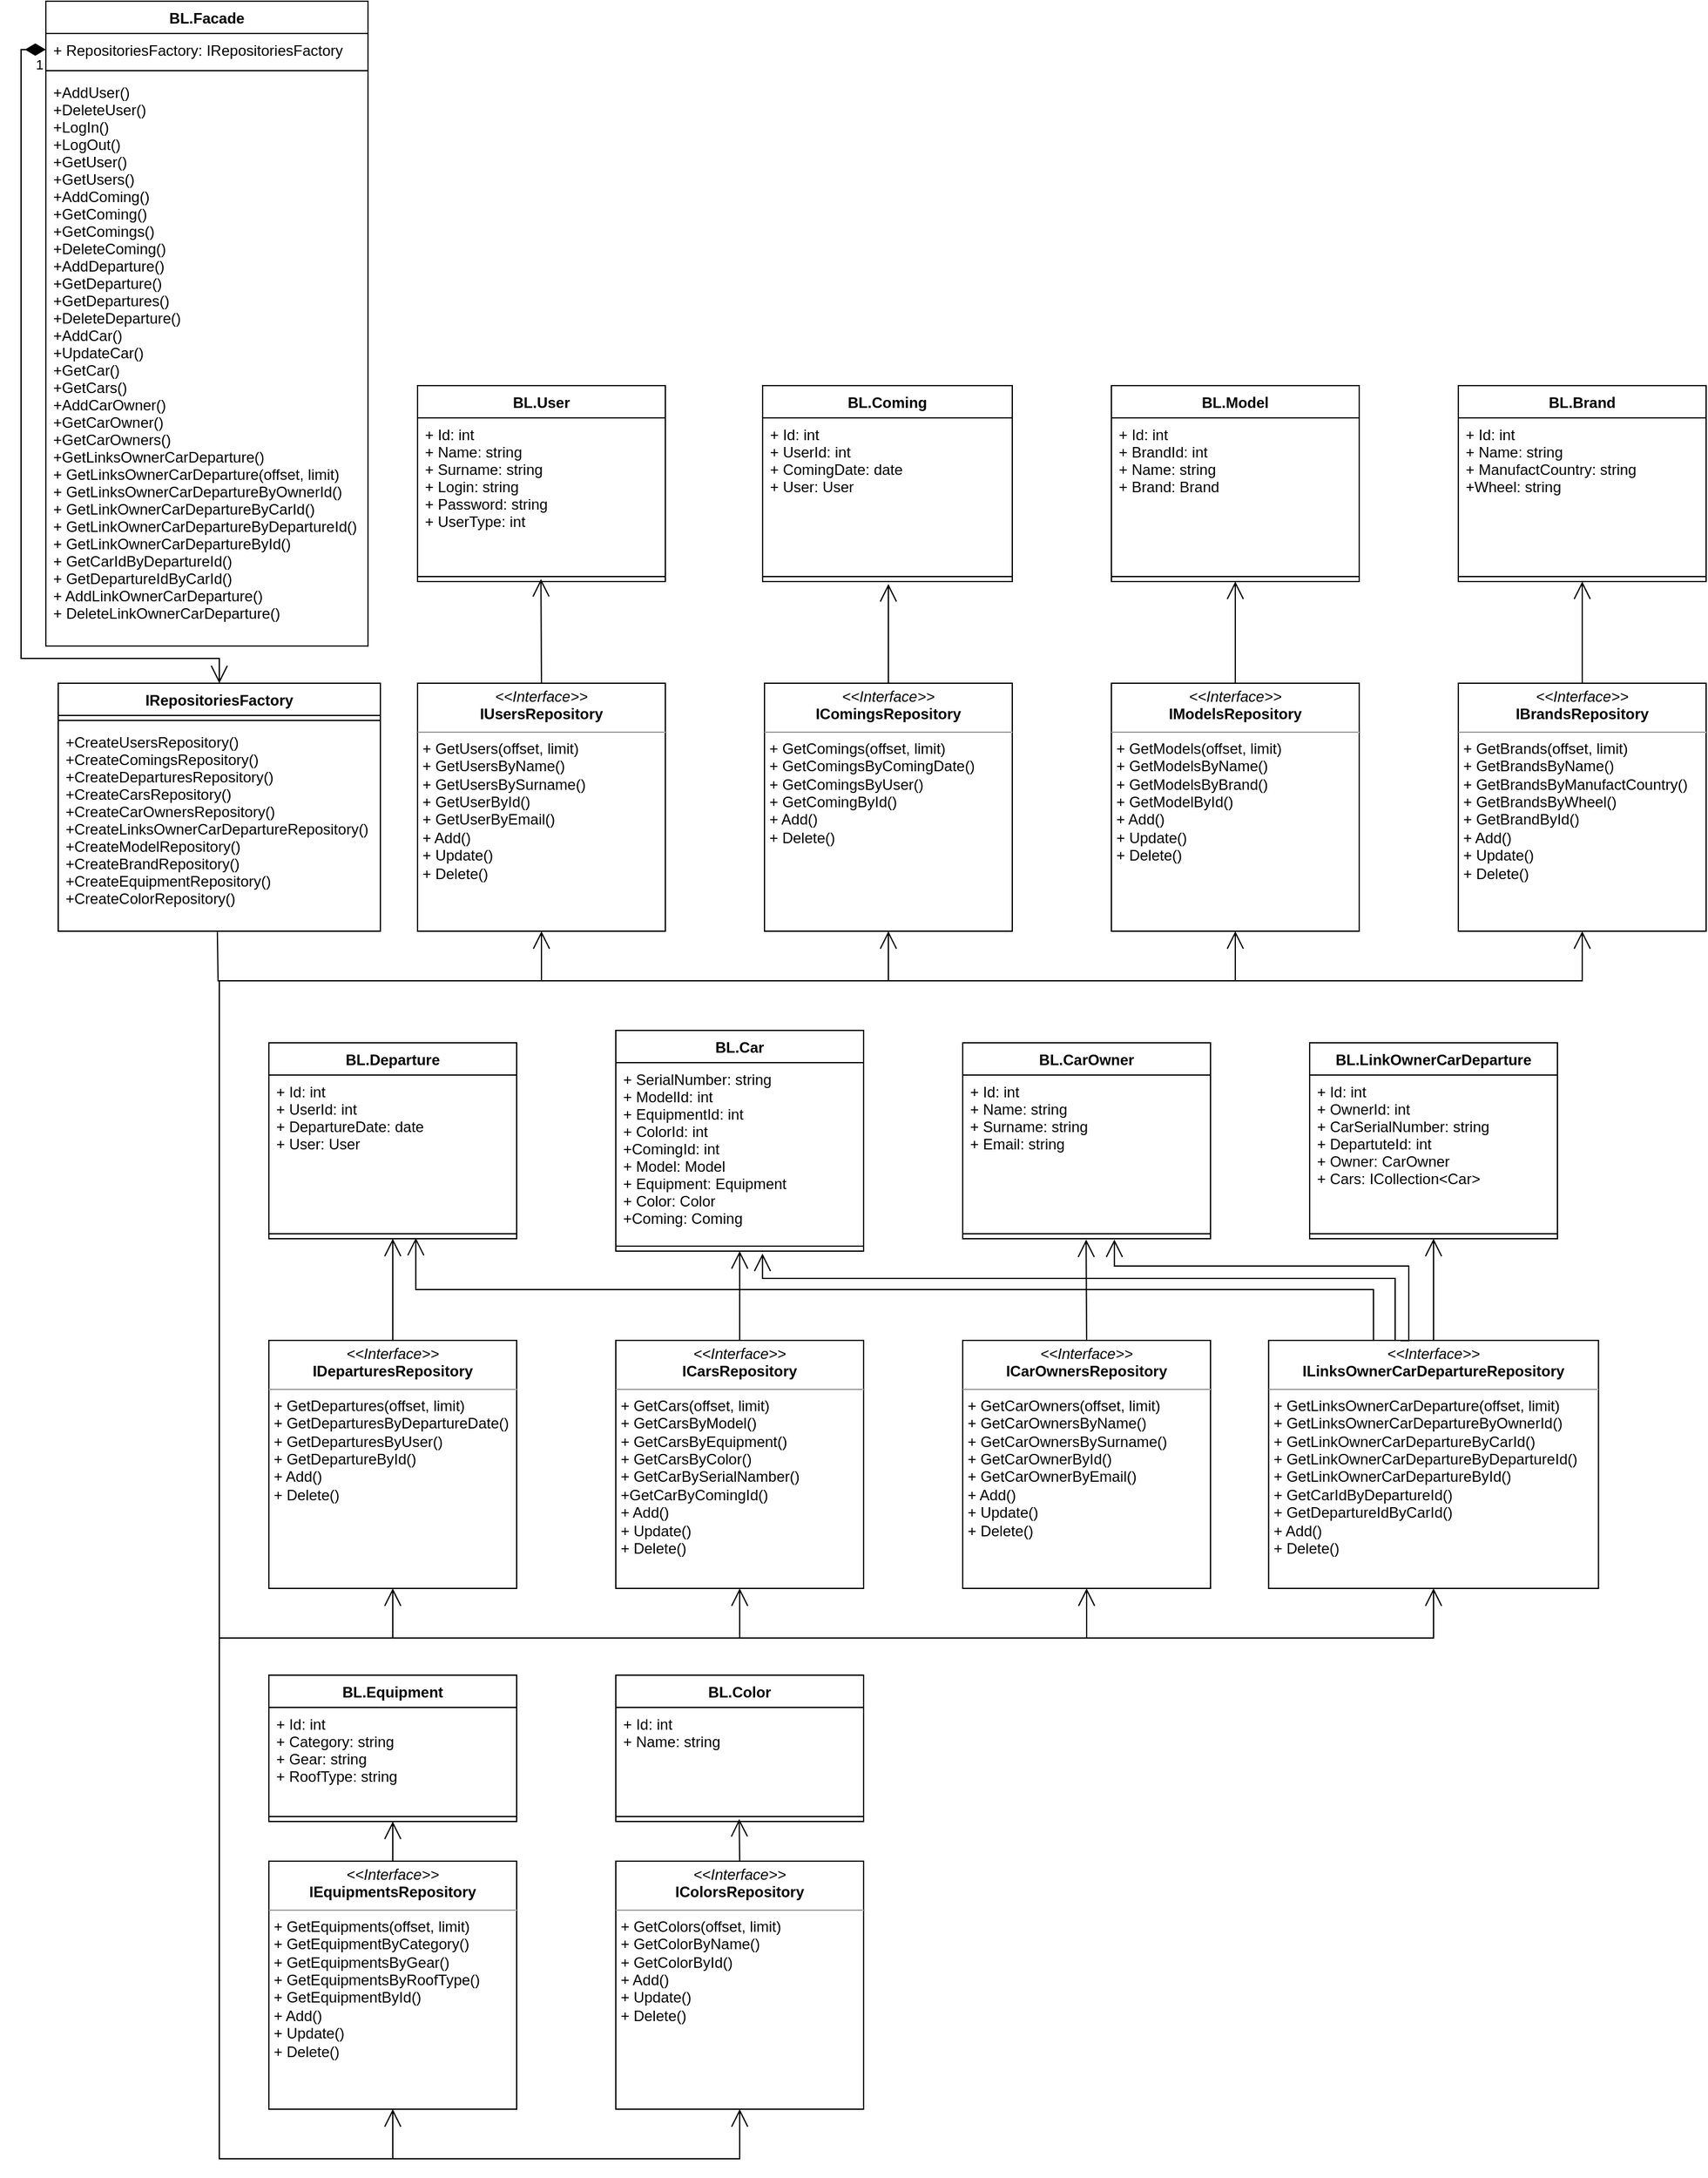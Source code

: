 <mxfile version="15.7.3" type="device" pages="5"><diagram id="YWKgG_WSulfAox0yziJz" name="BL"><mxGraphModel dx="1117" dy="770" grid="1" gridSize="10" guides="1" tooltips="1" connect="1" arrows="1" fold="1" page="1" pageScale="1" pageWidth="827" pageHeight="1169" background="none" math="0" shadow="0"><root><mxCell id="0"/><mxCell id="1" parent="0"/><mxCell id="caIuoDyzXdECYEi3FXNS-1" value="BL.Facade" style="swimlane;fontStyle=1;align=center;verticalAlign=top;childLayout=stackLayout;horizontal=1;startSize=26;horizontalStack=0;resizeParent=1;resizeParentMax=0;resizeLast=0;collapsible=1;marginBottom=0;" parent="1" vertex="1"><mxGeometry x="300" y="210" width="260" height="520" as="geometry"/></mxCell><mxCell id="caIuoDyzXdECYEi3FXNS-2" value="+ RepositoriesFactory: IRepositoriesFactory" style="text;strokeColor=none;fillColor=none;align=left;verticalAlign=top;spacingLeft=4;spacingRight=4;overflow=hidden;rotatable=0;points=[[0,0.5],[1,0.5]];portConstraint=eastwest;" parent="caIuoDyzXdECYEi3FXNS-1" vertex="1"><mxGeometry y="26" width="260" height="26" as="geometry"/></mxCell><mxCell id="caIuoDyzXdECYEi3FXNS-3" value="" style="line;strokeWidth=1;fillColor=none;align=left;verticalAlign=middle;spacingTop=-1;spacingLeft=3;spacingRight=3;rotatable=0;labelPosition=right;points=[];portConstraint=eastwest;" parent="caIuoDyzXdECYEi3FXNS-1" vertex="1"><mxGeometry y="52" width="260" height="8" as="geometry"/></mxCell><mxCell id="caIuoDyzXdECYEi3FXNS-4" value="+AddUser()&#10;+DeleteUser()&#10;+LogIn()&#10;+LogOut()&#10;+GetUser()&#10;+GetUsers()&#10;+AddComing()&#10;+GetComing()&#10;+GetComings()&#10;+DeleteComing()&#10;+AddDeparture()&#10;+GetDeparture()&#10;+GetDepartures()&#10;+DeleteDeparture()&#10;+AddCar()&#10;+UpdateCar()&#10;+GetCar()&#10;+GetCars()&#10;+AddCarOwner()&#10;+GetCarOwner()&#10;+GetCarOwners()&#10;+GetLinksOwnerCarDeparture()&#10;+ GetLinksOwnerCarDeparture(offset, limit)&#10;+ GetLinksOwnerCarDepartureByOwnerId()&#10;+ GetLinkOwnerCarDepartureByCarId()&#10;+ GetLinkOwnerCarDepartureByDepartureId()&#10;+ GetLinkOwnerCarDepartureById()&#10;+ GetCarIdByDepartureId()&#10;+ GetDepartureIdByCarId()&#10;+ AddLinkOwnerCarDeparture()&#10;+ DeleteLinkOwnerCarDeparture()" style="text;strokeColor=none;fillColor=none;align=left;verticalAlign=top;spacingLeft=4;spacingRight=4;overflow=hidden;rotatable=0;points=[[0,0.5],[1,0.5]];portConstraint=eastwest;" parent="caIuoDyzXdECYEi3FXNS-1" vertex="1"><mxGeometry y="60" width="260" height="460" as="geometry"/></mxCell><mxCell id="caIuoDyzXdECYEi3FXNS-5" value="IRepositoriesFactory" style="swimlane;fontStyle=1;align=center;verticalAlign=top;childLayout=stackLayout;horizontal=1;startSize=26;horizontalStack=0;resizeParent=1;resizeParentMax=0;resizeLast=0;collapsible=1;marginBottom=0;" parent="1" vertex="1"><mxGeometry x="310" y="760" width="260" height="200" as="geometry"/></mxCell><mxCell id="caIuoDyzXdECYEi3FXNS-7" value="" style="line;strokeWidth=1;fillColor=none;align=left;verticalAlign=middle;spacingTop=-1;spacingLeft=3;spacingRight=3;rotatable=0;labelPosition=right;points=[];portConstraint=eastwest;" parent="caIuoDyzXdECYEi3FXNS-5" vertex="1"><mxGeometry y="26" width="260" height="8" as="geometry"/></mxCell><mxCell id="caIuoDyzXdECYEi3FXNS-8" value="+CreateUsersRepository()&#10;+CreateComingsRepository()&#10;+CreateDeparturesRepository()&#10;+CreateCarsRepository()&#10;+CreateCarOwnersRepository()&#10;+CreateLinksOwnerCarDepartureRepository()&#10;+CreateModelRepository()&#10;+CreateBrandRepository()&#10;+CreateEquipmentRepository()&#10;+CreateColorRepository()&#10;" style="text;strokeColor=none;fillColor=none;align=left;verticalAlign=top;spacingLeft=4;spacingRight=4;overflow=hidden;rotatable=0;points=[[0,0.5],[1,0.5]];portConstraint=eastwest;" parent="caIuoDyzXdECYEi3FXNS-5" vertex="1"><mxGeometry y="34" width="260" height="166" as="geometry"/></mxCell><mxCell id="caIuoDyzXdECYEi3FXNS-12" value="&lt;p style=&quot;margin: 0px ; margin-top: 4px ; text-align: center&quot;&gt;&lt;i&gt;&amp;lt;&amp;lt;Interface&amp;gt;&amp;gt;&lt;/i&gt;&lt;br&gt;&lt;b&gt;ICarsRepository&lt;/b&gt;&lt;/p&gt;&lt;hr size=&quot;1&quot;&gt;&lt;p style=&quot;margin: 0px ; margin-left: 4px&quot;&gt;+ GetCars(offset, limit)&lt;/p&gt;&lt;p style=&quot;margin: 0px ; margin-left: 4px&quot;&gt;+ GetCarsByModel()&lt;/p&gt;&lt;p style=&quot;margin: 0px ; margin-left: 4px&quot;&gt;+ GetCarsByEquipment()&lt;/p&gt;&lt;p style=&quot;margin: 0px ; margin-left: 4px&quot;&gt;+ GetCarsByColor()&lt;/p&gt;&lt;p style=&quot;margin: 0px ; margin-left: 4px&quot;&gt;+ GetCarBySerialNamber()&lt;br&gt;&lt;/p&gt;&lt;p style=&quot;margin: 0px ; margin-left: 4px&quot;&gt;+GetCarByComingId()&lt;br&gt;&lt;/p&gt;&lt;p style=&quot;margin: 0px ; margin-left: 4px&quot;&gt;+ Add()&lt;/p&gt;&lt;p style=&quot;margin: 0px ; margin-left: 4px&quot;&gt;+ Update()&lt;/p&gt;&lt;p style=&quot;margin: 0px ; margin-left: 4px&quot;&gt;+ Delete()&lt;/p&gt;" style="verticalAlign=top;align=left;overflow=fill;fontSize=12;fontFamily=Helvetica;html=1;" parent="1" vertex="1"><mxGeometry x="760" y="1290" width="200" height="200" as="geometry"/></mxCell><mxCell id="caIuoDyzXdECYEi3FXNS-13" value="&lt;p style=&quot;margin: 0px ; margin-top: 4px ; text-align: center&quot;&gt;&lt;i&gt;&amp;lt;&amp;lt;Interface&amp;gt;&amp;gt;&lt;/i&gt;&lt;br&gt;&lt;b&gt;ICarOwnersRepository&lt;/b&gt;&lt;/p&gt;&lt;hr size=&quot;1&quot;&gt;&lt;p style=&quot;margin: 0px ; margin-left: 4px&quot;&gt;+ GetCarOwners(offset, limit)&lt;br&gt;+ GetCarOwnersByName()&lt;/p&gt;&lt;p style=&quot;margin: 0px ; margin-left: 4px&quot;&gt;+ GetCarOwnersBySurname()&lt;/p&gt;&lt;p style=&quot;margin: 0px ; margin-left: 4px&quot;&gt;+ GetCarOwnerById()&lt;/p&gt;&lt;p style=&quot;margin: 0px ; margin-left: 4px&quot;&gt;+ GetCarOwnerByEmail()&lt;/p&gt;&lt;p style=&quot;margin: 0px ; margin-left: 4px&quot;&gt;+ Add()&lt;/p&gt;&lt;p style=&quot;margin: 0px ; margin-left: 4px&quot;&gt;+ Update()&lt;/p&gt;&lt;p style=&quot;margin: 0px ; margin-left: 4px&quot;&gt;+ Delete()&lt;/p&gt;" style="verticalAlign=top;align=left;overflow=fill;fontSize=12;fontFamily=Helvetica;html=1;" parent="1" vertex="1"><mxGeometry x="1040" y="1290" width="200" height="200" as="geometry"/></mxCell><mxCell id="caIuoDyzXdECYEi3FXNS-14" value="&lt;p style=&quot;margin: 0px ; margin-top: 4px ; text-align: center&quot;&gt;&lt;i&gt;&amp;lt;&amp;lt;Interface&amp;gt;&amp;gt;&lt;/i&gt;&lt;br&gt;&lt;b&gt;IModelsRepository&lt;/b&gt;&lt;/p&gt;&lt;hr size=&quot;1&quot;&gt;&lt;p style=&quot;margin: 0px ; margin-left: 4px&quot;&gt;+ GetModels(offset, limit)&lt;br&gt;+ GetModelsByName()&lt;/p&gt;&lt;p style=&quot;margin: 0px ; margin-left: 4px&quot;&gt;+ GetModelsByBrand()&lt;/p&gt;&lt;p style=&quot;margin: 0px ; margin-left: 4px&quot;&gt;+ GetModelById()&lt;/p&gt;&lt;p style=&quot;margin: 0px ; margin-left: 4px&quot;&gt;+ Add()&lt;/p&gt;&lt;p style=&quot;margin: 0px ; margin-left: 4px&quot;&gt;+ Update()&lt;/p&gt;&lt;p style=&quot;margin: 0px ; margin-left: 4px&quot;&gt;+ Delete()&lt;/p&gt;" style="verticalAlign=top;align=left;overflow=fill;fontSize=12;fontFamily=Helvetica;html=1;" parent="1" vertex="1"><mxGeometry x="1160" y="760" width="200" height="200" as="geometry"/></mxCell><mxCell id="caIuoDyzXdECYEi3FXNS-15" value="&lt;p style=&quot;margin: 0px ; margin-top: 4px ; text-align: center&quot;&gt;&lt;i&gt;&amp;lt;&amp;lt;Interface&amp;gt;&amp;gt;&lt;/i&gt;&lt;br&gt;&lt;b&gt;IUsersRepository&lt;/b&gt;&lt;/p&gt;&lt;hr size=&quot;1&quot;&gt;&lt;p style=&quot;margin: 0px ; margin-left: 4px&quot;&gt;+ GetUsers(offset, limit)&lt;br&gt;+ GetUsersByName()&lt;/p&gt;&lt;p style=&quot;margin: 0px ; margin-left: 4px&quot;&gt;+ GetUsersBySurname()&lt;/p&gt;&lt;p style=&quot;margin: 0px ; margin-left: 4px&quot;&gt;+ GetUserById()&lt;/p&gt;&lt;p style=&quot;margin: 0px ; margin-left: 4px&quot;&gt;+ GetUserByEmail()&lt;/p&gt;&lt;p style=&quot;margin: 0px ; margin-left: 4px&quot;&gt;+ Add()&lt;/p&gt;&lt;p style=&quot;margin: 0px ; margin-left: 4px&quot;&gt;+ Update()&lt;/p&gt;&lt;p style=&quot;margin: 0px ; margin-left: 4px&quot;&gt;+ Delete()&lt;/p&gt;" style="verticalAlign=top;align=left;overflow=fill;fontSize=12;fontFamily=Helvetica;html=1;" parent="1" vertex="1"><mxGeometry x="600" y="760" width="200" height="200" as="geometry"/></mxCell><mxCell id="caIuoDyzXdECYEi3FXNS-16" value="&lt;p style=&quot;margin: 0px ; margin-top: 4px ; text-align: center&quot;&gt;&lt;i&gt;&amp;lt;&amp;lt;Interface&amp;gt;&amp;gt;&lt;/i&gt;&lt;br&gt;&lt;b&gt;IComingsRepository&lt;/b&gt;&lt;/p&gt;&lt;hr size=&quot;1&quot;&gt;&lt;p style=&quot;margin: 0px ; margin-left: 4px&quot;&gt;+ GetComings(offset, limit)&lt;/p&gt;&lt;p style=&quot;margin: 0px ; margin-left: 4px&quot;&gt;+ GetComingsByComingDate()&lt;br&gt;&lt;/p&gt;&lt;p style=&quot;margin: 0px ; margin-left: 4px&quot;&gt;+ GetComingsByUser()&lt;/p&gt;&lt;p style=&quot;margin: 0px ; margin-left: 4px&quot;&gt;+ GetComingById()&lt;/p&gt;&lt;p style=&quot;margin: 0px ; margin-left: 4px&quot;&gt;+ Add()&lt;/p&gt;&lt;p style=&quot;margin: 0px ; margin-left: 4px&quot;&gt;+ Delete()&lt;/p&gt;" style="verticalAlign=top;align=left;overflow=fill;fontSize=12;fontFamily=Helvetica;html=1;" parent="1" vertex="1"><mxGeometry x="880" y="760" width="200" height="200" as="geometry"/></mxCell><mxCell id="caIuoDyzXdECYEi3FXNS-17" value="&lt;p style=&quot;margin: 0px ; margin-top: 4px ; text-align: center&quot;&gt;&lt;i&gt;&amp;lt;&amp;lt;Interface&amp;gt;&amp;gt;&lt;/i&gt;&lt;br&gt;&lt;b&gt;IDeparturesRepository&lt;/b&gt;&lt;/p&gt;&lt;hr size=&quot;1&quot;&gt;&lt;p style=&quot;margin: 0px ; margin-left: 4px&quot;&gt;+ GetDepartures(offset, limit)&lt;/p&gt;&lt;p style=&quot;margin: 0px ; margin-left: 4px&quot;&gt;+ GetDeparturesByDepartureDate()&lt;br&gt;&lt;/p&gt;&lt;p style=&quot;margin: 0px ; margin-left: 4px&quot;&gt;+ GetDeparturesByUser()&lt;/p&gt;&lt;p style=&quot;margin: 0px ; margin-left: 4px&quot;&gt;+ GetDepartureById()&lt;/p&gt;&lt;p style=&quot;margin: 0px ; margin-left: 4px&quot;&gt;+ Add()&lt;/p&gt;&lt;p style=&quot;margin: 0px ; margin-left: 4px&quot;&gt;+ Delete()&lt;/p&gt;" style="verticalAlign=top;align=left;overflow=fill;fontSize=12;fontFamily=Helvetica;html=1;" parent="1" vertex="1"><mxGeometry x="480" y="1290" width="200" height="200" as="geometry"/></mxCell><mxCell id="caIuoDyzXdECYEi3FXNS-18" value="&lt;p style=&quot;margin: 0px ; margin-top: 4px ; text-align: center&quot;&gt;&lt;i&gt;&amp;lt;&amp;lt;Interface&amp;gt;&amp;gt;&lt;/i&gt;&lt;br&gt;&lt;b&gt;IBrandsRepository&lt;/b&gt;&lt;/p&gt;&lt;hr size=&quot;1&quot;&gt;&lt;p style=&quot;margin: 0px ; margin-left: 4px&quot;&gt;+ GetBrands(offset, limit)&lt;br&gt;+ GetBrandsByName()&lt;/p&gt;&lt;p style=&quot;margin: 0px ; margin-left: 4px&quot;&gt;+ GetBrandsByManufactCountry()&lt;/p&gt;&lt;p style=&quot;margin: 0px ; margin-left: 4px&quot;&gt;+ GetBrandsByWheel()&lt;br&gt;&lt;/p&gt;&lt;p style=&quot;margin: 0px ; margin-left: 4px&quot;&gt;+ GetBrandById()&lt;/p&gt;&lt;p style=&quot;margin: 0px ; margin-left: 4px&quot;&gt;+ Add()&lt;/p&gt;&lt;p style=&quot;margin: 0px ; margin-left: 4px&quot;&gt;+ Update()&lt;/p&gt;&lt;p style=&quot;margin: 0px ; margin-left: 4px&quot;&gt;+ Delete()&lt;/p&gt;" style="verticalAlign=top;align=left;overflow=fill;fontSize=12;fontFamily=Helvetica;html=1;" parent="1" vertex="1"><mxGeometry x="1440" y="760" width="200" height="200" as="geometry"/></mxCell><mxCell id="caIuoDyzXdECYEi3FXNS-19" value="&lt;p style=&quot;margin: 0px ; margin-top: 4px ; text-align: center&quot;&gt;&lt;i&gt;&amp;lt;&amp;lt;Interface&amp;gt;&amp;gt;&lt;/i&gt;&lt;br&gt;&lt;b&gt;IEquipmentsRepository&lt;/b&gt;&lt;/p&gt;&lt;hr size=&quot;1&quot;&gt;&lt;p style=&quot;margin: 0px ; margin-left: 4px&quot;&gt;+ GetEquipments(offset, limit)&lt;/p&gt;&lt;p style=&quot;margin: 0px ; margin-left: 4px&quot;&gt;+ GetEquipmentByCategory()&lt;br&gt;+ GetEquipmentsByGear()&lt;/p&gt;&lt;p style=&quot;margin: 0px ; margin-left: 4px&quot;&gt;+ GetEquipmentsByRoofType()&lt;/p&gt;&lt;p style=&quot;margin: 0px ; margin-left: 4px&quot;&gt;+ GetEquipmentById()&lt;/p&gt;&lt;p style=&quot;margin: 0px ; margin-left: 4px&quot;&gt;+ Add()&lt;/p&gt;&lt;p style=&quot;margin: 0px ; margin-left: 4px&quot;&gt;+ Update()&lt;/p&gt;&lt;p style=&quot;margin: 0px ; margin-left: 4px&quot;&gt;+ Delete()&lt;/p&gt;" style="verticalAlign=top;align=left;overflow=fill;fontSize=12;fontFamily=Helvetica;html=1;" parent="1" vertex="1"><mxGeometry x="480" y="1710" width="200" height="200" as="geometry"/></mxCell><mxCell id="caIuoDyzXdECYEi3FXNS-20" value="&lt;p style=&quot;margin: 0px ; margin-top: 4px ; text-align: center&quot;&gt;&lt;i&gt;&amp;lt;&amp;lt;Interface&amp;gt;&amp;gt;&lt;/i&gt;&lt;br&gt;&lt;b&gt;IColorsRepository&lt;/b&gt;&lt;/p&gt;&lt;hr size=&quot;1&quot;&gt;&lt;p style=&quot;margin: 0px ; margin-left: 4px&quot;&gt;+ GetColors(offset, limit)&lt;br&gt;+ GetColorByName()&lt;/p&gt;&lt;p style=&quot;margin: 0px ; margin-left: 4px&quot;&gt;+ GetColorById()&lt;/p&gt;&lt;p style=&quot;margin: 0px ; margin-left: 4px&quot;&gt;+ Add()&lt;/p&gt;&lt;p style=&quot;margin: 0px ; margin-left: 4px&quot;&gt;+ Update()&lt;/p&gt;&lt;p style=&quot;margin: 0px ; margin-left: 4px&quot;&gt;+ Delete()&lt;/p&gt;" style="verticalAlign=top;align=left;overflow=fill;fontSize=12;fontFamily=Helvetica;html=1;" parent="1" vertex="1"><mxGeometry x="760" y="1710" width="200" height="200" as="geometry"/></mxCell><mxCell id="caIuoDyzXdECYEi3FXNS-25" value="&lt;p style=&quot;margin: 0px ; margin-top: 4px ; text-align: center&quot;&gt;&lt;i&gt;&amp;lt;&amp;lt;Interface&amp;gt;&amp;gt;&lt;/i&gt;&lt;br&gt;&lt;b&gt;ILinksOwnerCarDepartureRepository&lt;/b&gt;&lt;/p&gt;&lt;hr size=&quot;1&quot;&gt;&lt;p style=&quot;margin: 0px ; margin-left: 4px&quot;&gt;+ GetLinksOwnerCarDeparture(offset, limit)&lt;/p&gt;&lt;p style=&quot;margin: 0px ; margin-left: 4px&quot;&gt;+ GetLinksOwnerCarDepartureByOwnerId()&lt;/p&gt;&lt;p style=&quot;margin: 0px ; margin-left: 4px&quot;&gt;+ GetLinkOwnerCarDepartureByCarId()&lt;/p&gt;&lt;p style=&quot;margin: 0px ; margin-left: 4px&quot;&gt;+ GetLinkOwnerCarDepartureByDepartureId()&lt;/p&gt;&lt;p style=&quot;margin: 0px ; margin-left: 4px&quot;&gt;+ GetLinkOwnerCarDepartureById()&lt;br&gt;+ GetCarIdByDepartureId()&lt;/p&gt;&lt;p style=&quot;margin: 0px ; margin-left: 4px&quot;&gt;+ GetDepartureIdByCarId()&lt;/p&gt;&lt;p style=&quot;margin: 0px ; margin-left: 4px&quot;&gt;+ Add()&lt;/p&gt;&lt;p style=&quot;margin: 0px ; margin-left: 4px&quot;&gt;+ Delete()&lt;/p&gt;" style="verticalAlign=top;align=left;overflow=fill;fontSize=12;fontFamily=Helvetica;html=1;" parent="1" vertex="1"><mxGeometry x="1286.88" y="1290" width="266.25" height="200" as="geometry"/></mxCell><mxCell id="caIuoDyzXdECYEi3FXNS-33" value="BL.User" style="swimlane;fontStyle=1;align=center;verticalAlign=top;childLayout=stackLayout;horizontal=1;startSize=26;horizontalStack=0;resizeParent=1;resizeParentMax=0;resizeLast=0;collapsible=1;marginBottom=0;" parent="1" vertex="1"><mxGeometry x="600" y="520" width="200" height="158" as="geometry"/></mxCell><mxCell id="caIuoDyzXdECYEi3FXNS-34" value="+ Id: int&#10;+ Name: string&#10;+ Surname: string&#10;+ Login: string&#10;+ Password: string&#10;+ UserType: int" style="text;strokeColor=none;fillColor=none;align=left;verticalAlign=top;spacingLeft=4;spacingRight=4;overflow=hidden;rotatable=0;points=[[0,0.5],[1,0.5]];portConstraint=eastwest;" parent="caIuoDyzXdECYEi3FXNS-33" vertex="1"><mxGeometry y="26" width="200" height="124" as="geometry"/></mxCell><mxCell id="caIuoDyzXdECYEi3FXNS-35" value="" style="line;strokeWidth=1;fillColor=none;align=left;verticalAlign=middle;spacingTop=-1;spacingLeft=3;spacingRight=3;rotatable=0;labelPosition=right;points=[];portConstraint=eastwest;" parent="caIuoDyzXdECYEi3FXNS-33" vertex="1"><mxGeometry y="150" width="200" height="8" as="geometry"/></mxCell><mxCell id="caIuoDyzXdECYEi3FXNS-37" value="BL.Coming" style="swimlane;fontStyle=1;align=center;verticalAlign=top;childLayout=stackLayout;horizontal=1;startSize=26;horizontalStack=0;resizeParent=1;resizeParentMax=0;resizeLast=0;collapsible=1;marginBottom=0;" parent="1" vertex="1"><mxGeometry x="878.5" y="520" width="201.5" height="158" as="geometry"/></mxCell><mxCell id="caIuoDyzXdECYEi3FXNS-38" value="+ Id: int&#10;+ UserId: int&#10;+ ComingDate: date&#10;+ User: User" style="text;strokeColor=none;fillColor=none;align=left;verticalAlign=top;spacingLeft=4;spacingRight=4;overflow=hidden;rotatable=0;points=[[0,0.5],[1,0.5]];portConstraint=eastwest;" parent="caIuoDyzXdECYEi3FXNS-37" vertex="1"><mxGeometry y="26" width="201.5" height="124" as="geometry"/></mxCell><mxCell id="caIuoDyzXdECYEi3FXNS-39" value="" style="line;strokeWidth=1;fillColor=none;align=left;verticalAlign=middle;spacingTop=-1;spacingLeft=3;spacingRight=3;rotatable=0;labelPosition=right;points=[];portConstraint=eastwest;" parent="caIuoDyzXdECYEi3FXNS-37" vertex="1"><mxGeometry y="150" width="201.5" height="8" as="geometry"/></mxCell><mxCell id="caIuoDyzXdECYEi3FXNS-40" value="BL.Departure" style="swimlane;fontStyle=1;align=center;verticalAlign=top;childLayout=stackLayout;horizontal=1;startSize=26;horizontalStack=0;resizeParent=1;resizeParentMax=0;resizeLast=0;collapsible=1;marginBottom=0;" parent="1" vertex="1"><mxGeometry x="480" y="1050" width="200" height="158" as="geometry"/></mxCell><mxCell id="caIuoDyzXdECYEi3FXNS-41" value="+ Id: int&#10;+ UserId: int&#10;+ DepartureDate: date&#10;+ User: User" style="text;strokeColor=none;fillColor=none;align=left;verticalAlign=top;spacingLeft=4;spacingRight=4;overflow=hidden;rotatable=0;points=[[0,0.5],[1,0.5]];portConstraint=eastwest;" parent="caIuoDyzXdECYEi3FXNS-40" vertex="1"><mxGeometry y="26" width="200" height="124" as="geometry"/></mxCell><mxCell id="caIuoDyzXdECYEi3FXNS-42" value="" style="line;strokeWidth=1;fillColor=none;align=left;verticalAlign=middle;spacingTop=-1;spacingLeft=3;spacingRight=3;rotatable=0;labelPosition=right;points=[];portConstraint=eastwest;" parent="caIuoDyzXdECYEi3FXNS-40" vertex="1"><mxGeometry y="150" width="200" height="8" as="geometry"/></mxCell><mxCell id="caIuoDyzXdECYEi3FXNS-43" value="BL.Car" style="swimlane;fontStyle=1;align=center;verticalAlign=top;childLayout=stackLayout;horizontal=1;startSize=26;horizontalStack=0;resizeParent=1;resizeParentMax=0;resizeLast=0;collapsible=1;marginBottom=0;" parent="1" vertex="1"><mxGeometry x="760" y="1040" width="200" height="178" as="geometry"/></mxCell><mxCell id="caIuoDyzXdECYEi3FXNS-44" value="+ SerialNumber: string&#10;+ ModelId: int&#10;+ EquipmentId: int&#10;+ ColorId: int&#10;+ComingId: int&#10;+ Model: Model&#10;+ Equipment: Equipment&#10;+ Color: Color&#10;+Coming: Coming" style="text;strokeColor=none;fillColor=none;align=left;verticalAlign=top;spacingLeft=4;spacingRight=4;overflow=hidden;rotatable=0;points=[[0,0.5],[1,0.5]];portConstraint=eastwest;" parent="caIuoDyzXdECYEi3FXNS-43" vertex="1"><mxGeometry y="26" width="200" height="144" as="geometry"/></mxCell><mxCell id="caIuoDyzXdECYEi3FXNS-45" value="" style="line;strokeWidth=1;fillColor=none;align=left;verticalAlign=middle;spacingTop=-1;spacingLeft=3;spacingRight=3;rotatable=0;labelPosition=right;points=[];portConstraint=eastwest;" parent="caIuoDyzXdECYEi3FXNS-43" vertex="1"><mxGeometry y="170" width="200" height="8" as="geometry"/></mxCell><mxCell id="caIuoDyzXdECYEi3FXNS-46" value="BL.CarOwner" style="swimlane;fontStyle=1;align=center;verticalAlign=top;childLayout=stackLayout;horizontal=1;startSize=26;horizontalStack=0;resizeParent=1;resizeParentMax=0;resizeLast=0;collapsible=1;marginBottom=0;" parent="1" vertex="1"><mxGeometry x="1040" y="1050" width="200" height="158" as="geometry"/></mxCell><mxCell id="caIuoDyzXdECYEi3FXNS-47" value="+ Id: int&#10;+ Name: string&#10;+ Surname: string&#10;+ Email: string" style="text;strokeColor=none;fillColor=none;align=left;verticalAlign=top;spacingLeft=4;spacingRight=4;overflow=hidden;rotatable=0;points=[[0,0.5],[1,0.5]];portConstraint=eastwest;" parent="caIuoDyzXdECYEi3FXNS-46" vertex="1"><mxGeometry y="26" width="200" height="124" as="geometry"/></mxCell><mxCell id="caIuoDyzXdECYEi3FXNS-48" value="" style="line;strokeWidth=1;fillColor=none;align=left;verticalAlign=middle;spacingTop=-1;spacingLeft=3;spacingRight=3;rotatable=0;labelPosition=right;points=[];portConstraint=eastwest;" parent="caIuoDyzXdECYEi3FXNS-46" vertex="1"><mxGeometry y="150" width="200" height="8" as="geometry"/></mxCell><mxCell id="caIuoDyzXdECYEi3FXNS-49" value="BL.LinkOwnerCarDeparture" style="swimlane;fontStyle=1;align=center;verticalAlign=top;childLayout=stackLayout;horizontal=1;startSize=26;horizontalStack=0;resizeParent=1;resizeParentMax=0;resizeLast=0;collapsible=1;marginBottom=0;" parent="1" vertex="1"><mxGeometry x="1320" y="1050" width="200" height="158" as="geometry"/></mxCell><mxCell id="caIuoDyzXdECYEi3FXNS-50" value="+ Id: int&#10;+ OwnerId: int&#10;+ CarSerialNumber: string&#10;+ DepartuteId: int&#10;+ Owner: CarOwner&#10;+ Cars: ICollection&lt;Car&gt;" style="text;strokeColor=none;fillColor=none;align=left;verticalAlign=top;spacingLeft=4;spacingRight=4;overflow=hidden;rotatable=0;points=[[0,0.5],[1,0.5]];portConstraint=eastwest;" parent="caIuoDyzXdECYEi3FXNS-49" vertex="1"><mxGeometry y="26" width="200" height="124" as="geometry"/></mxCell><mxCell id="caIuoDyzXdECYEi3FXNS-51" value="" style="line;strokeWidth=1;fillColor=none;align=left;verticalAlign=middle;spacingTop=-1;spacingLeft=3;spacingRight=3;rotatable=0;labelPosition=right;points=[];portConstraint=eastwest;" parent="caIuoDyzXdECYEi3FXNS-49" vertex="1"><mxGeometry y="150" width="200" height="8" as="geometry"/></mxCell><mxCell id="caIuoDyzXdECYEi3FXNS-52" value="BL.Model" style="swimlane;fontStyle=1;align=center;verticalAlign=top;childLayout=stackLayout;horizontal=1;startSize=26;horizontalStack=0;resizeParent=1;resizeParentMax=0;resizeLast=0;collapsible=1;marginBottom=0;" parent="1" vertex="1"><mxGeometry x="1160" y="520" width="200" height="158" as="geometry"/></mxCell><mxCell id="caIuoDyzXdECYEi3FXNS-53" value="+ Id: int&#10;+ BrandId: int&#10;+ Name: string&#10;+ Brand: Brand" style="text;strokeColor=none;fillColor=none;align=left;verticalAlign=top;spacingLeft=4;spacingRight=4;overflow=hidden;rotatable=0;points=[[0,0.5],[1,0.5]];portConstraint=eastwest;" parent="caIuoDyzXdECYEi3FXNS-52" vertex="1"><mxGeometry y="26" width="200" height="124" as="geometry"/></mxCell><mxCell id="caIuoDyzXdECYEi3FXNS-54" value="" style="line;strokeWidth=1;fillColor=none;align=left;verticalAlign=middle;spacingTop=-1;spacingLeft=3;spacingRight=3;rotatable=0;labelPosition=right;points=[];portConstraint=eastwest;" parent="caIuoDyzXdECYEi3FXNS-52" vertex="1"><mxGeometry y="150" width="200" height="8" as="geometry"/></mxCell><mxCell id="caIuoDyzXdECYEi3FXNS-55" value="BL.Brand" style="swimlane;fontStyle=1;align=center;verticalAlign=top;childLayout=stackLayout;horizontal=1;startSize=26;horizontalStack=0;resizeParent=1;resizeParentMax=0;resizeLast=0;collapsible=1;marginBottom=0;" parent="1" vertex="1"><mxGeometry x="1440" y="520" width="200" height="158" as="geometry"/></mxCell><mxCell id="caIuoDyzXdECYEi3FXNS-56" value="+ Id: int&#10;+ Name: string&#10;+ ManufactCountry: string&#10;+Wheel: string" style="text;strokeColor=none;fillColor=none;align=left;verticalAlign=top;spacingLeft=4;spacingRight=4;overflow=hidden;rotatable=0;points=[[0,0.5],[1,0.5]];portConstraint=eastwest;" parent="caIuoDyzXdECYEi3FXNS-55" vertex="1"><mxGeometry y="26" width="200" height="124" as="geometry"/></mxCell><mxCell id="caIuoDyzXdECYEi3FXNS-57" value="" style="line;strokeWidth=1;fillColor=none;align=left;verticalAlign=middle;spacingTop=-1;spacingLeft=3;spacingRight=3;rotatable=0;labelPosition=right;points=[];portConstraint=eastwest;" parent="caIuoDyzXdECYEi3FXNS-55" vertex="1"><mxGeometry y="150" width="200" height="8" as="geometry"/></mxCell><mxCell id="caIuoDyzXdECYEi3FXNS-58" value="BL.Equipment" style="swimlane;fontStyle=1;align=center;verticalAlign=top;childLayout=stackLayout;horizontal=1;startSize=26;horizontalStack=0;resizeParent=1;resizeParentMax=0;resizeLast=0;collapsible=1;marginBottom=0;" parent="1" vertex="1"><mxGeometry x="480" y="1560" width="200" height="118" as="geometry"/></mxCell><mxCell id="caIuoDyzXdECYEi3FXNS-59" value="+ Id: int&#10;+ Category: string&#10;+ Gear: string&#10;+ RoofType: string" style="text;strokeColor=none;fillColor=none;align=left;verticalAlign=top;spacingLeft=4;spacingRight=4;overflow=hidden;rotatable=0;points=[[0,0.5],[1,0.5]];portConstraint=eastwest;" parent="caIuoDyzXdECYEi3FXNS-58" vertex="1"><mxGeometry y="26" width="200" height="84" as="geometry"/></mxCell><mxCell id="caIuoDyzXdECYEi3FXNS-60" value="" style="line;strokeWidth=1;fillColor=none;align=left;verticalAlign=middle;spacingTop=-1;spacingLeft=3;spacingRight=3;rotatable=0;labelPosition=right;points=[];portConstraint=eastwest;" parent="caIuoDyzXdECYEi3FXNS-58" vertex="1"><mxGeometry y="110" width="200" height="8" as="geometry"/></mxCell><mxCell id="caIuoDyzXdECYEi3FXNS-61" value="BL.Color" style="swimlane;fontStyle=1;align=center;verticalAlign=top;childLayout=stackLayout;horizontal=1;startSize=26;horizontalStack=0;resizeParent=1;resizeParentMax=0;resizeLast=0;collapsible=1;marginBottom=0;" parent="1" vertex="1"><mxGeometry x="760" y="1560" width="200" height="118" as="geometry"/></mxCell><mxCell id="caIuoDyzXdECYEi3FXNS-62" value="+ Id: int&#10;+ Name: string" style="text;strokeColor=none;fillColor=none;align=left;verticalAlign=top;spacingLeft=4;spacingRight=4;overflow=hidden;rotatable=0;points=[[0,0.5],[1,0.5]];portConstraint=eastwest;" parent="caIuoDyzXdECYEi3FXNS-61" vertex="1"><mxGeometry y="26" width="200" height="84" as="geometry"/></mxCell><mxCell id="caIuoDyzXdECYEi3FXNS-63" value="" style="line;strokeWidth=1;fillColor=none;align=left;verticalAlign=middle;spacingTop=-1;spacingLeft=3;spacingRight=3;rotatable=0;labelPosition=right;points=[];portConstraint=eastwest;" parent="caIuoDyzXdECYEi3FXNS-61" vertex="1"><mxGeometry y="110" width="200" height="8" as="geometry"/></mxCell><mxCell id="caIuoDyzXdECYEi3FXNS-65" value="1" style="endArrow=open;html=1;endSize=12;startArrow=diamondThin;startSize=14;startFill=1;edgeStyle=orthogonalEdgeStyle;align=left;verticalAlign=bottom;rounded=0;entryX=0.5;entryY=0;entryDx=0;entryDy=0;exitX=0;exitY=0.5;exitDx=0;exitDy=0;" parent="1" source="caIuoDyzXdECYEi3FXNS-2" target="caIuoDyzXdECYEi3FXNS-5" edge="1"><mxGeometry x="-0.881" y="10" relative="1" as="geometry"><mxPoint x="290" y="610" as="sourcePoint"/><mxPoint x="460" y="660" as="targetPoint"/><Array as="points"><mxPoint x="280" y="249"/><mxPoint x="280" y="740"/><mxPoint x="440" y="740"/></Array><mxPoint as="offset"/></mxGeometry></mxCell><mxCell id="caIuoDyzXdECYEi3FXNS-66" value="" style="endArrow=open;endFill=1;endSize=12;html=1;rounded=0;entryX=0.5;entryY=1;entryDx=0;entryDy=0;exitX=0.494;exitY=1.004;exitDx=0;exitDy=0;exitPerimeter=0;" parent="1" source="caIuoDyzXdECYEi3FXNS-8" target="caIuoDyzXdECYEi3FXNS-15" edge="1"><mxGeometry width="160" relative="1" as="geometry"><mxPoint x="418" y="960" as="sourcePoint"/><mxPoint x="870" y="860" as="targetPoint"/><Array as="points"><mxPoint x="439" y="1000"/><mxPoint x="700" y="1000"/></Array></mxGeometry></mxCell><mxCell id="caIuoDyzXdECYEi3FXNS-67" value="" style="endArrow=open;endFill=1;endSize=12;html=1;rounded=0;entryX=0.5;entryY=1;entryDx=0;entryDy=0;" parent="1" target="caIuoDyzXdECYEi3FXNS-16" edge="1"><mxGeometry width="160" relative="1" as="geometry"><mxPoint x="700" y="1000" as="sourcePoint"/><mxPoint x="1190" y="860" as="targetPoint"/><Array as="points"><mxPoint x="980" y="1000"/></Array></mxGeometry></mxCell><mxCell id="caIuoDyzXdECYEi3FXNS-68" value="" style="endArrow=open;endFill=1;endSize=12;html=1;rounded=0;entryX=0.5;entryY=1;entryDx=0;entryDy=0;" parent="1" target="caIuoDyzXdECYEi3FXNS-17" edge="1"><mxGeometry width="160" relative="1" as="geometry"><mxPoint x="440" y="1000" as="sourcePoint"/><mxPoint x="990" y="970" as="targetPoint"/><Array as="points"><mxPoint x="440" y="1530"/><mxPoint x="580" y="1530"/></Array></mxGeometry></mxCell><mxCell id="caIuoDyzXdECYEi3FXNS-69" value="" style="endArrow=open;endFill=1;endSize=12;html=1;rounded=0;entryX=0.5;entryY=1;entryDx=0;entryDy=0;" parent="1" target="caIuoDyzXdECYEi3FXNS-12" edge="1"><mxGeometry width="160" relative="1" as="geometry"><mxPoint x="580" y="1530" as="sourcePoint"/><mxPoint x="590" y="1500" as="targetPoint"/><Array as="points"><mxPoint x="860" y="1530"/></Array></mxGeometry></mxCell><mxCell id="caIuoDyzXdECYEi3FXNS-70" value="" style="endArrow=open;endFill=1;endSize=12;html=1;rounded=0;entryX=0.5;entryY=1;entryDx=0;entryDy=0;" parent="1" target="caIuoDyzXdECYEi3FXNS-13" edge="1"><mxGeometry width="160" relative="1" as="geometry"><mxPoint x="860" y="1530" as="sourcePoint"/><mxPoint x="600" y="1510" as="targetPoint"/><Array as="points"><mxPoint x="1140" y="1530"/></Array></mxGeometry></mxCell><mxCell id="caIuoDyzXdECYEi3FXNS-71" value="" style="endArrow=open;endFill=1;endSize=12;html=1;rounded=0;entryX=0.5;entryY=1;entryDx=0;entryDy=0;" parent="1" target="caIuoDyzXdECYEi3FXNS-25" edge="1"><mxGeometry width="160" relative="1" as="geometry"><mxPoint x="1140" y="1530" as="sourcePoint"/><mxPoint x="610" y="1520" as="targetPoint"/><Array as="points"><mxPoint x="1420" y="1530"/></Array></mxGeometry></mxCell><mxCell id="caIuoDyzXdECYEi3FXNS-72" value="" style="endArrow=open;endFill=1;endSize=12;html=1;rounded=0;entryX=0.5;entryY=1;entryDx=0;entryDy=0;" parent="1" target="caIuoDyzXdECYEi3FXNS-14" edge="1"><mxGeometry width="160" relative="1" as="geometry"><mxPoint x="980" y="1000" as="sourcePoint"/><mxPoint x="990" y="970" as="targetPoint"/><Array as="points"><mxPoint x="1260" y="1000"/></Array></mxGeometry></mxCell><mxCell id="caIuoDyzXdECYEi3FXNS-73" value="" style="endArrow=open;endFill=1;endSize=12;html=1;rounded=0;entryX=0.5;entryY=1;entryDx=0;entryDy=0;" parent="1" target="caIuoDyzXdECYEi3FXNS-18" edge="1"><mxGeometry width="160" relative="1" as="geometry"><mxPoint x="1260" y="1000" as="sourcePoint"/><mxPoint x="1000" y="980" as="targetPoint"/><Array as="points"><mxPoint x="1540" y="1000"/></Array></mxGeometry></mxCell><mxCell id="caIuoDyzXdECYEi3FXNS-74" value="" style="endArrow=open;endFill=1;endSize=12;html=1;rounded=0;entryX=0.5;entryY=1;entryDx=0;entryDy=0;edgeStyle=orthogonalEdgeStyle;" parent="1" target="caIuoDyzXdECYEi3FXNS-19" edge="1"><mxGeometry width="160" relative="1" as="geometry"><mxPoint x="440" y="1530" as="sourcePoint"/><mxPoint x="1550" y="970" as="targetPoint"/><Array as="points"><mxPoint x="440" y="1950"/><mxPoint x="580" y="1950"/></Array></mxGeometry></mxCell><mxCell id="caIuoDyzXdECYEi3FXNS-75" value="" style="endArrow=open;endFill=1;endSize=12;html=1;rounded=0;entryX=0.5;entryY=1;entryDx=0;entryDy=0;" parent="1" target="caIuoDyzXdECYEi3FXNS-20" edge="1"><mxGeometry width="160" relative="1" as="geometry"><mxPoint x="580" y="1950" as="sourcePoint"/><mxPoint x="590" y="1920" as="targetPoint"/><Array as="points"><mxPoint x="860" y="1950"/></Array></mxGeometry></mxCell><mxCell id="caIuoDyzXdECYEi3FXNS-76" value="" style="endArrow=open;endFill=1;endSize=12;html=1;rounded=0;exitX=0.5;exitY=0;exitDx=0;exitDy=0;entryX=0.498;entryY=0.75;entryDx=0;entryDy=0;entryPerimeter=0;" parent="1" source="caIuoDyzXdECYEi3FXNS-15" target="caIuoDyzXdECYEi3FXNS-35" edge="1"><mxGeometry width="160" relative="1" as="geometry"><mxPoint x="970" y="750" as="sourcePoint"/><mxPoint x="1130" y="750" as="targetPoint"/></mxGeometry></mxCell><mxCell id="caIuoDyzXdECYEi3FXNS-77" value="" style="endArrow=open;endFill=1;endSize=12;html=1;rounded=0;exitX=0.5;exitY=0;exitDx=0;exitDy=0;" parent="1" source="caIuoDyzXdECYEi3FXNS-16" edge="1"><mxGeometry width="160" relative="1" as="geometry"><mxPoint x="1010" y="750" as="sourcePoint"/><mxPoint x="980" y="680" as="targetPoint"/></mxGeometry></mxCell><mxCell id="caIuoDyzXdECYEi3FXNS-78" value="" style="endArrow=open;endFill=1;endSize=12;html=1;rounded=0;exitX=0.5;exitY=0;exitDx=0;exitDy=0;" parent="1" source="caIuoDyzXdECYEi3FXNS-17" target="caIuoDyzXdECYEi3FXNS-42" edge="1"><mxGeometry width="160" relative="1" as="geometry"><mxPoint x="620" y="1240" as="sourcePoint"/><mxPoint x="780" y="1240" as="targetPoint"/></mxGeometry></mxCell><mxCell id="caIuoDyzXdECYEi3FXNS-79" value="" style="endArrow=open;endFill=1;endSize=12;html=1;rounded=0;exitX=0.5;exitY=0;exitDx=0;exitDy=0;entryX=0.5;entryY=1;entryDx=0;entryDy=0;" parent="1" source="caIuoDyzXdECYEi3FXNS-12" target="caIuoDyzXdECYEi3FXNS-43" edge="1"><mxGeometry width="160" relative="1" as="geometry"><mxPoint x="1020" y="1240" as="sourcePoint"/><mxPoint x="1180" y="1240" as="targetPoint"/></mxGeometry></mxCell><mxCell id="caIuoDyzXdECYEi3FXNS-80" value="" style="endArrow=open;endFill=1;endSize=12;html=1;rounded=0;exitX=0.5;exitY=0;exitDx=0;exitDy=0;entryX=0.498;entryY=1.083;entryDx=0;entryDy=0;entryPerimeter=0;" parent="1" source="caIuoDyzXdECYEi3FXNS-13" target="caIuoDyzXdECYEi3FXNS-48" edge="1"><mxGeometry width="160" relative="1" as="geometry"><mxPoint x="1450" y="1240" as="sourcePoint"/><mxPoint x="1610" y="1240" as="targetPoint"/></mxGeometry></mxCell><mxCell id="caIuoDyzXdECYEi3FXNS-81" value="" style="endArrow=open;endFill=1;endSize=12;html=1;rounded=0;exitX=0.5;exitY=0;exitDx=0;exitDy=0;entryX=0.5;entryY=1;entryDx=0;entryDy=0;" parent="1" source="caIuoDyzXdECYEi3FXNS-25" target="caIuoDyzXdECYEi3FXNS-49" edge="1"><mxGeometry width="160" relative="1" as="geometry"><mxPoint x="1520" y="1240" as="sourcePoint"/><mxPoint x="1680" y="1240" as="targetPoint"/></mxGeometry></mxCell><mxCell id="caIuoDyzXdECYEi3FXNS-82" value="" style="endArrow=open;endFill=1;endSize=12;html=1;rounded=0;exitX=0.5;exitY=0;exitDx=0;exitDy=0;entryX=0.5;entryY=1;entryDx=0;entryDy=0;" parent="1" source="caIuoDyzXdECYEi3FXNS-14" target="caIuoDyzXdECYEi3FXNS-52" edge="1"><mxGeometry width="160" relative="1" as="geometry"><mxPoint x="1290" y="710" as="sourcePoint"/><mxPoint x="1450" y="710" as="targetPoint"/></mxGeometry></mxCell><mxCell id="caIuoDyzXdECYEi3FXNS-83" value="" style="endArrow=open;endFill=1;endSize=12;html=1;rounded=0;exitX=0.5;exitY=0;exitDx=0;exitDy=0;entryX=0.5;entryY=1;entryDx=0;entryDy=0;" parent="1" source="caIuoDyzXdECYEi3FXNS-18" target="caIuoDyzXdECYEi3FXNS-55" edge="1"><mxGeometry width="160" relative="1" as="geometry"><mxPoint x="1490" y="710" as="sourcePoint"/><mxPoint x="1650" y="710" as="targetPoint"/></mxGeometry></mxCell><mxCell id="caIuoDyzXdECYEi3FXNS-84" value="" style="endArrow=open;endFill=1;endSize=12;html=1;rounded=0;exitX=0.5;exitY=0;exitDx=0;exitDy=0;entryX=0.5;entryY=1;entryDx=0;entryDy=0;" parent="1" source="caIuoDyzXdECYEi3FXNS-19" target="caIuoDyzXdECYEi3FXNS-58" edge="1"><mxGeometry width="160" relative="1" as="geometry"><mxPoint x="560" y="1770" as="sourcePoint"/><mxPoint x="720" y="1770" as="targetPoint"/></mxGeometry></mxCell><mxCell id="caIuoDyzXdECYEi3FXNS-85" value="" style="endArrow=open;endFill=1;endSize=12;html=1;rounded=0;exitX=0.5;exitY=0;exitDx=0;exitDy=0;entryX=0.498;entryY=0.75;entryDx=0;entryDy=0;entryPerimeter=0;" parent="1" source="caIuoDyzXdECYEi3FXNS-20" target="caIuoDyzXdECYEi3FXNS-63" edge="1"><mxGeometry width="160" relative="1" as="geometry"><mxPoint x="670" y="1770" as="sourcePoint"/><mxPoint x="830" y="1770" as="targetPoint"/></mxGeometry></mxCell><mxCell id="caIuoDyzXdECYEi3FXNS-87" value="" style="endArrow=open;endFill=1;endSize=12;html=1;rounded=0;entryX=0.612;entryY=1.083;entryDx=0;entryDy=0;entryPerimeter=0;exitX=0.4;exitY=0.001;exitDx=0;exitDy=0;exitPerimeter=0;edgeStyle=orthogonalEdgeStyle;" parent="1" source="caIuoDyzXdECYEi3FXNS-25" target="caIuoDyzXdECYEi3FXNS-48" edge="1"><mxGeometry width="160" relative="1" as="geometry"><mxPoint x="1190" y="1300" as="sourcePoint"/><mxPoint x="1350" y="1300" as="targetPoint"/><Array as="points"><mxPoint x="1400" y="1290"/><mxPoint x="1400" y="1230"/><mxPoint x="1162" y="1230"/></Array></mxGeometry></mxCell><mxCell id="caIuoDyzXdECYEi3FXNS-88" value="" style="endArrow=open;endFill=1;endSize=12;html=1;rounded=0;entryX=0.592;entryY=1.25;entryDx=0;entryDy=0;entryPerimeter=0;edgeStyle=orthogonalEdgeStyle;" parent="1" target="caIuoDyzXdECYEi3FXNS-45" edge="1"><mxGeometry width="160" relative="1" as="geometry"><mxPoint x="1389" y="1290" as="sourcePoint"/><mxPoint x="1350" y="1300" as="targetPoint"/><Array as="points"><mxPoint x="1389" y="1290"/><mxPoint x="1389" y="1240"/><mxPoint x="878" y="1240"/></Array></mxGeometry></mxCell><mxCell id="XvpXoHJsQInVeUrzMOea-2" value="" style="endArrow=open;endFill=1;endSize=12;html=1;rounded=0;exitX=0.318;exitY=0.001;exitDx=0;exitDy=0;edgeStyle=orthogonalEdgeStyle;exitPerimeter=0;entryX=0.593;entryY=0.917;entryDx=0;entryDy=0;entryPerimeter=0;" parent="1" source="caIuoDyzXdECYEi3FXNS-25" target="caIuoDyzXdECYEi3FXNS-42" edge="1"><mxGeometry width="160" relative="1" as="geometry"><mxPoint x="960" y="1200" as="sourcePoint"/><mxPoint x="600" y="1210" as="targetPoint"/></mxGeometry></mxCell></root></mxGraphModel></diagram><diagram id="hd_cWIhuwmGCsqW2uEse" name="DA"><mxGraphModel dx="1955" dy="1348" grid="1" gridSize="10" guides="1" tooltips="1" connect="1" arrows="1" fold="1" page="1" pageScale="1" pageWidth="1169" pageHeight="827" math="0" shadow="0"><root><mxCell id="xy1LRMNCvuZAEm1QauA2-0"/><mxCell id="xy1LRMNCvuZAEm1QauA2-1" parent="xy1LRMNCvuZAEm1QauA2-0"/><mxCell id="jGlrrl0Wo9i4y8osQI6N-14" value="" style="endArrow=diamondThin;endFill=0;endSize=12;html=1;rounded=0;entryX=0;entryY=0.5;entryDx=0;entryDy=0;edgeStyle=orthogonalEdgeStyle;" parent="xy1LRMNCvuZAEm1QauA2-1" target="jGlrrl0Wo9i4y8osQI6N-42" edge="1"><mxGeometry width="160" relative="1" as="geometry"><mxPoint x="320" y="200" as="sourcePoint"/><mxPoint x="760" y="100.0" as="targetPoint"/><Array as="points"><mxPoint x="320" y="120"/><mxPoint x="620" y="120"/><mxPoint x="620" y="197"/></Array></mxGeometry></mxCell><mxCell id="jGlrrl0Wo9i4y8osQI6N-15" value="" style="endArrow=diamondThin;endFill=0;endSize=12;html=1;rounded=0;entryX=0;entryY=0.5;entryDx=0;entryDy=0;edgeStyle=orthogonalEdgeStyle;" parent="xy1LRMNCvuZAEm1QauA2-1" target="jGlrrl0Wo9i4y8osQI6N-46" edge="1"><mxGeometry width="160" relative="1" as="geometry"><mxPoint x="320" y="270" as="sourcePoint"/><mxPoint x="1040" y="360.0" as="targetPoint"/><Array as="points"><mxPoint x="320" y="679"/></Array></mxGeometry></mxCell><mxCell id="jGlrrl0Wo9i4y8osQI6N-16" value="" style="endArrow=diamondThin;endFill=0;endSize=12;html=1;rounded=0;entryX=0;entryY=0.5;entryDx=0;entryDy=0;edgeStyle=orthogonalEdgeStyle;" parent="xy1LRMNCvuZAEm1QauA2-1" target="jGlrrl0Wo9i4y8osQI6N-50" edge="1"><mxGeometry width="160" relative="1" as="geometry"><mxPoint x="320" y="590" as="sourcePoint"/><mxPoint x="760" y="840.0" as="targetPoint"/><Array as="points"><mxPoint x="620" y="600"/><mxPoint x="620" y="679"/></Array></mxGeometry></mxCell><mxCell id="jGlrrl0Wo9i4y8osQI6N-17" value="" style="endArrow=diamondThin;endFill=0;endSize=12;html=1;rounded=0;entryX=0;entryY=0.5;entryDx=0;entryDy=0;edgeStyle=orthogonalEdgeStyle;" parent="xy1LRMNCvuZAEm1QauA2-1" target="jGlrrl0Wo9i4y8osQI6N-54" edge="1"><mxGeometry width="160" relative="1" as="geometry"><mxPoint x="620" y="600" as="sourcePoint"/><mxPoint x="1040" y="840.0" as="targetPoint"/><Array as="points"><mxPoint x="900" y="600"/><mxPoint x="900" y="679"/></Array></mxGeometry></mxCell><mxCell id="jGlrrl0Wo9i4y8osQI6N-18" value="" style="endArrow=diamondThin;endFill=0;endSize=12;html=1;rounded=0;entryX=0;entryY=0.5;entryDx=0;entryDy=0;edgeStyle=orthogonalEdgeStyle;" parent="xy1LRMNCvuZAEm1QauA2-1" target="jGlrrl0Wo9i4y8osQI6N-58" edge="1"><mxGeometry width="160" relative="1" as="geometry"><mxPoint x="900" y="600" as="sourcePoint"/><mxPoint x="1320.0" y="840.0" as="targetPoint"/><Array as="points"><mxPoint x="1170" y="600"/><mxPoint x="1170" y="679"/></Array></mxGeometry></mxCell><mxCell id="jGlrrl0Wo9i4y8osQI6N-19" value="" style="endArrow=diamondThin;endFill=0;endSize=12;html=1;rounded=0;entryX=0;entryY=0.5;entryDx=0;entryDy=0;edgeStyle=orthogonalEdgeStyle;" parent="xy1LRMNCvuZAEm1QauA2-1" target="jGlrrl0Wo9i4y8osQI6N-62" edge="1"><mxGeometry width="160" relative="1" as="geometry"><mxPoint x="620" y="120" as="sourcePoint"/><mxPoint x="1050.0" y="360.0" as="targetPoint"/><Array as="points"><mxPoint x="920" y="120"/><mxPoint x="920" y="199"/></Array></mxGeometry></mxCell><mxCell id="jGlrrl0Wo9i4y8osQI6N-20" value="" style="endArrow=diamondThin;endFill=0;endSize=12;html=1;rounded=0;entryX=0;entryY=0.5;entryDx=0;entryDy=0;edgeStyle=orthogonalEdgeStyle;" parent="xy1LRMNCvuZAEm1QauA2-1" target="jGlrrl0Wo9i4y8osQI6N-66" edge="1"><mxGeometry width="160" relative="1" as="geometry"><mxPoint x="920" y="120" as="sourcePoint"/><mxPoint x="1330.0" y="360.0" as="targetPoint"/><Array as="points"><mxPoint x="1190" y="120"/><mxPoint x="1190" y="199"/></Array></mxGeometry></mxCell><mxCell id="jGlrrl0Wo9i4y8osQI6N-21" value="" style="endArrow=diamondThin;endFill=0;endSize=12;html=1;rounded=0;entryX=0;entryY=0.5;entryDx=0;entryDy=0;edgeStyle=orthogonalEdgeStyle;" parent="xy1LRMNCvuZAEm1QauA2-1" target="jGlrrl0Wo9i4y8osQI6N-70" edge="1"><mxGeometry width="160" relative="1" as="geometry"><mxPoint x="320" y="680" as="sourcePoint"/><mxPoint x="500.0" y="1330" as="targetPoint"/><Array as="points"><mxPoint x="320" y="1169"/></Array></mxGeometry></mxCell><mxCell id="jGlrrl0Wo9i4y8osQI6N-22" value="" style="endArrow=diamondThin;endFill=0;endSize=12;html=1;rounded=0;entryX=0;entryY=0.5;entryDx=0;entryDy=0;edgeStyle=orthogonalEdgeStyle;" parent="xy1LRMNCvuZAEm1QauA2-1" target="jGlrrl0Wo9i4y8osQI6N-74" edge="1"><mxGeometry width="160" relative="1" as="geometry"><mxPoint x="320" y="1090" as="sourcePoint"/><mxPoint x="780" y="1330" as="targetPoint"/><Array as="points"><mxPoint x="320" y="1100"/><mxPoint x="650" y="1100"/><mxPoint x="650" y="1169"/></Array></mxGeometry></mxCell><mxCell id="jGlrrl0Wo9i4y8osQI6N-26" value="RepositoriesFactory" style="swimlane;fontStyle=1;align=center;verticalAlign=top;childLayout=stackLayout;horizontal=1;startSize=26;horizontalStack=0;resizeParent=1;resizeParentMax=0;resizeLast=0;collapsible=1;marginBottom=0;" parent="xy1LRMNCvuZAEm1QauA2-1" vertex="1"><mxGeometry x="240" y="40" width="200" height="60" as="geometry"/></mxCell><mxCell id="jGlrrl0Wo9i4y8osQI6N-27" value="- AppContext: PostgreSQLContext" style="text;strokeColor=none;fillColor=none;align=left;verticalAlign=top;spacingLeft=4;spacingRight=4;overflow=hidden;rotatable=0;points=[[0,0.5],[1,0.5]];portConstraint=eastwest;fontStyle=0" parent="jGlrrl0Wo9i4y8osQI6N-26" vertex="1"><mxGeometry y="26" width="200" height="26" as="geometry"/></mxCell><mxCell id="jGlrrl0Wo9i4y8osQI6N-28" value="" style="line;strokeWidth=1;fillColor=none;align=left;verticalAlign=middle;spacingTop=-1;spacingLeft=3;spacingRight=3;rotatable=0;labelPosition=right;points=[];portConstraint=eastwest;" parent="jGlrrl0Wo9i4y8osQI6N-26" vertex="1"><mxGeometry y="52" width="200" height="8" as="geometry"/></mxCell><mxCell id="jGlrrl0Wo9i4y8osQI6N-30" value="ApplicationContext" style="swimlane;fontStyle=1;align=center;verticalAlign=top;childLayout=stackLayout;horizontal=1;startSize=26;horizontalStack=0;resizeParent=1;resizeParentMax=0;resizeLast=0;collapsible=1;marginBottom=0;" parent="xy1LRMNCvuZAEm1QauA2-1" vertex="1"><mxGeometry x="40" y="160" width="240" height="208" as="geometry"/></mxCell><mxCell id="jGlrrl0Wo9i4y8osQI6N-31" value="+ DbSet&lt;User&gt; Users&#10;+ DbSet&lt;Coming&gt; Comings&#10;+ DbSet&lt;Departure&gt; Departures&#10;+ DbSet&lt;Car&gt; Cars&#10;+ DbSet&lt;CarOwner&gt; CarOwners&#10;+ DbSet&lt;LinkOwnerCar&gt; LinksOwnerCar&#10;+ DbSet&lt;Model&gt; Models&#10;+ DbSet&lt;Brand&gt; Brands&#10;+ DbSet&lt;Equipment&gt; Equipments&#10;+ DbSet&lt;Color&gt; Colors" style="text;strokeColor=none;fillColor=none;align=left;verticalAlign=top;spacingLeft=4;spacingRight=4;overflow=hidden;rotatable=0;points=[[0,0.5],[1,0.5]];portConstraint=eastwest;fontStyle=0" parent="jGlrrl0Wo9i4y8osQI6N-30" vertex="1"><mxGeometry y="26" width="240" height="174" as="geometry"/></mxCell><mxCell id="jGlrrl0Wo9i4y8osQI6N-32" value="" style="line;strokeWidth=1;fillColor=none;align=left;verticalAlign=middle;spacingTop=-1;spacingLeft=3;spacingRight=3;rotatable=0;labelPosition=right;points=[];portConstraint=eastwest;" parent="jGlrrl0Wo9i4y8osQI6N-30" vertex="1"><mxGeometry y="200" width="240" height="8" as="geometry"/></mxCell><mxCell id="jGlrrl0Wo9i4y8osQI6N-33" value="1" style="endArrow=open;html=1;endSize=12;startArrow=diamondThin;startSize=14;startFill=1;edgeStyle=orthogonalEdgeStyle;align=left;verticalAlign=bottom;rounded=0;exitX=0;exitY=0.5;exitDx=0;exitDy=0;entryX=0.5;entryY=0;entryDx=0;entryDy=0;" parent="xy1LRMNCvuZAEm1QauA2-1" source="jGlrrl0Wo9i4y8osQI6N-27" target="jGlrrl0Wo9i4y8osQI6N-30" edge="1"><mxGeometry x="-0.876" y="-9" relative="1" as="geometry"><mxPoint x="170" y="240" as="sourcePoint"/><mxPoint x="330" y="240" as="targetPoint"/><mxPoint as="offset"/></mxGeometry></mxCell><mxCell id="jGlrrl0Wo9i4y8osQI6N-37" value="UsersRepository&#10;" style="swimlane;fontStyle=1;align=center;verticalAlign=top;childLayout=stackLayout;horizontal=1;startSize=26;horizontalStack=0;resizeParent=1;resizeParentMax=0;resizeLast=0;collapsible=1;marginBottom=0;" parent="xy1LRMNCvuZAEm1QauA2-1" vertex="1"><mxGeometry x="380" y="160" width="200" height="200" as="geometry"/></mxCell><mxCell id="jGlrrl0Wo9i4y8osQI6N-38" value="- db: ApplicationContext" style="text;strokeColor=none;fillColor=none;align=left;verticalAlign=top;spacingLeft=4;spacingRight=4;overflow=hidden;rotatable=0;points=[[0,0.5],[1,0.5]];portConstraint=eastwest;fontStyle=0" parent="jGlrrl0Wo9i4y8osQI6N-37" vertex="1"><mxGeometry y="26" width="200" height="26" as="geometry"/></mxCell><mxCell id="jGlrrl0Wo9i4y8osQI6N-39" value="" style="line;strokeWidth=1;fillColor=none;align=left;verticalAlign=middle;spacingTop=-1;spacingLeft=3;spacingRight=3;rotatable=0;labelPosition=right;points=[];portConstraint=eastwest;" parent="jGlrrl0Wo9i4y8osQI6N-37" vertex="1"><mxGeometry y="52" width="200" height="8" as="geometry"/></mxCell><mxCell id="jGlrrl0Wo9i4y8osQI6N-40" value="+ GetUsers(offset, limit)&#10;+ GetUsersByName()&#10;+ GetUsersBySurname()&#10;+ GetUserById()&#10;+ GetUserByEmail()&#10;+ Add()&#10;+ Update()&#10;+ Delete()" style="text;strokeColor=none;fillColor=none;align=left;verticalAlign=top;spacingLeft=4;spacingRight=4;overflow=hidden;rotatable=0;points=[[0,0.5],[1,0.5]];portConstraint=eastwest;" parent="jGlrrl0Wo9i4y8osQI6N-37" vertex="1"><mxGeometry y="60" width="200" height="140" as="geometry"/></mxCell><mxCell id="jGlrrl0Wo9i4y8osQI6N-41" value="ComingsRepository" style="swimlane;fontStyle=1;align=center;verticalAlign=top;childLayout=stackLayout;horizontal=1;startSize=26;horizontalStack=0;resizeParent=1;resizeParentMax=0;resizeLast=0;collapsible=1;marginBottom=0;" parent="xy1LRMNCvuZAEm1QauA2-1" vertex="1"><mxGeometry x="660" y="160" width="200" height="196" as="geometry"/></mxCell><mxCell id="jGlrrl0Wo9i4y8osQI6N-42" value="- db: ApplicationContext" style="text;strokeColor=none;fillColor=none;align=left;verticalAlign=top;spacingLeft=4;spacingRight=4;overflow=hidden;rotatable=0;points=[[0,0.5],[1,0.5]];portConstraint=eastwest;" parent="jGlrrl0Wo9i4y8osQI6N-41" vertex="1"><mxGeometry y="26" width="200" height="22" as="geometry"/></mxCell><mxCell id="jGlrrl0Wo9i4y8osQI6N-43" value="" style="line;strokeWidth=1;fillColor=none;align=left;verticalAlign=middle;spacingTop=-1;spacingLeft=3;spacingRight=3;rotatable=0;labelPosition=right;points=[];portConstraint=eastwest;" parent="jGlrrl0Wo9i4y8osQI6N-41" vertex="1"><mxGeometry y="48" width="200" height="8" as="geometry"/></mxCell><mxCell id="jGlrrl0Wo9i4y8osQI6N-44" value="+ GetComings(offset, limit)&#10;+ GetComingsByComingDate()&#10;+ GetComingsByUserId()&#10;+ GetComingById()&#10;+ Add()&#10;+ Delete()" style="text;strokeColor=none;fillColor=none;align=left;verticalAlign=top;spacingLeft=4;spacingRight=4;overflow=hidden;rotatable=0;points=[[0,0.5],[1,0.5]];portConstraint=eastwest;" parent="jGlrrl0Wo9i4y8osQI6N-41" vertex="1"><mxGeometry y="56" width="200" height="140" as="geometry"/></mxCell><mxCell id="jGlrrl0Wo9i4y8osQI6N-45" value="DeparturesRepository" style="swimlane;fontStyle=1;align=center;verticalAlign=top;childLayout=stackLayout;horizontal=1;startSize=26;horizontalStack=0;resizeParent=1;resizeParentMax=0;resizeLast=0;collapsible=1;marginBottom=0;" parent="xy1LRMNCvuZAEm1QauA2-1" vertex="1"><mxGeometry x="380" y="640" width="200" height="200" as="geometry"/></mxCell><mxCell id="jGlrrl0Wo9i4y8osQI6N-46" value="- db: ApplicationContext" style="text;strokeColor=none;fillColor=none;align=left;verticalAlign=top;spacingLeft=4;spacingRight=4;overflow=hidden;rotatable=0;points=[[0,0.5],[1,0.5]];portConstraint=eastwest;" parent="jGlrrl0Wo9i4y8osQI6N-45" vertex="1"><mxGeometry y="26" width="200" height="26" as="geometry"/></mxCell><mxCell id="jGlrrl0Wo9i4y8osQI6N-47" value="" style="line;strokeWidth=1;fillColor=none;align=left;verticalAlign=middle;spacingTop=-1;spacingLeft=3;spacingRight=3;rotatable=0;labelPosition=right;points=[];portConstraint=eastwest;" parent="jGlrrl0Wo9i4y8osQI6N-45" vertex="1"><mxGeometry y="52" width="200" height="8" as="geometry"/></mxCell><mxCell id="jGlrrl0Wo9i4y8osQI6N-48" value="+ GetDepartures(offset, limit)&#10;+ GetDeparturesByDepartureDate()&#10;+ GetDeparturesByUserId()&#10;+ GetDepartureById()&#10;+ Add()&#10;+ Delete()" style="text;strokeColor=none;fillColor=none;align=left;verticalAlign=top;spacingLeft=4;spacingRight=4;overflow=hidden;rotatable=0;points=[[0,0.5],[1,0.5]];portConstraint=eastwest;" parent="jGlrrl0Wo9i4y8osQI6N-45" vertex="1"><mxGeometry y="60" width="200" height="140" as="geometry"/></mxCell><mxCell id="jGlrrl0Wo9i4y8osQI6N-49" value="CarsRepository" style="swimlane;fontStyle=1;align=center;verticalAlign=top;childLayout=stackLayout;horizontal=1;startSize=26;horizontalStack=0;resizeParent=1;resizeParentMax=0;resizeLast=0;collapsible=1;marginBottom=0;" parent="xy1LRMNCvuZAEm1QauA2-1" vertex="1"><mxGeometry x="660" y="640" width="200" height="200" as="geometry"/></mxCell><mxCell id="jGlrrl0Wo9i4y8osQI6N-50" value="- db: ApplicationContext" style="text;strokeColor=none;fillColor=none;align=left;verticalAlign=top;spacingLeft=4;spacingRight=4;overflow=hidden;rotatable=0;points=[[0,0.5],[1,0.5]];portConstraint=eastwest;" parent="jGlrrl0Wo9i4y8osQI6N-49" vertex="1"><mxGeometry y="26" width="200" height="26" as="geometry"/></mxCell><mxCell id="jGlrrl0Wo9i4y8osQI6N-51" value="" style="line;strokeWidth=1;fillColor=none;align=left;verticalAlign=middle;spacingTop=-1;spacingLeft=3;spacingRight=3;rotatable=0;labelPosition=right;points=[];portConstraint=eastwest;" parent="jGlrrl0Wo9i4y8osQI6N-49" vertex="1"><mxGeometry y="52" width="200" height="8" as="geometry"/></mxCell><mxCell id="jGlrrl0Wo9i4y8osQI6N-52" value="+ GetCars(offset, limit)&#10;+ GetCarsByModel()&#10;+ GetCarsByEquipment()&#10;+ GetCarsByColor()&#10;+ GetCarBySerialNumber()&#10;+GetCarByComingId()&#10;+ Add()&#10;+ Update()&#10;+ Delete()" style="text;strokeColor=none;fillColor=none;align=left;verticalAlign=top;spacingLeft=4;spacingRight=4;overflow=hidden;rotatable=0;points=[[0,0.5],[1,0.5]];portConstraint=eastwest;" parent="jGlrrl0Wo9i4y8osQI6N-49" vertex="1"><mxGeometry y="60" width="200" height="140" as="geometry"/></mxCell><mxCell id="jGlrrl0Wo9i4y8osQI6N-53" value="CarOwnersRepository" style="swimlane;fontStyle=1;align=center;verticalAlign=top;childLayout=stackLayout;horizontal=1;startSize=26;horizontalStack=0;resizeParent=1;resizeParentMax=0;resizeLast=0;collapsible=1;marginBottom=0;" parent="xy1LRMNCvuZAEm1QauA2-1" vertex="1"><mxGeometry x="940" y="640" width="200" height="200" as="geometry"/></mxCell><mxCell id="jGlrrl0Wo9i4y8osQI6N-54" value="- db: ApplicationContext" style="text;strokeColor=none;fillColor=none;align=left;verticalAlign=top;spacingLeft=4;spacingRight=4;overflow=hidden;rotatable=0;points=[[0,0.5],[1,0.5]];portConstraint=eastwest;" parent="jGlrrl0Wo9i4y8osQI6N-53" vertex="1"><mxGeometry y="26" width="200" height="26" as="geometry"/></mxCell><mxCell id="jGlrrl0Wo9i4y8osQI6N-55" value="" style="line;strokeWidth=1;fillColor=none;align=left;verticalAlign=middle;spacingTop=-1;spacingLeft=3;spacingRight=3;rotatable=0;labelPosition=right;points=[];portConstraint=eastwest;" parent="jGlrrl0Wo9i4y8osQI6N-53" vertex="1"><mxGeometry y="52" width="200" height="8" as="geometry"/></mxCell><mxCell id="jGlrrl0Wo9i4y8osQI6N-56" value="+ GetCarOwners(offset, limit)&#10;+ GetCarOwnersByName()&#10;+ GetCarOwnersBySurname()&#10;+ GetCarOwnerById()&#10;+ GetCarOwnerByEmail()&#10;+ Add()&#10;+ Update()&#10;+ Delete()" style="text;strokeColor=none;fillColor=none;align=left;verticalAlign=top;spacingLeft=4;spacingRight=4;overflow=hidden;rotatable=0;points=[[0,0.5],[1,0.5]];portConstraint=eastwest;" parent="jGlrrl0Wo9i4y8osQI6N-53" vertex="1"><mxGeometry y="60" width="200" height="140" as="geometry"/></mxCell><mxCell id="jGlrrl0Wo9i4y8osQI6N-57" value="LinksOwnerCarDepartureRepository" style="swimlane;fontStyle=1;align=center;verticalAlign=top;childLayout=stackLayout;horizontal=1;startSize=26;horizontalStack=0;resizeParent=1;resizeParentMax=0;resizeLast=0;collapsible=1;marginBottom=0;" parent="xy1LRMNCvuZAEm1QauA2-1" vertex="1"><mxGeometry x="1190" y="640" width="260" height="200" as="geometry"/></mxCell><mxCell id="jGlrrl0Wo9i4y8osQI6N-58" value="- db: ApplicationContext" style="text;strokeColor=none;fillColor=none;align=left;verticalAlign=top;spacingLeft=4;spacingRight=4;overflow=hidden;rotatable=0;points=[[0,0.5],[1,0.5]];portConstraint=eastwest;" parent="jGlrrl0Wo9i4y8osQI6N-57" vertex="1"><mxGeometry y="26" width="260" height="26" as="geometry"/></mxCell><mxCell id="jGlrrl0Wo9i4y8osQI6N-59" value="" style="line;strokeWidth=1;fillColor=none;align=left;verticalAlign=middle;spacingTop=-1;spacingLeft=3;spacingRight=3;rotatable=0;labelPosition=right;points=[];portConstraint=eastwest;" parent="jGlrrl0Wo9i4y8osQI6N-57" vertex="1"><mxGeometry y="52" width="260" height="8" as="geometry"/></mxCell><mxCell id="jGlrrl0Wo9i4y8osQI6N-60" value="+ GetLinksOwnerCarDeparture(offset, limit)&#10;+ GetLinksOwnerCarDepartureByOwnerId()&#10;+ GetLinkOwnerCarDepartureByCarId()&#10;+ GetLinkOwnerCarDepartureByDepartureId()&#10;+ GetLinkOwnerCarDepartureById()&#10;+ GetCarIdByDepartureId()&#10;+ GetDepartureIdByCarId()&#10;+ Add()&#10;+ Delete()" style="text;strokeColor=none;fillColor=none;align=left;verticalAlign=top;spacingLeft=4;spacingRight=4;overflow=hidden;rotatable=0;points=[[0,0.5],[1,0.5]];portConstraint=eastwest;" parent="jGlrrl0Wo9i4y8osQI6N-57" vertex="1"><mxGeometry y="60" width="260" height="140" as="geometry"/></mxCell><mxCell id="jGlrrl0Wo9i4y8osQI6N-61" value="ModelsRepository" style="swimlane;fontStyle=1;align=center;verticalAlign=top;childLayout=stackLayout;horizontal=1;startSize=26;horizontalStack=0;resizeParent=1;resizeParentMax=0;resizeLast=0;collapsible=1;marginBottom=0;" parent="xy1LRMNCvuZAEm1QauA2-1" vertex="1"><mxGeometry x="950" y="160" width="200" height="200" as="geometry"/></mxCell><mxCell id="jGlrrl0Wo9i4y8osQI6N-62" value="- db: ApplicationContext" style="text;strokeColor=none;fillColor=none;align=left;verticalAlign=top;spacingLeft=4;spacingRight=4;overflow=hidden;rotatable=0;points=[[0,0.5],[1,0.5]];portConstraint=eastwest;" parent="jGlrrl0Wo9i4y8osQI6N-61" vertex="1"><mxGeometry y="26" width="200" height="26" as="geometry"/></mxCell><mxCell id="jGlrrl0Wo9i4y8osQI6N-63" value="" style="line;strokeWidth=1;fillColor=none;align=left;verticalAlign=middle;spacingTop=-1;spacingLeft=3;spacingRight=3;rotatable=0;labelPosition=right;points=[];portConstraint=eastwest;" parent="jGlrrl0Wo9i4y8osQI6N-61" vertex="1"><mxGeometry y="52" width="200" height="8" as="geometry"/></mxCell><mxCell id="jGlrrl0Wo9i4y8osQI6N-64" value="+ GetModels(offset, limit)&#10;+ GetModelsByName()&#10;+ GetModelsByBrand()&#10;+ GetModelById()&#10;+ Add()&#10;+ Update()&#10;+ Delete()" style="text;strokeColor=none;fillColor=none;align=left;verticalAlign=top;spacingLeft=4;spacingRight=4;overflow=hidden;rotatable=0;points=[[0,0.5],[1,0.5]];portConstraint=eastwest;" parent="jGlrrl0Wo9i4y8osQI6N-61" vertex="1"><mxGeometry y="60" width="200" height="140" as="geometry"/></mxCell><mxCell id="jGlrrl0Wo9i4y8osQI6N-65" value="BrandsRepository" style="swimlane;fontStyle=1;align=center;verticalAlign=top;childLayout=stackLayout;horizontal=1;startSize=26;horizontalStack=0;resizeParent=1;resizeParentMax=0;resizeLast=0;collapsible=1;marginBottom=0;" parent="xy1LRMNCvuZAEm1QauA2-1" vertex="1"><mxGeometry x="1230" y="160" width="200" height="200" as="geometry"/></mxCell><mxCell id="jGlrrl0Wo9i4y8osQI6N-66" value="- db: ApplicationContext" style="text;strokeColor=none;fillColor=none;align=left;verticalAlign=top;spacingLeft=4;spacingRight=4;overflow=hidden;rotatable=0;points=[[0,0.5],[1,0.5]];portConstraint=eastwest;" parent="jGlrrl0Wo9i4y8osQI6N-65" vertex="1"><mxGeometry y="26" width="200" height="26" as="geometry"/></mxCell><mxCell id="jGlrrl0Wo9i4y8osQI6N-67" value="" style="line;strokeWidth=1;fillColor=none;align=left;verticalAlign=middle;spacingTop=-1;spacingLeft=3;spacingRight=3;rotatable=0;labelPosition=right;points=[];portConstraint=eastwest;" parent="jGlrrl0Wo9i4y8osQI6N-65" vertex="1"><mxGeometry y="52" width="200" height="8" as="geometry"/></mxCell><mxCell id="jGlrrl0Wo9i4y8osQI6N-68" value="+ GetBrands(offset, limit)&#10;+ GetBrandsByName()&#10;+ GetBrandsByManufactCountry()&#10;+ GetBrandsByWheel()&#10;+ GetBrandById()&#10;+ Add()&#10;+ Update()&#10;+ Delete()" style="text;strokeColor=none;fillColor=none;align=left;verticalAlign=top;spacingLeft=4;spacingRight=4;overflow=hidden;rotatable=0;points=[[0,0.5],[1,0.5]];portConstraint=eastwest;" parent="jGlrrl0Wo9i4y8osQI6N-65" vertex="1"><mxGeometry y="60" width="200" height="140" as="geometry"/></mxCell><mxCell id="jGlrrl0Wo9i4y8osQI6N-69" value="EquipmentsRepository" style="swimlane;fontStyle=1;align=center;verticalAlign=top;childLayout=stackLayout;horizontal=1;startSize=26;horizontalStack=0;resizeParent=1;resizeParentMax=0;resizeLast=0;collapsible=1;marginBottom=0;" parent="xy1LRMNCvuZAEm1QauA2-1" vertex="1"><mxGeometry x="400" y="1130" width="210" height="200" as="geometry"/></mxCell><mxCell id="jGlrrl0Wo9i4y8osQI6N-70" value="- db: ApplicationContext" style="text;strokeColor=none;fillColor=none;align=left;verticalAlign=top;spacingLeft=4;spacingRight=4;overflow=hidden;rotatable=0;points=[[0,0.5],[1,0.5]];portConstraint=eastwest;" parent="jGlrrl0Wo9i4y8osQI6N-69" vertex="1"><mxGeometry y="26" width="210" height="26" as="geometry"/></mxCell><mxCell id="jGlrrl0Wo9i4y8osQI6N-71" value="" style="line;strokeWidth=1;fillColor=none;align=left;verticalAlign=middle;spacingTop=-1;spacingLeft=3;spacingRight=3;rotatable=0;labelPosition=right;points=[];portConstraint=eastwest;" parent="jGlrrl0Wo9i4y8osQI6N-69" vertex="1"><mxGeometry y="52" width="210" height="8" as="geometry"/></mxCell><mxCell id="jGlrrl0Wo9i4y8osQI6N-72" value="+ GetEquipments(offset, limit)&#10;+ GetEquipmentByCategory()&#10;+ GetEquipmentsByGear()&#10;+ GetEquipmentsByRoofType()&#10;+ GetEquipmentById()&#10;+ Add()&#10;+ Update()&#10;+ Delete()" style="text;strokeColor=none;fillColor=none;align=left;verticalAlign=top;spacingLeft=4;spacingRight=4;overflow=hidden;rotatable=0;points=[[0,0.5],[1,0.5]];portConstraint=eastwest;" parent="jGlrrl0Wo9i4y8osQI6N-69" vertex="1"><mxGeometry y="60" width="210" height="140" as="geometry"/></mxCell><mxCell id="jGlrrl0Wo9i4y8osQI6N-73" value="ColorsRepository" style="swimlane;fontStyle=1;align=center;verticalAlign=top;childLayout=stackLayout;horizontal=1;startSize=26;horizontalStack=0;resizeParent=1;resizeParentMax=0;resizeLast=0;collapsible=1;marginBottom=0;" parent="xy1LRMNCvuZAEm1QauA2-1" vertex="1"><mxGeometry x="680" y="1130" width="200" height="200" as="geometry"/></mxCell><mxCell id="jGlrrl0Wo9i4y8osQI6N-74" value="- db: ApplicationContext" style="text;strokeColor=none;fillColor=none;align=left;verticalAlign=top;spacingLeft=4;spacingRight=4;overflow=hidden;rotatable=0;points=[[0,0.5],[1,0.5]];portConstraint=eastwest;" parent="jGlrrl0Wo9i4y8osQI6N-73" vertex="1"><mxGeometry y="26" width="200" height="26" as="geometry"/></mxCell><mxCell id="jGlrrl0Wo9i4y8osQI6N-75" value="" style="line;strokeWidth=1;fillColor=none;align=left;verticalAlign=middle;spacingTop=-1;spacingLeft=3;spacingRight=3;rotatable=0;labelPosition=right;points=[];portConstraint=eastwest;" parent="jGlrrl0Wo9i4y8osQI6N-73" vertex="1"><mxGeometry y="52" width="200" height="8" as="geometry"/></mxCell><mxCell id="jGlrrl0Wo9i4y8osQI6N-76" value="+ GetColors(offset, limit)&#10;+ GetColorByName()&#10;+ GetColorById()&#10;+ Add()&#10;+ Update()&#10;+ Delete()" style="text;strokeColor=none;fillColor=none;align=left;verticalAlign=top;spacingLeft=4;spacingRight=4;overflow=hidden;rotatable=0;points=[[0,0.5],[1,0.5]];portConstraint=eastwest;" parent="jGlrrl0Wo9i4y8osQI6N-73" vertex="1"><mxGeometry y="60" width="200" height="140" as="geometry"/></mxCell><mxCell id="LLLQGrW2x12sLccHz8UF-0" value="DB.User" style="swimlane;fontStyle=1;align=center;verticalAlign=top;childLayout=stackLayout;horizontal=1;startSize=26;horizontalStack=0;resizeParent=1;resizeParentMax=0;resizeLast=0;collapsible=1;marginBottom=0;" parent="xy1LRMNCvuZAEm1QauA2-1" vertex="1"><mxGeometry x="380" y="400" width="200" height="158" as="geometry"/></mxCell><mxCell id="LLLQGrW2x12sLccHz8UF-1" value="+ Id: int&#10;+ Name: string&#10;+ Surname: string&#10;+ Login: string&#10;+ Password: string&#10;+ UserType: int" style="text;strokeColor=none;fillColor=none;align=left;verticalAlign=top;spacingLeft=4;spacingRight=4;overflow=hidden;rotatable=0;points=[[0,0.5],[1,0.5]];portConstraint=eastwest;" parent="LLLQGrW2x12sLccHz8UF-0" vertex="1"><mxGeometry y="26" width="200" height="124" as="geometry"/></mxCell><mxCell id="LLLQGrW2x12sLccHz8UF-2" value="" style="line;strokeWidth=1;fillColor=none;align=left;verticalAlign=middle;spacingTop=-1;spacingLeft=3;spacingRight=3;rotatable=0;labelPosition=right;points=[];portConstraint=eastwest;" parent="LLLQGrW2x12sLccHz8UF-0" vertex="1"><mxGeometry y="150" width="200" height="8" as="geometry"/></mxCell><mxCell id="LLLQGrW2x12sLccHz8UF-3" value="DB.Coming" style="swimlane;fontStyle=1;align=center;verticalAlign=top;childLayout=stackLayout;horizontal=1;startSize=26;horizontalStack=0;resizeParent=1;resizeParentMax=0;resizeLast=0;collapsible=1;marginBottom=0;" parent="xy1LRMNCvuZAEm1QauA2-1" vertex="1"><mxGeometry x="658.5" y="400" width="201.5" height="158" as="geometry"/></mxCell><mxCell id="LLLQGrW2x12sLccHz8UF-4" value="+ Id: int&#10;+ CarId: string&#10;+ ComingDate: date&#10;+ UserId: int" style="text;strokeColor=none;fillColor=none;align=left;verticalAlign=top;spacingLeft=4;spacingRight=4;overflow=hidden;rotatable=0;points=[[0,0.5],[1,0.5]];portConstraint=eastwest;" parent="LLLQGrW2x12sLccHz8UF-3" vertex="1"><mxGeometry y="26" width="201.5" height="124" as="geometry"/></mxCell><mxCell id="LLLQGrW2x12sLccHz8UF-5" value="" style="line;strokeWidth=1;fillColor=none;align=left;verticalAlign=middle;spacingTop=-1;spacingLeft=3;spacingRight=3;rotatable=0;labelPosition=right;points=[];portConstraint=eastwest;" parent="LLLQGrW2x12sLccHz8UF-3" vertex="1"><mxGeometry y="150" width="201.5" height="8" as="geometry"/></mxCell><mxCell id="LLLQGrW2x12sLccHz8UF-6" value="DB.Departure" style="swimlane;fontStyle=1;align=center;verticalAlign=top;childLayout=stackLayout;horizontal=1;startSize=26;horizontalStack=0;resizeParent=1;resizeParentMax=0;resizeLast=0;collapsible=1;marginBottom=0;" parent="xy1LRMNCvuZAEm1QauA2-1" vertex="1"><mxGeometry x="385" y="920" width="200" height="158" as="geometry"/></mxCell><mxCell id="LLLQGrW2x12sLccHz8UF-8" value="" style="line;strokeWidth=1;fillColor=none;align=left;verticalAlign=middle;spacingTop=-1;spacingLeft=3;spacingRight=3;rotatable=0;labelPosition=right;points=[];portConstraint=eastwest;" parent="LLLQGrW2x12sLccHz8UF-6" vertex="1"><mxGeometry y="26" width="200" height="8" as="geometry"/></mxCell><mxCell id="LLLQGrW2x12sLccHz8UF-7" value="+ Id: int&#10;+ CarId: string&#10;+ DepartureDate: date&#10;+ UserId: int" style="text;strokeColor=none;fillColor=none;align=left;verticalAlign=top;spacingLeft=4;spacingRight=4;overflow=hidden;rotatable=0;points=[[0,0.5],[1,0.5]];portConstraint=eastwest;" parent="LLLQGrW2x12sLccHz8UF-6" vertex="1"><mxGeometry y="34" width="200" height="124" as="geometry"/></mxCell><mxCell id="LLLQGrW2x12sLccHz8UF-9" value="DB.Car" style="swimlane;fontStyle=1;align=center;verticalAlign=top;childLayout=stackLayout;horizontal=1;startSize=26;horizontalStack=0;resizeParent=1;resizeParentMax=0;resizeLast=0;collapsible=1;marginBottom=0;" parent="xy1LRMNCvuZAEm1QauA2-1" vertex="1"><mxGeometry x="680" y="920" width="200" height="158" as="geometry"/></mxCell><mxCell id="LLLQGrW2x12sLccHz8UF-11" value="" style="line;strokeWidth=1;fillColor=none;align=left;verticalAlign=middle;spacingTop=-1;spacingLeft=3;spacingRight=3;rotatable=0;labelPosition=right;points=[];portConstraint=eastwest;" parent="LLLQGrW2x12sLccHz8UF-9" vertex="1"><mxGeometry y="26" width="200" height="8" as="geometry"/></mxCell><mxCell id="LLLQGrW2x12sLccHz8UF-10" value="+ SerialNumber: string&#10;+ ModelId: int&#10;+ EquipmentId: int&#10;+ ColorId: int" style="text;strokeColor=none;fillColor=none;align=left;verticalAlign=top;spacingLeft=4;spacingRight=4;overflow=hidden;rotatable=0;points=[[0,0.5],[1,0.5]];portConstraint=eastwest;" parent="LLLQGrW2x12sLccHz8UF-9" vertex="1"><mxGeometry y="34" width="200" height="124" as="geometry"/></mxCell><mxCell id="LLLQGrW2x12sLccHz8UF-12" value="DB.CarOwner" style="swimlane;fontStyle=1;align=center;verticalAlign=top;childLayout=stackLayout;horizontal=1;startSize=26;horizontalStack=0;resizeParent=1;resizeParentMax=0;resizeLast=0;collapsible=1;marginBottom=0;" parent="xy1LRMNCvuZAEm1QauA2-1" vertex="1"><mxGeometry x="960" y="920" width="200" height="158" as="geometry"/></mxCell><mxCell id="LLLQGrW2x12sLccHz8UF-14" value="" style="line;strokeWidth=1;fillColor=none;align=left;verticalAlign=middle;spacingTop=-1;spacingLeft=3;spacingRight=3;rotatable=0;labelPosition=right;points=[];portConstraint=eastwest;" parent="LLLQGrW2x12sLccHz8UF-12" vertex="1"><mxGeometry y="26" width="200" height="8" as="geometry"/></mxCell><mxCell id="LLLQGrW2x12sLccHz8UF-13" value="+ Id: int&#10;+ Name: string&#10;+ Surname: string&#10;+ Email: string" style="text;strokeColor=none;fillColor=none;align=left;verticalAlign=top;spacingLeft=4;spacingRight=4;overflow=hidden;rotatable=0;points=[[0,0.5],[1,0.5]];portConstraint=eastwest;" parent="LLLQGrW2x12sLccHz8UF-12" vertex="1"><mxGeometry y="34" width="200" height="124" as="geometry"/></mxCell><mxCell id="LLLQGrW2x12sLccHz8UF-15" value="DB.LinkOwnerCarDeparture" style="swimlane;fontStyle=1;align=center;verticalAlign=top;childLayout=stackLayout;horizontal=1;startSize=26;horizontalStack=0;resizeParent=1;resizeParentMax=0;resizeLast=0;collapsible=1;marginBottom=0;" parent="xy1LRMNCvuZAEm1QauA2-1" vertex="1"><mxGeometry x="1240" y="920" width="200" height="158" as="geometry"/></mxCell><mxCell id="LLLQGrW2x12sLccHz8UF-17" value="" style="line;strokeWidth=1;fillColor=none;align=left;verticalAlign=middle;spacingTop=-1;spacingLeft=3;spacingRight=3;rotatable=0;labelPosition=right;points=[];portConstraint=eastwest;" parent="LLLQGrW2x12sLccHz8UF-15" vertex="1"><mxGeometry y="26" width="200" height="8" as="geometry"/></mxCell><mxCell id="LLLQGrW2x12sLccHz8UF-16" value="+ Id: int&#10;+ OwnerId: int&#10;+ CarSerialNumber: string&#10;+DepartureId: int" style="text;strokeColor=none;fillColor=none;align=left;verticalAlign=top;spacingLeft=4;spacingRight=4;overflow=hidden;rotatable=0;points=[[0,0.5],[1,0.5]];portConstraint=eastwest;" parent="LLLQGrW2x12sLccHz8UF-15" vertex="1"><mxGeometry y="34" width="200" height="124" as="geometry"/></mxCell><mxCell id="LLLQGrW2x12sLccHz8UF-18" value="DB.Model" style="swimlane;fontStyle=1;align=center;verticalAlign=top;childLayout=stackLayout;horizontal=1;startSize=26;horizontalStack=0;resizeParent=1;resizeParentMax=0;resizeLast=0;collapsible=1;marginBottom=0;" parent="xy1LRMNCvuZAEm1QauA2-1" vertex="1"><mxGeometry x="940" y="400" width="200" height="158" as="geometry"/></mxCell><mxCell id="LLLQGrW2x12sLccHz8UF-19" value="+ Id: int&#10;+ BrandId: int&#10;+ Name: string" style="text;strokeColor=none;fillColor=none;align=left;verticalAlign=top;spacingLeft=4;spacingRight=4;overflow=hidden;rotatable=0;points=[[0,0.5],[1,0.5]];portConstraint=eastwest;" parent="LLLQGrW2x12sLccHz8UF-18" vertex="1"><mxGeometry y="26" width="200" height="124" as="geometry"/></mxCell><mxCell id="LLLQGrW2x12sLccHz8UF-20" value="" style="line;strokeWidth=1;fillColor=none;align=left;verticalAlign=middle;spacingTop=-1;spacingLeft=3;spacingRight=3;rotatable=0;labelPosition=right;points=[];portConstraint=eastwest;" parent="LLLQGrW2x12sLccHz8UF-18" vertex="1"><mxGeometry y="150" width="200" height="8" as="geometry"/></mxCell><mxCell id="LLLQGrW2x12sLccHz8UF-21" value="DB.Brand" style="swimlane;fontStyle=1;align=center;verticalAlign=top;childLayout=stackLayout;horizontal=1;startSize=26;horizontalStack=0;resizeParent=1;resizeParentMax=0;resizeLast=0;collapsible=1;marginBottom=0;" parent="xy1LRMNCvuZAEm1QauA2-1" vertex="1"><mxGeometry x="1220" y="400" width="200" height="158" as="geometry"/></mxCell><mxCell id="LLLQGrW2x12sLccHz8UF-22" value="+ Id: int&#10;+ Name: string&#10;+ ManufactCountry: string&#10;+Wheel: string" style="text;strokeColor=none;fillColor=none;align=left;verticalAlign=top;spacingLeft=4;spacingRight=4;overflow=hidden;rotatable=0;points=[[0,0.5],[1,0.5]];portConstraint=eastwest;" parent="LLLQGrW2x12sLccHz8UF-21" vertex="1"><mxGeometry y="26" width="200" height="124" as="geometry"/></mxCell><mxCell id="LLLQGrW2x12sLccHz8UF-23" value="" style="line;strokeWidth=1;fillColor=none;align=left;verticalAlign=middle;spacingTop=-1;spacingLeft=3;spacingRight=3;rotatable=0;labelPosition=right;points=[];portConstraint=eastwest;" parent="LLLQGrW2x12sLccHz8UF-21" vertex="1"><mxGeometry y="150" width="200" height="8" as="geometry"/></mxCell><mxCell id="LLLQGrW2x12sLccHz8UF-24" value="DB.Equipment" style="swimlane;fontStyle=1;align=center;verticalAlign=top;childLayout=stackLayout;horizontal=1;startSize=26;horizontalStack=0;resizeParent=1;resizeParentMax=0;resizeLast=0;collapsible=1;marginBottom=0;" parent="xy1LRMNCvuZAEm1QauA2-1" vertex="1"><mxGeometry x="400" y="1360" width="200" height="118" as="geometry"/></mxCell><mxCell id="LLLQGrW2x12sLccHz8UF-25" value="+ Id: int&#10;+ Category: string&#10;+ Gear: string&#10;+ RoofType: string" style="text;strokeColor=none;fillColor=none;align=left;verticalAlign=top;spacingLeft=4;spacingRight=4;overflow=hidden;rotatable=0;points=[[0,0.5],[1,0.5]];portConstraint=eastwest;" parent="LLLQGrW2x12sLccHz8UF-24" vertex="1"><mxGeometry y="26" width="200" height="84" as="geometry"/></mxCell><mxCell id="LLLQGrW2x12sLccHz8UF-26" value="" style="line;strokeWidth=1;fillColor=none;align=left;verticalAlign=middle;spacingTop=-1;spacingLeft=3;spacingRight=3;rotatable=0;labelPosition=right;points=[];portConstraint=eastwest;" parent="LLLQGrW2x12sLccHz8UF-24" vertex="1"><mxGeometry y="110" width="200" height="8" as="geometry"/></mxCell><mxCell id="LLLQGrW2x12sLccHz8UF-27" value="DB.Color" style="swimlane;fontStyle=1;align=center;verticalAlign=top;childLayout=stackLayout;horizontal=1;startSize=26;horizontalStack=0;resizeParent=1;resizeParentMax=0;resizeLast=0;collapsible=1;marginBottom=0;" parent="xy1LRMNCvuZAEm1QauA2-1" vertex="1"><mxGeometry x="680" y="1360" width="200" height="118" as="geometry"/></mxCell><mxCell id="LLLQGrW2x12sLccHz8UF-28" value="+ Id: int&#10;+ Name: string" style="text;strokeColor=none;fillColor=none;align=left;verticalAlign=top;spacingLeft=4;spacingRight=4;overflow=hidden;rotatable=0;points=[[0,0.5],[1,0.5]];portConstraint=eastwest;" parent="LLLQGrW2x12sLccHz8UF-27" vertex="1"><mxGeometry y="26" width="200" height="84" as="geometry"/></mxCell><mxCell id="LLLQGrW2x12sLccHz8UF-29" value="" style="line;strokeWidth=1;fillColor=none;align=left;verticalAlign=middle;spacingTop=-1;spacingLeft=3;spacingRight=3;rotatable=0;labelPosition=right;points=[];portConstraint=eastwest;" parent="LLLQGrW2x12sLccHz8UF-27" vertex="1"><mxGeometry y="110" width="200" height="8" as="geometry"/></mxCell><mxCell id="LLLQGrW2x12sLccHz8UF-30" value="" style="endArrow=open;endFill=1;endSize=12;html=1;rounded=0;exitX=0.5;exitY=1.01;exitDx=0;exitDy=0;exitPerimeter=0;entryX=0.5;entryY=0;entryDx=0;entryDy=0;" parent="xy1LRMNCvuZAEm1QauA2-1" source="jGlrrl0Wo9i4y8osQI6N-40" target="LLLQGrW2x12sLccHz8UF-0" edge="1"><mxGeometry width="160" relative="1" as="geometry"><mxPoint x="690" y="620" as="sourcePoint"/><mxPoint x="850" y="620" as="targetPoint"/></mxGeometry></mxCell><mxCell id="LLLQGrW2x12sLccHz8UF-31" value="" style="endArrow=open;endFill=1;endSize=12;html=1;rounded=0;exitX=0.5;exitY=1;exitDx=0;exitDy=0;exitPerimeter=0;entryX=0.5;entryY=0;entryDx=0;entryDy=0;" parent="xy1LRMNCvuZAEm1QauA2-1" source="jGlrrl0Wo9i4y8osQI6N-44" target="LLLQGrW2x12sLccHz8UF-3" edge="1"><mxGeometry width="160" relative="1" as="geometry"><mxPoint x="700" y="630" as="sourcePoint"/><mxPoint x="860" y="630" as="targetPoint"/></mxGeometry></mxCell><mxCell id="LLLQGrW2x12sLccHz8UF-32" value="" style="endArrow=open;endFill=1;endSize=12;html=1;rounded=0;entryX=0.5;entryY=0;entryDx=0;entryDy=0;" parent="xy1LRMNCvuZAEm1QauA2-1" source="jGlrrl0Wo9i4y8osQI6N-48" edge="1"><mxGeometry width="160" relative="1" as="geometry"><mxPoint x="150" y="1120" as="sourcePoint"/><mxPoint x="480" y="920" as="targetPoint"/></mxGeometry></mxCell><mxCell id="LLLQGrW2x12sLccHz8UF-34" value="" style="endArrow=open;endFill=1;endSize=12;html=1;rounded=0;exitX=0.5;exitY=1.01;exitDx=0;exitDy=0;exitPerimeter=0;entryX=0.5;entryY=0;entryDx=0;entryDy=0;" parent="xy1LRMNCvuZAEm1QauA2-1" source="jGlrrl0Wo9i4y8osQI6N-52" edge="1"><mxGeometry width="160" relative="1" as="geometry"><mxPoint x="170" y="1140" as="sourcePoint"/><mxPoint x="760.0" y="920" as="targetPoint"/></mxGeometry></mxCell><mxCell id="LLLQGrW2x12sLccHz8UF-35" value="" style="endArrow=open;endFill=1;endSize=12;html=1;rounded=0;exitX=0.5;exitY=1.01;exitDx=0;exitDy=0;exitPerimeter=0;entryX=0.5;entryY=0;entryDx=0;entryDy=0;" parent="xy1LRMNCvuZAEm1QauA2-1" source="jGlrrl0Wo9i4y8osQI6N-56" edge="1"><mxGeometry width="160" relative="1" as="geometry"><mxPoint x="770" y="851.4" as="sourcePoint"/><mxPoint x="1040" y="920" as="targetPoint"/></mxGeometry></mxCell><mxCell id="LLLQGrW2x12sLccHz8UF-36" value="" style="endArrow=open;endFill=1;endSize=12;html=1;rounded=0;entryX=0.5;entryY=0;entryDx=0;entryDy=0;" parent="xy1LRMNCvuZAEm1QauA2-1" edge="1"><mxGeometry width="160" relative="1" as="geometry"><mxPoint x="1320" y="840" as="sourcePoint"/><mxPoint x="1320" y="920" as="targetPoint"/></mxGeometry></mxCell><mxCell id="LLLQGrW2x12sLccHz8UF-37" value="" style="endArrow=open;endFill=1;endSize=12;html=1;rounded=0;entryX=0.5;entryY=0;entryDx=0;entryDy=0;" parent="xy1LRMNCvuZAEm1QauA2-1" target="LLLQGrW2x12sLccHz8UF-18" edge="1"><mxGeometry width="160" relative="1" as="geometry"><mxPoint x="1040" y="360" as="sourcePoint"/><mxPoint x="230" y="430" as="targetPoint"/></mxGeometry></mxCell><mxCell id="LLLQGrW2x12sLccHz8UF-39" value="" style="endArrow=open;endFill=1;endSize=12;html=1;rounded=0;entryX=0.5;entryY=0;entryDx=0;entryDy=0;" parent="xy1LRMNCvuZAEm1QauA2-1" target="LLLQGrW2x12sLccHz8UF-21" edge="1"><mxGeometry width="160" relative="1" as="geometry"><mxPoint x="1320" y="360" as="sourcePoint"/><mxPoint x="1050" y="410" as="targetPoint"/></mxGeometry></mxCell><mxCell id="LLLQGrW2x12sLccHz8UF-40" value="" style="endArrow=open;endFill=1;endSize=12;html=1;rounded=0;entryX=0.5;entryY=0;entryDx=0;entryDy=0;exitX=0.476;exitY=1;exitDx=0;exitDy=0;exitPerimeter=0;" parent="xy1LRMNCvuZAEm1QauA2-1" source="jGlrrl0Wo9i4y8osQI6N-72" target="LLLQGrW2x12sLccHz8UF-24" edge="1"><mxGeometry width="160" relative="1" as="geometry"><mxPoint x="-40" y="1350" as="sourcePoint"/><mxPoint x="-40" y="1430" as="targetPoint"/></mxGeometry></mxCell><mxCell id="LLLQGrW2x12sLccHz8UF-41" value="" style="endArrow=open;endFill=1;endSize=12;html=1;rounded=0;entryX=0.5;entryY=0;entryDx=0;entryDy=0;" parent="xy1LRMNCvuZAEm1QauA2-1" target="LLLQGrW2x12sLccHz8UF-27" edge="1"><mxGeometry width="160" relative="1" as="geometry"><mxPoint x="780" y="1330" as="sourcePoint"/><mxPoint x="-30" y="1440" as="targetPoint"/></mxGeometry></mxCell><mxCell id="LLLQGrW2x12sLccHz8UF-42" value="" style="endArrow=open;endFill=1;endSize=12;html=1;rounded=0;entryX=0.583;entryY=0.003;entryDx=0;entryDy=0;edgeStyle=orthogonalEdgeStyle;entryPerimeter=0;exitX=0.462;exitY=0.998;exitDx=0;exitDy=0;exitPerimeter=0;" parent="xy1LRMNCvuZAEm1QauA2-1" source="jGlrrl0Wo9i4y8osQI6N-60" edge="1"><mxGeometry width="160" relative="1" as="geometry"><mxPoint x="1310" y="841" as="sourcePoint"/><mxPoint x="1056.6" y="920.474" as="targetPoint"/><Array as="points"><mxPoint x="1310" y="900"/><mxPoint x="1057" y="900"/></Array></mxGeometry></mxCell><mxCell id="LLLQGrW2x12sLccHz8UF-43" value="" style="endArrow=open;endFill=1;endSize=12;html=1;rounded=0;edgeStyle=orthogonalEdgeStyle;" parent="xy1LRMNCvuZAEm1QauA2-1" edge="1"><mxGeometry width="160" relative="1" as="geometry"><mxPoint x="1300" y="840" as="sourcePoint"/><mxPoint x="782" y="920" as="targetPoint"/><Array as="points"><mxPoint x="1300" y="890"/><mxPoint x="782" y="890"/></Array></mxGeometry></mxCell><mxCell id="PwwTr5NXVxx8DgR3ZcG2-0" value="1" style="endArrow=open;html=1;endSize=12;startArrow=diamondThin;startSize=14;startFill=0;edgeStyle=orthogonalEdgeStyle;align=left;verticalAlign=bottom;rounded=0;exitX=0;exitY=0.5;exitDx=0;exitDy=0;entryX=1;entryY=0.5;entryDx=0;entryDy=0;" parent="xy1LRMNCvuZAEm1QauA2-1" source="jGlrrl0Wo9i4y8osQI6N-38" target="jGlrrl0Wo9i4y8osQI6N-31" edge="1"><mxGeometry x="-0.897" y="-9" relative="1" as="geometry"><mxPoint x="330" y="280" as="sourcePoint"/><mxPoint x="490" y="280" as="targetPoint"/><mxPoint as="offset"/><Array as="points"><mxPoint x="320" y="199"/><mxPoint x="320" y="273"/></Array></mxGeometry></mxCell><mxCell id="UJv2L8sTNQZL4_pGbsZm-0" value="" style="endArrow=open;endFill=1;endSize=12;html=1;rounded=0;edgeStyle=orthogonalEdgeStyle;exitX=0.387;exitY=1.003;exitDx=0;exitDy=0;exitPerimeter=0;" parent="xy1LRMNCvuZAEm1QauA2-1" source="jGlrrl0Wo9i4y8osQI6N-60" edge="1"><mxGeometry width="160" relative="1" as="geometry"><mxPoint x="1310" y="850" as="sourcePoint"/><mxPoint x="498" y="920" as="targetPoint"/><Array as="points"><mxPoint x="1291" y="880"/><mxPoint x="498" y="880"/></Array></mxGeometry></mxCell></root></mxGraphModel></diagram><diagram id="jMPU436MsnZNX35d5vfy" name="GUI"><mxGraphModel dx="3128" dy="2156" grid="1" gridSize="10" guides="1" tooltips="1" connect="1" arrows="1" fold="1" page="1" pageScale="1" pageWidth="1169" pageHeight="827" math="0" shadow="0"><root><mxCell id="aoc3DmjOTcbZuaYTh-kk-0"/><mxCell id="aoc3DmjOTcbZuaYTh-kk-1" parent="aoc3DmjOTcbZuaYTh-kk-0"/><mxCell id="B9DEodWRiGVxE6E7rZhf-0" value="Presenter" style="swimlane;fontStyle=1;align=center;verticalAlign=top;childLayout=stackLayout;horizontal=1;startSize=26;horizontalStack=0;resizeParent=1;resizeParentMax=0;resizeLast=0;collapsible=1;marginBottom=0;" parent="aoc3DmjOTcbZuaYTh-kk-1" vertex="1"><mxGeometry x="30" y="40" width="260" height="738" as="geometry"/></mxCell><mxCell id="B9DEodWRiGVxE6E7rZhf-1" value="+ Facade: Facade&#10;+ AccessPermissions: Enum&#10;+AdminView()&#10;+AnalystView()&#10;+EmployeeView()&#10;+ErrorView()&#10;+UserView()&#10;+ComingView()&#10;+DepartureView()&#10;+CarView()&#10;+CarownerView()&#10;+LinkOwnerCarDepartureView()&#10;+ModelView()&#10;+BrandView()&#10;+EquipmentView()&#10;+ColorView()" style="text;strokeColor=none;fillColor=none;align=left;verticalAlign=top;spacingLeft=4;spacingRight=4;overflow=hidden;rotatable=0;points=[[0,0.5],[1,0.5]];portConstraint=eastwest;" parent="B9DEodWRiGVxE6E7rZhf-0" vertex="1"><mxGeometry y="26" width="260" height="244" as="geometry"/></mxCell><mxCell id="B9DEodWRiGVxE6E7rZhf-2" value="" style="line;strokeWidth=1;fillColor=none;align=left;verticalAlign=middle;spacingTop=-1;spacingLeft=3;spacingRight=3;rotatable=0;labelPosition=right;points=[];portConstraint=eastwest;" parent="B9DEodWRiGVxE6E7rZhf-0" vertex="1"><mxGeometry y="270" width="260" height="8" as="geometry"/></mxCell><mxCell id="B9DEodWRiGVxE6E7rZhf-3" value="+AddUser()&#10;+DeleteUser()&#10;+LogIn()&#10;+LogOut()&#10;+GetUser()&#10;+GetUsers()&#10;+AddComing()&#10;+GetComing()&#10;+GetComings()&#10;+DeleteComing()&#10;+AddDeparture()&#10;+GetDeparture()&#10;+GetDepartures()&#10;+DeleteDeparture()&#10;+AddCar()&#10;+UpdateCar()&#10;+GetCar()&#10;+GetCars()&#10;+AddCarOwner()&#10;+GetCarOwner()&#10;+GetCarOwners()&#10;+GetLinksOwnerCarDeparture()&#10;+ GetLinksOwnerCarDeparture(offset, limit)&#10;+ GetLinksOwnerCarDepartureByOwnerId()&#10;+ GetLinkOwnerCarDepartureByCarId()&#10;+ GetLinkOwnerCarDepartureByDepartureId()&#10;+ GetLinkOwnerCarDepartureById()&#10;+ GetCarIdByDepartureId()&#10;+ GetDepartureIdByCarId()&#10;+ AddLinkOwnerCarDeparture()&#10;+ DeleteLinkOwnerCarDeparture()" style="text;strokeColor=none;fillColor=none;align=left;verticalAlign=top;spacingLeft=4;spacingRight=4;overflow=hidden;rotatable=0;points=[[0,0.5],[1,0.5]];portConstraint=eastwest;" parent="B9DEodWRiGVxE6E7rZhf-0" vertex="1"><mxGeometry y="278" width="260" height="460" as="geometry"/></mxCell><mxCell id="vuUze-6EZTZYkKsbzYQx-0" value="AdminView" style="swimlane;fontStyle=1;align=center;verticalAlign=top;childLayout=stackLayout;horizontal=1;startSize=26;horizontalStack=0;resizeParent=1;resizeParentMax=0;resizeLast=0;collapsible=1;marginBottom=0;" parent="aoc3DmjOTcbZuaYTh-kk-1" vertex="1"><mxGeometry x="400" y="573" width="300" height="200" as="geometry"/></mxCell><mxCell id="vuUze-6EZTZYkKsbzYQx-1" value="" style="line;strokeWidth=1;fillColor=none;align=left;verticalAlign=middle;spacingTop=-1;spacingLeft=3;spacingRight=3;rotatable=0;labelPosition=right;points=[];portConstraint=eastwest;" parent="vuUze-6EZTZYkKsbzYQx-0" vertex="1"><mxGeometry y="26" width="300" height="8" as="geometry"/></mxCell><mxCell id="vuUze-6EZTZYkKsbzYQx-2" value="event EventHandler UsersClicked&#10;event EventHandler ComingsClicked&#10;event EventHandler DeparturesClicked&#10;event EventHandler CarsClicked&#10;event EventHandler CarOwnersClicked&#10;event EventHandler LinksOwnerCarDepartureClicked&#10;event EventHandler ModelsClicked&#10;event EventHandler BrandsClicked&#10;event EventHandler EquipmentsClicked&#10;event EventHandler ColorsClicked&#10;" style="text;strokeColor=none;fillColor=none;align=left;verticalAlign=top;spacingLeft=4;spacingRight=4;overflow=hidden;rotatable=0;points=[[0,0.5],[1,0.5]];portConstraint=eastwest;" parent="vuUze-6EZTZYkKsbzYQx-0" vertex="1"><mxGeometry y="34" width="300" height="166" as="geometry"/></mxCell><mxCell id="vuUze-6EZTZYkKsbzYQx-5" value="AnalystView" style="swimlane;fontStyle=1;align=center;verticalAlign=top;childLayout=stackLayout;horizontal=1;startSize=26;horizontalStack=0;resizeParent=1;resizeParentMax=0;resizeLast=0;collapsible=1;marginBottom=0;" parent="aoc3DmjOTcbZuaYTh-kk-1" vertex="1"><mxGeometry x="760" y="573" width="300" height="200" as="geometry"/></mxCell><mxCell id="vuUze-6EZTZYkKsbzYQx-6" value="" style="line;strokeWidth=1;fillColor=none;align=left;verticalAlign=middle;spacingTop=-1;spacingLeft=3;spacingRight=3;rotatable=0;labelPosition=right;points=[];portConstraint=eastwest;" parent="vuUze-6EZTZYkKsbzYQx-5" vertex="1"><mxGeometry y="26" width="300" height="8" as="geometry"/></mxCell><mxCell id="vuUze-6EZTZYkKsbzYQx-7" value="event EventHandler UsersClicked&#10;event EventHandler ComingsClicked&#10;event EventHandler DeparturesClicked&#10;&#10;" style="text;strokeColor=none;fillColor=none;align=left;verticalAlign=top;spacingLeft=4;spacingRight=4;overflow=hidden;rotatable=0;points=[[0,0.5],[1,0.5]];portConstraint=eastwest;" parent="vuUze-6EZTZYkKsbzYQx-5" vertex="1"><mxGeometry y="34" width="300" height="166" as="geometry"/></mxCell><mxCell id="vuUze-6EZTZYkKsbzYQx-8" value="EmployeeView" style="swimlane;fontStyle=1;align=center;verticalAlign=top;childLayout=stackLayout;horizontal=1;startSize=26;horizontalStack=0;resizeParent=1;resizeParentMax=0;resizeLast=0;collapsible=1;marginBottom=0;" parent="aoc3DmjOTcbZuaYTh-kk-1" vertex="1"><mxGeometry x="1120" y="573" width="300" height="200" as="geometry"/></mxCell><mxCell id="vuUze-6EZTZYkKsbzYQx-9" value="" style="line;strokeWidth=1;fillColor=none;align=left;verticalAlign=middle;spacingTop=-1;spacingLeft=3;spacingRight=3;rotatable=0;labelPosition=right;points=[];portConstraint=eastwest;" parent="vuUze-6EZTZYkKsbzYQx-8" vertex="1"><mxGeometry y="26" width="300" height="8" as="geometry"/></mxCell><mxCell id="vuUze-6EZTZYkKsbzYQx-10" value="event EventHandler ComingsClicked&#10;event EventHandler DeparturesClicked&#10;" style="text;strokeColor=none;fillColor=none;align=left;verticalAlign=top;spacingLeft=4;spacingRight=4;overflow=hidden;rotatable=0;points=[[0,0.5],[1,0.5]];portConstraint=eastwest;" parent="vuUze-6EZTZYkKsbzYQx-8" vertex="1"><mxGeometry y="34" width="300" height="166" as="geometry"/></mxCell><mxCell id="vuUze-6EZTZYkKsbzYQx-11" value="UserView" style="swimlane;fontStyle=1;align=center;verticalAlign=top;childLayout=stackLayout;horizontal=1;startSize=26;horizontalStack=0;resizeParent=1;resizeParentMax=0;resizeLast=0;collapsible=1;marginBottom=0;" parent="aoc3DmjOTcbZuaYTh-kk-1" vertex="1"><mxGeometry x="1480" y="573" width="300" height="200" as="geometry"/></mxCell><mxCell id="vuUze-6EZTZYkKsbzYQx-12" value="" style="line;strokeWidth=1;fillColor=none;align=left;verticalAlign=middle;spacingTop=-1;spacingLeft=3;spacingRight=3;rotatable=0;labelPosition=right;points=[];portConstraint=eastwest;" parent="vuUze-6EZTZYkKsbzYQx-11" vertex="1"><mxGeometry y="26" width="300" height="8" as="geometry"/></mxCell><mxCell id="vuUze-6EZTZYkKsbzYQx-13" value="event EventHandler GetUsersClicked&#10;event EventHandler GetUserClicked&#10;event EventHandler AddUserClicked&#10;event EventHandler UpdateUserClicked&#10;event EventHandler DeleteUserClicked" style="text;strokeColor=none;fillColor=none;align=left;verticalAlign=top;spacingLeft=4;spacingRight=4;overflow=hidden;rotatable=0;points=[[0,0.5],[1,0.5]];portConstraint=eastwest;" parent="vuUze-6EZTZYkKsbzYQx-11" vertex="1"><mxGeometry y="34" width="300" height="166" as="geometry"/></mxCell><mxCell id="wWjHCrM6VVwTB9yOID0n-1" value="ComingView" style="swimlane;fontStyle=1;align=center;verticalAlign=top;childLayout=stackLayout;horizontal=1;startSize=26;horizontalStack=0;resizeParent=1;resizeParentMax=0;resizeLast=0;collapsible=1;marginBottom=0;" parent="aoc3DmjOTcbZuaYTh-kk-1" vertex="1"><mxGeometry x="1840" y="573" width="300" height="204" as="geometry"/></mxCell><mxCell id="wWjHCrM6VVwTB9yOID0n-2" value="" style="line;strokeWidth=1;fillColor=none;align=left;verticalAlign=middle;spacingTop=-1;spacingLeft=3;spacingRight=3;rotatable=0;labelPosition=right;points=[];portConstraint=eastwest;" parent="wWjHCrM6VVwTB9yOID0n-1" vertex="1"><mxGeometry y="26" width="300" height="8" as="geometry"/></mxCell><mxCell id="wWjHCrM6VVwTB9yOID0n-3" value="event EventHandler GetComingsClicked&#10;event EventHandler GetComingClicked&#10;event EventHandler AddComingClicked&#10;event EventHandler DeleteComingClicked" style="text;strokeColor=none;fillColor=none;align=left;verticalAlign=top;spacingLeft=4;spacingRight=4;overflow=hidden;rotatable=0;points=[[0,0.5],[1,0.5]];portConstraint=eastwest;" parent="wWjHCrM6VVwTB9yOID0n-1" vertex="1"><mxGeometry y="34" width="300" height="170" as="geometry"/></mxCell><mxCell id="TJAigQaPteWwDaHhT0YW-0" value="DepartureView" style="swimlane;fontStyle=1;align=center;verticalAlign=top;childLayout=stackLayout;horizontal=1;startSize=26;horizontalStack=0;resizeParent=1;resizeParentMax=0;resizeLast=0;collapsible=1;marginBottom=0;" parent="aoc3DmjOTcbZuaYTh-kk-1" vertex="1"><mxGeometry x="2200" y="573" width="300" height="204" as="geometry"/></mxCell><mxCell id="TJAigQaPteWwDaHhT0YW-1" value="" style="line;strokeWidth=1;fillColor=none;align=left;verticalAlign=middle;spacingTop=-1;spacingLeft=3;spacingRight=3;rotatable=0;labelPosition=right;points=[];portConstraint=eastwest;" parent="TJAigQaPteWwDaHhT0YW-0" vertex="1"><mxGeometry y="26" width="300" height="8" as="geometry"/></mxCell><mxCell id="TJAigQaPteWwDaHhT0YW-2" value="event EventHandler GetDeparturesClicked&#10;event EventHandler GetDepartureClicked&#10;event EventHandler AddDepartureClicked&#10;event EventHandler DeleteDepartureClicked" style="text;strokeColor=none;fillColor=none;align=left;verticalAlign=top;spacingLeft=4;spacingRight=4;overflow=hidden;rotatable=0;points=[[0,0.5],[1,0.5]];portConstraint=eastwest;" parent="TJAigQaPteWwDaHhT0YW-0" vertex="1"><mxGeometry y="34" width="300" height="170" as="geometry"/></mxCell><mxCell id="9EVGU89zZFeK7dO_0NJi-0" value="CarView" style="swimlane;fontStyle=1;align=center;verticalAlign=top;childLayout=stackLayout;horizontal=1;startSize=26;horizontalStack=0;resizeParent=1;resizeParentMax=0;resizeLast=0;collapsible=1;marginBottom=0;" parent="aoc3DmjOTcbZuaYTh-kk-1" vertex="1"><mxGeometry x="2560" y="571" width="300" height="204" as="geometry"/></mxCell><mxCell id="9EVGU89zZFeK7dO_0NJi-1" value="" style="line;strokeWidth=1;fillColor=none;align=left;verticalAlign=middle;spacingTop=-1;spacingLeft=3;spacingRight=3;rotatable=0;labelPosition=right;points=[];portConstraint=eastwest;" parent="9EVGU89zZFeK7dO_0NJi-0" vertex="1"><mxGeometry y="26" width="300" height="8" as="geometry"/></mxCell><mxCell id="9EVGU89zZFeK7dO_0NJi-2" value="event EventHandler GetCarsClicked&#10;event EventHandler GetCarClicked&#10;event EventHandler UpdateCarClicked&#10;event EventHandler AddCarClicked" style="text;strokeColor=none;fillColor=none;align=left;verticalAlign=top;spacingLeft=4;spacingRight=4;overflow=hidden;rotatable=0;points=[[0,0.5],[1,0.5]];portConstraint=eastwest;" parent="9EVGU89zZFeK7dO_0NJi-0" vertex="1"><mxGeometry y="34" width="300" height="170" as="geometry"/></mxCell><mxCell id="puKo_gWyIRJcI428MOKZ-0" value="CarOwnerView" style="swimlane;fontStyle=1;align=center;verticalAlign=top;childLayout=stackLayout;horizontal=1;startSize=26;horizontalStack=0;resizeParent=1;resizeParentMax=0;resizeLast=0;collapsible=1;marginBottom=0;" parent="aoc3DmjOTcbZuaYTh-kk-1" vertex="1"><mxGeometry x="2920" y="573" width="300" height="204" as="geometry"/></mxCell><mxCell id="puKo_gWyIRJcI428MOKZ-1" value="" style="line;strokeWidth=1;fillColor=none;align=left;verticalAlign=middle;spacingTop=-1;spacingLeft=3;spacingRight=3;rotatable=0;labelPosition=right;points=[];portConstraint=eastwest;" parent="puKo_gWyIRJcI428MOKZ-0" vertex="1"><mxGeometry y="26" width="300" height="8" as="geometry"/></mxCell><mxCell id="puKo_gWyIRJcI428MOKZ-2" value="event EventHandler GetCarOwnersClicked&#10;event EventHandler GetCarOwnerClicked&#10;event EventHandler UpdateCarOwnerClicked&#10;event EventHandler AddCarOwnerClicked" style="text;strokeColor=none;fillColor=none;align=left;verticalAlign=top;spacingLeft=4;spacingRight=4;overflow=hidden;rotatable=0;points=[[0,0.5],[1,0.5]];portConstraint=eastwest;fontStyle=0" parent="puKo_gWyIRJcI428MOKZ-0" vertex="1"><mxGeometry y="34" width="300" height="170" as="geometry"/></mxCell><mxCell id="O5kuzT_VtGGuUt8ZGfcC-0" value="LinkOwnerCarDepartureView" style="swimlane;fontStyle=1;align=center;verticalAlign=top;childLayout=stackLayout;horizontal=1;startSize=26;horizontalStack=0;resizeParent=1;resizeParentMax=0;resizeLast=0;collapsible=1;marginBottom=0;" parent="aoc3DmjOTcbZuaYTh-kk-1" vertex="1"><mxGeometry x="3280" y="573" width="320" height="204" as="geometry"/></mxCell><mxCell id="O5kuzT_VtGGuUt8ZGfcC-1" value="" style="line;strokeWidth=1;fillColor=none;align=left;verticalAlign=middle;spacingTop=-1;spacingLeft=3;spacingRight=3;rotatable=0;labelPosition=right;points=[];portConstraint=eastwest;" parent="O5kuzT_VtGGuUt8ZGfcC-0" vertex="1"><mxGeometry y="26" width="320" height="8" as="geometry"/></mxCell><mxCell id="O5kuzT_VtGGuUt8ZGfcC-2" value="event EventHandler GetLinksOwnerCarDepartureClicked&#10;event EventHandler GetLinkOwnerCarDepartureClicked&#10;event EventHandler AddLinksOwnerCarDepartureClicked" style="text;strokeColor=none;fillColor=none;align=left;verticalAlign=top;spacingLeft=4;spacingRight=4;overflow=hidden;rotatable=0;points=[[0,0.5],[1,0.5]];portConstraint=eastwest;fontStyle=0" parent="O5kuzT_VtGGuUt8ZGfcC-0" vertex="1"><mxGeometry y="34" width="320" height="170" as="geometry"/></mxCell><mxCell id="nDiqYUTPLlHOuR9U41DU-0" value="ModelView" style="swimlane;fontStyle=1;align=center;verticalAlign=top;childLayout=stackLayout;horizontal=1;startSize=26;horizontalStack=0;resizeParent=1;resizeParentMax=0;resizeLast=0;collapsible=1;marginBottom=0;" parent="aoc3DmjOTcbZuaYTh-kk-1" vertex="1"><mxGeometry x="3680" y="574" width="300" height="204" as="geometry"/></mxCell><mxCell id="nDiqYUTPLlHOuR9U41DU-1" value="" style="line;strokeWidth=1;fillColor=none;align=left;verticalAlign=middle;spacingTop=-1;spacingLeft=3;spacingRight=3;rotatable=0;labelPosition=right;points=[];portConstraint=eastwest;" parent="nDiqYUTPLlHOuR9U41DU-0" vertex="1"><mxGeometry y="26" width="300" height="8" as="geometry"/></mxCell><mxCell id="nDiqYUTPLlHOuR9U41DU-2" value="event EventHandler GetModelsClicked&#10;event EventHandler GetModelClicked&#10;event EventHandler AddModelClicked&#10;event EventHandler UpdateModelClicked" style="text;strokeColor=none;fillColor=none;align=left;verticalAlign=top;spacingLeft=4;spacingRight=4;overflow=hidden;rotatable=0;points=[[0,0.5],[1,0.5]];portConstraint=eastwest;fontStyle=0" parent="nDiqYUTPLlHOuR9U41DU-0" vertex="1"><mxGeometry y="34" width="300" height="170" as="geometry"/></mxCell><mxCell id="TLTHuZj0q-Ok82bE4yle-0" value="BrandView" style="swimlane;fontStyle=1;align=center;verticalAlign=top;childLayout=stackLayout;horizontal=1;startSize=26;horizontalStack=0;resizeParent=1;resizeParentMax=0;resizeLast=0;collapsible=1;marginBottom=0;" parent="aoc3DmjOTcbZuaYTh-kk-1" vertex="1"><mxGeometry x="4040" y="574" width="300" height="204" as="geometry"/></mxCell><mxCell id="TLTHuZj0q-Ok82bE4yle-1" value="" style="line;strokeWidth=1;fillColor=none;align=left;verticalAlign=middle;spacingTop=-1;spacingLeft=3;spacingRight=3;rotatable=0;labelPosition=right;points=[];portConstraint=eastwest;" parent="TLTHuZj0q-Ok82bE4yle-0" vertex="1"><mxGeometry y="26" width="300" height="8" as="geometry"/></mxCell><mxCell id="TLTHuZj0q-Ok82bE4yle-2" value="event EventHandler GetBrandsClicked&#10;event EventHandler GetBrandClicked&#10;event EventHandler AddBrandClicked&#10;event EventHandler UpdateBrandClicked" style="text;strokeColor=none;fillColor=none;align=left;verticalAlign=top;spacingLeft=4;spacingRight=4;overflow=hidden;rotatable=0;points=[[0,0.5],[1,0.5]];portConstraint=eastwest;fontStyle=0" parent="TLTHuZj0q-Ok82bE4yle-0" vertex="1"><mxGeometry y="34" width="300" height="170" as="geometry"/></mxCell><mxCell id="DISIQ69oseNnsiF_RMSz-0" value="EquipmentView" style="swimlane;fontStyle=1;align=center;verticalAlign=top;childLayout=stackLayout;horizontal=1;startSize=26;horizontalStack=0;resizeParent=1;resizeParentMax=0;resizeLast=0;collapsible=1;marginBottom=0;" parent="aoc3DmjOTcbZuaYTh-kk-1" vertex="1"><mxGeometry x="4400" y="574" width="300" height="204" as="geometry"/></mxCell><mxCell id="DISIQ69oseNnsiF_RMSz-1" value="" style="line;strokeWidth=1;fillColor=none;align=left;verticalAlign=middle;spacingTop=-1;spacingLeft=3;spacingRight=3;rotatable=0;labelPosition=right;points=[];portConstraint=eastwest;" parent="DISIQ69oseNnsiF_RMSz-0" vertex="1"><mxGeometry y="26" width="300" height="8" as="geometry"/></mxCell><mxCell id="DISIQ69oseNnsiF_RMSz-2" value="event EventHandler GetEquipmentsClicked&#10;event EventHandler GetEquipmentClicked&#10;event EventHandler AddEquipmentClicked&#10;event EventHandler UpdateEquipmentClicked" style="text;strokeColor=none;fillColor=none;align=left;verticalAlign=top;spacingLeft=4;spacingRight=4;overflow=hidden;rotatable=0;points=[[0,0.5],[1,0.5]];portConstraint=eastwest;fontStyle=0" parent="DISIQ69oseNnsiF_RMSz-0" vertex="1"><mxGeometry y="34" width="300" height="170" as="geometry"/></mxCell><mxCell id="DISIQ69oseNnsiF_RMSz-3" value="ColorView" style="swimlane;fontStyle=1;align=center;verticalAlign=top;childLayout=stackLayout;horizontal=1;startSize=26;horizontalStack=0;resizeParent=1;resizeParentMax=0;resizeLast=0;collapsible=1;marginBottom=0;" parent="aoc3DmjOTcbZuaYTh-kk-1" vertex="1"><mxGeometry x="4760" y="572" width="300" height="204" as="geometry"/></mxCell><mxCell id="DISIQ69oseNnsiF_RMSz-4" value="" style="line;strokeWidth=1;fillColor=none;align=left;verticalAlign=middle;spacingTop=-1;spacingLeft=3;spacingRight=3;rotatable=0;labelPosition=right;points=[];portConstraint=eastwest;" parent="DISIQ69oseNnsiF_RMSz-3" vertex="1"><mxGeometry y="26" width="300" height="8" as="geometry"/></mxCell><mxCell id="DISIQ69oseNnsiF_RMSz-5" value="event EventHandler GetColorsClicked&#10;event EventHandler GetColorClicked&#10;event EventHandler AddColorClicked&#10;event EventHandler UpdateColorClicked" style="text;strokeColor=none;fillColor=none;align=left;verticalAlign=top;spacingLeft=4;spacingRight=4;overflow=hidden;rotatable=0;points=[[0,0.5],[1,0.5]];portConstraint=eastwest;fontStyle=0" parent="DISIQ69oseNnsiF_RMSz-3" vertex="1"><mxGeometry y="34" width="300" height="170" as="geometry"/></mxCell><mxCell id="IMfxiQPnMu2ZZSKA88Ae-2" value="1" style="endArrow=open;html=1;endSize=12;startArrow=diamondThin;startSize=14;startFill=1;edgeStyle=orthogonalEdgeStyle;align=left;verticalAlign=bottom;rounded=0;exitX=0.5;exitY=1;exitDx=0;exitDy=0;exitPerimeter=0;entryX=0.499;entryY=0.996;entryDx=0;entryDy=0;entryPerimeter=0;" parent="aoc3DmjOTcbZuaYTh-kk-1" source="B9DEodWRiGVxE6E7rZhf-3" target="vuUze-6EZTZYkKsbzYQx-2" edge="1"><mxGeometry x="-0.915" y="10" relative="1" as="geometry"><mxPoint x="500" y="720" as="sourcePoint"/><mxPoint x="660" y="720" as="targetPoint"/><Array as="points"><mxPoint x="160" y="820"/><mxPoint x="550" y="820"/></Array><mxPoint as="offset"/></mxGeometry></mxCell><mxCell id="IMfxiQPnMu2ZZSKA88Ae-3" value="" style="endArrow=open;endFill=1;endSize=12;html=1;rounded=0;entryX=0.5;entryY=0.999;entryDx=0;entryDy=0;entryPerimeter=0;" parent="aoc3DmjOTcbZuaYTh-kk-1" target="vuUze-6EZTZYkKsbzYQx-7" edge="1"><mxGeometry width="160" relative="1" as="geometry"><mxPoint x="550" y="820" as="sourcePoint"/><mxPoint x="1330" y="740" as="targetPoint"/><Array as="points"><mxPoint x="910" y="820"/></Array></mxGeometry></mxCell><mxCell id="IMfxiQPnMu2ZZSKA88Ae-4" value="" style="endArrow=open;endFill=1;endSize=12;html=1;rounded=0;entryX=0.5;entryY=0.999;entryDx=0;entryDy=0;entryPerimeter=0;" parent="aoc3DmjOTcbZuaYTh-kk-1" edge="1"><mxGeometry width="160" relative="1" as="geometry"><mxPoint x="910" y="820.17" as="sourcePoint"/><mxPoint x="1270" y="773.004" as="targetPoint"/><Array as="points"><mxPoint x="1270" y="820.17"/></Array></mxGeometry></mxCell><mxCell id="IMfxiQPnMu2ZZSKA88Ae-5" value="" style="endArrow=open;endFill=1;endSize=12;html=1;rounded=0;entryX=0.5;entryY=0.999;entryDx=0;entryDy=0;entryPerimeter=0;" parent="aoc3DmjOTcbZuaYTh-kk-1" edge="1"><mxGeometry width="160" relative="1" as="geometry"><mxPoint x="1270" y="822.17" as="sourcePoint"/><mxPoint x="1630" y="775.004" as="targetPoint"/><Array as="points"><mxPoint x="1630" y="822.17"/></Array></mxGeometry></mxCell><mxCell id="IMfxiQPnMu2ZZSKA88Ae-6" value="" style="endArrow=open;endFill=1;endSize=12;html=1;rounded=0;entryX=0.5;entryY=0.999;entryDx=0;entryDy=0;entryPerimeter=0;" parent="aoc3DmjOTcbZuaYTh-kk-1" edge="1"><mxGeometry width="160" relative="1" as="geometry"><mxPoint x="1630" y="822.17" as="sourcePoint"/><mxPoint x="1990" y="775.004" as="targetPoint"/><Array as="points"><mxPoint x="1990" y="822.17"/></Array></mxGeometry></mxCell><mxCell id="IMfxiQPnMu2ZZSKA88Ae-7" value="" style="endArrow=open;endFill=1;endSize=12;html=1;rounded=0;entryX=0.5;entryY=0.999;entryDx=0;entryDy=0;entryPerimeter=0;" parent="aoc3DmjOTcbZuaYTh-kk-1" edge="1"><mxGeometry width="160" relative="1" as="geometry"><mxPoint x="1990" y="822.17" as="sourcePoint"/><mxPoint x="2350" y="775.004" as="targetPoint"/><Array as="points"><mxPoint x="2350" y="822.17"/></Array></mxGeometry></mxCell><mxCell id="IMfxiQPnMu2ZZSKA88Ae-8" value="" style="endArrow=open;endFill=1;endSize=12;html=1;rounded=0;entryX=0.5;entryY=0.999;entryDx=0;entryDy=0;entryPerimeter=0;" parent="aoc3DmjOTcbZuaYTh-kk-1" edge="1"><mxGeometry width="160" relative="1" as="geometry"><mxPoint x="2350" y="822.17" as="sourcePoint"/><mxPoint x="2710" y="775.004" as="targetPoint"/><Array as="points"><mxPoint x="2710" y="822.17"/></Array></mxGeometry></mxCell><mxCell id="IMfxiQPnMu2ZZSKA88Ae-9" value="" style="endArrow=open;endFill=1;endSize=12;html=1;rounded=0;entryX=0.5;entryY=0.999;entryDx=0;entryDy=0;entryPerimeter=0;" parent="aoc3DmjOTcbZuaYTh-kk-1" edge="1"><mxGeometry width="160" relative="1" as="geometry"><mxPoint x="2710" y="822.17" as="sourcePoint"/><mxPoint x="3070" y="775.004" as="targetPoint"/><Array as="points"><mxPoint x="3070" y="822.17"/></Array></mxGeometry></mxCell><mxCell id="IMfxiQPnMu2ZZSKA88Ae-10" value="" style="endArrow=open;endFill=1;endSize=12;html=1;rounded=0;entryX=0.5;entryY=0.999;entryDx=0;entryDy=0;entryPerimeter=0;" parent="aoc3DmjOTcbZuaYTh-kk-1" edge="1"><mxGeometry width="160" relative="1" as="geometry"><mxPoint x="3070" y="822.17" as="sourcePoint"/><mxPoint x="3430" y="775.004" as="targetPoint"/><Array as="points"><mxPoint x="3430" y="822.17"/></Array></mxGeometry></mxCell><mxCell id="IMfxiQPnMu2ZZSKA88Ae-11" value="" style="endArrow=open;endFill=1;endSize=12;html=1;rounded=0;entryX=0.5;entryY=0.999;entryDx=0;entryDy=0;entryPerimeter=0;" parent="aoc3DmjOTcbZuaYTh-kk-1" edge="1"><mxGeometry width="160" relative="1" as="geometry"><mxPoint x="3430" y="822" as="sourcePoint"/><mxPoint x="3840" y="775.004" as="targetPoint"/><Array as="points"><mxPoint x="3840" y="822.17"/></Array></mxGeometry></mxCell><mxCell id="IMfxiQPnMu2ZZSKA88Ae-12" value="" style="endArrow=open;endFill=1;endSize=12;html=1;rounded=0;entryX=0.5;entryY=0.999;entryDx=0;entryDy=0;entryPerimeter=0;" parent="aoc3DmjOTcbZuaYTh-kk-1" edge="1"><mxGeometry width="160" relative="1" as="geometry"><mxPoint x="3840" y="822.17" as="sourcePoint"/><mxPoint x="4200" y="775.004" as="targetPoint"/><Array as="points"><mxPoint x="4200" y="822.17"/></Array></mxGeometry></mxCell><mxCell id="IMfxiQPnMu2ZZSKA88Ae-13" value="" style="endArrow=open;endFill=1;endSize=12;html=1;rounded=0;entryX=0.5;entryY=0.999;entryDx=0;entryDy=0;entryPerimeter=0;" parent="aoc3DmjOTcbZuaYTh-kk-1" edge="1"><mxGeometry width="160" relative="1" as="geometry"><mxPoint x="4190" y="822.17" as="sourcePoint"/><mxPoint x="4550" y="775.004" as="targetPoint"/><Array as="points"><mxPoint x="4550" y="822.17"/></Array></mxGeometry></mxCell><mxCell id="IMfxiQPnMu2ZZSKA88Ae-14" value="" style="endArrow=open;endFill=1;endSize=12;html=1;rounded=0;entryX=0.5;entryY=0.999;entryDx=0;entryDy=0;entryPerimeter=0;" parent="aoc3DmjOTcbZuaYTh-kk-1" edge="1"><mxGeometry width="160" relative="1" as="geometry"><mxPoint x="4550" y="822.17" as="sourcePoint"/><mxPoint x="4910" y="775.004" as="targetPoint"/><Array as="points"><mxPoint x="4910" y="822.17"/></Array></mxGeometry></mxCell><mxCell id="IMfxiQPnMu2ZZSKA88Ae-15" value="&lt;p style=&quot;margin: 0px ; margin-top: 6px ; text-align: center&quot;&gt;&lt;b&gt;Admin&lt;/b&gt;&lt;/p&gt;&lt;hr&gt;&lt;p style=&quot;margin: 0px ; margin-left: 8px&quot;&gt;&lt;br&gt;&lt;/p&gt;" style="align=left;overflow=fill;html=1;dropTarget=0;" parent="aoc3DmjOTcbZuaYTh-kk-1" vertex="1"><mxGeometry x="400" y="120" width="300" height="240" as="geometry"/></mxCell><mxCell id="IMfxiQPnMu2ZZSKA88Ae-16" value="" style="shape=component;jettyWidth=8;jettyHeight=4;" parent="IMfxiQPnMu2ZZSKA88Ae-15" vertex="1"><mxGeometry x="1" width="20" height="20" relative="1" as="geometry"><mxPoint x="-24" y="4" as="offset"/></mxGeometry></mxCell><mxCell id="IMfxiQPnMu2ZZSKA88Ae-17" value="Users" style="html=1;" parent="aoc3DmjOTcbZuaYTh-kk-1" vertex="1"><mxGeometry x="425" y="160" width="100" height="30" as="geometry"/></mxCell><mxCell id="IMfxiQPnMu2ZZSKA88Ae-18" value="Comings" style="html=1;" parent="aoc3DmjOTcbZuaYTh-kk-1" vertex="1"><mxGeometry x="425" y="200" width="100" height="30" as="geometry"/></mxCell><mxCell id="IMfxiQPnMu2ZZSKA88Ae-19" value="Departures" style="html=1;" parent="aoc3DmjOTcbZuaYTh-kk-1" vertex="1"><mxGeometry x="425" y="240" width="100" height="30" as="geometry"/></mxCell><mxCell id="IMfxiQPnMu2ZZSKA88Ae-20" value="Cars" style="html=1;" parent="aoc3DmjOTcbZuaYTh-kk-1" vertex="1"><mxGeometry x="425" y="280" width="100" height="30" as="geometry"/></mxCell><mxCell id="IMfxiQPnMu2ZZSKA88Ae-21" value="CarOwners" style="html=1;" parent="aoc3DmjOTcbZuaYTh-kk-1" vertex="1"><mxGeometry x="425" y="320" width="100" height="30" as="geometry"/></mxCell><mxCell id="IMfxiQPnMu2ZZSKA88Ae-22" value="Links" style="html=1;" parent="aoc3DmjOTcbZuaYTh-kk-1" vertex="1"><mxGeometry x="575" y="160" width="100" height="30" as="geometry"/></mxCell><mxCell id="IMfxiQPnMu2ZZSKA88Ae-23" value="Models" style="html=1;" parent="aoc3DmjOTcbZuaYTh-kk-1" vertex="1"><mxGeometry x="575" y="200" width="100" height="30" as="geometry"/></mxCell><mxCell id="IMfxiQPnMu2ZZSKA88Ae-24" value="Brands" style="html=1;" parent="aoc3DmjOTcbZuaYTh-kk-1" vertex="1"><mxGeometry x="575" y="240" width="100" height="30" as="geometry"/></mxCell><mxCell id="IMfxiQPnMu2ZZSKA88Ae-25" value="Equipments" style="html=1;" parent="aoc3DmjOTcbZuaYTh-kk-1" vertex="1"><mxGeometry x="575" y="280" width="100" height="30" as="geometry"/></mxCell><mxCell id="IMfxiQPnMu2ZZSKA88Ae-26" value="Colors" style="html=1;" parent="aoc3DmjOTcbZuaYTh-kk-1" vertex="1"><mxGeometry x="575" y="320" width="100" height="30" as="geometry"/></mxCell><mxCell id="IMfxiQPnMu2ZZSKA88Ae-27" value="&lt;p style=&quot;margin: 0px ; margin-top: 6px ; text-align: center&quot;&gt;&lt;b&gt;Analyst&lt;/b&gt;&lt;/p&gt;&lt;hr&gt;&lt;p style=&quot;margin: 0px ; margin-left: 8px&quot;&gt;&lt;br&gt;&lt;/p&gt;" style="align=left;overflow=fill;html=1;dropTarget=0;" parent="aoc3DmjOTcbZuaYTh-kk-1" vertex="1"><mxGeometry x="790" y="120" width="240" height="240" as="geometry"/></mxCell><mxCell id="IMfxiQPnMu2ZZSKA88Ae-28" value="" style="shape=component;jettyWidth=8;jettyHeight=4;" parent="IMfxiQPnMu2ZZSKA88Ae-27" vertex="1"><mxGeometry x="1" width="20" height="20" relative="1" as="geometry"><mxPoint x="-24" y="4" as="offset"/></mxGeometry></mxCell><mxCell id="IMfxiQPnMu2ZZSKA88Ae-29" value="Users" style="html=1;" parent="aoc3DmjOTcbZuaYTh-kk-1" vertex="1"><mxGeometry x="860" y="170" width="100" height="30" as="geometry"/></mxCell><mxCell id="IMfxiQPnMu2ZZSKA88Ae-30" value="Comings" style="html=1;" parent="aoc3DmjOTcbZuaYTh-kk-1" vertex="1"><mxGeometry x="860" y="210" width="100" height="30" as="geometry"/></mxCell><mxCell id="IMfxiQPnMu2ZZSKA88Ae-31" value="Departures" style="html=1;" parent="aoc3DmjOTcbZuaYTh-kk-1" vertex="1"><mxGeometry x="860" y="250" width="100" height="30" as="geometry"/></mxCell><mxCell id="IMfxiQPnMu2ZZSKA88Ae-39" value="&lt;p style=&quot;margin: 0px ; margin-top: 6px ; text-align: center&quot;&gt;&lt;b&gt;Employee&lt;/b&gt;&lt;/p&gt;&lt;hr&gt;&lt;p style=&quot;margin: 0px ; margin-left: 8px&quot;&gt;&lt;br&gt;&lt;/p&gt;" style="align=left;overflow=fill;html=1;dropTarget=0;" parent="aoc3DmjOTcbZuaYTh-kk-1" vertex="1"><mxGeometry x="1150" y="120" width="240" height="240" as="geometry"/></mxCell><mxCell id="IMfxiQPnMu2ZZSKA88Ae-40" value="" style="shape=component;jettyWidth=8;jettyHeight=4;" parent="IMfxiQPnMu2ZZSKA88Ae-39" vertex="1"><mxGeometry x="1" width="20" height="20" relative="1" as="geometry"><mxPoint x="-24" y="4" as="offset"/></mxGeometry></mxCell><mxCell id="IMfxiQPnMu2ZZSKA88Ae-42" value="Comings" style="html=1;" parent="aoc3DmjOTcbZuaYTh-kk-1" vertex="1"><mxGeometry x="1220" y="210" width="100" height="30" as="geometry"/></mxCell><mxCell id="IMfxiQPnMu2ZZSKA88Ae-43" value="Departures" style="html=1;" parent="aoc3DmjOTcbZuaYTh-kk-1" vertex="1"><mxGeometry x="1220" y="250" width="100" height="30" as="geometry"/></mxCell><mxCell id="IMfxiQPnMu2ZZSKA88Ae-46" value="&lt;p style=&quot;margin: 0px ; margin-top: 6px ; text-align: center&quot;&gt;&lt;b&gt;User&lt;/b&gt;&lt;/p&gt;" style="align=left;overflow=fill;html=1;dropTarget=0;" parent="aoc3DmjOTcbZuaYTh-kk-1" vertex="1"><mxGeometry x="1480" y="110" width="300" height="240" as="geometry"/></mxCell><mxCell id="IMfxiQPnMu2ZZSKA88Ae-47" value="" style="shape=component;jettyWidth=8;jettyHeight=4;" parent="IMfxiQPnMu2ZZSKA88Ae-46" vertex="1"><mxGeometry x="1" width="20" height="20" relative="1" as="geometry"><mxPoint x="-24" y="4" as="offset"/></mxGeometry></mxCell><mxCell id="IMfxiQPnMu2ZZSKA88Ae-48" value="GetUsers" style="html=1;" parent="aoc3DmjOTcbZuaYTh-kk-1" vertex="1"><mxGeometry x="1505" y="150" width="100" height="30" as="geometry"/></mxCell><mxCell id="IMfxiQPnMu2ZZSKA88Ae-49" value="GetUser" style="html=1;" parent="aoc3DmjOTcbZuaYTh-kk-1" vertex="1"><mxGeometry x="1505" y="190" width="100" height="30" as="geometry"/></mxCell><mxCell id="IMfxiQPnMu2ZZSKA88Ae-50" value="AddUser" style="html=1;" parent="aoc3DmjOTcbZuaYTh-kk-1" vertex="1"><mxGeometry x="1505" y="230" width="100" height="30" as="geometry"/></mxCell><mxCell id="IMfxiQPnMu2ZZSKA88Ae-51" value="UpdateUser" style="html=1;" parent="aoc3DmjOTcbZuaYTh-kk-1" vertex="1"><mxGeometry x="1505" y="270" width="100" height="30" as="geometry"/></mxCell><mxCell id="IMfxiQPnMu2ZZSKA88Ae-52" value="DeleteUser" style="html=1;" parent="aoc3DmjOTcbZuaYTh-kk-1" vertex="1"><mxGeometry x="1505" y="310" width="100" height="30" as="geometry"/></mxCell><mxCell id="IMfxiQPnMu2ZZSKA88Ae-58" value="" style="html=1;" parent="aoc3DmjOTcbZuaYTh-kk-1" vertex="1"><mxGeometry x="1654" y="150" width="100" height="190" as="geometry"/></mxCell><mxCell id="IMfxiQPnMu2ZZSKA88Ae-60" value="&lt;p style=&quot;margin: 0px ; margin-top: 6px ; text-align: center&quot;&gt;&lt;b&gt;Coming&lt;/b&gt;&lt;/p&gt;" style="align=left;overflow=fill;html=1;dropTarget=0;" parent="aoc3DmjOTcbZuaYTh-kk-1" vertex="1"><mxGeometry x="1840" y="110" width="300" height="240" as="geometry"/></mxCell><mxCell id="IMfxiQPnMu2ZZSKA88Ae-61" value="" style="shape=component;jettyWidth=8;jettyHeight=4;" parent="IMfxiQPnMu2ZZSKA88Ae-60" vertex="1"><mxGeometry x="1" width="20" height="20" relative="1" as="geometry"><mxPoint x="-24" y="4" as="offset"/></mxGeometry></mxCell><mxCell id="IMfxiQPnMu2ZZSKA88Ae-62" value="GetComings" style="html=1;" parent="aoc3DmjOTcbZuaYTh-kk-1" vertex="1"><mxGeometry x="1865" y="150" width="100" height="30" as="geometry"/></mxCell><mxCell id="IMfxiQPnMu2ZZSKA88Ae-63" value="GetComing" style="html=1;" parent="aoc3DmjOTcbZuaYTh-kk-1" vertex="1"><mxGeometry x="1865" y="190" width="100" height="30" as="geometry"/></mxCell><mxCell id="IMfxiQPnMu2ZZSKA88Ae-64" value="AddComing" style="html=1;" parent="aoc3DmjOTcbZuaYTh-kk-1" vertex="1"><mxGeometry x="1865" y="230" width="100" height="30" as="geometry"/></mxCell><mxCell id="IMfxiQPnMu2ZZSKA88Ae-66" value="DeleteComing" style="html=1;" parent="aoc3DmjOTcbZuaYTh-kk-1" vertex="1"><mxGeometry x="1865" y="270" width="100" height="30" as="geometry"/></mxCell><mxCell id="IMfxiQPnMu2ZZSKA88Ae-67" value="" style="html=1;" parent="aoc3DmjOTcbZuaYTh-kk-1" vertex="1"><mxGeometry x="2014" y="150" width="100" height="190" as="geometry"/></mxCell><mxCell id="IMfxiQPnMu2ZZSKA88Ae-68" value="&lt;p style=&quot;margin: 0px ; margin-top: 6px ; text-align: center&quot;&gt;&lt;b&gt;Departure&lt;/b&gt;&lt;br&gt;&lt;/p&gt;" style="align=left;overflow=fill;html=1;dropTarget=0;" parent="aoc3DmjOTcbZuaYTh-kk-1" vertex="1"><mxGeometry x="2200" y="110" width="300" height="240" as="geometry"/></mxCell><mxCell id="IMfxiQPnMu2ZZSKA88Ae-69" value="" style="shape=component;jettyWidth=8;jettyHeight=4;" parent="IMfxiQPnMu2ZZSKA88Ae-68" vertex="1"><mxGeometry x="1" width="20" height="20" relative="1" as="geometry"><mxPoint x="-24" y="4" as="offset"/></mxGeometry></mxCell><mxCell id="IMfxiQPnMu2ZZSKA88Ae-70" value="GetDepartures" style="html=1;" parent="aoc3DmjOTcbZuaYTh-kk-1" vertex="1"><mxGeometry x="2225" y="150" width="100" height="30" as="geometry"/></mxCell><mxCell id="IMfxiQPnMu2ZZSKA88Ae-71" value="GetDeparture" style="html=1;" parent="aoc3DmjOTcbZuaYTh-kk-1" vertex="1"><mxGeometry x="2225" y="190" width="100" height="30" as="geometry"/></mxCell><mxCell id="IMfxiQPnMu2ZZSKA88Ae-72" value="AddDeparture" style="html=1;" parent="aoc3DmjOTcbZuaYTh-kk-1" vertex="1"><mxGeometry x="2225" y="230" width="100" height="30" as="geometry"/></mxCell><mxCell id="IMfxiQPnMu2ZZSKA88Ae-73" value="DeleteDeparture" style="html=1;" parent="aoc3DmjOTcbZuaYTh-kk-1" vertex="1"><mxGeometry x="2225" y="270" width="100" height="30" as="geometry"/></mxCell><mxCell id="IMfxiQPnMu2ZZSKA88Ae-74" value="" style="html=1;" parent="aoc3DmjOTcbZuaYTh-kk-1" vertex="1"><mxGeometry x="2374" y="150" width="100" height="190" as="geometry"/></mxCell><mxCell id="IMfxiQPnMu2ZZSKA88Ae-75" value="&lt;p style=&quot;margin: 0px ; margin-top: 6px ; text-align: center&quot;&gt;&lt;b&gt;Car&lt;/b&gt;&lt;/p&gt;" style="align=left;overflow=fill;html=1;dropTarget=0;" parent="aoc3DmjOTcbZuaYTh-kk-1" vertex="1"><mxGeometry x="2560" y="110" width="300" height="240" as="geometry"/></mxCell><mxCell id="IMfxiQPnMu2ZZSKA88Ae-76" value="" style="shape=component;jettyWidth=8;jettyHeight=4;" parent="IMfxiQPnMu2ZZSKA88Ae-75" vertex="1"><mxGeometry x="1" width="20" height="20" relative="1" as="geometry"><mxPoint x="-24" y="4" as="offset"/></mxGeometry></mxCell><mxCell id="IMfxiQPnMu2ZZSKA88Ae-77" value="GetCars" style="html=1;" parent="aoc3DmjOTcbZuaYTh-kk-1" vertex="1"><mxGeometry x="2585" y="145" width="100" height="30" as="geometry"/></mxCell><mxCell id="IMfxiQPnMu2ZZSKA88Ae-78" value="GetCar" style="html=1;" parent="aoc3DmjOTcbZuaYTh-kk-1" vertex="1"><mxGeometry x="2585" y="185" width="100" height="30" as="geometry"/></mxCell><mxCell id="IMfxiQPnMu2ZZSKA88Ae-79" value="AddCar" style="html=1;" parent="aoc3DmjOTcbZuaYTh-kk-1" vertex="1"><mxGeometry x="2585" y="225" width="100" height="30" as="geometry"/></mxCell><mxCell id="IMfxiQPnMu2ZZSKA88Ae-80" value="UpdateCar" style="html=1;" parent="aoc3DmjOTcbZuaYTh-kk-1" vertex="1"><mxGeometry x="2585" y="265" width="100" height="30" as="geometry"/></mxCell><mxCell id="IMfxiQPnMu2ZZSKA88Ae-82" value="" style="html=1;" parent="aoc3DmjOTcbZuaYTh-kk-1" vertex="1"><mxGeometry x="2734" y="145" width="100" height="190" as="geometry"/></mxCell><mxCell id="CdnR5hGa94EBbVqUjmwh-0" value="&lt;p style=&quot;margin: 0px ; margin-top: 6px ; text-align: center&quot;&gt;&lt;b&gt;CarOwner&lt;/b&gt;&lt;/p&gt;" style="align=left;overflow=fill;html=1;dropTarget=0;" parent="aoc3DmjOTcbZuaYTh-kk-1" vertex="1"><mxGeometry x="2920" y="110" width="300" height="240" as="geometry"/></mxCell><mxCell id="CdnR5hGa94EBbVqUjmwh-1" value="" style="shape=component;jettyWidth=8;jettyHeight=4;" parent="CdnR5hGa94EBbVqUjmwh-0" vertex="1"><mxGeometry x="1" width="20" height="20" relative="1" as="geometry"><mxPoint x="-24" y="4" as="offset"/></mxGeometry></mxCell><mxCell id="CdnR5hGa94EBbVqUjmwh-2" value="GetCarOwners" style="html=1;" parent="aoc3DmjOTcbZuaYTh-kk-1" vertex="1"><mxGeometry x="2945" y="145" width="100" height="30" as="geometry"/></mxCell><mxCell id="CdnR5hGa94EBbVqUjmwh-3" value="GetCarOwner" style="html=1;" parent="aoc3DmjOTcbZuaYTh-kk-1" vertex="1"><mxGeometry x="2945" y="185" width="100" height="30" as="geometry"/></mxCell><mxCell id="CdnR5hGa94EBbVqUjmwh-4" value="AddCarOwner" style="html=1;" parent="aoc3DmjOTcbZuaYTh-kk-1" vertex="1"><mxGeometry x="2945" y="225" width="100" height="30" as="geometry"/></mxCell><mxCell id="CdnR5hGa94EBbVqUjmwh-5" value="UpdateCarOwner" style="html=1;" parent="aoc3DmjOTcbZuaYTh-kk-1" vertex="1"><mxGeometry x="2945" y="265" width="100" height="30" as="geometry"/></mxCell><mxCell id="CdnR5hGa94EBbVqUjmwh-6" value="" style="html=1;" parent="aoc3DmjOTcbZuaYTh-kk-1" vertex="1"><mxGeometry x="3094" y="145" width="100" height="190" as="geometry"/></mxCell><mxCell id="CdnR5hGa94EBbVqUjmwh-7" value="&lt;p style=&quot;margin: 0px ; margin-top: 6px ; text-align: center&quot;&gt;&lt;b&gt;LinkOwnerCarDeparture&lt;/b&gt;&lt;/p&gt;" style="align=left;overflow=fill;html=1;dropTarget=0;" parent="aoc3DmjOTcbZuaYTh-kk-1" vertex="1"><mxGeometry x="3300" y="110" width="300" height="240" as="geometry"/></mxCell><mxCell id="CdnR5hGa94EBbVqUjmwh-8" value="" style="shape=component;jettyWidth=8;jettyHeight=4;" parent="CdnR5hGa94EBbVqUjmwh-7" vertex="1"><mxGeometry x="1" width="20" height="20" relative="1" as="geometry"><mxPoint x="-24" y="4" as="offset"/></mxGeometry></mxCell><mxCell id="CdnR5hGa94EBbVqUjmwh-9" value="GetLinks" style="html=1;" parent="aoc3DmjOTcbZuaYTh-kk-1" vertex="1"><mxGeometry x="3325" y="145" width="100" height="30" as="geometry"/></mxCell><mxCell id="CdnR5hGa94EBbVqUjmwh-10" value="GetLink" style="html=1;" parent="aoc3DmjOTcbZuaYTh-kk-1" vertex="1"><mxGeometry x="3325" y="185" width="100" height="30" as="geometry"/></mxCell><mxCell id="CdnR5hGa94EBbVqUjmwh-11" value="AddLink" style="html=1;" parent="aoc3DmjOTcbZuaYTh-kk-1" vertex="1"><mxGeometry x="3325" y="225" width="100" height="30" as="geometry"/></mxCell><mxCell id="CdnR5hGa94EBbVqUjmwh-13" value="" style="html=1;" parent="aoc3DmjOTcbZuaYTh-kk-1" vertex="1"><mxGeometry x="3474" y="145" width="100" height="190" as="geometry"/></mxCell><mxCell id="CdnR5hGa94EBbVqUjmwh-14" value="&lt;p style=&quot;margin: 0px ; margin-top: 6px ; text-align: center&quot;&gt;&lt;b&gt;Model&lt;/b&gt;&lt;/p&gt;" style="align=left;overflow=fill;html=1;dropTarget=0;" parent="aoc3DmjOTcbZuaYTh-kk-1" vertex="1"><mxGeometry x="3680" y="110" width="300" height="240" as="geometry"/></mxCell><mxCell id="CdnR5hGa94EBbVqUjmwh-15" value="" style="shape=component;jettyWidth=8;jettyHeight=4;" parent="CdnR5hGa94EBbVqUjmwh-14" vertex="1"><mxGeometry x="1" width="20" height="20" relative="1" as="geometry"><mxPoint x="-24" y="4" as="offset"/></mxGeometry></mxCell><mxCell id="CdnR5hGa94EBbVqUjmwh-16" value="GetModels" style="html=1;" parent="aoc3DmjOTcbZuaYTh-kk-1" vertex="1"><mxGeometry x="3705" y="150" width="100" height="30" as="geometry"/></mxCell><mxCell id="CdnR5hGa94EBbVqUjmwh-17" value="GetModel" style="html=1;" parent="aoc3DmjOTcbZuaYTh-kk-1" vertex="1"><mxGeometry x="3705" y="190" width="100" height="30" as="geometry"/></mxCell><mxCell id="CdnR5hGa94EBbVqUjmwh-18" value="AddModel" style="html=1;" parent="aoc3DmjOTcbZuaYTh-kk-1" vertex="1"><mxGeometry x="3705" y="230" width="100" height="30" as="geometry"/></mxCell><mxCell id="CdnR5hGa94EBbVqUjmwh-19" value="UpdateModel" style="html=1;" parent="aoc3DmjOTcbZuaYTh-kk-1" vertex="1"><mxGeometry x="3705" y="270" width="100" height="30" as="geometry"/></mxCell><mxCell id="CdnR5hGa94EBbVqUjmwh-21" value="" style="html=1;" parent="aoc3DmjOTcbZuaYTh-kk-1" vertex="1"><mxGeometry x="3854" y="150" width="100" height="190" as="geometry"/></mxCell><mxCell id="CdnR5hGa94EBbVqUjmwh-22" value="&lt;p style=&quot;margin: 0px ; margin-top: 6px ; text-align: center&quot;&gt;&lt;b&gt;Brand&lt;/b&gt;&lt;/p&gt;" style="align=left;overflow=fill;html=1;dropTarget=0;" parent="aoc3DmjOTcbZuaYTh-kk-1" vertex="1"><mxGeometry x="4040" y="110" width="300" height="240" as="geometry"/></mxCell><mxCell id="CdnR5hGa94EBbVqUjmwh-23" value="" style="shape=component;jettyWidth=8;jettyHeight=4;" parent="CdnR5hGa94EBbVqUjmwh-22" vertex="1"><mxGeometry x="1" width="20" height="20" relative="1" as="geometry"><mxPoint x="-24" y="4" as="offset"/></mxGeometry></mxCell><mxCell id="CdnR5hGa94EBbVqUjmwh-24" value="GetBrands" style="html=1;" parent="aoc3DmjOTcbZuaYTh-kk-1" vertex="1"><mxGeometry x="4065" y="150" width="100" height="30" as="geometry"/></mxCell><mxCell id="CdnR5hGa94EBbVqUjmwh-25" value="GetBrand" style="html=1;" parent="aoc3DmjOTcbZuaYTh-kk-1" vertex="1"><mxGeometry x="4065" y="190" width="100" height="30" as="geometry"/></mxCell><mxCell id="CdnR5hGa94EBbVqUjmwh-26" value="AddBrand" style="html=1;" parent="aoc3DmjOTcbZuaYTh-kk-1" vertex="1"><mxGeometry x="4065" y="230" width="100" height="30" as="geometry"/></mxCell><mxCell id="CdnR5hGa94EBbVqUjmwh-27" value="UpdateBrand" style="html=1;" parent="aoc3DmjOTcbZuaYTh-kk-1" vertex="1"><mxGeometry x="4065" y="270" width="100" height="30" as="geometry"/></mxCell><mxCell id="CdnR5hGa94EBbVqUjmwh-28" value="" style="html=1;" parent="aoc3DmjOTcbZuaYTh-kk-1" vertex="1"><mxGeometry x="4214" y="150" width="100" height="190" as="geometry"/></mxCell><mxCell id="CdnR5hGa94EBbVqUjmwh-29" value="&lt;p style=&quot;margin: 0px ; margin-top: 6px ; text-align: center&quot;&gt;&lt;b&gt;Equipment&lt;/b&gt;&lt;/p&gt;" style="align=left;overflow=fill;html=1;dropTarget=0;" parent="aoc3DmjOTcbZuaYTh-kk-1" vertex="1"><mxGeometry x="4400" y="110" width="300" height="240" as="geometry"/></mxCell><mxCell id="CdnR5hGa94EBbVqUjmwh-30" value="" style="shape=component;jettyWidth=8;jettyHeight=4;" parent="CdnR5hGa94EBbVqUjmwh-29" vertex="1"><mxGeometry x="1" width="20" height="20" relative="1" as="geometry"><mxPoint x="-24" y="4" as="offset"/></mxGeometry></mxCell><mxCell id="CdnR5hGa94EBbVqUjmwh-31" value="GetEquipments" style="html=1;" parent="aoc3DmjOTcbZuaYTh-kk-1" vertex="1"><mxGeometry x="4425" y="150" width="100" height="30" as="geometry"/></mxCell><mxCell id="CdnR5hGa94EBbVqUjmwh-32" value="GetEquipment" style="html=1;" parent="aoc3DmjOTcbZuaYTh-kk-1" vertex="1"><mxGeometry x="4425" y="190" width="100" height="30" as="geometry"/></mxCell><mxCell id="CdnR5hGa94EBbVqUjmwh-33" value="AddEquipment" style="html=1;" parent="aoc3DmjOTcbZuaYTh-kk-1" vertex="1"><mxGeometry x="4425" y="230" width="100" height="30" as="geometry"/></mxCell><mxCell id="CdnR5hGa94EBbVqUjmwh-34" value="UpdateEquipment" style="html=1;" parent="aoc3DmjOTcbZuaYTh-kk-1" vertex="1"><mxGeometry x="4425" y="270" width="100" height="30" as="geometry"/></mxCell><mxCell id="CdnR5hGa94EBbVqUjmwh-35" value="" style="html=1;" parent="aoc3DmjOTcbZuaYTh-kk-1" vertex="1"><mxGeometry x="4574" y="150" width="100" height="190" as="geometry"/></mxCell><mxCell id="CdnR5hGa94EBbVqUjmwh-36" value="&lt;p style=&quot;margin: 0px ; margin-top: 6px ; text-align: center&quot;&gt;&lt;b&gt;Color&lt;/b&gt;&lt;/p&gt;" style="align=left;overflow=fill;html=1;dropTarget=0;" parent="aoc3DmjOTcbZuaYTh-kk-1" vertex="1"><mxGeometry x="4760" y="110" width="300" height="240" as="geometry"/></mxCell><mxCell id="CdnR5hGa94EBbVqUjmwh-37" value="" style="shape=component;jettyWidth=8;jettyHeight=4;" parent="CdnR5hGa94EBbVqUjmwh-36" vertex="1"><mxGeometry x="1" width="20" height="20" relative="1" as="geometry"><mxPoint x="-24" y="4" as="offset"/></mxGeometry></mxCell><mxCell id="CdnR5hGa94EBbVqUjmwh-38" value="GetColors" style="html=1;" parent="aoc3DmjOTcbZuaYTh-kk-1" vertex="1"><mxGeometry x="4785" y="150" width="100" height="30" as="geometry"/></mxCell><mxCell id="CdnR5hGa94EBbVqUjmwh-39" value="GetColor" style="html=1;" parent="aoc3DmjOTcbZuaYTh-kk-1" vertex="1"><mxGeometry x="4785" y="190" width="100" height="30" as="geometry"/></mxCell><mxCell id="CdnR5hGa94EBbVqUjmwh-40" value="AddColor" style="html=1;" parent="aoc3DmjOTcbZuaYTh-kk-1" vertex="1"><mxGeometry x="4785" y="230" width="100" height="30" as="geometry"/></mxCell><mxCell id="CdnR5hGa94EBbVqUjmwh-41" value="UpdateColor" style="html=1;" parent="aoc3DmjOTcbZuaYTh-kk-1" vertex="1"><mxGeometry x="4785" y="270" width="100" height="30" as="geometry"/></mxCell><mxCell id="CdnR5hGa94EBbVqUjmwh-42" value="" style="html=1;" parent="aoc3DmjOTcbZuaYTh-kk-1" vertex="1"><mxGeometry x="4934" y="150" width="100" height="190" as="geometry"/></mxCell></root></mxGraphModel></diagram><diagram id="YGq9eYteJ0xM2MulBMH6" name="UI"><mxGraphModel dx="2607" dy="1797" grid="1" gridSize="10" guides="1" tooltips="1" connect="1" arrows="1" fold="1" page="1" pageScale="1" pageWidth="1169" pageHeight="827" math="0" shadow="0"><root><mxCell id="NCEQQgFt18LKSh_GdjAk-0"/><mxCell id="NCEQQgFt18LKSh_GdjAk-1" parent="NCEQQgFt18LKSh_GdjAk-0"/><mxCell id="NCEQQgFt18LKSh_GdjAk-2" value="Presenter" style="swimlane;fontStyle=1;align=center;verticalAlign=top;childLayout=stackLayout;horizontal=1;startSize=26;horizontalStack=0;resizeParent=1;resizeParentMax=0;resizeLast=0;collapsible=1;marginBottom=0;" vertex="1" parent="NCEQQgFt18LKSh_GdjAk-1"><mxGeometry x="30" y="40" width="260" height="738" as="geometry"/></mxCell><mxCell id="NCEQQgFt18LKSh_GdjAk-3" value="+ Facade: Facade&#10;+ AccessPermissions: Enum&#10;+AdminView()&#10;+AnalystView()&#10;+EmployeeView()&#10;+ErrorView()&#10;+UserView()&#10;+ComingView()&#10;+DepartureView()&#10;+CarView()&#10;+CarownerView()&#10;+LinkOwnerCarDepartureView()&#10;+ModelView()&#10;+BrandView()&#10;+EquipmentView()&#10;+ColorView()" style="text;strokeColor=none;fillColor=none;align=left;verticalAlign=top;spacingLeft=4;spacingRight=4;overflow=hidden;rotatable=0;points=[[0,0.5],[1,0.5]];portConstraint=eastwest;" vertex="1" parent="NCEQQgFt18LKSh_GdjAk-2"><mxGeometry y="26" width="260" height="244" as="geometry"/></mxCell><mxCell id="NCEQQgFt18LKSh_GdjAk-4" value="" style="line;strokeWidth=1;fillColor=none;align=left;verticalAlign=middle;spacingTop=-1;spacingLeft=3;spacingRight=3;rotatable=0;labelPosition=right;points=[];portConstraint=eastwest;" vertex="1" parent="NCEQQgFt18LKSh_GdjAk-2"><mxGeometry y="270" width="260" height="8" as="geometry"/></mxCell><mxCell id="NCEQQgFt18LKSh_GdjAk-5" value="+AddUser()&#10;+DeleteUser()&#10;+LogIn()&#10;+LogOut()&#10;+GetUser()&#10;+GetUsers()&#10;+AddComing()&#10;+GetComing()&#10;+GetComings()&#10;+DeleteComing()&#10;+AddDeparture()&#10;+GetDeparture()&#10;+GetDepartures()&#10;+DeleteDeparture()&#10;+AddCar()&#10;+UpdateCar()&#10;+GetCar()&#10;+GetCars()&#10;+AddCarOwner()&#10;+GetCarOwner()&#10;+GetCarOwners()&#10;+GetLinksOwnerCarDeparture()&#10;+ GetLinksOwnerCarDeparture(offset, limit)&#10;+ GetLinksOwnerCarDepartureByOwnerId()&#10;+ GetLinkOwnerCarDepartureByCarId()&#10;+ GetLinkOwnerCarDepartureByDepartureId()&#10;+ GetLinkOwnerCarDepartureById()&#10;+ GetCarIdByDepartureId()&#10;+ GetDepartureIdByCarId()&#10;+ AddLinkOwnerCarDeparture()&#10;+ DeleteLinkOwnerCarDeparture()" style="text;strokeColor=none;fillColor=none;align=left;verticalAlign=top;spacingLeft=4;spacingRight=4;overflow=hidden;rotatable=0;points=[[0,0.5],[1,0.5]];portConstraint=eastwest;" vertex="1" parent="NCEQQgFt18LKSh_GdjAk-2"><mxGeometry y="278" width="260" height="460" as="geometry"/></mxCell><mxCell id="NCEQQgFt18LKSh_GdjAk-6" value="AdminView" style="swimlane;fontStyle=1;align=center;verticalAlign=top;childLayout=stackLayout;horizontal=1;startSize=26;horizontalStack=0;resizeParent=1;resizeParentMax=0;resizeLast=0;collapsible=1;marginBottom=0;" vertex="1" parent="NCEQQgFt18LKSh_GdjAk-1"><mxGeometry x="360" y="40" width="300" height="200" as="geometry"/></mxCell><mxCell id="NCEQQgFt18LKSh_GdjAk-7" value="" style="line;strokeWidth=1;fillColor=none;align=left;verticalAlign=middle;spacingTop=-1;spacingLeft=3;spacingRight=3;rotatable=0;labelPosition=right;points=[];portConstraint=eastwest;" vertex="1" parent="NCEQQgFt18LKSh_GdjAk-6"><mxGeometry y="26" width="300" height="8" as="geometry"/></mxCell><mxCell id="NCEQQgFt18LKSh_GdjAk-8" value="event EventHandler UsersClicked&#10;event EventHandler ComingsClicked&#10;event EventHandler DeparturesClicked&#10;event EventHandler CarsClicked&#10;event EventHandler CarOwnersClicked&#10;event EventHandler LinksOwnerCarDepartureClicked&#10;event EventHandler ModelsClicked&#10;event EventHandler BrandsClicked&#10;event EventHandler EquipmentsClicked&#10;event EventHandler ColorsClicked&#10;" style="text;strokeColor=none;fillColor=none;align=left;verticalAlign=top;spacingLeft=4;spacingRight=4;overflow=hidden;rotatable=0;points=[[0,0.5],[1,0.5]];portConstraint=eastwest;" vertex="1" parent="NCEQQgFt18LKSh_GdjAk-6"><mxGeometry y="34" width="300" height="166" as="geometry"/></mxCell><mxCell id="NCEQQgFt18LKSh_GdjAk-9" value="AnalystView" style="swimlane;fontStyle=1;align=center;verticalAlign=top;childLayout=stackLayout;horizontal=1;startSize=26;horizontalStack=0;resizeParent=1;resizeParentMax=0;resizeLast=0;collapsible=1;marginBottom=0;" vertex="1" parent="NCEQQgFt18LKSh_GdjAk-1"><mxGeometry x="720" y="40" width="300" height="200" as="geometry"/></mxCell><mxCell id="NCEQQgFt18LKSh_GdjAk-10" value="" style="line;strokeWidth=1;fillColor=none;align=left;verticalAlign=middle;spacingTop=-1;spacingLeft=3;spacingRight=3;rotatable=0;labelPosition=right;points=[];portConstraint=eastwest;" vertex="1" parent="NCEQQgFt18LKSh_GdjAk-9"><mxGeometry y="26" width="300" height="8" as="geometry"/></mxCell><mxCell id="NCEQQgFt18LKSh_GdjAk-11" value="event EventHandler UsersClicked&#10;event EventHandler ComingsClicked&#10;event EventHandler DeparturesClicked&#10;&#10;" style="text;strokeColor=none;fillColor=none;align=left;verticalAlign=top;spacingLeft=4;spacingRight=4;overflow=hidden;rotatable=0;points=[[0,0.5],[1,0.5]];portConstraint=eastwest;" vertex="1" parent="NCEQQgFt18LKSh_GdjAk-9"><mxGeometry y="34" width="300" height="166" as="geometry"/></mxCell><mxCell id="NCEQQgFt18LKSh_GdjAk-12" value="EmployeeView" style="swimlane;fontStyle=1;align=center;verticalAlign=top;childLayout=stackLayout;horizontal=1;startSize=26;horizontalStack=0;resizeParent=1;resizeParentMax=0;resizeLast=0;collapsible=1;marginBottom=0;" vertex="1" parent="NCEQQgFt18LKSh_GdjAk-1"><mxGeometry x="1080" y="40" width="300" height="200" as="geometry"/></mxCell><mxCell id="NCEQQgFt18LKSh_GdjAk-13" value="" style="line;strokeWidth=1;fillColor=none;align=left;verticalAlign=middle;spacingTop=-1;spacingLeft=3;spacingRight=3;rotatable=0;labelPosition=right;points=[];portConstraint=eastwest;" vertex="1" parent="NCEQQgFt18LKSh_GdjAk-12"><mxGeometry y="26" width="300" height="8" as="geometry"/></mxCell><mxCell id="NCEQQgFt18LKSh_GdjAk-14" value="event EventHandler ComingsClicked&#10;event EventHandler DeparturesClicked&#10;" style="text;strokeColor=none;fillColor=none;align=left;verticalAlign=top;spacingLeft=4;spacingRight=4;overflow=hidden;rotatable=0;points=[[0,0.5],[1,0.5]];portConstraint=eastwest;" vertex="1" parent="NCEQQgFt18LKSh_GdjAk-12"><mxGeometry y="34" width="300" height="166" as="geometry"/></mxCell><mxCell id="NCEQQgFt18LKSh_GdjAk-15" value="UserView" style="swimlane;fontStyle=1;align=center;verticalAlign=top;childLayout=stackLayout;horizontal=1;startSize=26;horizontalStack=0;resizeParent=1;resizeParentMax=0;resizeLast=0;collapsible=1;marginBottom=0;" vertex="1" parent="NCEQQgFt18LKSh_GdjAk-1"><mxGeometry x="1440" y="40" width="300" height="200" as="geometry"/></mxCell><mxCell id="NCEQQgFt18LKSh_GdjAk-16" value="" style="line;strokeWidth=1;fillColor=none;align=left;verticalAlign=middle;spacingTop=-1;spacingLeft=3;spacingRight=3;rotatable=0;labelPosition=right;points=[];portConstraint=eastwest;" vertex="1" parent="NCEQQgFt18LKSh_GdjAk-15"><mxGeometry y="26" width="300" height="8" as="geometry"/></mxCell><mxCell id="NCEQQgFt18LKSh_GdjAk-17" value="event EventHandler GetUsersClicked&#10;event EventHandler GetUserClicked&#10;event EventHandler AddUserClicked&#10;event EventHandler UpdateUserClicked&#10;event EventHandler DeleteUserClicked" style="text;strokeColor=none;fillColor=none;align=left;verticalAlign=top;spacingLeft=4;spacingRight=4;overflow=hidden;rotatable=0;points=[[0,0.5],[1,0.5]];portConstraint=eastwest;" vertex="1" parent="NCEQQgFt18LKSh_GdjAk-15"><mxGeometry y="34" width="300" height="166" as="geometry"/></mxCell><mxCell id="NCEQQgFt18LKSh_GdjAk-18" value="ComingView" style="swimlane;fontStyle=1;align=center;verticalAlign=top;childLayout=stackLayout;horizontal=1;startSize=26;horizontalStack=0;resizeParent=1;resizeParentMax=0;resizeLast=0;collapsible=1;marginBottom=0;" vertex="1" parent="NCEQQgFt18LKSh_GdjAk-1"><mxGeometry x="360" y="312" width="300" height="204" as="geometry"/></mxCell><mxCell id="NCEQQgFt18LKSh_GdjAk-19" value="" style="line;strokeWidth=1;fillColor=none;align=left;verticalAlign=middle;spacingTop=-1;spacingLeft=3;spacingRight=3;rotatable=0;labelPosition=right;points=[];portConstraint=eastwest;" vertex="1" parent="NCEQQgFt18LKSh_GdjAk-18"><mxGeometry y="26" width="300" height="8" as="geometry"/></mxCell><mxCell id="NCEQQgFt18LKSh_GdjAk-20" value="event EventHandler GetComingsClicked&#10;event EventHandler GetComingClicked&#10;event EventHandler AddComingClicked&#10;event EventHandler DeleteComingClicked" style="text;strokeColor=none;fillColor=none;align=left;verticalAlign=top;spacingLeft=4;spacingRight=4;overflow=hidden;rotatable=0;points=[[0,0.5],[1,0.5]];portConstraint=eastwest;" vertex="1" parent="NCEQQgFt18LKSh_GdjAk-18"><mxGeometry y="34" width="300" height="170" as="geometry"/></mxCell><mxCell id="NCEQQgFt18LKSh_GdjAk-21" value="DepartureView" style="swimlane;fontStyle=1;align=center;verticalAlign=top;childLayout=stackLayout;horizontal=1;startSize=26;horizontalStack=0;resizeParent=1;resizeParentMax=0;resizeLast=0;collapsible=1;marginBottom=0;" vertex="1" parent="NCEQQgFt18LKSh_GdjAk-1"><mxGeometry x="720" y="312" width="300" height="204" as="geometry"/></mxCell><mxCell id="NCEQQgFt18LKSh_GdjAk-22" value="" style="line;strokeWidth=1;fillColor=none;align=left;verticalAlign=middle;spacingTop=-1;spacingLeft=3;spacingRight=3;rotatable=0;labelPosition=right;points=[];portConstraint=eastwest;" vertex="1" parent="NCEQQgFt18LKSh_GdjAk-21"><mxGeometry y="26" width="300" height="8" as="geometry"/></mxCell><mxCell id="NCEQQgFt18LKSh_GdjAk-23" value="event EventHandler GetDeparturesClicked&#10;event EventHandler GetDepartureClicked&#10;event EventHandler AddDepartureClicked&#10;event EventHandler DeleteDepartureClicked" style="text;strokeColor=none;fillColor=none;align=left;verticalAlign=top;spacingLeft=4;spacingRight=4;overflow=hidden;rotatable=0;points=[[0,0.5],[1,0.5]];portConstraint=eastwest;" vertex="1" parent="NCEQQgFt18LKSh_GdjAk-21"><mxGeometry y="34" width="300" height="170" as="geometry"/></mxCell><mxCell id="NCEQQgFt18LKSh_GdjAk-24" value="CarView" style="swimlane;fontStyle=1;align=center;verticalAlign=top;childLayout=stackLayout;horizontal=1;startSize=26;horizontalStack=0;resizeParent=1;resizeParentMax=0;resizeLast=0;collapsible=1;marginBottom=0;" vertex="1" parent="NCEQQgFt18LKSh_GdjAk-1"><mxGeometry x="1080" y="310" width="300" height="204" as="geometry"/></mxCell><mxCell id="NCEQQgFt18LKSh_GdjAk-25" value="" style="line;strokeWidth=1;fillColor=none;align=left;verticalAlign=middle;spacingTop=-1;spacingLeft=3;spacingRight=3;rotatable=0;labelPosition=right;points=[];portConstraint=eastwest;" vertex="1" parent="NCEQQgFt18LKSh_GdjAk-24"><mxGeometry y="26" width="300" height="8" as="geometry"/></mxCell><mxCell id="NCEQQgFt18LKSh_GdjAk-26" value="event EventHandler GetCarsClicked&#10;event EventHandler GetCarClicked&#10;event EventHandler UpdateCarClicked&#10;event EventHandler AddCarClicked" style="text;strokeColor=none;fillColor=none;align=left;verticalAlign=top;spacingLeft=4;spacingRight=4;overflow=hidden;rotatable=0;points=[[0,0.5],[1,0.5]];portConstraint=eastwest;" vertex="1" parent="NCEQQgFt18LKSh_GdjAk-24"><mxGeometry y="34" width="300" height="170" as="geometry"/></mxCell><mxCell id="NCEQQgFt18LKSh_GdjAk-27" value="CarOwnerView" style="swimlane;fontStyle=1;align=center;verticalAlign=top;childLayout=stackLayout;horizontal=1;startSize=26;horizontalStack=0;resizeParent=1;resizeParentMax=0;resizeLast=0;collapsible=1;marginBottom=0;" vertex="1" parent="NCEQQgFt18LKSh_GdjAk-1"><mxGeometry x="1440" y="312" width="300" height="204" as="geometry"/></mxCell><mxCell id="NCEQQgFt18LKSh_GdjAk-28" value="" style="line;strokeWidth=1;fillColor=none;align=left;verticalAlign=middle;spacingTop=-1;spacingLeft=3;spacingRight=3;rotatable=0;labelPosition=right;points=[];portConstraint=eastwest;" vertex="1" parent="NCEQQgFt18LKSh_GdjAk-27"><mxGeometry y="26" width="300" height="8" as="geometry"/></mxCell><mxCell id="NCEQQgFt18LKSh_GdjAk-29" value="event EventHandler GetCarOwnersClicked&#10;event EventHandler GetCarOwnerClicked&#10;event EventHandler UpdateCarOwnerClicked&#10;event EventHandler AddCarOwnerClicked" style="text;strokeColor=none;fillColor=none;align=left;verticalAlign=top;spacingLeft=4;spacingRight=4;overflow=hidden;rotatable=0;points=[[0,0.5],[1,0.5]];portConstraint=eastwest;fontStyle=0" vertex="1" parent="NCEQQgFt18LKSh_GdjAk-27"><mxGeometry y="34" width="300" height="170" as="geometry"/></mxCell><mxCell id="NCEQQgFt18LKSh_GdjAk-30" value="LinkOwnerCarDepartureView" style="swimlane;fontStyle=1;align=center;verticalAlign=top;childLayout=stackLayout;horizontal=1;startSize=26;horizontalStack=0;resizeParent=1;resizeParentMax=0;resizeLast=0;collapsible=1;marginBottom=0;" vertex="1" parent="NCEQQgFt18LKSh_GdjAk-1"><mxGeometry x="340" y="611" width="320" height="204" as="geometry"/></mxCell><mxCell id="NCEQQgFt18LKSh_GdjAk-31" value="" style="line;strokeWidth=1;fillColor=none;align=left;verticalAlign=middle;spacingTop=-1;spacingLeft=3;spacingRight=3;rotatable=0;labelPosition=right;points=[];portConstraint=eastwest;" vertex="1" parent="NCEQQgFt18LKSh_GdjAk-30"><mxGeometry y="26" width="320" height="8" as="geometry"/></mxCell><mxCell id="NCEQQgFt18LKSh_GdjAk-32" value="event EventHandler GetLinksOwnerCarDepartureClicked&#10;event EventHandler GetLinkOwnerCarDepartureClicked&#10;event EventHandler AddLinksOwnerCarDepartureClicked" style="text;strokeColor=none;fillColor=none;align=left;verticalAlign=top;spacingLeft=4;spacingRight=4;overflow=hidden;rotatable=0;points=[[0,0.5],[1,0.5]];portConstraint=eastwest;fontStyle=0" vertex="1" parent="NCEQQgFt18LKSh_GdjAk-30"><mxGeometry y="34" width="320" height="170" as="geometry"/></mxCell><mxCell id="NCEQQgFt18LKSh_GdjAk-33" value="ModelView" style="swimlane;fontStyle=1;align=center;verticalAlign=top;childLayout=stackLayout;horizontal=1;startSize=26;horizontalStack=0;resizeParent=1;resizeParentMax=0;resizeLast=0;collapsible=1;marginBottom=0;" vertex="1" parent="NCEQQgFt18LKSh_GdjAk-1"><mxGeometry x="740" y="612" width="300" height="204" as="geometry"/></mxCell><mxCell id="NCEQQgFt18LKSh_GdjAk-34" value="" style="line;strokeWidth=1;fillColor=none;align=left;verticalAlign=middle;spacingTop=-1;spacingLeft=3;spacingRight=3;rotatable=0;labelPosition=right;points=[];portConstraint=eastwest;" vertex="1" parent="NCEQQgFt18LKSh_GdjAk-33"><mxGeometry y="26" width="300" height="8" as="geometry"/></mxCell><mxCell id="NCEQQgFt18LKSh_GdjAk-35" value="event EventHandler GetModelsClicked&#10;event EventHandler GetModelClicked&#10;event EventHandler AddModelClicked&#10;event EventHandler UpdateModelClicked" style="text;strokeColor=none;fillColor=none;align=left;verticalAlign=top;spacingLeft=4;spacingRight=4;overflow=hidden;rotatable=0;points=[[0,0.5],[1,0.5]];portConstraint=eastwest;fontStyle=0" vertex="1" parent="NCEQQgFt18LKSh_GdjAk-33"><mxGeometry y="34" width="300" height="170" as="geometry"/></mxCell><mxCell id="NCEQQgFt18LKSh_GdjAk-36" value="BrandView" style="swimlane;fontStyle=1;align=center;verticalAlign=top;childLayout=stackLayout;horizontal=1;startSize=26;horizontalStack=0;resizeParent=1;resizeParentMax=0;resizeLast=0;collapsible=1;marginBottom=0;" vertex="1" parent="NCEQQgFt18LKSh_GdjAk-1"><mxGeometry x="1100" y="612" width="300" height="204" as="geometry"/></mxCell><mxCell id="NCEQQgFt18LKSh_GdjAk-37" value="" style="line;strokeWidth=1;fillColor=none;align=left;verticalAlign=middle;spacingTop=-1;spacingLeft=3;spacingRight=3;rotatable=0;labelPosition=right;points=[];portConstraint=eastwest;" vertex="1" parent="NCEQQgFt18LKSh_GdjAk-36"><mxGeometry y="26" width="300" height="8" as="geometry"/></mxCell><mxCell id="NCEQQgFt18LKSh_GdjAk-38" value="event EventHandler GetBrandsClicked&#10;event EventHandler GetBrandClicked&#10;event EventHandler AddBrandClicked&#10;event EventHandler UpdateBrandClicked" style="text;strokeColor=none;fillColor=none;align=left;verticalAlign=top;spacingLeft=4;spacingRight=4;overflow=hidden;rotatable=0;points=[[0,0.5],[1,0.5]];portConstraint=eastwest;fontStyle=0" vertex="1" parent="NCEQQgFt18LKSh_GdjAk-36"><mxGeometry y="34" width="300" height="170" as="geometry"/></mxCell><mxCell id="NCEQQgFt18LKSh_GdjAk-39" value="EquipmentView" style="swimlane;fontStyle=1;align=center;verticalAlign=top;childLayout=stackLayout;horizontal=1;startSize=26;horizontalStack=0;resizeParent=1;resizeParentMax=0;resizeLast=0;collapsible=1;marginBottom=0;" vertex="1" parent="NCEQQgFt18LKSh_GdjAk-1"><mxGeometry x="1460" y="612" width="300" height="204" as="geometry"/></mxCell><mxCell id="NCEQQgFt18LKSh_GdjAk-40" value="" style="line;strokeWidth=1;fillColor=none;align=left;verticalAlign=middle;spacingTop=-1;spacingLeft=3;spacingRight=3;rotatable=0;labelPosition=right;points=[];portConstraint=eastwest;" vertex="1" parent="NCEQQgFt18LKSh_GdjAk-39"><mxGeometry y="26" width="300" height="8" as="geometry"/></mxCell><mxCell id="NCEQQgFt18LKSh_GdjAk-41" value="event EventHandler GetEquipmentsClicked&#10;event EventHandler GetEquipmentClicked&#10;event EventHandler AddEquipmentClicked&#10;event EventHandler UpdateEquipmentClicked" style="text;strokeColor=none;fillColor=none;align=left;verticalAlign=top;spacingLeft=4;spacingRight=4;overflow=hidden;rotatable=0;points=[[0,0.5],[1,0.5]];portConstraint=eastwest;fontStyle=0" vertex="1" parent="NCEQQgFt18LKSh_GdjAk-39"><mxGeometry y="34" width="300" height="170" as="geometry"/></mxCell><mxCell id="NCEQQgFt18LKSh_GdjAk-42" value="ColorView" style="swimlane;fontStyle=1;align=center;verticalAlign=top;childLayout=stackLayout;horizontal=1;startSize=26;horizontalStack=0;resizeParent=1;resizeParentMax=0;resizeLast=0;collapsible=1;marginBottom=0;" vertex="1" parent="NCEQQgFt18LKSh_GdjAk-1"><mxGeometry x="340" y="900" width="300" height="204" as="geometry"/></mxCell><mxCell id="NCEQQgFt18LKSh_GdjAk-43" value="" style="line;strokeWidth=1;fillColor=none;align=left;verticalAlign=middle;spacingTop=-1;spacingLeft=3;spacingRight=3;rotatable=0;labelPosition=right;points=[];portConstraint=eastwest;" vertex="1" parent="NCEQQgFt18LKSh_GdjAk-42"><mxGeometry y="26" width="300" height="8" as="geometry"/></mxCell><mxCell id="NCEQQgFt18LKSh_GdjAk-44" value="event EventHandler GetColorsClicked&#10;event EventHandler GetColorClicked&#10;event EventHandler AddColorClicked&#10;event EventHandler UpdateColorClicked" style="text;strokeColor=none;fillColor=none;align=left;verticalAlign=top;spacingLeft=4;spacingRight=4;overflow=hidden;rotatable=0;points=[[0,0.5],[1,0.5]];portConstraint=eastwest;fontStyle=0" vertex="1" parent="NCEQQgFt18LKSh_GdjAk-42"><mxGeometry y="34" width="300" height="170" as="geometry"/></mxCell><mxCell id="NCEQQgFt18LKSh_GdjAk-45" value="1" style="endArrow=open;html=1;endSize=12;startArrow=diamondThin;startSize=14;startFill=1;edgeStyle=orthogonalEdgeStyle;align=left;verticalAlign=bottom;rounded=0;exitX=1;exitY=0.5;exitDx=0;exitDy=0;entryX=0.499;entryY=0.996;entryDx=0;entryDy=0;entryPerimeter=0;" edge="1" parent="NCEQQgFt18LKSh_GdjAk-1" source="NCEQQgFt18LKSh_GdjAk-3" target="NCEQQgFt18LKSh_GdjAk-8"><mxGeometry x="-0.979" y="8" relative="1" as="geometry"><mxPoint x="500" y="720" as="sourcePoint"/><mxPoint x="660" y="720" as="targetPoint"/><Array as="points"><mxPoint x="310" y="188"/><mxPoint x="310" y="270"/><mxPoint x="510" y="270"/></Array><mxPoint as="offset"/></mxGeometry></mxCell><mxCell id="NCEQQgFt18LKSh_GdjAk-46" value="" style="endArrow=open;endFill=1;endSize=12;html=1;rounded=0;entryX=0.5;entryY=0.999;entryDx=0;entryDy=0;entryPerimeter=0;" edge="1" parent="NCEQQgFt18LKSh_GdjAk-1" target="NCEQQgFt18LKSh_GdjAk-11"><mxGeometry width="160" relative="1" as="geometry"><mxPoint x="510" y="270" as="sourcePoint"/><mxPoint x="1290" y="207" as="targetPoint"/><Array as="points"><mxPoint x="870" y="270"/></Array></mxGeometry></mxCell><mxCell id="NCEQQgFt18LKSh_GdjAk-47" value="" style="endArrow=open;endFill=1;endSize=12;html=1;rounded=0;entryX=0.5;entryY=0.999;entryDx=0;entryDy=0;entryPerimeter=0;" edge="1" parent="NCEQQgFt18LKSh_GdjAk-1"><mxGeometry width="160" relative="1" as="geometry"><mxPoint x="870" y="270" as="sourcePoint"/><mxPoint x="1230" y="240.004" as="targetPoint"/><Array as="points"><mxPoint x="1230" y="270"/></Array></mxGeometry></mxCell><mxCell id="NCEQQgFt18LKSh_GdjAk-48" value="" style="endArrow=open;endFill=1;endSize=12;html=1;rounded=0;entryX=0.5;entryY=0.999;entryDx=0;entryDy=0;entryPerimeter=0;" edge="1" parent="NCEQQgFt18LKSh_GdjAk-1"><mxGeometry width="160" relative="1" as="geometry"><mxPoint x="1230" y="270" as="sourcePoint"/><mxPoint x="1590" y="242.004" as="targetPoint"/><Array as="points"><mxPoint x="1590" y="270"/></Array></mxGeometry></mxCell><mxCell id="NCEQQgFt18LKSh_GdjAk-49" value="" style="endArrow=open;endFill=1;endSize=12;html=1;rounded=0;entryX=0.5;entryY=0.999;entryDx=0;entryDy=0;entryPerimeter=0;edgeStyle=orthogonalEdgeStyle;" edge="1" parent="NCEQQgFt18LKSh_GdjAk-1"><mxGeometry width="160" relative="1" as="geometry"><mxPoint x="310" y="270" as="sourcePoint"/><mxPoint x="510" y="514.004" as="targetPoint"/><Array as="points"><mxPoint x="310" y="280"/><mxPoint x="310" y="550"/><mxPoint x="510" y="550"/></Array></mxGeometry></mxCell><mxCell id="NCEQQgFt18LKSh_GdjAk-50" value="" style="endArrow=open;endFill=1;endSize=12;html=1;rounded=0;entryX=0.5;entryY=0.999;entryDx=0;entryDy=0;entryPerimeter=0;" edge="1" parent="NCEQQgFt18LKSh_GdjAk-1"><mxGeometry width="160" relative="1" as="geometry"><mxPoint x="510" y="550" as="sourcePoint"/><mxPoint x="870" y="514.004" as="targetPoint"/><Array as="points"><mxPoint x="870" y="550"/></Array></mxGeometry></mxCell><mxCell id="NCEQQgFt18LKSh_GdjAk-51" value="" style="endArrow=open;endFill=1;endSize=12;html=1;rounded=0;entryX=0.5;entryY=0.999;entryDx=0;entryDy=0;entryPerimeter=0;" edge="1" parent="NCEQQgFt18LKSh_GdjAk-1"><mxGeometry width="160" relative="1" as="geometry"><mxPoint x="870" y="550" as="sourcePoint"/><mxPoint x="1230" y="514.004" as="targetPoint"/><Array as="points"><mxPoint x="1230" y="550"/></Array></mxGeometry></mxCell><mxCell id="NCEQQgFt18LKSh_GdjAk-52" value="" style="endArrow=open;endFill=1;endSize=12;html=1;rounded=0;entryX=0.5;entryY=0.999;entryDx=0;entryDy=0;entryPerimeter=0;" edge="1" parent="NCEQQgFt18LKSh_GdjAk-1"><mxGeometry width="160" relative="1" as="geometry"><mxPoint x="1230" y="550" as="sourcePoint"/><mxPoint x="1590" y="514.004" as="targetPoint"/><Array as="points"><mxPoint x="1590" y="550"/></Array></mxGeometry></mxCell><mxCell id="NCEQQgFt18LKSh_GdjAk-53" value="" style="endArrow=open;endFill=1;endSize=12;html=1;rounded=0;entryX=0.5;entryY=0.999;entryDx=0;entryDy=0;entryPerimeter=0;edgeStyle=orthogonalEdgeStyle;" edge="1" parent="NCEQQgFt18LKSh_GdjAk-1"><mxGeometry width="160" relative="1" as="geometry"><mxPoint x="310" y="550" as="sourcePoint"/><mxPoint x="490" y="810.004" as="targetPoint"/><Array as="points"><mxPoint x="310" y="550"/><mxPoint x="310" y="860"/><mxPoint x="490" y="860"/></Array></mxGeometry></mxCell><mxCell id="NCEQQgFt18LKSh_GdjAk-54" value="" style="endArrow=open;endFill=1;endSize=12;html=1;rounded=0;entryX=0.5;entryY=0.999;entryDx=0;entryDy=0;entryPerimeter=0;" edge="1" parent="NCEQQgFt18LKSh_GdjAk-1"><mxGeometry width="160" relative="1" as="geometry"><mxPoint x="490" y="860" as="sourcePoint"/><mxPoint x="900" y="813.004" as="targetPoint"/><Array as="points"><mxPoint x="900" y="860.17"/></Array></mxGeometry></mxCell><mxCell id="NCEQQgFt18LKSh_GdjAk-55" value="" style="endArrow=open;endFill=1;endSize=12;html=1;rounded=0;entryX=0.5;entryY=0.999;entryDx=0;entryDy=0;entryPerimeter=0;" edge="1" parent="NCEQQgFt18LKSh_GdjAk-1"><mxGeometry width="160" relative="1" as="geometry"><mxPoint x="900" y="860.17" as="sourcePoint"/><mxPoint x="1260" y="813.004" as="targetPoint"/><Array as="points"><mxPoint x="1260" y="860.17"/></Array></mxGeometry></mxCell><mxCell id="NCEQQgFt18LKSh_GdjAk-56" value="" style="endArrow=open;endFill=1;endSize=12;html=1;rounded=0;entryX=0.5;entryY=0.999;entryDx=0;entryDy=0;entryPerimeter=0;" edge="1" parent="NCEQQgFt18LKSh_GdjAk-1"><mxGeometry width="160" relative="1" as="geometry"><mxPoint x="1250" y="860.17" as="sourcePoint"/><mxPoint x="1610" y="813.004" as="targetPoint"/><Array as="points"><mxPoint x="1610" y="860.17"/></Array></mxGeometry></mxCell><mxCell id="NCEQQgFt18LKSh_GdjAk-57" value="" style="endArrow=open;endFill=1;endSize=12;html=1;rounded=0;entryX=0.5;entryY=0.999;entryDx=0;entryDy=0;entryPerimeter=0;edgeStyle=orthogonalEdgeStyle;" edge="1" parent="NCEQQgFt18LKSh_GdjAk-1"><mxGeometry width="160" relative="1" as="geometry"><mxPoint x="310" y="860" as="sourcePoint"/><mxPoint x="490" y="1103.004" as="targetPoint"/><Array as="points"><mxPoint x="310" y="1140"/><mxPoint x="490" y="1140"/></Array></mxGeometry></mxCell></root></mxGraphModel></diagram><diagram id="-opk0XF7cpYRdz9rqn9-" name="Components"><mxGraphModel dx="4297" dy="3810" grid="1" gridSize="10" guides="1" tooltips="1" connect="1" arrows="1" fold="1" page="1" pageScale="1" pageWidth="1169" pageHeight="827" math="0" shadow="0"><root><mxCell id="fuMfAnbuti73mFUhcNJ3-0"/><mxCell id="fuMfAnbuti73mFUhcNJ3-1" parent="fuMfAnbuti73mFUhcNJ3-0"/><mxCell id="fuMfAnbuti73mFUhcNJ3-2" value="&lt;p style=&quot;margin: 0px ; margin-top: 6px ; text-align: center&quot;&gt;&lt;br&gt;&lt;/p&gt;" style="align=left;overflow=fill;html=1;dropTarget=0;fillColor=#ffe6cc;strokeColor=#d79b00;" parent="fuMfAnbuti73mFUhcNJ3-1" vertex="1"><mxGeometry x="-190" y="187" width="3980" height="640" as="geometry"/></mxCell><mxCell id="fuMfAnbuti73mFUhcNJ3-3" value="" style="shape=component;jettyWidth=8;jettyHeight=4;" parent="fuMfAnbuti73mFUhcNJ3-2" vertex="1"><mxGeometry x="1" width="20" height="20" relative="1" as="geometry"><mxPoint x="-30" y="16" as="offset"/></mxGeometry></mxCell><mxCell id="6SW9H5b3Zc1fT_A2bHr0-0" value="" style="endArrow=diamondThin;endFill=0;endSize=12;html=1;rounded=0;entryX=0;entryY=0.5;entryDx=0;entryDy=0;edgeStyle=orthogonalEdgeStyle;" parent="fuMfAnbuti73mFUhcNJ3-1" target="6SW9H5b3Zc1fT_A2bHr0-21" edge="1"><mxGeometry width="160" relative="1" as="geometry"><mxPoint x="340" y="370" as="sourcePoint"/><mxPoint x="780" y="270.0" as="targetPoint"/><Array as="points"><mxPoint x="340" y="290"/><mxPoint x="640" y="290"/><mxPoint x="640" y="367"/></Array></mxGeometry></mxCell><mxCell id="6SW9H5b3Zc1fT_A2bHr0-1" value="" style="endArrow=diamondThin;endFill=0;endSize=12;html=1;rounded=0;entryX=0;entryY=0.5;entryDx=0;entryDy=0;edgeStyle=orthogonalEdgeStyle;" parent="fuMfAnbuti73mFUhcNJ3-1" target="6SW9H5b3Zc1fT_A2bHr0-25" edge="1"><mxGeometry width="160" relative="1" as="geometry"><mxPoint x="640" y="290" as="sourcePoint"/><mxPoint x="1060" y="530.0" as="targetPoint"/><Array as="points"><mxPoint x="920" y="290"/><mxPoint x="920" y="369"/></Array></mxGeometry></mxCell><mxCell id="6SW9H5b3Zc1fT_A2bHr0-2" value="" style="endArrow=diamondThin;endFill=0;endSize=12;html=1;rounded=0;entryX=0;entryY=0.5;entryDx=0;entryDy=0;edgeStyle=orthogonalEdgeStyle;" parent="fuMfAnbuti73mFUhcNJ3-1" target="6SW9H5b3Zc1fT_A2bHr0-29" edge="1"><mxGeometry width="160" relative="1" as="geometry"><mxPoint x="920" y="290" as="sourcePoint"/><mxPoint x="1340" y="530.0" as="targetPoint"/><Array as="points"><mxPoint x="1200" y="290"/><mxPoint x="1200" y="369"/></Array></mxGeometry></mxCell><mxCell id="6SW9H5b3Zc1fT_A2bHr0-3" value="" style="endArrow=diamondThin;endFill=0;endSize=12;html=1;rounded=0;entryX=0;entryY=0.5;entryDx=0;entryDy=0;edgeStyle=orthogonalEdgeStyle;" parent="fuMfAnbuti73mFUhcNJ3-1" target="6SW9H5b3Zc1fT_A2bHr0-33" edge="1"><mxGeometry width="160" relative="1" as="geometry"><mxPoint x="1200" y="290" as="sourcePoint"/><mxPoint x="1620" y="530.0" as="targetPoint"/><Array as="points"><mxPoint x="1480" y="290"/><mxPoint x="1480" y="369"/></Array></mxGeometry></mxCell><mxCell id="6SW9H5b3Zc1fT_A2bHr0-4" value="" style="endArrow=diamondThin;endFill=0;endSize=12;html=1;rounded=0;entryX=0;entryY=0.5;entryDx=0;entryDy=0;edgeStyle=orthogonalEdgeStyle;" parent="fuMfAnbuti73mFUhcNJ3-1" target="6SW9H5b3Zc1fT_A2bHr0-37" edge="1"><mxGeometry width="160" relative="1" as="geometry"><mxPoint x="1480" y="290" as="sourcePoint"/><mxPoint x="1900.0" y="530.0" as="targetPoint"/><Array as="points"><mxPoint x="1750" y="290"/><mxPoint x="1750" y="369"/></Array></mxGeometry></mxCell><mxCell id="6SW9H5b3Zc1fT_A2bHr0-5" value="" style="endArrow=diamondThin;endFill=0;endSize=12;html=1;rounded=0;entryX=0;entryY=0.5;entryDx=0;entryDy=0;edgeStyle=orthogonalEdgeStyle;" parent="fuMfAnbuti73mFUhcNJ3-1" target="6SW9H5b3Zc1fT_A2bHr0-41" edge="1"><mxGeometry width="160" relative="1" as="geometry"><mxPoint x="1750" y="290" as="sourcePoint"/><mxPoint x="2180.0" y="530.0" as="targetPoint"/><Array as="points"><mxPoint x="2050" y="290"/><mxPoint x="2050" y="369"/></Array></mxGeometry></mxCell><mxCell id="6SW9H5b3Zc1fT_A2bHr0-6" value="" style="endArrow=diamondThin;endFill=0;endSize=12;html=1;rounded=0;entryX=0;entryY=0.5;entryDx=0;entryDy=0;edgeStyle=orthogonalEdgeStyle;" parent="fuMfAnbuti73mFUhcNJ3-1" target="6SW9H5b3Zc1fT_A2bHr0-45" edge="1"><mxGeometry width="160" relative="1" as="geometry"><mxPoint x="2050" y="290" as="sourcePoint"/><mxPoint x="2460.0" y="530.0" as="targetPoint"/><Array as="points"><mxPoint x="2320" y="290"/><mxPoint x="2320" y="369"/></Array></mxGeometry></mxCell><mxCell id="6SW9H5b3Zc1fT_A2bHr0-7" value="" style="endArrow=diamondThin;endFill=0;endSize=12;html=1;rounded=0;entryX=0;entryY=0.5;entryDx=0;entryDy=0;edgeStyle=orthogonalEdgeStyle;" parent="fuMfAnbuti73mFUhcNJ3-1" target="6SW9H5b3Zc1fT_A2bHr0-49" edge="1"><mxGeometry width="160" relative="1" as="geometry"><mxPoint x="2320" y="290" as="sourcePoint"/><mxPoint x="2740.0" y="530.0" as="targetPoint"/><Array as="points"><mxPoint x="2600" y="290"/><mxPoint x="2600" y="369"/></Array></mxGeometry></mxCell><mxCell id="6SW9H5b3Zc1fT_A2bHr0-8" value="" style="endArrow=diamondThin;endFill=0;endSize=12;html=1;rounded=0;entryX=0;entryY=0.5;entryDx=0;entryDy=0;edgeStyle=orthogonalEdgeStyle;" parent="fuMfAnbuti73mFUhcNJ3-1" target="6SW9H5b3Zc1fT_A2bHr0-53" edge="1"><mxGeometry width="160" relative="1" as="geometry"><mxPoint x="2600" y="290" as="sourcePoint"/><mxPoint x="3020" y="530.0" as="targetPoint"/><Array as="points"><mxPoint x="2890" y="290"/><mxPoint x="2890" y="369"/></Array></mxGeometry></mxCell><mxCell id="6SW9H5b3Zc1fT_A2bHr0-9" value="RepositoriesFactory" style="swimlane;fontStyle=1;align=center;verticalAlign=top;childLayout=stackLayout;horizontal=1;startSize=26;horizontalStack=0;resizeParent=1;resizeParentMax=0;resizeLast=0;collapsible=1;marginBottom=0;" parent="fuMfAnbuti73mFUhcNJ3-1" vertex="1"><mxGeometry x="120" y="210" width="200" height="60" as="geometry"/></mxCell><mxCell id="6SW9H5b3Zc1fT_A2bHr0-10" value="- AppContext: PostgreSQLContext" style="text;strokeColor=none;fillColor=none;align=left;verticalAlign=top;spacingLeft=4;spacingRight=4;overflow=hidden;rotatable=0;points=[[0,0.5],[1,0.5]];portConstraint=eastwest;fontStyle=0" parent="6SW9H5b3Zc1fT_A2bHr0-9" vertex="1"><mxGeometry y="26" width="200" height="26" as="geometry"/></mxCell><mxCell id="6SW9H5b3Zc1fT_A2bHr0-11" value="" style="line;strokeWidth=1;fillColor=none;align=left;verticalAlign=middle;spacingTop=-1;spacingLeft=3;spacingRight=3;rotatable=0;labelPosition=right;points=[];portConstraint=eastwest;" parent="6SW9H5b3Zc1fT_A2bHr0-9" vertex="1"><mxGeometry y="52" width="200" height="8" as="geometry"/></mxCell><mxCell id="6SW9H5b3Zc1fT_A2bHr0-12" value="ApplicationContext" style="swimlane;fontStyle=1;align=center;verticalAlign=top;childLayout=stackLayout;horizontal=1;startSize=26;horizontalStack=0;resizeParent=1;resizeParentMax=0;resizeLast=0;collapsible=1;marginBottom=0;" parent="fuMfAnbuti73mFUhcNJ3-1" vertex="1"><mxGeometry x="-160" y="340" width="240" height="208" as="geometry"/></mxCell><mxCell id="6SW9H5b3Zc1fT_A2bHr0-13" value="+ DbSet&lt;User&gt; Users&#10;+ DbSet&lt;Coming&gt; Comings&#10;+ DbSet&lt;Departure&gt; Departures&#10;+ DbSet&lt;Car&gt; Cars&#10;+ DbSet&lt;CarOwner&gt; CarOwners&#10;+ DbSet&lt;LinkOwnerCar&gt; LinksOwnerCar&#10;+ DbSet&lt;Model&gt; Models&#10;+ DbSet&lt;Brand&gt; Brands&#10;+ DbSet&lt;Equipment&gt; Equipments&#10;+ DbSet&lt;Color&gt; Colors" style="text;strokeColor=none;fillColor=none;align=left;verticalAlign=top;spacingLeft=4;spacingRight=4;overflow=hidden;rotatable=0;points=[[0,0.5],[1,0.5]];portConstraint=eastwest;fontStyle=0" parent="6SW9H5b3Zc1fT_A2bHr0-12" vertex="1"><mxGeometry y="26" width="240" height="174" as="geometry"/></mxCell><mxCell id="6SW9H5b3Zc1fT_A2bHr0-14" value="" style="line;strokeWidth=1;fillColor=none;align=left;verticalAlign=middle;spacingTop=-1;spacingLeft=3;spacingRight=3;rotatable=0;labelPosition=right;points=[];portConstraint=eastwest;" parent="6SW9H5b3Zc1fT_A2bHr0-12" vertex="1"><mxGeometry y="200" width="240" height="8" as="geometry"/></mxCell><mxCell id="6SW9H5b3Zc1fT_A2bHr0-15" value="1" style="endArrow=open;html=1;endSize=12;startArrow=diamondThin;startSize=14;startFill=1;edgeStyle=orthogonalEdgeStyle;align=left;verticalAlign=bottom;rounded=0;exitX=0;exitY=0.5;exitDx=0;exitDy=0;entryX=0.5;entryY=0;entryDx=0;entryDy=0;" parent="fuMfAnbuti73mFUhcNJ3-1" source="6SW9H5b3Zc1fT_A2bHr0-10" target="6SW9H5b3Zc1fT_A2bHr0-12" edge="1"><mxGeometry x="-0.876" y="-9" relative="1" as="geometry"><mxPoint x="170" y="410" as="sourcePoint"/><mxPoint x="330" y="410" as="targetPoint"/><mxPoint as="offset"/></mxGeometry></mxCell><mxCell id="6SW9H5b3Zc1fT_A2bHr0-16" value="UsersRepository&#10;" style="swimlane;fontStyle=1;align=center;verticalAlign=top;childLayout=stackLayout;horizontal=1;startSize=26;horizontalStack=0;resizeParent=1;resizeParentMax=0;resizeLast=0;collapsible=1;marginBottom=0;" parent="fuMfAnbuti73mFUhcNJ3-1" vertex="1"><mxGeometry x="400" y="330" width="200" height="200" as="geometry"/></mxCell><mxCell id="6SW9H5b3Zc1fT_A2bHr0-17" value="- db: ApplicationContext" style="text;strokeColor=none;fillColor=none;align=left;verticalAlign=top;spacingLeft=4;spacingRight=4;overflow=hidden;rotatable=0;points=[[0,0.5],[1,0.5]];portConstraint=eastwest;fontStyle=0" parent="6SW9H5b3Zc1fT_A2bHr0-16" vertex="1"><mxGeometry y="26" width="200" height="26" as="geometry"/></mxCell><mxCell id="6SW9H5b3Zc1fT_A2bHr0-18" value="" style="line;strokeWidth=1;fillColor=none;align=left;verticalAlign=middle;spacingTop=-1;spacingLeft=3;spacingRight=3;rotatable=0;labelPosition=right;points=[];portConstraint=eastwest;" parent="6SW9H5b3Zc1fT_A2bHr0-16" vertex="1"><mxGeometry y="52" width="200" height="8" as="geometry"/></mxCell><mxCell id="6SW9H5b3Zc1fT_A2bHr0-19" value="+ GetUsers(offset, limit)&#10;+ GetUsersByName()&#10;+ GetUsersBySurname()&#10;+ GetUserById()&#10;+ GetUserByEmail()&#10;+ Add()&#10;+ Update()&#10;+ Delete()" style="text;strokeColor=none;fillColor=none;align=left;verticalAlign=top;spacingLeft=4;spacingRight=4;overflow=hidden;rotatable=0;points=[[0,0.5],[1,0.5]];portConstraint=eastwest;" parent="6SW9H5b3Zc1fT_A2bHr0-16" vertex="1"><mxGeometry y="60" width="200" height="140" as="geometry"/></mxCell><mxCell id="6SW9H5b3Zc1fT_A2bHr0-20" value="ComingsRepository" style="swimlane;fontStyle=1;align=center;verticalAlign=top;childLayout=stackLayout;horizontal=1;startSize=26;horizontalStack=0;resizeParent=1;resizeParentMax=0;resizeLast=0;collapsible=1;marginBottom=0;" parent="fuMfAnbuti73mFUhcNJ3-1" vertex="1"><mxGeometry x="680" y="330" width="200" height="196" as="geometry"/></mxCell><mxCell id="6SW9H5b3Zc1fT_A2bHr0-21" value="- db: ApplicationContext" style="text;strokeColor=none;fillColor=none;align=left;verticalAlign=top;spacingLeft=4;spacingRight=4;overflow=hidden;rotatable=0;points=[[0,0.5],[1,0.5]];portConstraint=eastwest;" parent="6SW9H5b3Zc1fT_A2bHr0-20" vertex="1"><mxGeometry y="26" width="200" height="22" as="geometry"/></mxCell><mxCell id="6SW9H5b3Zc1fT_A2bHr0-22" value="" style="line;strokeWidth=1;fillColor=none;align=left;verticalAlign=middle;spacingTop=-1;spacingLeft=3;spacingRight=3;rotatable=0;labelPosition=right;points=[];portConstraint=eastwest;" parent="6SW9H5b3Zc1fT_A2bHr0-20" vertex="1"><mxGeometry y="48" width="200" height="8" as="geometry"/></mxCell><mxCell id="6SW9H5b3Zc1fT_A2bHr0-23" value="+ GetComings(offset, limit)&#10;+ GetComingsByComingDate()&#10;+ GetComingsByUserId()&#10;+ GetComingById()&#10;+ Add()&#10;+ Delete()" style="text;strokeColor=none;fillColor=none;align=left;verticalAlign=top;spacingLeft=4;spacingRight=4;overflow=hidden;rotatable=0;points=[[0,0.5],[1,0.5]];portConstraint=eastwest;" parent="6SW9H5b3Zc1fT_A2bHr0-20" vertex="1"><mxGeometry y="56" width="200" height="140" as="geometry"/></mxCell><mxCell id="6SW9H5b3Zc1fT_A2bHr0-24" value="DeparturesRepository" style="swimlane;fontStyle=1;align=center;verticalAlign=top;childLayout=stackLayout;horizontal=1;startSize=26;horizontalStack=0;resizeParent=1;resizeParentMax=0;resizeLast=0;collapsible=1;marginBottom=0;" parent="fuMfAnbuti73mFUhcNJ3-1" vertex="1"><mxGeometry x="960" y="330" width="200" height="200" as="geometry"/></mxCell><mxCell id="6SW9H5b3Zc1fT_A2bHr0-25" value="- db: ApplicationContext" style="text;strokeColor=none;fillColor=none;align=left;verticalAlign=top;spacingLeft=4;spacingRight=4;overflow=hidden;rotatable=0;points=[[0,0.5],[1,0.5]];portConstraint=eastwest;" parent="6SW9H5b3Zc1fT_A2bHr0-24" vertex="1"><mxGeometry y="26" width="200" height="26" as="geometry"/></mxCell><mxCell id="6SW9H5b3Zc1fT_A2bHr0-26" value="" style="line;strokeWidth=1;fillColor=none;align=left;verticalAlign=middle;spacingTop=-1;spacingLeft=3;spacingRight=3;rotatable=0;labelPosition=right;points=[];portConstraint=eastwest;" parent="6SW9H5b3Zc1fT_A2bHr0-24" vertex="1"><mxGeometry y="52" width="200" height="8" as="geometry"/></mxCell><mxCell id="6SW9H5b3Zc1fT_A2bHr0-27" value="+ GetDepartures(offset, limit)&#10;+ GetDeparturesByDepartureDate()&#10;+ GetDeparturesByUserId()&#10;+ GetDepartureById()&#10;+ Add()&#10;+ Delete()" style="text;strokeColor=none;fillColor=none;align=left;verticalAlign=top;spacingLeft=4;spacingRight=4;overflow=hidden;rotatable=0;points=[[0,0.5],[1,0.5]];portConstraint=eastwest;" parent="6SW9H5b3Zc1fT_A2bHr0-24" vertex="1"><mxGeometry y="60" width="200" height="140" as="geometry"/></mxCell><mxCell id="6SW9H5b3Zc1fT_A2bHr0-28" value="CarsRepository" style="swimlane;fontStyle=1;align=center;verticalAlign=top;childLayout=stackLayout;horizontal=1;startSize=26;horizontalStack=0;resizeParent=1;resizeParentMax=0;resizeLast=0;collapsible=1;marginBottom=0;" parent="fuMfAnbuti73mFUhcNJ3-1" vertex="1"><mxGeometry x="1240" y="330" width="200" height="200" as="geometry"/></mxCell><mxCell id="6SW9H5b3Zc1fT_A2bHr0-29" value="- db: ApplicationContext" style="text;strokeColor=none;fillColor=none;align=left;verticalAlign=top;spacingLeft=4;spacingRight=4;overflow=hidden;rotatable=0;points=[[0,0.5],[1,0.5]];portConstraint=eastwest;" parent="6SW9H5b3Zc1fT_A2bHr0-28" vertex="1"><mxGeometry y="26" width="200" height="26" as="geometry"/></mxCell><mxCell id="6SW9H5b3Zc1fT_A2bHr0-30" value="" style="line;strokeWidth=1;fillColor=none;align=left;verticalAlign=middle;spacingTop=-1;spacingLeft=3;spacingRight=3;rotatable=0;labelPosition=right;points=[];portConstraint=eastwest;" parent="6SW9H5b3Zc1fT_A2bHr0-28" vertex="1"><mxGeometry y="52" width="200" height="8" as="geometry"/></mxCell><mxCell id="6SW9H5b3Zc1fT_A2bHr0-31" value="+ GetCars(offset, limit)&#10;+ GetCarsByModel()&#10;+ GetCarsByEquipment()&#10;+ GetCarsByColor()&#10;+ GetCarBySerialNumber()&#10;+GetCarByComingId()&#10;+ Add()&#10;+ Update()&#10;+ Delete()" style="text;strokeColor=none;fillColor=none;align=left;verticalAlign=top;spacingLeft=4;spacingRight=4;overflow=hidden;rotatable=0;points=[[0,0.5],[1,0.5]];portConstraint=eastwest;" parent="6SW9H5b3Zc1fT_A2bHr0-28" vertex="1"><mxGeometry y="60" width="200" height="140" as="geometry"/></mxCell><mxCell id="6SW9H5b3Zc1fT_A2bHr0-32" value="CarOwnersRepository" style="swimlane;fontStyle=1;align=center;verticalAlign=top;childLayout=stackLayout;horizontal=1;startSize=26;horizontalStack=0;resizeParent=1;resizeParentMax=0;resizeLast=0;collapsible=1;marginBottom=0;" parent="fuMfAnbuti73mFUhcNJ3-1" vertex="1"><mxGeometry x="1520" y="330" width="200" height="200" as="geometry"/></mxCell><mxCell id="6SW9H5b3Zc1fT_A2bHr0-33" value="- db: ApplicationContext" style="text;strokeColor=none;fillColor=none;align=left;verticalAlign=top;spacingLeft=4;spacingRight=4;overflow=hidden;rotatable=0;points=[[0,0.5],[1,0.5]];portConstraint=eastwest;" parent="6SW9H5b3Zc1fT_A2bHr0-32" vertex="1"><mxGeometry y="26" width="200" height="26" as="geometry"/></mxCell><mxCell id="6SW9H5b3Zc1fT_A2bHr0-34" value="" style="line;strokeWidth=1;fillColor=none;align=left;verticalAlign=middle;spacingTop=-1;spacingLeft=3;spacingRight=3;rotatable=0;labelPosition=right;points=[];portConstraint=eastwest;" parent="6SW9H5b3Zc1fT_A2bHr0-32" vertex="1"><mxGeometry y="52" width="200" height="8" as="geometry"/></mxCell><mxCell id="6SW9H5b3Zc1fT_A2bHr0-35" value="+ GetCarOwners(offset, limit)&#10;+ GetCarOwnersByName()&#10;+ GetCarOwnersBySurname()&#10;+ GetCarOwnerById()&#10;+ GetCarOwnerByEmail()&#10;+ Add()&#10;+ Update()&#10;+ Delete()" style="text;strokeColor=none;fillColor=none;align=left;verticalAlign=top;spacingLeft=4;spacingRight=4;overflow=hidden;rotatable=0;points=[[0,0.5],[1,0.5]];portConstraint=eastwest;" parent="6SW9H5b3Zc1fT_A2bHr0-32" vertex="1"><mxGeometry y="60" width="200" height="140" as="geometry"/></mxCell><mxCell id="6SW9H5b3Zc1fT_A2bHr0-36" value="LinksOwnerCarDepartureRepository" style="swimlane;fontStyle=1;align=center;verticalAlign=top;childLayout=stackLayout;horizontal=1;startSize=26;horizontalStack=0;resizeParent=1;resizeParentMax=0;resizeLast=0;collapsible=1;marginBottom=0;" parent="fuMfAnbuti73mFUhcNJ3-1" vertex="1"><mxGeometry x="1770" y="330" width="260" height="200" as="geometry"/></mxCell><mxCell id="6SW9H5b3Zc1fT_A2bHr0-37" value="- db: ApplicationContext" style="text;strokeColor=none;fillColor=none;align=left;verticalAlign=top;spacingLeft=4;spacingRight=4;overflow=hidden;rotatable=0;points=[[0,0.5],[1,0.5]];portConstraint=eastwest;" parent="6SW9H5b3Zc1fT_A2bHr0-36" vertex="1"><mxGeometry y="26" width="260" height="26" as="geometry"/></mxCell><mxCell id="6SW9H5b3Zc1fT_A2bHr0-38" value="" style="line;strokeWidth=1;fillColor=none;align=left;verticalAlign=middle;spacingTop=-1;spacingLeft=3;spacingRight=3;rotatable=0;labelPosition=right;points=[];portConstraint=eastwest;" parent="6SW9H5b3Zc1fT_A2bHr0-36" vertex="1"><mxGeometry y="52" width="260" height="8" as="geometry"/></mxCell><mxCell id="6SW9H5b3Zc1fT_A2bHr0-39" value="+ GetLinksOwnerCarDeparture(offset, limit)&#10;+ GetLinksOwnerCarDepartureByOwnerId()&#10;+ GetLinkOwnerCarDepartureByCarId()&#10;+ GetLinkOwnerCarDepartureByDepartureId()&#10;+ GetLinkOwnerCarDepartureById()&#10;+ GetCarIdByDepartureId()&#10;+ GetDepartureIdByCarId()&#10;+ Add()&#10;+ Delete()" style="text;strokeColor=none;fillColor=none;align=left;verticalAlign=top;spacingLeft=4;spacingRight=4;overflow=hidden;rotatable=0;points=[[0,0.5],[1,0.5]];portConstraint=eastwest;" parent="6SW9H5b3Zc1fT_A2bHr0-36" vertex="1"><mxGeometry y="60" width="260" height="140" as="geometry"/></mxCell><mxCell id="6SW9H5b3Zc1fT_A2bHr0-40" value="ModelsRepository" style="swimlane;fontStyle=1;align=center;verticalAlign=top;childLayout=stackLayout;horizontal=1;startSize=26;horizontalStack=0;resizeParent=1;resizeParentMax=0;resizeLast=0;collapsible=1;marginBottom=0;" parent="fuMfAnbuti73mFUhcNJ3-1" vertex="1"><mxGeometry x="2080" y="330" width="200" height="200" as="geometry"/></mxCell><mxCell id="6SW9H5b3Zc1fT_A2bHr0-41" value="- db: ApplicationContext" style="text;strokeColor=none;fillColor=none;align=left;verticalAlign=top;spacingLeft=4;spacingRight=4;overflow=hidden;rotatable=0;points=[[0,0.5],[1,0.5]];portConstraint=eastwest;" parent="6SW9H5b3Zc1fT_A2bHr0-40" vertex="1"><mxGeometry y="26" width="200" height="26" as="geometry"/></mxCell><mxCell id="6SW9H5b3Zc1fT_A2bHr0-42" value="" style="line;strokeWidth=1;fillColor=none;align=left;verticalAlign=middle;spacingTop=-1;spacingLeft=3;spacingRight=3;rotatable=0;labelPosition=right;points=[];portConstraint=eastwest;" parent="6SW9H5b3Zc1fT_A2bHr0-40" vertex="1"><mxGeometry y="52" width="200" height="8" as="geometry"/></mxCell><mxCell id="6SW9H5b3Zc1fT_A2bHr0-43" value="+ GetModels(offset, limit)&#10;+ GetModelsByName()&#10;+ GetModelsByBrand()&#10;+ GetModelById()&#10;+ Add()&#10;+ Update()&#10;+ Delete()" style="text;strokeColor=none;fillColor=none;align=left;verticalAlign=top;spacingLeft=4;spacingRight=4;overflow=hidden;rotatable=0;points=[[0,0.5],[1,0.5]];portConstraint=eastwest;" parent="6SW9H5b3Zc1fT_A2bHr0-40" vertex="1"><mxGeometry y="60" width="200" height="140" as="geometry"/></mxCell><mxCell id="6SW9H5b3Zc1fT_A2bHr0-44" value="BrandsRepository" style="swimlane;fontStyle=1;align=center;verticalAlign=top;childLayout=stackLayout;horizontal=1;startSize=26;horizontalStack=0;resizeParent=1;resizeParentMax=0;resizeLast=0;collapsible=1;marginBottom=0;" parent="fuMfAnbuti73mFUhcNJ3-1" vertex="1"><mxGeometry x="2360" y="330" width="200" height="200" as="geometry"/></mxCell><mxCell id="6SW9H5b3Zc1fT_A2bHr0-45" value="- db: ApplicationContext" style="text;strokeColor=none;fillColor=none;align=left;verticalAlign=top;spacingLeft=4;spacingRight=4;overflow=hidden;rotatable=0;points=[[0,0.5],[1,0.5]];portConstraint=eastwest;" parent="6SW9H5b3Zc1fT_A2bHr0-44" vertex="1"><mxGeometry y="26" width="200" height="26" as="geometry"/></mxCell><mxCell id="6SW9H5b3Zc1fT_A2bHr0-46" value="" style="line;strokeWidth=1;fillColor=none;align=left;verticalAlign=middle;spacingTop=-1;spacingLeft=3;spacingRight=3;rotatable=0;labelPosition=right;points=[];portConstraint=eastwest;" parent="6SW9H5b3Zc1fT_A2bHr0-44" vertex="1"><mxGeometry y="52" width="200" height="8" as="geometry"/></mxCell><mxCell id="6SW9H5b3Zc1fT_A2bHr0-47" value="+ GetBrands(offset, limit)&#10;+ GetBrandsByName()&#10;+ GetBrandsByManufactCountry()&#10;+ GetBrandsByWheel()&#10;+ GetBrandById()&#10;+ Add()&#10;+ Update()&#10;+ Delete()" style="text;strokeColor=none;fillColor=none;align=left;verticalAlign=top;spacingLeft=4;spacingRight=4;overflow=hidden;rotatable=0;points=[[0,0.5],[1,0.5]];portConstraint=eastwest;" parent="6SW9H5b3Zc1fT_A2bHr0-44" vertex="1"><mxGeometry y="60" width="200" height="140" as="geometry"/></mxCell><mxCell id="6SW9H5b3Zc1fT_A2bHr0-48" value="EquipmentsRepository" style="swimlane;fontStyle=1;align=center;verticalAlign=top;childLayout=stackLayout;horizontal=1;startSize=26;horizontalStack=0;resizeParent=1;resizeParentMax=0;resizeLast=0;collapsible=1;marginBottom=0;" parent="fuMfAnbuti73mFUhcNJ3-1" vertex="1"><mxGeometry x="2640" y="330" width="210" height="200" as="geometry"/></mxCell><mxCell id="6SW9H5b3Zc1fT_A2bHr0-49" value="- db: ApplicationContext" style="text;strokeColor=none;fillColor=none;align=left;verticalAlign=top;spacingLeft=4;spacingRight=4;overflow=hidden;rotatable=0;points=[[0,0.5],[1,0.5]];portConstraint=eastwest;" parent="6SW9H5b3Zc1fT_A2bHr0-48" vertex="1"><mxGeometry y="26" width="210" height="26" as="geometry"/></mxCell><mxCell id="6SW9H5b3Zc1fT_A2bHr0-50" value="" style="line;strokeWidth=1;fillColor=none;align=left;verticalAlign=middle;spacingTop=-1;spacingLeft=3;spacingRight=3;rotatable=0;labelPosition=right;points=[];portConstraint=eastwest;" parent="6SW9H5b3Zc1fT_A2bHr0-48" vertex="1"><mxGeometry y="52" width="210" height="8" as="geometry"/></mxCell><mxCell id="6SW9H5b3Zc1fT_A2bHr0-51" value="+ GetEquipments(offset, limit)&#10;+ GetEquipmentByCategory()&#10;+ GetEquipmentsByGear()&#10;+ GetEquipmentsByRoofType()&#10;+ GetEquipmentById()&#10;+ Add()&#10;+ Update()&#10;+ Delete()" style="text;strokeColor=none;fillColor=none;align=left;verticalAlign=top;spacingLeft=4;spacingRight=4;overflow=hidden;rotatable=0;points=[[0,0.5],[1,0.5]];portConstraint=eastwest;" parent="6SW9H5b3Zc1fT_A2bHr0-48" vertex="1"><mxGeometry y="60" width="210" height="140" as="geometry"/></mxCell><mxCell id="6SW9H5b3Zc1fT_A2bHr0-52" value="ColorsRepository" style="swimlane;fontStyle=1;align=center;verticalAlign=top;childLayout=stackLayout;horizontal=1;startSize=26;horizontalStack=0;resizeParent=1;resizeParentMax=0;resizeLast=0;collapsible=1;marginBottom=0;" parent="fuMfAnbuti73mFUhcNJ3-1" vertex="1"><mxGeometry x="2920" y="330" width="200" height="200" as="geometry"/></mxCell><mxCell id="6SW9H5b3Zc1fT_A2bHr0-53" value="- db: ApplicationContext" style="text;strokeColor=none;fillColor=none;align=left;verticalAlign=top;spacingLeft=4;spacingRight=4;overflow=hidden;rotatable=0;points=[[0,0.5],[1,0.5]];portConstraint=eastwest;" parent="6SW9H5b3Zc1fT_A2bHr0-52" vertex="1"><mxGeometry y="26" width="200" height="26" as="geometry"/></mxCell><mxCell id="6SW9H5b3Zc1fT_A2bHr0-54" value="" style="line;strokeWidth=1;fillColor=none;align=left;verticalAlign=middle;spacingTop=-1;spacingLeft=3;spacingRight=3;rotatable=0;labelPosition=right;points=[];portConstraint=eastwest;" parent="6SW9H5b3Zc1fT_A2bHr0-52" vertex="1"><mxGeometry y="52" width="200" height="8" as="geometry"/></mxCell><mxCell id="6SW9H5b3Zc1fT_A2bHr0-55" value="+ GetColors(offset, limit)&#10;+ GetColorByName()&#10;+ GetColorById()&#10;+ Add()&#10;+ Update()&#10;+ Delete()" style="text;strokeColor=none;fillColor=none;align=left;verticalAlign=top;spacingLeft=4;spacingRight=4;overflow=hidden;rotatable=0;points=[[0,0.5],[1,0.5]];portConstraint=eastwest;" parent="6SW9H5b3Zc1fT_A2bHr0-52" vertex="1"><mxGeometry y="60" width="200" height="140" as="geometry"/></mxCell><mxCell id="6SW9H5b3Zc1fT_A2bHr0-56" value="DB.User" style="swimlane;fontStyle=1;align=center;verticalAlign=top;childLayout=stackLayout;horizontal=1;startSize=26;horizontalStack=0;resizeParent=1;resizeParentMax=0;resizeLast=0;collapsible=1;marginBottom=0;" parent="fuMfAnbuti73mFUhcNJ3-1" vertex="1"><mxGeometry x="400" y="610" width="200" height="158" as="geometry"/></mxCell><mxCell id="6SW9H5b3Zc1fT_A2bHr0-57" value="+ Id: int&#10;+ Name: string&#10;+ Surname: string&#10;+ Login: string&#10;+ Password: string&#10;+ UserType: int" style="text;strokeColor=none;fillColor=none;align=left;verticalAlign=top;spacingLeft=4;spacingRight=4;overflow=hidden;rotatable=0;points=[[0,0.5],[1,0.5]];portConstraint=eastwest;" parent="6SW9H5b3Zc1fT_A2bHr0-56" vertex="1"><mxGeometry y="26" width="200" height="124" as="geometry"/></mxCell><mxCell id="6SW9H5b3Zc1fT_A2bHr0-58" value="" style="line;strokeWidth=1;fillColor=none;align=left;verticalAlign=middle;spacingTop=-1;spacingLeft=3;spacingRight=3;rotatable=0;labelPosition=right;points=[];portConstraint=eastwest;" parent="6SW9H5b3Zc1fT_A2bHr0-56" vertex="1"><mxGeometry y="150" width="200" height="8" as="geometry"/></mxCell><mxCell id="6SW9H5b3Zc1fT_A2bHr0-59" value="DB.Coming" style="swimlane;fontStyle=1;align=center;verticalAlign=top;childLayout=stackLayout;horizontal=1;startSize=26;horizontalStack=0;resizeParent=1;resizeParentMax=0;resizeLast=0;collapsible=1;marginBottom=0;" parent="fuMfAnbuti73mFUhcNJ3-1" vertex="1"><mxGeometry x="678.5" y="610" width="201.5" height="158" as="geometry"/></mxCell><mxCell id="6SW9H5b3Zc1fT_A2bHr0-60" value="+ Id: int&#10;+ CarId: string&#10;+ ComingDate: date&#10;+ UserId: int" style="text;strokeColor=none;fillColor=none;align=left;verticalAlign=top;spacingLeft=4;spacingRight=4;overflow=hidden;rotatable=0;points=[[0,0.5],[1,0.5]];portConstraint=eastwest;" parent="6SW9H5b3Zc1fT_A2bHr0-59" vertex="1"><mxGeometry y="26" width="201.5" height="124" as="geometry"/></mxCell><mxCell id="6SW9H5b3Zc1fT_A2bHr0-61" value="" style="line;strokeWidth=1;fillColor=none;align=left;verticalAlign=middle;spacingTop=-1;spacingLeft=3;spacingRight=3;rotatable=0;labelPosition=right;points=[];portConstraint=eastwest;" parent="6SW9H5b3Zc1fT_A2bHr0-59" vertex="1"><mxGeometry y="150" width="201.5" height="8" as="geometry"/></mxCell><mxCell id="6SW9H5b3Zc1fT_A2bHr0-62" value="DB.Departure" style="swimlane;fontStyle=1;align=center;verticalAlign=top;childLayout=stackLayout;horizontal=1;startSize=26;horizontalStack=0;resizeParent=1;resizeParentMax=0;resizeLast=0;collapsible=1;marginBottom=0;" parent="fuMfAnbuti73mFUhcNJ3-1" vertex="1"><mxGeometry x="960" y="610" width="200" height="158" as="geometry"/></mxCell><mxCell id="6SW9H5b3Zc1fT_A2bHr0-63" value="+ Id: int&#10;+ CarId: string&#10;+ DepartureDate: date&#10;+ UserId: int" style="text;strokeColor=none;fillColor=none;align=left;verticalAlign=top;spacingLeft=4;spacingRight=4;overflow=hidden;rotatable=0;points=[[0,0.5],[1,0.5]];portConstraint=eastwest;" parent="6SW9H5b3Zc1fT_A2bHr0-62" vertex="1"><mxGeometry y="26" width="200" height="124" as="geometry"/></mxCell><mxCell id="6SW9H5b3Zc1fT_A2bHr0-64" value="" style="line;strokeWidth=1;fillColor=none;align=left;verticalAlign=middle;spacingTop=-1;spacingLeft=3;spacingRight=3;rotatable=0;labelPosition=right;points=[];portConstraint=eastwest;" parent="6SW9H5b3Zc1fT_A2bHr0-62" vertex="1"><mxGeometry y="150" width="200" height="8" as="geometry"/></mxCell><mxCell id="6SW9H5b3Zc1fT_A2bHr0-65" value="DB.Car" style="swimlane;fontStyle=1;align=center;verticalAlign=top;childLayout=stackLayout;horizontal=1;startSize=26;horizontalStack=0;resizeParent=1;resizeParentMax=0;resizeLast=0;collapsible=1;marginBottom=0;" parent="fuMfAnbuti73mFUhcNJ3-1" vertex="1"><mxGeometry x="1240" y="610" width="200" height="158" as="geometry"/></mxCell><mxCell id="6SW9H5b3Zc1fT_A2bHr0-66" value="+ SerialNumber: string&#10;+ ModelId: int&#10;+ EquipmentId: int&#10;+ ColorId: int" style="text;strokeColor=none;fillColor=none;align=left;verticalAlign=top;spacingLeft=4;spacingRight=4;overflow=hidden;rotatable=0;points=[[0,0.5],[1,0.5]];portConstraint=eastwest;" parent="6SW9H5b3Zc1fT_A2bHr0-65" vertex="1"><mxGeometry y="26" width="200" height="124" as="geometry"/></mxCell><mxCell id="6SW9H5b3Zc1fT_A2bHr0-67" value="" style="line;strokeWidth=1;fillColor=none;align=left;verticalAlign=middle;spacingTop=-1;spacingLeft=3;spacingRight=3;rotatable=0;labelPosition=right;points=[];portConstraint=eastwest;" parent="6SW9H5b3Zc1fT_A2bHr0-65" vertex="1"><mxGeometry y="150" width="200" height="8" as="geometry"/></mxCell><mxCell id="6SW9H5b3Zc1fT_A2bHr0-68" value="DB.CarOwner" style="swimlane;fontStyle=1;align=center;verticalAlign=top;childLayout=stackLayout;horizontal=1;startSize=26;horizontalStack=0;resizeParent=1;resizeParentMax=0;resizeLast=0;collapsible=1;marginBottom=0;" parent="fuMfAnbuti73mFUhcNJ3-1" vertex="1"><mxGeometry x="1520" y="610" width="200" height="158" as="geometry"/></mxCell><mxCell id="6SW9H5b3Zc1fT_A2bHr0-69" value="+ Id: int&#10;+ Name: string&#10;+ Surname: string&#10;+ Email: string" style="text;strokeColor=none;fillColor=none;align=left;verticalAlign=top;spacingLeft=4;spacingRight=4;overflow=hidden;rotatable=0;points=[[0,0.5],[1,0.5]];portConstraint=eastwest;" parent="6SW9H5b3Zc1fT_A2bHr0-68" vertex="1"><mxGeometry y="26" width="200" height="124" as="geometry"/></mxCell><mxCell id="6SW9H5b3Zc1fT_A2bHr0-70" value="" style="line;strokeWidth=1;fillColor=none;align=left;verticalAlign=middle;spacingTop=-1;spacingLeft=3;spacingRight=3;rotatable=0;labelPosition=right;points=[];portConstraint=eastwest;" parent="6SW9H5b3Zc1fT_A2bHr0-68" vertex="1"><mxGeometry y="150" width="200" height="8" as="geometry"/></mxCell><mxCell id="6SW9H5b3Zc1fT_A2bHr0-71" value="DB.LinkOwnerCarDeparture" style="swimlane;fontStyle=1;align=center;verticalAlign=top;childLayout=stackLayout;horizontal=1;startSize=26;horizontalStack=0;resizeParent=1;resizeParentMax=0;resizeLast=0;collapsible=1;marginBottom=0;" parent="fuMfAnbuti73mFUhcNJ3-1" vertex="1"><mxGeometry x="1800" y="610" width="200" height="158" as="geometry"/></mxCell><mxCell id="6SW9H5b3Zc1fT_A2bHr0-72" value="+ Id: int&#10;+ OwnerId: int&#10;+ CarSerialNumber: string&#10;+DepartureId: int" style="text;strokeColor=none;fillColor=none;align=left;verticalAlign=top;spacingLeft=4;spacingRight=4;overflow=hidden;rotatable=0;points=[[0,0.5],[1,0.5]];portConstraint=eastwest;" parent="6SW9H5b3Zc1fT_A2bHr0-71" vertex="1"><mxGeometry y="26" width="200" height="124" as="geometry"/></mxCell><mxCell id="6SW9H5b3Zc1fT_A2bHr0-73" value="" style="line;strokeWidth=1;fillColor=none;align=left;verticalAlign=middle;spacingTop=-1;spacingLeft=3;spacingRight=3;rotatable=0;labelPosition=right;points=[];portConstraint=eastwest;" parent="6SW9H5b3Zc1fT_A2bHr0-71" vertex="1"><mxGeometry y="150" width="200" height="8" as="geometry"/></mxCell><mxCell id="6SW9H5b3Zc1fT_A2bHr0-74" value="DB.Model" style="swimlane;fontStyle=1;align=center;verticalAlign=top;childLayout=stackLayout;horizontal=1;startSize=26;horizontalStack=0;resizeParent=1;resizeParentMax=0;resizeLast=0;collapsible=1;marginBottom=0;" parent="fuMfAnbuti73mFUhcNJ3-1" vertex="1"><mxGeometry x="2080" y="610" width="200" height="158" as="geometry"/></mxCell><mxCell id="6SW9H5b3Zc1fT_A2bHr0-75" value="+ Id: int&#10;+ BrandId: int&#10;+ Name: string" style="text;strokeColor=none;fillColor=none;align=left;verticalAlign=top;spacingLeft=4;spacingRight=4;overflow=hidden;rotatable=0;points=[[0,0.5],[1,0.5]];portConstraint=eastwest;" parent="6SW9H5b3Zc1fT_A2bHr0-74" vertex="1"><mxGeometry y="26" width="200" height="124" as="geometry"/></mxCell><mxCell id="6SW9H5b3Zc1fT_A2bHr0-76" value="" style="line;strokeWidth=1;fillColor=none;align=left;verticalAlign=middle;spacingTop=-1;spacingLeft=3;spacingRight=3;rotatable=0;labelPosition=right;points=[];portConstraint=eastwest;" parent="6SW9H5b3Zc1fT_A2bHr0-74" vertex="1"><mxGeometry y="150" width="200" height="8" as="geometry"/></mxCell><mxCell id="6SW9H5b3Zc1fT_A2bHr0-77" value="DB.Brand" style="swimlane;fontStyle=1;align=center;verticalAlign=top;childLayout=stackLayout;horizontal=1;startSize=26;horizontalStack=0;resizeParent=1;resizeParentMax=0;resizeLast=0;collapsible=1;marginBottom=0;" parent="fuMfAnbuti73mFUhcNJ3-1" vertex="1"><mxGeometry x="2360" y="610" width="200" height="158" as="geometry"/></mxCell><mxCell id="6SW9H5b3Zc1fT_A2bHr0-78" value="+ Id: int&#10;+ Name: string&#10;+ ManufactCountry: string&#10;+Wheel: string" style="text;strokeColor=none;fillColor=none;align=left;verticalAlign=top;spacingLeft=4;spacingRight=4;overflow=hidden;rotatable=0;points=[[0,0.5],[1,0.5]];portConstraint=eastwest;" parent="6SW9H5b3Zc1fT_A2bHr0-77" vertex="1"><mxGeometry y="26" width="200" height="124" as="geometry"/></mxCell><mxCell id="6SW9H5b3Zc1fT_A2bHr0-79" value="" style="line;strokeWidth=1;fillColor=none;align=left;verticalAlign=middle;spacingTop=-1;spacingLeft=3;spacingRight=3;rotatable=0;labelPosition=right;points=[];portConstraint=eastwest;" parent="6SW9H5b3Zc1fT_A2bHr0-77" vertex="1"><mxGeometry y="150" width="200" height="8" as="geometry"/></mxCell><mxCell id="6SW9H5b3Zc1fT_A2bHr0-80" value="DB.Equipment" style="swimlane;fontStyle=1;align=center;verticalAlign=top;childLayout=stackLayout;horizontal=1;startSize=26;horizontalStack=0;resizeParent=1;resizeParentMax=0;resizeLast=0;collapsible=1;marginBottom=0;" parent="fuMfAnbuti73mFUhcNJ3-1" vertex="1"><mxGeometry x="2640" y="610" width="200" height="158" as="geometry"/></mxCell><mxCell id="6SW9H5b3Zc1fT_A2bHr0-81" value="+ Id: int&#10;+ Category: string&#10;+ Gear: string&#10;+ RoofType: string" style="text;strokeColor=none;fillColor=none;align=left;verticalAlign=top;spacingLeft=4;spacingRight=4;overflow=hidden;rotatable=0;points=[[0,0.5],[1,0.5]];portConstraint=eastwest;" parent="6SW9H5b3Zc1fT_A2bHr0-80" vertex="1"><mxGeometry y="26" width="200" height="124" as="geometry"/></mxCell><mxCell id="6SW9H5b3Zc1fT_A2bHr0-82" value="" style="line;strokeWidth=1;fillColor=none;align=left;verticalAlign=middle;spacingTop=-1;spacingLeft=3;spacingRight=3;rotatable=0;labelPosition=right;points=[];portConstraint=eastwest;" parent="6SW9H5b3Zc1fT_A2bHr0-80" vertex="1"><mxGeometry y="150" width="200" height="8" as="geometry"/></mxCell><mxCell id="6SW9H5b3Zc1fT_A2bHr0-83" value="DB.Color" style="swimlane;fontStyle=1;align=center;verticalAlign=top;childLayout=stackLayout;horizontal=1;startSize=26;horizontalStack=0;resizeParent=1;resizeParentMax=0;resizeLast=0;collapsible=1;marginBottom=0;" parent="fuMfAnbuti73mFUhcNJ3-1" vertex="1"><mxGeometry x="2920" y="610" width="200" height="158" as="geometry"/></mxCell><mxCell id="6SW9H5b3Zc1fT_A2bHr0-84" value="+ Id: int&#10;+ Name: string" style="text;strokeColor=none;fillColor=none;align=left;verticalAlign=top;spacingLeft=4;spacingRight=4;overflow=hidden;rotatable=0;points=[[0,0.5],[1,0.5]];portConstraint=eastwest;" parent="6SW9H5b3Zc1fT_A2bHr0-83" vertex="1"><mxGeometry y="26" width="200" height="124" as="geometry"/></mxCell><mxCell id="6SW9H5b3Zc1fT_A2bHr0-85" value="" style="line;strokeWidth=1;fillColor=none;align=left;verticalAlign=middle;spacingTop=-1;spacingLeft=3;spacingRight=3;rotatable=0;labelPosition=right;points=[];portConstraint=eastwest;" parent="6SW9H5b3Zc1fT_A2bHr0-83" vertex="1"><mxGeometry y="150" width="200" height="8" as="geometry"/></mxCell><mxCell id="6SW9H5b3Zc1fT_A2bHr0-86" value="" style="endArrow=open;endFill=1;endSize=12;html=1;rounded=0;exitX=0.5;exitY=1.01;exitDx=0;exitDy=0;exitPerimeter=0;entryX=0.5;entryY=0;entryDx=0;entryDy=0;" parent="fuMfAnbuti73mFUhcNJ3-1" source="6SW9H5b3Zc1fT_A2bHr0-19" target="6SW9H5b3Zc1fT_A2bHr0-56" edge="1"><mxGeometry width="160" relative="1" as="geometry"><mxPoint x="710" y="790" as="sourcePoint"/><mxPoint x="870" y="790" as="targetPoint"/></mxGeometry></mxCell><mxCell id="6SW9H5b3Zc1fT_A2bHr0-87" value="" style="endArrow=open;endFill=1;endSize=12;html=1;rounded=0;exitX=0.5;exitY=1;exitDx=0;exitDy=0;exitPerimeter=0;entryX=0.5;entryY=0;entryDx=0;entryDy=0;" parent="fuMfAnbuti73mFUhcNJ3-1" source="6SW9H5b3Zc1fT_A2bHr0-23" target="6SW9H5b3Zc1fT_A2bHr0-59" edge="1"><mxGeometry width="160" relative="1" as="geometry"><mxPoint x="720" y="800" as="sourcePoint"/><mxPoint x="880" y="800" as="targetPoint"/></mxGeometry></mxCell><mxCell id="6SW9H5b3Zc1fT_A2bHr0-88" value="" style="endArrow=open;endFill=1;endSize=12;html=1;rounded=0;entryX=0.5;entryY=0;entryDx=0;entryDy=0;" parent="fuMfAnbuti73mFUhcNJ3-1" source="6SW9H5b3Zc1fT_A2bHr0-27" target="6SW9H5b3Zc1fT_A2bHr0-62" edge="1"><mxGeometry width="160" relative="1" as="geometry"><mxPoint x="730" y="810" as="sourcePoint"/><mxPoint x="890" y="810" as="targetPoint"/></mxGeometry></mxCell><mxCell id="6SW9H5b3Zc1fT_A2bHr0-89" value="" style="endArrow=open;endFill=1;endSize=12;html=1;rounded=0;exitX=0.5;exitY=1.01;exitDx=0;exitDy=0;exitPerimeter=0;entryX=0.5;entryY=0;entryDx=0;entryDy=0;" parent="fuMfAnbuti73mFUhcNJ3-1" source="6SW9H5b3Zc1fT_A2bHr0-31" target="6SW9H5b3Zc1fT_A2bHr0-65" edge="1"><mxGeometry width="160" relative="1" as="geometry"><mxPoint x="750" y="830" as="sourcePoint"/><mxPoint x="910" y="830" as="targetPoint"/></mxGeometry></mxCell><mxCell id="6SW9H5b3Zc1fT_A2bHr0-90" value="" style="endArrow=open;endFill=1;endSize=12;html=1;rounded=0;exitX=0.5;exitY=1.01;exitDx=0;exitDy=0;exitPerimeter=0;entryX=0.5;entryY=0;entryDx=0;entryDy=0;" parent="fuMfAnbuti73mFUhcNJ3-1" source="6SW9H5b3Zc1fT_A2bHr0-35" target="6SW9H5b3Zc1fT_A2bHr0-68" edge="1"><mxGeometry width="160" relative="1" as="geometry"><mxPoint x="1350" y="541.4" as="sourcePoint"/><mxPoint x="1350" y="620" as="targetPoint"/></mxGeometry></mxCell><mxCell id="6SW9H5b3Zc1fT_A2bHr0-91" value="" style="endArrow=open;endFill=1;endSize=12;html=1;rounded=0;entryX=0.5;entryY=0;entryDx=0;entryDy=0;" parent="fuMfAnbuti73mFUhcNJ3-1" target="6SW9H5b3Zc1fT_A2bHr0-71" edge="1"><mxGeometry width="160" relative="1" as="geometry"><mxPoint x="1900" y="530" as="sourcePoint"/><mxPoint x="1360" y="630" as="targetPoint"/></mxGeometry></mxCell><mxCell id="6SW9H5b3Zc1fT_A2bHr0-92" value="" style="endArrow=open;endFill=1;endSize=12;html=1;rounded=0;entryX=0.5;entryY=0;entryDx=0;entryDy=0;" parent="fuMfAnbuti73mFUhcNJ3-1" target="6SW9H5b3Zc1fT_A2bHr0-74" edge="1"><mxGeometry width="160" relative="1" as="geometry"><mxPoint x="2180" y="530" as="sourcePoint"/><mxPoint x="1370" y="640" as="targetPoint"/></mxGeometry></mxCell><mxCell id="6SW9H5b3Zc1fT_A2bHr0-93" value="" style="endArrow=open;endFill=1;endSize=12;html=1;rounded=0;entryX=0.5;entryY=0;entryDx=0;entryDy=0;" parent="fuMfAnbuti73mFUhcNJ3-1" target="6SW9H5b3Zc1fT_A2bHr0-77" edge="1"><mxGeometry width="160" relative="1" as="geometry"><mxPoint x="2460" y="530" as="sourcePoint"/><mxPoint x="2190" y="620" as="targetPoint"/></mxGeometry></mxCell><mxCell id="6SW9H5b3Zc1fT_A2bHr0-94" value="" style="endArrow=open;endFill=1;endSize=12;html=1;rounded=0;entryX=0.5;entryY=0;entryDx=0;entryDy=0;exitX=0.476;exitY=1;exitDx=0;exitDy=0;exitPerimeter=0;" parent="fuMfAnbuti73mFUhcNJ3-1" source="6SW9H5b3Zc1fT_A2bHr0-51" target="6SW9H5b3Zc1fT_A2bHr0-80" edge="1"><mxGeometry width="160" relative="1" as="geometry"><mxPoint x="2200" y="550" as="sourcePoint"/><mxPoint x="2200" y="630" as="targetPoint"/></mxGeometry></mxCell><mxCell id="6SW9H5b3Zc1fT_A2bHr0-95" value="" style="endArrow=open;endFill=1;endSize=12;html=1;rounded=0;entryX=0.5;entryY=0;entryDx=0;entryDy=0;" parent="fuMfAnbuti73mFUhcNJ3-1" target="6SW9H5b3Zc1fT_A2bHr0-83" edge="1"><mxGeometry width="160" relative="1" as="geometry"><mxPoint x="3020" y="530" as="sourcePoint"/><mxPoint x="2210" y="640" as="targetPoint"/></mxGeometry></mxCell><mxCell id="6SW9H5b3Zc1fT_A2bHr0-96" value="" style="endArrow=open;endFill=1;endSize=12;html=1;rounded=0;entryX=0.583;entryY=0.003;entryDx=0;entryDy=0;edgeStyle=orthogonalEdgeStyle;entryPerimeter=0;exitX=0.462;exitY=0.998;exitDx=0;exitDy=0;exitPerimeter=0;" parent="fuMfAnbuti73mFUhcNJ3-1" source="6SW9H5b3Zc1fT_A2bHr0-39" target="6SW9H5b3Zc1fT_A2bHr0-68" edge="1"><mxGeometry width="160" relative="1" as="geometry"><mxPoint x="1890" y="531" as="sourcePoint"/><mxPoint x="1910" y="620" as="targetPoint"/><Array as="points"><mxPoint x="1890" y="590"/><mxPoint x="1637" y="590"/></Array></mxGeometry></mxCell><mxCell id="6SW9H5b3Zc1fT_A2bHr0-97" value="" style="endArrow=open;endFill=1;endSize=12;html=1;rounded=0;edgeStyle=orthogonalEdgeStyle;" parent="fuMfAnbuti73mFUhcNJ3-1" edge="1"><mxGeometry width="160" relative="1" as="geometry"><mxPoint x="1880" y="530" as="sourcePoint"/><mxPoint x="1362.0" y="610" as="targetPoint"/><Array as="points"><mxPoint x="1880" y="580"/><mxPoint x="1362" y="580"/></Array></mxGeometry></mxCell><mxCell id="6SW9H5b3Zc1fT_A2bHr0-98" value="1" style="endArrow=open;html=1;endSize=12;startArrow=diamondThin;startSize=14;startFill=0;edgeStyle=orthogonalEdgeStyle;align=left;verticalAlign=bottom;rounded=0;exitX=0;exitY=0.5;exitDx=0;exitDy=0;entryX=1;entryY=0.5;entryDx=0;entryDy=0;" parent="fuMfAnbuti73mFUhcNJ3-1" source="6SW9H5b3Zc1fT_A2bHr0-17" target="6SW9H5b3Zc1fT_A2bHr0-13" edge="1"><mxGeometry x="-0.897" y="-9" relative="1" as="geometry"><mxPoint x="330" y="450" as="sourcePoint"/><mxPoint x="490" y="450" as="targetPoint"/><mxPoint as="offset"/></mxGeometry></mxCell><mxCell id="6SW9H5b3Zc1fT_A2bHr0-99" value="" style="endArrow=open;endFill=1;endSize=12;html=1;rounded=0;edgeStyle=orthogonalEdgeStyle;exitX=0.387;exitY=1.003;exitDx=0;exitDy=0;exitPerimeter=0;" parent="fuMfAnbuti73mFUhcNJ3-1" source="6SW9H5b3Zc1fT_A2bHr0-39" edge="1"><mxGeometry width="160" relative="1" as="geometry"><mxPoint x="1890" y="540" as="sourcePoint"/><mxPoint x="1078" y="610" as="targetPoint"/><Array as="points"><mxPoint x="1871" y="570"/><mxPoint x="1078" y="570"/></Array></mxGeometry></mxCell><mxCell id="6SW9H5b3Zc1fT_A2bHr0-105" value="Converters&lt;br&gt;+DBToBL()&lt;br&gt;+BLToDB()" style="html=1;fillColor=#ffe6cc;strokeColor=#000000;" parent="fuMfAnbuti73mFUhcNJ3-1" vertex="1"><mxGeometry x="3590" y="428" width="140" height="56" as="geometry"/></mxCell><mxCell id="6SW9H5b3Zc1fT_A2bHr0-106" value="" style="endArrow=open;endFill=1;endSize=12;html=1;rounded=0;exitX=0.5;exitY=1;exitDx=0;exitDy=0;entryX=0.5;entryY=1;entryDx=0;entryDy=0;" parent="fuMfAnbuti73mFUhcNJ3-1" source="6SW9H5b3Zc1fT_A2bHr0-105" target="Vy1rVSdddVtZQ7Eghzjg-11" edge="1"><mxGeometry width="160" relative="1" as="geometry"><mxPoint x="3000" y="450" as="sourcePoint"/><mxPoint x="3160" y="450" as="targetPoint"/><Array as="points"><mxPoint x="3660" y="800"/><mxPoint x="3300" y="800"/></Array></mxGeometry></mxCell><mxCell id="6SW9H5b3Zc1fT_A2bHr0-107" value="" style="endArrow=open;endFill=1;endSize=12;html=1;rounded=0;entryX=0.502;entryY=0.667;entryDx=0;entryDy=0;entryPerimeter=0;" parent="fuMfAnbuti73mFUhcNJ3-1" target="6SW9H5b3Zc1fT_A2bHr0-82" edge="1"><mxGeometry width="160" relative="1" as="geometry"><mxPoint x="3020" y="800" as="sourcePoint"/><mxPoint x="3030" y="560" as="targetPoint"/><Array as="points"><mxPoint x="2739" y="800"/></Array></mxGeometry></mxCell><mxCell id="6SW9H5b3Zc1fT_A2bHr0-108" value="" style="endArrow=open;endFill=1;endSize=12;html=1;rounded=0;entryX=0.495;entryY=1.167;entryDx=0;entryDy=0;entryPerimeter=0;" parent="fuMfAnbuti73mFUhcNJ3-1" edge="1"><mxGeometry width="160" relative="1" as="geometry"><mxPoint x="2741" y="798.66" as="sourcePoint"/><mxPoint x="2460" y="767.996" as="targetPoint"/><Array as="points"><mxPoint x="2460" y="798.66"/></Array></mxGeometry></mxCell><mxCell id="6SW9H5b3Zc1fT_A2bHr0-109" value="" style="endArrow=open;endFill=1;endSize=12;html=1;rounded=0;entryX=0.495;entryY=1.167;entryDx=0;entryDy=0;entryPerimeter=0;" parent="fuMfAnbuti73mFUhcNJ3-1" edge="1"><mxGeometry width="160" relative="1" as="geometry"><mxPoint x="2461" y="798.66" as="sourcePoint"/><mxPoint x="2180" y="767.996" as="targetPoint"/><Array as="points"><mxPoint x="2180" y="798.66"/></Array></mxGeometry></mxCell><mxCell id="6SW9H5b3Zc1fT_A2bHr0-110" value="" style="endArrow=open;endFill=1;endSize=12;html=1;rounded=0;entryX=0.495;entryY=1.167;entryDx=0;entryDy=0;entryPerimeter=0;" parent="fuMfAnbuti73mFUhcNJ3-1" edge="1"><mxGeometry width="160" relative="1" as="geometry"><mxPoint x="2181" y="798.66" as="sourcePoint"/><mxPoint x="1900" y="767.996" as="targetPoint"/><Array as="points"><mxPoint x="1900" y="798.66"/></Array></mxGeometry></mxCell><mxCell id="6SW9H5b3Zc1fT_A2bHr0-111" value="" style="endArrow=open;endFill=1;endSize=12;html=1;rounded=0;entryX=0.495;entryY=1.167;entryDx=0;entryDy=0;entryPerimeter=0;" parent="fuMfAnbuti73mFUhcNJ3-1" edge="1"><mxGeometry width="160" relative="1" as="geometry"><mxPoint x="1901" y="798.66" as="sourcePoint"/><mxPoint x="1620" y="767.996" as="targetPoint"/><Array as="points"><mxPoint x="1620" y="798.66"/></Array></mxGeometry></mxCell><mxCell id="6SW9H5b3Zc1fT_A2bHr0-112" value="" style="endArrow=open;endFill=1;endSize=12;html=1;rounded=0;entryX=0.495;entryY=1.167;entryDx=0;entryDy=0;entryPerimeter=0;" parent="fuMfAnbuti73mFUhcNJ3-1" edge="1"><mxGeometry width="160" relative="1" as="geometry"><mxPoint x="1621" y="798.66" as="sourcePoint"/><mxPoint x="1340" y="767.996" as="targetPoint"/><Array as="points"><mxPoint x="1340" y="798.66"/></Array></mxGeometry></mxCell><mxCell id="6SW9H5b3Zc1fT_A2bHr0-113" value="" style="endArrow=open;endFill=1;endSize=12;html=1;rounded=0;entryX=0.495;entryY=1.167;entryDx=0;entryDy=0;entryPerimeter=0;" parent="fuMfAnbuti73mFUhcNJ3-1" edge="1"><mxGeometry width="160" relative="1" as="geometry"><mxPoint x="1341" y="798.66" as="sourcePoint"/><mxPoint x="1060" y="767.996" as="targetPoint"/><Array as="points"><mxPoint x="1060" y="798.66"/></Array></mxGeometry></mxCell><mxCell id="6SW9H5b3Zc1fT_A2bHr0-114" value="" style="endArrow=open;endFill=1;endSize=12;html=1;rounded=0;entryX=0.495;entryY=1.167;entryDx=0;entryDy=0;entryPerimeter=0;" parent="fuMfAnbuti73mFUhcNJ3-1" edge="1"><mxGeometry width="160" relative="1" as="geometry"><mxPoint x="1061" y="798.66" as="sourcePoint"/><mxPoint x="780" y="767.996" as="targetPoint"/><Array as="points"><mxPoint x="780" y="798.66"/></Array></mxGeometry></mxCell><mxCell id="6SW9H5b3Zc1fT_A2bHr0-115" value="" style="endArrow=open;endFill=1;endSize=12;html=1;rounded=0;entryX=0.495;entryY=1.167;entryDx=0;entryDy=0;entryPerimeter=0;" parent="fuMfAnbuti73mFUhcNJ3-1" edge="1"><mxGeometry width="160" relative="1" as="geometry"><mxPoint x="781" y="798.66" as="sourcePoint"/><mxPoint x="500" y="767.996" as="targetPoint"/><Array as="points"><mxPoint x="500" y="798.66"/></Array></mxGeometry></mxCell><mxCell id="6SW9H5b3Zc1fT_A2bHr0-116" value="&lt;p style=&quot;margin: 0px ; margin-top: 6px ; text-align: center&quot;&gt;&lt;br&gt;&lt;/p&gt;" style="align=left;overflow=fill;html=1;dropTarget=0;fillColor=#e1d5e7;strokeColor=#9673a6;" parent="fuMfAnbuti73mFUhcNJ3-1" vertex="1"><mxGeometry x="-190" y="-600" width="3980" height="790" as="geometry"/></mxCell><mxCell id="6SW9H5b3Zc1fT_A2bHr0-117" value="" style="shape=component;jettyWidth=8;jettyHeight=4;" parent="6SW9H5b3Zc1fT_A2bHr0-116" vertex="1"><mxGeometry x="1" width="20" height="20" relative="1" as="geometry"><mxPoint x="-24" y="4" as="offset"/></mxGeometry></mxCell><mxCell id="nqZmEB_3WSzHuBA9i-V5-0" value="BL.Facade" style="swimlane;fontStyle=1;align=center;verticalAlign=top;childLayout=stackLayout;horizontal=1;startSize=26;horizontalStack=0;resizeParent=1;resizeParentMax=0;resizeLast=0;collapsible=1;marginBottom=0;" parent="fuMfAnbuti73mFUhcNJ3-1" vertex="1"><mxGeometry x="-170" y="-560" width="260" height="520" as="geometry"/></mxCell><mxCell id="nqZmEB_3WSzHuBA9i-V5-1" value="+ RepositoriesFactory: IRepositoriesFactory" style="text;strokeColor=none;fillColor=none;align=left;verticalAlign=top;spacingLeft=4;spacingRight=4;overflow=hidden;rotatable=0;points=[[0,0.5],[1,0.5]];portConstraint=eastwest;" parent="nqZmEB_3WSzHuBA9i-V5-0" vertex="1"><mxGeometry y="26" width="260" height="26" as="geometry"/></mxCell><mxCell id="nqZmEB_3WSzHuBA9i-V5-2" value="" style="line;strokeWidth=1;fillColor=none;align=left;verticalAlign=middle;spacingTop=-1;spacingLeft=3;spacingRight=3;rotatable=0;labelPosition=right;points=[];portConstraint=eastwest;" parent="nqZmEB_3WSzHuBA9i-V5-0" vertex="1"><mxGeometry y="52" width="260" height="8" as="geometry"/></mxCell><mxCell id="nqZmEB_3WSzHuBA9i-V5-3" value="+AddUser()&#10;+DeleteUser()&#10;+LogIn()&#10;+LogOut()&#10;+GetUser()&#10;+GetUsers()&#10;+AddComing()&#10;+GetComing()&#10;+GetComings()&#10;+DeleteComing()&#10;+AddDeparture()&#10;+GetDeparture()&#10;+GetDepartures()&#10;+DeleteDeparture()&#10;+AddCar()&#10;+UpdateCar()&#10;+GetCar()&#10;+GetCars()&#10;+AddCarOwner()&#10;+GetCarOwner()&#10;+GetCarOwners()&#10;+GetLinksOwnerCarDeparture()&#10;+ GetLinksOwnerCarDeparture(offset, limit)&#10;+ GetLinksOwnerCarDepartureByOwnerId()&#10;+ GetLinkOwnerCarDepartureByCarId()&#10;+ GetLinkOwnerCarDepartureByDepartureId()&#10;+ GetLinkOwnerCarDepartureById()&#10;+ GetCarIdByDepartureId()&#10;+ GetDepartureIdByCarId()&#10;+ AddLinkOwnerCarDeparture()&#10;+ DeleteLinkOwnerCarDeparture()" style="text;strokeColor=none;fillColor=none;align=left;verticalAlign=top;spacingLeft=4;spacingRight=4;overflow=hidden;rotatable=0;points=[[0,0.5],[1,0.5]];portConstraint=eastwest;" parent="nqZmEB_3WSzHuBA9i-V5-0" vertex="1"><mxGeometry y="60" width="260" height="460" as="geometry"/></mxCell><mxCell id="nqZmEB_3WSzHuBA9i-V5-4" value="IRepositoriesFactory" style="swimlane;fontStyle=1;align=center;verticalAlign=top;childLayout=stackLayout;horizontal=1;startSize=26;horizontalStack=0;resizeParent=1;resizeParentMax=0;resizeLast=0;collapsible=1;marginBottom=0;" parent="fuMfAnbuti73mFUhcNJ3-1" vertex="1"><mxGeometry x="110" y="-80" width="260" height="200" as="geometry"/></mxCell><mxCell id="nqZmEB_3WSzHuBA9i-V5-5" value="" style="line;strokeWidth=1;fillColor=none;align=left;verticalAlign=middle;spacingTop=-1;spacingLeft=3;spacingRight=3;rotatable=0;labelPosition=right;points=[];portConstraint=eastwest;" parent="nqZmEB_3WSzHuBA9i-V5-4" vertex="1"><mxGeometry y="26" width="260" height="8" as="geometry"/></mxCell><mxCell id="nqZmEB_3WSzHuBA9i-V5-6" value="+CreateUsersRepository()&#10;+CreateComingsRepository()&#10;+CreateDeparturesRepository()&#10;+CreateCarsRepository()&#10;+CreateCarOwnersRepository()&#10;+CreateLinksOwnerCarDepartureRepository()&#10;+CreateModelRepository()&#10;+CreateBrandRepository()&#10;+CreateEquipmentRepository()&#10;+CreateColorRepository()&#10;" style="text;strokeColor=none;fillColor=none;align=left;verticalAlign=top;spacingLeft=4;spacingRight=4;overflow=hidden;rotatable=0;points=[[0,0.5],[1,0.5]];portConstraint=eastwest;" parent="nqZmEB_3WSzHuBA9i-V5-4" vertex="1"><mxGeometry y="34" width="260" height="166" as="geometry"/></mxCell><mxCell id="nqZmEB_3WSzHuBA9i-V5-7" value="&lt;p style=&quot;margin: 0px ; margin-top: 4px ; text-align: center&quot;&gt;&lt;i&gt;&amp;lt;&amp;lt;Interface&amp;gt;&amp;gt;&lt;/i&gt;&lt;br&gt;&lt;b&gt;ICarsRepository&lt;/b&gt;&lt;/p&gt;&lt;hr size=&quot;1&quot;&gt;&lt;p style=&quot;margin: 0px ; margin-left: 4px&quot;&gt;+ GetCars(offset, limit)&lt;/p&gt;&lt;p style=&quot;margin: 0px ; margin-left: 4px&quot;&gt;+ GetCarsByModel()&lt;/p&gt;&lt;p style=&quot;margin: 0px ; margin-left: 4px&quot;&gt;+ GetCarsByEquipment()&lt;/p&gt;&lt;p style=&quot;margin: 0px ; margin-left: 4px&quot;&gt;+ GetCarsByColor()&lt;/p&gt;&lt;p style=&quot;margin: 0px ; margin-left: 4px&quot;&gt;+ GetCarBySerialNamber()&lt;br&gt;&lt;/p&gt;&lt;p style=&quot;margin: 0px ; margin-left: 4px&quot;&gt;+GetCarByComingId()&lt;br&gt;&lt;/p&gt;&lt;p style=&quot;margin: 0px ; margin-left: 4px&quot;&gt;+ Add()&lt;/p&gt;&lt;p style=&quot;margin: 0px ; margin-left: 4px&quot;&gt;+ Update()&lt;/p&gt;&lt;p style=&quot;margin: 0px ; margin-left: 4px&quot;&gt;+ Delete()&lt;/p&gt;" style="verticalAlign=top;align=left;overflow=fill;fontSize=12;fontFamily=Helvetica;html=1;fillColor=#e1d5e7;strokeColor=#9673a6;" parent="fuMfAnbuti73mFUhcNJ3-1" vertex="1"><mxGeometry x="1240" y="-80" width="200" height="200" as="geometry"/></mxCell><mxCell id="nqZmEB_3WSzHuBA9i-V5-8" value="&lt;p style=&quot;margin: 0px ; margin-top: 4px ; text-align: center&quot;&gt;&lt;i&gt;&amp;lt;&amp;lt;Interface&amp;gt;&amp;gt;&lt;/i&gt;&lt;br&gt;&lt;b&gt;ICarOwnersRepository&lt;/b&gt;&lt;/p&gt;&lt;hr size=&quot;1&quot;&gt;&lt;p style=&quot;margin: 0px ; margin-left: 4px&quot;&gt;+ GetCarOwners(offset, limit)&lt;br&gt;+ GetCarOwnersByName()&lt;/p&gt;&lt;p style=&quot;margin: 0px ; margin-left: 4px&quot;&gt;+ GetCarOwnersBySurname()&lt;/p&gt;&lt;p style=&quot;margin: 0px ; margin-left: 4px&quot;&gt;+ GetCarOwnerById()&lt;/p&gt;&lt;p style=&quot;margin: 0px ; margin-left: 4px&quot;&gt;+ GetCarOwnerByEmail()&lt;/p&gt;&lt;p style=&quot;margin: 0px ; margin-left: 4px&quot;&gt;+ Add()&lt;/p&gt;&lt;p style=&quot;margin: 0px ; margin-left: 4px&quot;&gt;+ Update()&lt;/p&gt;&lt;p style=&quot;margin: 0px ; margin-left: 4px&quot;&gt;+ Delete()&lt;/p&gt;" style="verticalAlign=top;align=left;overflow=fill;fontSize=12;fontFamily=Helvetica;html=1;fillColor=#e1d5e7;strokeColor=#9673a6;" parent="fuMfAnbuti73mFUhcNJ3-1" vertex="1"><mxGeometry x="1520" y="-80" width="200" height="200" as="geometry"/></mxCell><mxCell id="nqZmEB_3WSzHuBA9i-V5-9" value="&lt;p style=&quot;margin: 0px ; margin-top: 4px ; text-align: center&quot;&gt;&lt;i&gt;&amp;lt;&amp;lt;Interface&amp;gt;&amp;gt;&lt;/i&gt;&lt;br&gt;&lt;b&gt;IModelsRepository&lt;/b&gt;&lt;/p&gt;&lt;hr size=&quot;1&quot;&gt;&lt;p style=&quot;margin: 0px ; margin-left: 4px&quot;&gt;+ GetModels(offset, limit)&lt;br&gt;+ GetModelsByName()&lt;/p&gt;&lt;p style=&quot;margin: 0px ; margin-left: 4px&quot;&gt;+ GetModelsByBrand()&lt;/p&gt;&lt;p style=&quot;margin: 0px ; margin-left: 4px&quot;&gt;+ GetModelById()&lt;/p&gt;&lt;p style=&quot;margin: 0px ; margin-left: 4px&quot;&gt;+ Add()&lt;/p&gt;&lt;p style=&quot;margin: 0px ; margin-left: 4px&quot;&gt;+ Update()&lt;/p&gt;&lt;p style=&quot;margin: 0px ; margin-left: 4px&quot;&gt;+ Delete()&lt;/p&gt;" style="verticalAlign=top;align=left;overflow=fill;fontSize=12;fontFamily=Helvetica;html=1;fillColor=#e1d5e7;strokeColor=#9673a6;" parent="fuMfAnbuti73mFUhcNJ3-1" vertex="1"><mxGeometry x="2080" y="-80" width="200" height="200" as="geometry"/></mxCell><mxCell id="nqZmEB_3WSzHuBA9i-V5-10" value="&lt;p style=&quot;margin: 0px ; margin-top: 4px ; text-align: center&quot;&gt;&lt;i&gt;&amp;lt;&amp;lt;Interface&amp;gt;&amp;gt;&lt;/i&gt;&lt;br&gt;&lt;b&gt;IUsersRepository&lt;/b&gt;&lt;/p&gt;&lt;hr size=&quot;1&quot;&gt;&lt;p style=&quot;margin: 0px ; margin-left: 4px&quot;&gt;+ GetUsers(offset, limit)&lt;br&gt;+ GetUsersByName()&lt;/p&gt;&lt;p style=&quot;margin: 0px ; margin-left: 4px&quot;&gt;+ GetUsersBySurname()&lt;/p&gt;&lt;p style=&quot;margin: 0px ; margin-left: 4px&quot;&gt;+ GetUserById()&lt;/p&gt;&lt;p style=&quot;margin: 0px ; margin-left: 4px&quot;&gt;+ GetUserByEmail()&lt;/p&gt;&lt;p style=&quot;margin: 0px ; margin-left: 4px&quot;&gt;+ Add()&lt;/p&gt;&lt;p style=&quot;margin: 0px ; margin-left: 4px&quot;&gt;+ Update()&lt;/p&gt;&lt;p style=&quot;margin: 0px ; margin-left: 4px&quot;&gt;+ Delete()&lt;/p&gt;" style="verticalAlign=top;align=left;overflow=fill;fontSize=12;fontFamily=Helvetica;html=1;fillColor=#e1d5e7;strokeColor=#9673a6;" parent="fuMfAnbuti73mFUhcNJ3-1" vertex="1"><mxGeometry x="400" y="-80" width="200" height="200" as="geometry"/></mxCell><mxCell id="nqZmEB_3WSzHuBA9i-V5-11" value="&lt;p style=&quot;margin: 0px ; margin-top: 4px ; text-align: center&quot;&gt;&lt;i&gt;&amp;lt;&amp;lt;Interface&amp;gt;&amp;gt;&lt;/i&gt;&lt;br&gt;&lt;b&gt;IComingsRepository&lt;/b&gt;&lt;/p&gt;&lt;hr size=&quot;1&quot;&gt;&lt;p style=&quot;margin: 0px ; margin-left: 4px&quot;&gt;+ GetComings(offset, limit)&lt;/p&gt;&lt;p style=&quot;margin: 0px ; margin-left: 4px&quot;&gt;+ GetComingsByComingDate()&lt;br&gt;&lt;/p&gt;&lt;p style=&quot;margin: 0px ; margin-left: 4px&quot;&gt;+ GetComingsByUser()&lt;/p&gt;&lt;p style=&quot;margin: 0px ; margin-left: 4px&quot;&gt;+ GetComingById()&lt;/p&gt;&lt;p style=&quot;margin: 0px ; margin-left: 4px&quot;&gt;+ Add()&lt;/p&gt;&lt;p style=&quot;margin: 0px ; margin-left: 4px&quot;&gt;+ Delete()&lt;/p&gt;" style="verticalAlign=top;align=left;overflow=fill;fontSize=12;fontFamily=Helvetica;html=1;fillColor=#e1d5e7;strokeColor=#9673a6;" parent="fuMfAnbuti73mFUhcNJ3-1" vertex="1"><mxGeometry x="680" y="-80" width="200" height="200" as="geometry"/></mxCell><mxCell id="nqZmEB_3WSzHuBA9i-V5-12" value="&lt;p style=&quot;margin: 0px ; margin-top: 4px ; text-align: center&quot;&gt;&lt;i&gt;&amp;lt;&amp;lt;Interface&amp;gt;&amp;gt;&lt;/i&gt;&lt;br&gt;&lt;b&gt;IDeparturesRepository&lt;/b&gt;&lt;/p&gt;&lt;hr size=&quot;1&quot;&gt;&lt;p style=&quot;margin: 0px ; margin-left: 4px&quot;&gt;+ GetDepartures(offset, limit)&lt;/p&gt;&lt;p style=&quot;margin: 0px ; margin-left: 4px&quot;&gt;+ GetDeparturesByDepartureDate()&lt;br&gt;&lt;/p&gt;&lt;p style=&quot;margin: 0px ; margin-left: 4px&quot;&gt;+ GetDeparturesByUser()&lt;/p&gt;&lt;p style=&quot;margin: 0px ; margin-left: 4px&quot;&gt;+ GetDepartureById()&lt;/p&gt;&lt;p style=&quot;margin: 0px ; margin-left: 4px&quot;&gt;+ Add()&lt;/p&gt;&lt;p style=&quot;margin: 0px ; margin-left: 4px&quot;&gt;+ Delete()&lt;/p&gt;" style="verticalAlign=top;align=left;overflow=fill;fontSize=12;fontFamily=Helvetica;html=1;fillColor=#e1d5e7;strokeColor=#9673a6;" parent="fuMfAnbuti73mFUhcNJ3-1" vertex="1"><mxGeometry x="960" y="-80" width="200" height="200" as="geometry"/></mxCell><mxCell id="nqZmEB_3WSzHuBA9i-V5-13" value="&lt;p style=&quot;margin: 0px ; margin-top: 4px ; text-align: center&quot;&gt;&lt;i&gt;&amp;lt;&amp;lt;Interface&amp;gt;&amp;gt;&lt;/i&gt;&lt;br&gt;&lt;b&gt;IBrandsRepository&lt;/b&gt;&lt;/p&gt;&lt;hr size=&quot;1&quot;&gt;&lt;p style=&quot;margin: 0px ; margin-left: 4px&quot;&gt;+ GetBrands(offset, limit)&lt;br&gt;+ GetBrandsByName()&lt;/p&gt;&lt;p style=&quot;margin: 0px ; margin-left: 4px&quot;&gt;+ GetBrandsByManufactCountry()&lt;/p&gt;&lt;p style=&quot;margin: 0px ; margin-left: 4px&quot;&gt;+ GetBrandsByWheel()&lt;br&gt;&lt;/p&gt;&lt;p style=&quot;margin: 0px ; margin-left: 4px&quot;&gt;+ GetBrandById()&lt;/p&gt;&lt;p style=&quot;margin: 0px ; margin-left: 4px&quot;&gt;+ Add()&lt;/p&gt;&lt;p style=&quot;margin: 0px ; margin-left: 4px&quot;&gt;+ Update()&lt;/p&gt;&lt;p style=&quot;margin: 0px ; margin-left: 4px&quot;&gt;+ Delete()&lt;/p&gt;" style="verticalAlign=top;align=left;overflow=fill;fontSize=12;fontFamily=Helvetica;html=1;fillColor=#e1d5e7;strokeColor=#9673a6;" parent="fuMfAnbuti73mFUhcNJ3-1" vertex="1"><mxGeometry x="2360" y="-80" width="200" height="200" as="geometry"/></mxCell><mxCell id="nqZmEB_3WSzHuBA9i-V5-14" value="&lt;p style=&quot;margin: 0px ; margin-top: 4px ; text-align: center&quot;&gt;&lt;i&gt;&amp;lt;&amp;lt;Interface&amp;gt;&amp;gt;&lt;/i&gt;&lt;br&gt;&lt;b&gt;IEquipmentsRepository&lt;/b&gt;&lt;/p&gt;&lt;hr size=&quot;1&quot;&gt;&lt;p style=&quot;margin: 0px ; margin-left: 4px&quot;&gt;+ GetEquipments(offset, limit)&lt;/p&gt;&lt;p style=&quot;margin: 0px ; margin-left: 4px&quot;&gt;+ GetEquipmentByCategory()&lt;br&gt;+ GetEquipmentsByGear()&lt;/p&gt;&lt;p style=&quot;margin: 0px ; margin-left: 4px&quot;&gt;+ GetEquipmentsByRoofType()&lt;/p&gt;&lt;p style=&quot;margin: 0px ; margin-left: 4px&quot;&gt;+ GetEquipmentById()&lt;/p&gt;&lt;p style=&quot;margin: 0px ; margin-left: 4px&quot;&gt;+ Add()&lt;/p&gt;&lt;p style=&quot;margin: 0px ; margin-left: 4px&quot;&gt;+ Update()&lt;/p&gt;&lt;p style=&quot;margin: 0px ; margin-left: 4px&quot;&gt;+ Delete()&lt;/p&gt;" style="verticalAlign=top;align=left;overflow=fill;fontSize=12;fontFamily=Helvetica;html=1;fillColor=#e1d5e7;strokeColor=#9673a6;" parent="fuMfAnbuti73mFUhcNJ3-1" vertex="1"><mxGeometry x="2640" y="-80" width="200" height="200" as="geometry"/></mxCell><mxCell id="nqZmEB_3WSzHuBA9i-V5-15" value="&lt;p style=&quot;margin: 0px ; margin-top: 4px ; text-align: center&quot;&gt;&lt;i&gt;&amp;lt;&amp;lt;Interface&amp;gt;&amp;gt;&lt;/i&gt;&lt;br&gt;&lt;b&gt;IColorsRepository&lt;/b&gt;&lt;/p&gt;&lt;hr size=&quot;1&quot;&gt;&lt;p style=&quot;margin: 0px ; margin-left: 4px&quot;&gt;+ GetColors(offset, limit)&lt;br&gt;+ GetColorByName()&lt;/p&gt;&lt;p style=&quot;margin: 0px ; margin-left: 4px&quot;&gt;+ GetColorById()&lt;/p&gt;&lt;p style=&quot;margin: 0px ; margin-left: 4px&quot;&gt;+ Add()&lt;/p&gt;&lt;p style=&quot;margin: 0px ; margin-left: 4px&quot;&gt;+ Update()&lt;/p&gt;&lt;p style=&quot;margin: 0px ; margin-left: 4px&quot;&gt;+ Delete()&lt;/p&gt;" style="verticalAlign=top;align=left;overflow=fill;fontSize=12;fontFamily=Helvetica;html=1;fillColor=#e1d5e7;strokeColor=#9673a6;" parent="fuMfAnbuti73mFUhcNJ3-1" vertex="1"><mxGeometry x="2920" y="-80" width="200" height="200" as="geometry"/></mxCell><mxCell id="nqZmEB_3WSzHuBA9i-V5-16" value="&lt;p style=&quot;margin: 0px ; margin-top: 4px ; text-align: center&quot;&gt;&lt;i&gt;&amp;lt;&amp;lt;Interface&amp;gt;&amp;gt;&lt;/i&gt;&lt;br&gt;&lt;b&gt;ILinksOwnerCarDepartureRepository&lt;/b&gt;&lt;/p&gt;&lt;hr size=&quot;1&quot;&gt;&lt;p style=&quot;margin: 0px ; margin-left: 4px&quot;&gt;+ GetLinksOwnerCarDeparture(offset, limit)&lt;/p&gt;&lt;p style=&quot;margin: 0px ; margin-left: 4px&quot;&gt;+ GetLinksOwnerCarDepartureByOwnerId()&lt;/p&gt;&lt;p style=&quot;margin: 0px ; margin-left: 4px&quot;&gt;+ GetLinkOwnerCarDepartureByCarId()&lt;/p&gt;&lt;p style=&quot;margin: 0px ; margin-left: 4px&quot;&gt;+ GetLinkOwnerCarDepartureByDepartureId()&lt;/p&gt;&lt;p style=&quot;margin: 0px ; margin-left: 4px&quot;&gt;+ GetLinkOwnerCarDepartureById()&lt;br&gt;+ GetCarIdByDepartureId()&lt;/p&gt;&lt;p style=&quot;margin: 0px ; margin-left: 4px&quot;&gt;+ GetDepartureIdByCarId()&lt;/p&gt;&lt;p style=&quot;margin: 0px ; margin-left: 4px&quot;&gt;+ Add()&lt;/p&gt;&lt;p style=&quot;margin: 0px ; margin-left: 4px&quot;&gt;+ Delete()&lt;/p&gt;" style="verticalAlign=top;align=left;overflow=fill;fontSize=12;fontFamily=Helvetica;html=1;fillColor=#e1d5e7;strokeColor=#9673a6;" parent="fuMfAnbuti73mFUhcNJ3-1" vertex="1"><mxGeometry x="1766.88" y="-80" width="266.25" height="200" as="geometry"/></mxCell><mxCell id="nqZmEB_3WSzHuBA9i-V5-17" value="BL.User" style="swimlane;fontStyle=1;align=center;verticalAlign=top;childLayout=stackLayout;horizontal=1;startSize=26;horizontalStack=0;resizeParent=1;resizeParentMax=0;resizeLast=0;collapsible=1;marginBottom=0;" parent="fuMfAnbuti73mFUhcNJ3-1" vertex="1"><mxGeometry x="400" y="-320" width="200" height="158" as="geometry"/></mxCell><mxCell id="nqZmEB_3WSzHuBA9i-V5-18" value="+ Id: int&#10;+ Name: string&#10;+ Surname: string&#10;+ Login: string&#10;+ Password: string&#10;+ UserType: int" style="text;strokeColor=none;fillColor=none;align=left;verticalAlign=top;spacingLeft=4;spacingRight=4;overflow=hidden;rotatable=0;points=[[0,0.5],[1,0.5]];portConstraint=eastwest;" parent="nqZmEB_3WSzHuBA9i-V5-17" vertex="1"><mxGeometry y="26" width="200" height="124" as="geometry"/></mxCell><mxCell id="nqZmEB_3WSzHuBA9i-V5-19" value="" style="line;strokeWidth=1;fillColor=none;align=left;verticalAlign=middle;spacingTop=-1;spacingLeft=3;spacingRight=3;rotatable=0;labelPosition=right;points=[];portConstraint=eastwest;" parent="nqZmEB_3WSzHuBA9i-V5-17" vertex="1"><mxGeometry y="150" width="200" height="8" as="geometry"/></mxCell><mxCell id="nqZmEB_3WSzHuBA9i-V5-20" value="BL.Coming" style="swimlane;fontStyle=1;align=center;verticalAlign=top;childLayout=stackLayout;horizontal=1;startSize=26;horizontalStack=0;resizeParent=1;resizeParentMax=0;resizeLast=0;collapsible=1;marginBottom=0;" parent="fuMfAnbuti73mFUhcNJ3-1" vertex="1"><mxGeometry x="678.5" y="-320" width="201.5" height="158" as="geometry"/></mxCell><mxCell id="nqZmEB_3WSzHuBA9i-V5-21" value="+ Id: int&#10;+ UserId: int&#10;+ ComingDate: date&#10;+ User: User" style="text;strokeColor=none;fillColor=none;align=left;verticalAlign=top;spacingLeft=4;spacingRight=4;overflow=hidden;rotatable=0;points=[[0,0.5],[1,0.5]];portConstraint=eastwest;" parent="nqZmEB_3WSzHuBA9i-V5-20" vertex="1"><mxGeometry y="26" width="201.5" height="124" as="geometry"/></mxCell><mxCell id="nqZmEB_3WSzHuBA9i-V5-22" value="" style="line;strokeWidth=1;fillColor=none;align=left;verticalAlign=middle;spacingTop=-1;spacingLeft=3;spacingRight=3;rotatable=0;labelPosition=right;points=[];portConstraint=eastwest;" parent="nqZmEB_3WSzHuBA9i-V5-20" vertex="1"><mxGeometry y="150" width="201.5" height="8" as="geometry"/></mxCell><mxCell id="nqZmEB_3WSzHuBA9i-V5-23" value="BL.Departure" style="swimlane;fontStyle=1;align=center;verticalAlign=top;childLayout=stackLayout;horizontal=1;startSize=26;horizontalStack=0;resizeParent=1;resizeParentMax=0;resizeLast=0;collapsible=1;marginBottom=0;" parent="fuMfAnbuti73mFUhcNJ3-1" vertex="1"><mxGeometry x="960" y="-320" width="200" height="158" as="geometry"/></mxCell><mxCell id="nqZmEB_3WSzHuBA9i-V5-24" value="+ Id: int&#10;+ UserId: int&#10;+ DepartureDate: date&#10;+ User: User" style="text;strokeColor=none;fillColor=none;align=left;verticalAlign=top;spacingLeft=4;spacingRight=4;overflow=hidden;rotatable=0;points=[[0,0.5],[1,0.5]];portConstraint=eastwest;" parent="nqZmEB_3WSzHuBA9i-V5-23" vertex="1"><mxGeometry y="26" width="200" height="124" as="geometry"/></mxCell><mxCell id="nqZmEB_3WSzHuBA9i-V5-25" value="" style="line;strokeWidth=1;fillColor=none;align=left;verticalAlign=middle;spacingTop=-1;spacingLeft=3;spacingRight=3;rotatable=0;labelPosition=right;points=[];portConstraint=eastwest;" parent="nqZmEB_3WSzHuBA9i-V5-23" vertex="1"><mxGeometry y="150" width="200" height="8" as="geometry"/></mxCell><mxCell id="nqZmEB_3WSzHuBA9i-V5-26" value="BL.Car" style="swimlane;fontStyle=1;align=center;verticalAlign=top;childLayout=stackLayout;horizontal=1;startSize=26;horizontalStack=0;resizeParent=1;resizeParentMax=0;resizeLast=0;collapsible=1;marginBottom=0;" parent="fuMfAnbuti73mFUhcNJ3-1" vertex="1"><mxGeometry x="1240" y="-330" width="200" height="178" as="geometry"/></mxCell><mxCell id="nqZmEB_3WSzHuBA9i-V5-27" value="+ SerialNumber: string&#10;+ ModelId: int&#10;+ EquipmentId: int&#10;+ ColorId: int&#10;+ComingId: int&#10;+ Model: Model&#10;+ Equipment: Equipment&#10;+ Color: Color&#10;+Coming: Coming" style="text;strokeColor=none;fillColor=none;align=left;verticalAlign=top;spacingLeft=4;spacingRight=4;overflow=hidden;rotatable=0;points=[[0,0.5],[1,0.5]];portConstraint=eastwest;" parent="nqZmEB_3WSzHuBA9i-V5-26" vertex="1"><mxGeometry y="26" width="200" height="144" as="geometry"/></mxCell><mxCell id="nqZmEB_3WSzHuBA9i-V5-28" value="" style="line;strokeWidth=1;fillColor=none;align=left;verticalAlign=middle;spacingTop=-1;spacingLeft=3;spacingRight=3;rotatable=0;labelPosition=right;points=[];portConstraint=eastwest;" parent="nqZmEB_3WSzHuBA9i-V5-26" vertex="1"><mxGeometry y="170" width="200" height="8" as="geometry"/></mxCell><mxCell id="nqZmEB_3WSzHuBA9i-V5-29" value="BL.CarOwner" style="swimlane;fontStyle=1;align=center;verticalAlign=top;childLayout=stackLayout;horizontal=1;startSize=26;horizontalStack=0;resizeParent=1;resizeParentMax=0;resizeLast=0;collapsible=1;marginBottom=0;" parent="fuMfAnbuti73mFUhcNJ3-1" vertex="1"><mxGeometry x="1520" y="-320" width="200" height="158" as="geometry"/></mxCell><mxCell id="nqZmEB_3WSzHuBA9i-V5-30" value="+ Id: int&#10;+ Name: string&#10;+ Surname: string&#10;+ Email: string" style="text;strokeColor=none;fillColor=none;align=left;verticalAlign=top;spacingLeft=4;spacingRight=4;overflow=hidden;rotatable=0;points=[[0,0.5],[1,0.5]];portConstraint=eastwest;" parent="nqZmEB_3WSzHuBA9i-V5-29" vertex="1"><mxGeometry y="26" width="200" height="124" as="geometry"/></mxCell><mxCell id="nqZmEB_3WSzHuBA9i-V5-31" value="" style="line;strokeWidth=1;fillColor=none;align=left;verticalAlign=middle;spacingTop=-1;spacingLeft=3;spacingRight=3;rotatable=0;labelPosition=right;points=[];portConstraint=eastwest;" parent="nqZmEB_3WSzHuBA9i-V5-29" vertex="1"><mxGeometry y="150" width="200" height="8" as="geometry"/></mxCell><mxCell id="nqZmEB_3WSzHuBA9i-V5-32" value="BL.LinkOwnerCarDeparture" style="swimlane;fontStyle=1;align=center;verticalAlign=top;childLayout=stackLayout;horizontal=1;startSize=26;horizontalStack=0;resizeParent=1;resizeParentMax=0;resizeLast=0;collapsible=1;marginBottom=0;" parent="fuMfAnbuti73mFUhcNJ3-1" vertex="1"><mxGeometry x="1800" y="-320" width="200" height="158" as="geometry"/></mxCell><mxCell id="nqZmEB_3WSzHuBA9i-V5-33" value="+ Id: int&#10;+ OwnerId: int&#10;+ CarSerialNumber: string&#10;+ DepartuteId: int&#10;+ Owner: CarOwner&#10;+ Cars: ICollection&lt;Car&gt;" style="text;strokeColor=none;fillColor=none;align=left;verticalAlign=top;spacingLeft=4;spacingRight=4;overflow=hidden;rotatable=0;points=[[0,0.5],[1,0.5]];portConstraint=eastwest;" parent="nqZmEB_3WSzHuBA9i-V5-32" vertex="1"><mxGeometry y="26" width="200" height="124" as="geometry"/></mxCell><mxCell id="nqZmEB_3WSzHuBA9i-V5-34" value="" style="line;strokeWidth=1;fillColor=none;align=left;verticalAlign=middle;spacingTop=-1;spacingLeft=3;spacingRight=3;rotatable=0;labelPosition=right;points=[];portConstraint=eastwest;" parent="nqZmEB_3WSzHuBA9i-V5-32" vertex="1"><mxGeometry y="150" width="200" height="8" as="geometry"/></mxCell><mxCell id="nqZmEB_3WSzHuBA9i-V5-35" value="BL.Model" style="swimlane;fontStyle=1;align=center;verticalAlign=top;childLayout=stackLayout;horizontal=1;startSize=26;horizontalStack=0;resizeParent=1;resizeParentMax=0;resizeLast=0;collapsible=1;marginBottom=0;" parent="fuMfAnbuti73mFUhcNJ3-1" vertex="1"><mxGeometry x="2080" y="-320" width="200" height="158" as="geometry"/></mxCell><mxCell id="nqZmEB_3WSzHuBA9i-V5-36" value="+ Id: int&#10;+ BrandId: int&#10;+ Name: string&#10;+ Brand: Brand" style="text;strokeColor=none;fillColor=none;align=left;verticalAlign=top;spacingLeft=4;spacingRight=4;overflow=hidden;rotatable=0;points=[[0,0.5],[1,0.5]];portConstraint=eastwest;" parent="nqZmEB_3WSzHuBA9i-V5-35" vertex="1"><mxGeometry y="26" width="200" height="124" as="geometry"/></mxCell><mxCell id="nqZmEB_3WSzHuBA9i-V5-37" value="" style="line;strokeWidth=1;fillColor=none;align=left;verticalAlign=middle;spacingTop=-1;spacingLeft=3;spacingRight=3;rotatable=0;labelPosition=right;points=[];portConstraint=eastwest;" parent="nqZmEB_3WSzHuBA9i-V5-35" vertex="1"><mxGeometry y="150" width="200" height="8" as="geometry"/></mxCell><mxCell id="nqZmEB_3WSzHuBA9i-V5-38" value="BL.Brand" style="swimlane;fontStyle=1;align=center;verticalAlign=top;childLayout=stackLayout;horizontal=1;startSize=26;horizontalStack=0;resizeParent=1;resizeParentMax=0;resizeLast=0;collapsible=1;marginBottom=0;" parent="fuMfAnbuti73mFUhcNJ3-1" vertex="1"><mxGeometry x="2360" y="-320" width="200" height="158" as="geometry"/></mxCell><mxCell id="nqZmEB_3WSzHuBA9i-V5-39" value="+ Id: int&#10;+ Name: string&#10;+ ManufactCountry: string&#10;+Wheel: string" style="text;strokeColor=none;fillColor=none;align=left;verticalAlign=top;spacingLeft=4;spacingRight=4;overflow=hidden;rotatable=0;points=[[0,0.5],[1,0.5]];portConstraint=eastwest;" parent="nqZmEB_3WSzHuBA9i-V5-38" vertex="1"><mxGeometry y="26" width="200" height="124" as="geometry"/></mxCell><mxCell id="nqZmEB_3WSzHuBA9i-V5-40" value="" style="line;strokeWidth=1;fillColor=none;align=left;verticalAlign=middle;spacingTop=-1;spacingLeft=3;spacingRight=3;rotatable=0;labelPosition=right;points=[];portConstraint=eastwest;" parent="nqZmEB_3WSzHuBA9i-V5-38" vertex="1"><mxGeometry y="150" width="200" height="8" as="geometry"/></mxCell><mxCell id="nqZmEB_3WSzHuBA9i-V5-41" value="BL.Equipment" style="swimlane;fontStyle=1;align=center;verticalAlign=top;childLayout=stackLayout;horizontal=1;startSize=26;horizontalStack=0;resizeParent=1;resizeParentMax=0;resizeLast=0;collapsible=1;marginBottom=0;" parent="fuMfAnbuti73mFUhcNJ3-1" vertex="1"><mxGeometry x="2640" y="-320" width="200" height="158" as="geometry"/></mxCell><mxCell id="nqZmEB_3WSzHuBA9i-V5-42" value="+ Id: int&#10;+ Category: string&#10;+ Gear: string&#10;+ RoofType: string" style="text;strokeColor=none;fillColor=none;align=left;verticalAlign=top;spacingLeft=4;spacingRight=4;overflow=hidden;rotatable=0;points=[[0,0.5],[1,0.5]];portConstraint=eastwest;" parent="nqZmEB_3WSzHuBA9i-V5-41" vertex="1"><mxGeometry y="26" width="200" height="124" as="geometry"/></mxCell><mxCell id="nqZmEB_3WSzHuBA9i-V5-43" value="" style="line;strokeWidth=1;fillColor=none;align=left;verticalAlign=middle;spacingTop=-1;spacingLeft=3;spacingRight=3;rotatable=0;labelPosition=right;points=[];portConstraint=eastwest;" parent="nqZmEB_3WSzHuBA9i-V5-41" vertex="1"><mxGeometry y="150" width="200" height="8" as="geometry"/></mxCell><mxCell id="nqZmEB_3WSzHuBA9i-V5-44" value="BL.Color" style="swimlane;fontStyle=1;align=center;verticalAlign=top;childLayout=stackLayout;horizontal=1;startSize=26;horizontalStack=0;resizeParent=1;resizeParentMax=0;resizeLast=0;collapsible=1;marginBottom=0;" parent="fuMfAnbuti73mFUhcNJ3-1" vertex="1"><mxGeometry x="2920" y="-320" width="200" height="158" as="geometry"/></mxCell><mxCell id="nqZmEB_3WSzHuBA9i-V5-45" value="+ Id: int&#10;+ Name: string" style="text;strokeColor=none;fillColor=none;align=left;verticalAlign=top;spacingLeft=4;spacingRight=4;overflow=hidden;rotatable=0;points=[[0,0.5],[1,0.5]];portConstraint=eastwest;" parent="nqZmEB_3WSzHuBA9i-V5-44" vertex="1"><mxGeometry y="26" width="200" height="124" as="geometry"/></mxCell><mxCell id="nqZmEB_3WSzHuBA9i-V5-46" value="" style="line;strokeWidth=1;fillColor=none;align=left;verticalAlign=middle;spacingTop=-1;spacingLeft=3;spacingRight=3;rotatable=0;labelPosition=right;points=[];portConstraint=eastwest;" parent="nqZmEB_3WSzHuBA9i-V5-44" vertex="1"><mxGeometry y="150" width="200" height="8" as="geometry"/></mxCell><mxCell id="nqZmEB_3WSzHuBA9i-V5-47" value="1" style="endArrow=open;html=1;endSize=12;startArrow=diamondThin;startSize=14;startFill=1;edgeStyle=orthogonalEdgeStyle;align=left;verticalAlign=bottom;rounded=0;entryX=0.5;entryY=0;entryDx=0;entryDy=0;exitX=1;exitY=0.5;exitDx=0;exitDy=0;" parent="fuMfAnbuti73mFUhcNJ3-1" source="nqZmEB_3WSzHuBA9i-V5-1" target="nqZmEB_3WSzHuBA9i-V5-4" edge="1"><mxGeometry x="-1" y="3" relative="1" as="geometry"><mxPoint x="90" y="-230" as="sourcePoint"/><mxPoint x="260" y="-180" as="targetPoint"/></mxGeometry></mxCell><mxCell id="nqZmEB_3WSzHuBA9i-V5-48" value="" style="endArrow=open;endFill=1;endSize=12;html=1;rounded=0;entryX=0.25;entryY=1;entryDx=0;entryDy=0;exitX=0.494;exitY=1.004;exitDx=0;exitDy=0;exitPerimeter=0;" parent="fuMfAnbuti73mFUhcNJ3-1" source="nqZmEB_3WSzHuBA9i-V5-6" target="nqZmEB_3WSzHuBA9i-V5-10" edge="1"><mxGeometry width="160" relative="1" as="geometry"><mxPoint x="218" y="120" as="sourcePoint"/><mxPoint x="670" y="20" as="targetPoint"/><Array as="points"><mxPoint x="239" y="160"/><mxPoint x="450" y="160"/></Array></mxGeometry></mxCell><mxCell id="nqZmEB_3WSzHuBA9i-V5-49" value="" style="endArrow=open;endFill=1;endSize=12;html=1;rounded=0;entryX=0.25;entryY=1;entryDx=0;entryDy=0;" parent="fuMfAnbuti73mFUhcNJ3-1" target="nqZmEB_3WSzHuBA9i-V5-11" edge="1"><mxGeometry width="160" relative="1" as="geometry"><mxPoint x="450" y="160" as="sourcePoint"/><mxPoint x="990" y="20" as="targetPoint"/><Array as="points"><mxPoint x="730" y="160"/></Array></mxGeometry></mxCell><mxCell id="nqZmEB_3WSzHuBA9i-V5-50" value="" style="endArrow=open;endFill=1;endSize=12;html=1;rounded=0;entryX=0.25;entryY=1;entryDx=0;entryDy=0;" parent="fuMfAnbuti73mFUhcNJ3-1" target="nqZmEB_3WSzHuBA9i-V5-12" edge="1"><mxGeometry width="160" relative="1" as="geometry"><mxPoint x="730" y="160" as="sourcePoint"/><mxPoint x="790" y="130" as="targetPoint"/><Array as="points"><mxPoint x="1010" y="160"/></Array></mxGeometry></mxCell><mxCell id="nqZmEB_3WSzHuBA9i-V5-51" value="" style="endArrow=open;endFill=1;endSize=12;html=1;rounded=0;entryX=0.25;entryY=1;entryDx=0;entryDy=0;" parent="fuMfAnbuti73mFUhcNJ3-1" target="nqZmEB_3WSzHuBA9i-V5-7" edge="1"><mxGeometry width="160" relative="1" as="geometry"><mxPoint x="1010" y="160" as="sourcePoint"/><mxPoint x="1070" y="130" as="targetPoint"/><Array as="points"><mxPoint x="1290" y="160"/></Array></mxGeometry></mxCell><mxCell id="nqZmEB_3WSzHuBA9i-V5-52" value="" style="endArrow=open;endFill=1;endSize=12;html=1;rounded=0;entryX=0.25;entryY=1;entryDx=0;entryDy=0;" parent="fuMfAnbuti73mFUhcNJ3-1" target="nqZmEB_3WSzHuBA9i-V5-8" edge="1"><mxGeometry width="160" relative="1" as="geometry"><mxPoint x="1290" y="160" as="sourcePoint"/><mxPoint x="1080" y="140" as="targetPoint"/><Array as="points"><mxPoint x="1570" y="160"/></Array></mxGeometry></mxCell><mxCell id="nqZmEB_3WSzHuBA9i-V5-53" value="" style="endArrow=open;endFill=1;endSize=12;html=1;rounded=0;entryX=0.25;entryY=1;entryDx=0;entryDy=0;" parent="fuMfAnbuti73mFUhcNJ3-1" target="nqZmEB_3WSzHuBA9i-V5-16" edge="1"><mxGeometry width="160" relative="1" as="geometry"><mxPoint x="1570" y="160" as="sourcePoint"/><mxPoint x="1090" y="150" as="targetPoint"/><Array as="points"><mxPoint x="1833" y="160"/></Array></mxGeometry></mxCell><mxCell id="nqZmEB_3WSzHuBA9i-V5-54" value="" style="endArrow=open;endFill=1;endSize=12;html=1;rounded=0;entryX=0.25;entryY=1;entryDx=0;entryDy=0;" parent="fuMfAnbuti73mFUhcNJ3-1" target="nqZmEB_3WSzHuBA9i-V5-9" edge="1"><mxGeometry width="160" relative="1" as="geometry"><mxPoint x="1830" y="160" as="sourcePoint"/><mxPoint x="1910" y="130" as="targetPoint"/><Array as="points"><mxPoint x="2130" y="160"/></Array></mxGeometry></mxCell><mxCell id="nqZmEB_3WSzHuBA9i-V5-55" value="" style="endArrow=open;endFill=1;endSize=12;html=1;rounded=0;entryX=0.25;entryY=1;entryDx=0;entryDy=0;" parent="fuMfAnbuti73mFUhcNJ3-1" target="nqZmEB_3WSzHuBA9i-V5-13" edge="1"><mxGeometry width="160" relative="1" as="geometry"><mxPoint x="2130" y="160" as="sourcePoint"/><mxPoint x="1920" y="140" as="targetPoint"/><Array as="points"><mxPoint x="2410" y="160"/></Array></mxGeometry></mxCell><mxCell id="nqZmEB_3WSzHuBA9i-V5-56" value="" style="endArrow=open;endFill=1;endSize=12;html=1;rounded=0;entryX=0.25;entryY=1;entryDx=0;entryDy=0;" parent="fuMfAnbuti73mFUhcNJ3-1" target="nqZmEB_3WSzHuBA9i-V5-14" edge="1"><mxGeometry width="160" relative="1" as="geometry"><mxPoint x="2410" y="160" as="sourcePoint"/><mxPoint x="2470" y="130" as="targetPoint"/><Array as="points"><mxPoint x="2690" y="160"/></Array></mxGeometry></mxCell><mxCell id="nqZmEB_3WSzHuBA9i-V5-57" value="" style="endArrow=open;endFill=1;endSize=12;html=1;rounded=0;entryX=0.25;entryY=1;entryDx=0;entryDy=0;" parent="fuMfAnbuti73mFUhcNJ3-1" target="nqZmEB_3WSzHuBA9i-V5-15" edge="1"><mxGeometry width="160" relative="1" as="geometry"><mxPoint x="2690" y="160" as="sourcePoint"/><mxPoint x="2750" y="130" as="targetPoint"/><Array as="points"><mxPoint x="2970" y="160"/></Array></mxGeometry></mxCell><mxCell id="nqZmEB_3WSzHuBA9i-V5-58" value="" style="endArrow=open;endFill=1;endSize=12;html=1;rounded=0;exitX=0.5;exitY=0;exitDx=0;exitDy=0;entryX=0.498;entryY=0.75;entryDx=0;entryDy=0;entryPerimeter=0;" parent="fuMfAnbuti73mFUhcNJ3-1" source="nqZmEB_3WSzHuBA9i-V5-10" target="nqZmEB_3WSzHuBA9i-V5-19" edge="1"><mxGeometry width="160" relative="1" as="geometry"><mxPoint x="770" y="-90" as="sourcePoint"/><mxPoint x="930" y="-90" as="targetPoint"/></mxGeometry></mxCell><mxCell id="nqZmEB_3WSzHuBA9i-V5-59" value="" style="endArrow=open;endFill=1;endSize=12;html=1;rounded=0;exitX=0.5;exitY=0;exitDx=0;exitDy=0;" parent="fuMfAnbuti73mFUhcNJ3-1" source="nqZmEB_3WSzHuBA9i-V5-11" edge="1"><mxGeometry width="160" relative="1" as="geometry"><mxPoint x="810" y="-90" as="sourcePoint"/><mxPoint x="780" y="-160" as="targetPoint"/></mxGeometry></mxCell><mxCell id="nqZmEB_3WSzHuBA9i-V5-60" value="" style="endArrow=open;endFill=1;endSize=12;html=1;rounded=0;exitX=0.5;exitY=0;exitDx=0;exitDy=0;" parent="fuMfAnbuti73mFUhcNJ3-1" source="nqZmEB_3WSzHuBA9i-V5-12" target="nqZmEB_3WSzHuBA9i-V5-25" edge="1"><mxGeometry width="160" relative="1" as="geometry"><mxPoint x="1100" y="-130" as="sourcePoint"/><mxPoint x="1260" y="-130" as="targetPoint"/></mxGeometry></mxCell><mxCell id="nqZmEB_3WSzHuBA9i-V5-61" value="" style="endArrow=open;endFill=1;endSize=12;html=1;rounded=0;exitX=0.5;exitY=0;exitDx=0;exitDy=0;entryX=0.5;entryY=1;entryDx=0;entryDy=0;" parent="fuMfAnbuti73mFUhcNJ3-1" source="nqZmEB_3WSzHuBA9i-V5-7" target="nqZmEB_3WSzHuBA9i-V5-26" edge="1"><mxGeometry width="160" relative="1" as="geometry"><mxPoint x="1500" y="-130" as="sourcePoint"/><mxPoint x="1660" y="-130" as="targetPoint"/></mxGeometry></mxCell><mxCell id="nqZmEB_3WSzHuBA9i-V5-62" value="" style="endArrow=open;endFill=1;endSize=12;html=1;rounded=0;exitX=0.5;exitY=0;exitDx=0;exitDy=0;entryX=0.498;entryY=1.083;entryDx=0;entryDy=0;entryPerimeter=0;" parent="fuMfAnbuti73mFUhcNJ3-1" source="nqZmEB_3WSzHuBA9i-V5-8" target="nqZmEB_3WSzHuBA9i-V5-31" edge="1"><mxGeometry width="160" relative="1" as="geometry"><mxPoint x="1930" y="-130" as="sourcePoint"/><mxPoint x="2090" y="-130" as="targetPoint"/></mxGeometry></mxCell><mxCell id="nqZmEB_3WSzHuBA9i-V5-63" value="" style="endArrow=open;endFill=1;endSize=12;html=1;rounded=0;exitX=0.5;exitY=0;exitDx=0;exitDy=0;entryX=0.5;entryY=1;entryDx=0;entryDy=0;" parent="fuMfAnbuti73mFUhcNJ3-1" source="nqZmEB_3WSzHuBA9i-V5-16" target="nqZmEB_3WSzHuBA9i-V5-32" edge="1"><mxGeometry width="160" relative="1" as="geometry"><mxPoint x="2000" y="-130" as="sourcePoint"/><mxPoint x="2160" y="-130" as="targetPoint"/></mxGeometry></mxCell><mxCell id="nqZmEB_3WSzHuBA9i-V5-64" value="" style="endArrow=open;endFill=1;endSize=12;html=1;rounded=0;exitX=0.5;exitY=0;exitDx=0;exitDy=0;entryX=0.5;entryY=1;entryDx=0;entryDy=0;" parent="fuMfAnbuti73mFUhcNJ3-1" source="nqZmEB_3WSzHuBA9i-V5-9" target="nqZmEB_3WSzHuBA9i-V5-35" edge="1"><mxGeometry width="160" relative="1" as="geometry"><mxPoint x="2210" y="-130" as="sourcePoint"/><mxPoint x="2370" y="-130" as="targetPoint"/></mxGeometry></mxCell><mxCell id="nqZmEB_3WSzHuBA9i-V5-65" value="" style="endArrow=open;endFill=1;endSize=12;html=1;rounded=0;exitX=0.5;exitY=0;exitDx=0;exitDy=0;entryX=0.5;entryY=1;entryDx=0;entryDy=0;" parent="fuMfAnbuti73mFUhcNJ3-1" source="nqZmEB_3WSzHuBA9i-V5-13" target="nqZmEB_3WSzHuBA9i-V5-38" edge="1"><mxGeometry width="160" relative="1" as="geometry"><mxPoint x="2410" y="-130" as="sourcePoint"/><mxPoint x="2570" y="-130" as="targetPoint"/></mxGeometry></mxCell><mxCell id="nqZmEB_3WSzHuBA9i-V5-66" value="" style="endArrow=open;endFill=1;endSize=12;html=1;rounded=0;exitX=0.5;exitY=0;exitDx=0;exitDy=0;entryX=0.5;entryY=1;entryDx=0;entryDy=0;" parent="fuMfAnbuti73mFUhcNJ3-1" source="nqZmEB_3WSzHuBA9i-V5-14" target="nqZmEB_3WSzHuBA9i-V5-41" edge="1"><mxGeometry width="160" relative="1" as="geometry"><mxPoint x="2720" y="-130" as="sourcePoint"/><mxPoint x="2880" y="-130" as="targetPoint"/></mxGeometry></mxCell><mxCell id="nqZmEB_3WSzHuBA9i-V5-67" value="" style="endArrow=open;endFill=1;endSize=12;html=1;rounded=0;exitX=0.5;exitY=0;exitDx=0;exitDy=0;entryX=0.498;entryY=0.75;entryDx=0;entryDy=0;entryPerimeter=0;" parent="fuMfAnbuti73mFUhcNJ3-1" source="nqZmEB_3WSzHuBA9i-V5-15" target="nqZmEB_3WSzHuBA9i-V5-46" edge="1"><mxGeometry width="160" relative="1" as="geometry"><mxPoint x="2830" y="-130" as="sourcePoint"/><mxPoint x="2990" y="-130" as="targetPoint"/></mxGeometry></mxCell><mxCell id="nqZmEB_3WSzHuBA9i-V5-68" value="" style="endArrow=open;endFill=1;endSize=12;html=1;rounded=0;entryX=0.612;entryY=1.083;entryDx=0;entryDy=0;entryPerimeter=0;exitX=0.4;exitY=0.001;exitDx=0;exitDy=0;exitPerimeter=0;edgeStyle=orthogonalEdgeStyle;" parent="fuMfAnbuti73mFUhcNJ3-1" source="nqZmEB_3WSzHuBA9i-V5-16" target="nqZmEB_3WSzHuBA9i-V5-31" edge="1"><mxGeometry width="160" relative="1" as="geometry"><mxPoint x="1670" y="-70" as="sourcePoint"/><mxPoint x="1830" y="-70" as="targetPoint"/><Array as="points"><mxPoint x="1880" y="-80"/><mxPoint x="1880" y="-140"/><mxPoint x="1642" y="-140"/></Array></mxGeometry></mxCell><mxCell id="nqZmEB_3WSzHuBA9i-V5-69" value="" style="endArrow=open;endFill=1;endSize=12;html=1;rounded=0;entryX=0.592;entryY=1.25;entryDx=0;entryDy=0;entryPerimeter=0;edgeStyle=orthogonalEdgeStyle;" parent="fuMfAnbuti73mFUhcNJ3-1" target="nqZmEB_3WSzHuBA9i-V5-28" edge="1"><mxGeometry width="160" relative="1" as="geometry"><mxPoint x="1869" y="-80" as="sourcePoint"/><mxPoint x="1830" y="-70" as="targetPoint"/><Array as="points"><mxPoint x="1869" y="-80"/><mxPoint x="1869" y="-130"/><mxPoint x="1358" y="-130"/></Array></mxGeometry></mxCell><mxCell id="nqZmEB_3WSzHuBA9i-V5-70" value="" style="endArrow=open;endFill=1;endSize=12;html=1;rounded=0;exitX=0.318;exitY=0.001;exitDx=0;exitDy=0;edgeStyle=orthogonalEdgeStyle;exitPerimeter=0;entryX=0.593;entryY=0.917;entryDx=0;entryDy=0;entryPerimeter=0;" parent="fuMfAnbuti73mFUhcNJ3-1" source="nqZmEB_3WSzHuBA9i-V5-16" target="nqZmEB_3WSzHuBA9i-V5-25" edge="1"><mxGeometry width="160" relative="1" as="geometry"><mxPoint x="1440" y="-170" as="sourcePoint"/><mxPoint x="1080" y="-160" as="targetPoint"/></mxGeometry></mxCell><mxCell id="nqZmEB_3WSzHuBA9i-V5-71" value="" style="endArrow=block;dashed=1;endFill=0;endSize=12;html=1;rounded=0;exitX=0.5;exitY=0;exitDx=0;exitDy=0;" parent="fuMfAnbuti73mFUhcNJ3-1" source="6SW9H5b3Zc1fT_A2bHr0-9" edge="1"><mxGeometry width="160" relative="1" as="geometry"><mxPoint x="370" y="290" as="sourcePoint"/><mxPoint x="220" y="120" as="targetPoint"/></mxGeometry></mxCell><mxCell id="nqZmEB_3WSzHuBA9i-V5-72" value="" style="endArrow=block;dashed=1;endFill=0;endSize=12;html=1;rounded=0;exitX=0.5;exitY=0;exitDx=0;exitDy=0;entryX=0.5;entryY=1;entryDx=0;entryDy=0;" parent="fuMfAnbuti73mFUhcNJ3-1" source="6SW9H5b3Zc1fT_A2bHr0-16" target="nqZmEB_3WSzHuBA9i-V5-10" edge="1"><mxGeometry width="160" relative="1" as="geometry"><mxPoint x="290" y="310" as="sourcePoint"/><mxPoint x="450" y="310" as="targetPoint"/></mxGeometry></mxCell><mxCell id="nqZmEB_3WSzHuBA9i-V5-74" value="" style="endArrow=block;dashed=1;endFill=0;endSize=12;html=1;rounded=0;exitX=0.5;exitY=0;exitDx=0;exitDy=0;entryX=0.5;entryY=1;entryDx=0;entryDy=0;" parent="fuMfAnbuti73mFUhcNJ3-1" edge="1"><mxGeometry width="160" relative="1" as="geometry"><mxPoint x="770" y="330" as="sourcePoint"/><mxPoint x="770" y="120" as="targetPoint"/></mxGeometry></mxCell><mxCell id="nqZmEB_3WSzHuBA9i-V5-75" value="" style="endArrow=block;dashed=1;endFill=0;endSize=12;html=1;rounded=0;exitX=0.5;exitY=0;exitDx=0;exitDy=0;entryX=0.5;entryY=1;entryDx=0;entryDy=0;" parent="fuMfAnbuti73mFUhcNJ3-1" edge="1"><mxGeometry width="160" relative="1" as="geometry"><mxPoint x="1059" y="330" as="sourcePoint"/><mxPoint x="1059" y="120" as="targetPoint"/></mxGeometry></mxCell><mxCell id="nqZmEB_3WSzHuBA9i-V5-76" value="" style="endArrow=block;dashed=1;endFill=0;endSize=12;html=1;rounded=0;exitX=0.5;exitY=0;exitDx=0;exitDy=0;entryX=0.5;entryY=1;entryDx=0;entryDy=0;" parent="fuMfAnbuti73mFUhcNJ3-1" edge="1"><mxGeometry width="160" relative="1" as="geometry"><mxPoint x="1340" y="330" as="sourcePoint"/><mxPoint x="1340" y="120" as="targetPoint"/></mxGeometry></mxCell><mxCell id="nqZmEB_3WSzHuBA9i-V5-77" value="" style="endArrow=block;dashed=1;endFill=0;endSize=12;html=1;rounded=0;exitX=0.5;exitY=0;exitDx=0;exitDy=0;entryX=0.5;entryY=1;entryDx=0;entryDy=0;" parent="fuMfAnbuti73mFUhcNJ3-1" edge="1"><mxGeometry width="160" relative="1" as="geometry"><mxPoint x="1619" y="330" as="sourcePoint"/><mxPoint x="1619" y="120" as="targetPoint"/></mxGeometry></mxCell><mxCell id="nqZmEB_3WSzHuBA9i-V5-78" value="" style="endArrow=block;dashed=1;endFill=0;endSize=12;html=1;rounded=0;exitX=0.5;exitY=0;exitDx=0;exitDy=0;entryX=0.5;entryY=1;entryDx=0;entryDy=0;" parent="fuMfAnbuti73mFUhcNJ3-1" edge="1"><mxGeometry width="160" relative="1" as="geometry"><mxPoint x="1899" y="330" as="sourcePoint"/><mxPoint x="1899" y="120" as="targetPoint"/></mxGeometry></mxCell><mxCell id="nqZmEB_3WSzHuBA9i-V5-79" value="" style="endArrow=block;dashed=1;endFill=0;endSize=12;html=1;rounded=0;exitX=0.5;exitY=0;exitDx=0;exitDy=0;entryX=0.5;entryY=1;entryDx=0;entryDy=0;" parent="fuMfAnbuti73mFUhcNJ3-1" edge="1"><mxGeometry width="160" relative="1" as="geometry"><mxPoint x="2179" y="330" as="sourcePoint"/><mxPoint x="2179" y="120" as="targetPoint"/></mxGeometry></mxCell><mxCell id="nqZmEB_3WSzHuBA9i-V5-80" value="" style="endArrow=block;dashed=1;endFill=0;endSize=12;html=1;rounded=0;exitX=0.5;exitY=0;exitDx=0;exitDy=0;entryX=0.5;entryY=1;entryDx=0;entryDy=0;" parent="fuMfAnbuti73mFUhcNJ3-1" edge="1"><mxGeometry width="160" relative="1" as="geometry"><mxPoint x="2459" y="330" as="sourcePoint"/><mxPoint x="2459" y="120" as="targetPoint"/></mxGeometry></mxCell><mxCell id="nqZmEB_3WSzHuBA9i-V5-81" value="" style="endArrow=block;dashed=1;endFill=0;endSize=12;html=1;rounded=0;exitX=0.5;exitY=0;exitDx=0;exitDy=0;entryX=0.5;entryY=1;entryDx=0;entryDy=0;" parent="fuMfAnbuti73mFUhcNJ3-1" edge="1"><mxGeometry width="160" relative="1" as="geometry"><mxPoint x="2739" y="330" as="sourcePoint"/><mxPoint x="2739" y="120" as="targetPoint"/></mxGeometry></mxCell><mxCell id="nqZmEB_3WSzHuBA9i-V5-82" value="" style="endArrow=block;dashed=1;endFill=0;endSize=12;html=1;rounded=0;exitX=0.5;exitY=0;exitDx=0;exitDy=0;entryX=0.5;entryY=1;entryDx=0;entryDy=0;" parent="fuMfAnbuti73mFUhcNJ3-1" edge="1"><mxGeometry width="160" relative="1" as="geometry"><mxPoint x="3010" y="330" as="sourcePoint"/><mxPoint x="3010" y="120" as="targetPoint"/></mxGeometry></mxCell><mxCell id="nqZmEB_3WSzHuBA9i-V5-83" value="BL" style="text;html=1;align=center;verticalAlign=middle;resizable=0;points=[];autosize=1;strokeColor=none;fillColor=none;" parent="fuMfAnbuti73mFUhcNJ3-1" vertex="1"><mxGeometry x="3760" y="-570" width="30" height="20" as="geometry"/></mxCell><mxCell id="nqZmEB_3WSzHuBA9i-V5-84" value="DB" style="text;html=1;align=center;verticalAlign=middle;resizable=0;points=[];autosize=1;strokeColor=none;fillColor=none;" parent="fuMfAnbuti73mFUhcNJ3-1" vertex="1"><mxGeometry x="3760" y="232" width="30" height="20" as="geometry"/></mxCell><mxCell id="nqZmEB_3WSzHuBA9i-V5-86" value="" style="shape=partialRectangle;whiteSpace=wrap;html=1;bottom=1;right=1;left=1;top=0;fillColor=none;routingCenterX=-0.5;strokeColor=#000000;direction=north;" parent="fuMfAnbuti73mFUhcNJ3-1" vertex="1"><mxGeometry x="3434" y="-350" width="100" height="210" as="geometry"/></mxCell><mxCell id="nqZmEB_3WSzHuBA9i-V5-87" value="" style="endArrow=open;endFill=1;endSize=12;html=1;rounded=0;exitX=0.5;exitY=0;exitDx=0;exitDy=0;entryX=0.5;entryY=1;entryDx=0;entryDy=0;" parent="fuMfAnbuti73mFUhcNJ3-1" source="6SW9H5b3Zc1fT_A2bHr0-105" target="nqZmEB_3WSzHuBA9i-V5-86" edge="1"><mxGeometry width="160" relative="1" as="geometry"><mxPoint x="2620" y="42" as="sourcePoint"/><mxPoint x="2780" y="42" as="targetPoint"/><Array as="points"><mxPoint x="3660" y="-245"/></Array></mxGeometry></mxCell><mxCell id="nqZmEB_3WSzHuBA9i-V5-88" value="&lt;p style=&quot;margin: 0px ; margin-top: 6px ; text-align: center&quot;&gt;&lt;br&gt;&lt;/p&gt;" style="align=left;overflow=fill;html=1;dropTarget=0;fillColor=#dae8fc;strokeColor=#6c8ebf;" parent="fuMfAnbuti73mFUhcNJ3-1" vertex="1"><mxGeometry x="-190" y="-1480" width="5450" height="880" as="geometry"/></mxCell><mxCell id="nqZmEB_3WSzHuBA9i-V5-89" value="" style="shape=component;jettyWidth=8;jettyHeight=4;" parent="nqZmEB_3WSzHuBA9i-V5-88" vertex="1"><mxGeometry x="1" width="20" height="20" relative="1" as="geometry"><mxPoint x="-25" y="10" as="offset"/></mxGeometry></mxCell><mxCell id="rVMTTmQKYS5w9wtElt8k-0" value="Presenter" style="swimlane;fontStyle=1;align=center;verticalAlign=top;childLayout=stackLayout;horizontal=1;startSize=26;horizontalStack=0;resizeParent=1;resizeParentMax=0;resizeLast=0;collapsible=1;marginBottom=0;" parent="fuMfAnbuti73mFUhcNJ3-1" vertex="1"><mxGeometry x="-160" y="-1404" width="260" height="738" as="geometry"/></mxCell><mxCell id="rVMTTmQKYS5w9wtElt8k-1" value="+ Facade: Facade&#10;+ AccessPermissions: Enum&#10;+AdminView()&#10;+AnalystView()&#10;+EmployeeView()&#10;+ErrorView()&#10;+UserView()&#10;+ComingView()&#10;+DepartureView()&#10;+CarView()&#10;+CarownerView()&#10;+LinkOwnerCarDepartureView()&#10;+ModelView()&#10;+BrandView()&#10;+EquipmentView()&#10;+ColorView()" style="text;strokeColor=none;fillColor=none;align=left;verticalAlign=top;spacingLeft=4;spacingRight=4;overflow=hidden;rotatable=0;points=[[0,0.5],[1,0.5]];portConstraint=eastwest;" parent="rVMTTmQKYS5w9wtElt8k-0" vertex="1"><mxGeometry y="26" width="260" height="244" as="geometry"/></mxCell><mxCell id="rVMTTmQKYS5w9wtElt8k-2" value="" style="line;strokeWidth=1;fillColor=none;align=left;verticalAlign=middle;spacingTop=-1;spacingLeft=3;spacingRight=3;rotatable=0;labelPosition=right;points=[];portConstraint=eastwest;" parent="rVMTTmQKYS5w9wtElt8k-0" vertex="1"><mxGeometry y="270" width="260" height="8" as="geometry"/></mxCell><mxCell id="rVMTTmQKYS5w9wtElt8k-3" value="+AddUser()&#10;+DeleteUser()&#10;+LogIn()&#10;+LogOut()&#10;+GetUser()&#10;+GetUsers()&#10;+AddComing()&#10;+GetComing()&#10;+GetComings()&#10;+DeleteComing()&#10;+AddDeparture()&#10;+GetDeparture()&#10;+GetDepartures()&#10;+DeleteDeparture()&#10;+AddCar()&#10;+UpdateCar()&#10;+GetCar()&#10;+GetCars()&#10;+AddCarOwner()&#10;+GetCarOwner()&#10;+GetCarOwners()&#10;+GetLinksOwnerCarDeparture()&#10;+ GetLinksOwnerCarDeparture(offset, limit)&#10;+ GetLinksOwnerCarDepartureByOwnerId()&#10;+ GetLinkOwnerCarDepartureByCarId()&#10;+ GetLinkOwnerCarDepartureByDepartureId()&#10;+ GetLinkOwnerCarDepartureById()&#10;+ GetCarIdByDepartureId()&#10;+ GetDepartureIdByCarId()&#10;+ AddLinkOwnerCarDeparture()&#10;+ DeleteLinkOwnerCarDeparture()" style="text;strokeColor=none;fillColor=none;align=left;verticalAlign=top;spacingLeft=4;spacingRight=4;overflow=hidden;rotatable=0;points=[[0,0.5],[1,0.5]];portConstraint=eastwest;" parent="rVMTTmQKYS5w9wtElt8k-0" vertex="1"><mxGeometry y="278" width="260" height="460" as="geometry"/></mxCell><mxCell id="rVMTTmQKYS5w9wtElt8k-4" value="AdminView" style="swimlane;fontStyle=1;align=center;verticalAlign=top;childLayout=stackLayout;horizontal=1;startSize=26;horizontalStack=0;resizeParent=1;resizeParentMax=0;resizeLast=0;collapsible=1;marginBottom=0;" parent="fuMfAnbuti73mFUhcNJ3-1" vertex="1"><mxGeometry x="210" y="-871" width="300" height="200" as="geometry"/></mxCell><mxCell id="rVMTTmQKYS5w9wtElt8k-5" value="" style="line;strokeWidth=1;fillColor=none;align=left;verticalAlign=middle;spacingTop=-1;spacingLeft=3;spacingRight=3;rotatable=0;labelPosition=right;points=[];portConstraint=eastwest;" parent="rVMTTmQKYS5w9wtElt8k-4" vertex="1"><mxGeometry y="26" width="300" height="8" as="geometry"/></mxCell><mxCell id="rVMTTmQKYS5w9wtElt8k-6" value="event EventHandler UsersClicked&#10;event EventHandler ComingsClicked&#10;event EventHandler DeparturesClicked&#10;event EventHandler CarsClicked&#10;event EventHandler CarOwnersClicked&#10;event EventHandler LinksOwnerCarDepartureClicked&#10;event EventHandler ModelsClicked&#10;event EventHandler BrandsClicked&#10;event EventHandler EquipmentsClicked&#10;event EventHandler ColorsClicked&#10;" style="text;strokeColor=none;fillColor=none;align=left;verticalAlign=top;spacingLeft=4;spacingRight=4;overflow=hidden;rotatable=0;points=[[0,0.5],[1,0.5]];portConstraint=eastwest;" parent="rVMTTmQKYS5w9wtElt8k-4" vertex="1"><mxGeometry y="34" width="300" height="166" as="geometry"/></mxCell><mxCell id="rVMTTmQKYS5w9wtElt8k-7" value="AnalystView" style="swimlane;fontStyle=1;align=center;verticalAlign=top;childLayout=stackLayout;horizontal=1;startSize=26;horizontalStack=0;resizeParent=1;resizeParentMax=0;resizeLast=0;collapsible=1;marginBottom=0;" parent="fuMfAnbuti73mFUhcNJ3-1" vertex="1"><mxGeometry x="570" y="-871" width="300" height="200" as="geometry"/></mxCell><mxCell id="rVMTTmQKYS5w9wtElt8k-8" value="" style="line;strokeWidth=1;fillColor=none;align=left;verticalAlign=middle;spacingTop=-1;spacingLeft=3;spacingRight=3;rotatable=0;labelPosition=right;points=[];portConstraint=eastwest;" parent="rVMTTmQKYS5w9wtElt8k-7" vertex="1"><mxGeometry y="26" width="300" height="8" as="geometry"/></mxCell><mxCell id="rVMTTmQKYS5w9wtElt8k-9" value="event EventHandler UsersClicked&#10;event EventHandler ComingsClicked&#10;event EventHandler DeparturesClicked&#10;&#10;" style="text;strokeColor=none;fillColor=none;align=left;verticalAlign=top;spacingLeft=4;spacingRight=4;overflow=hidden;rotatable=0;points=[[0,0.5],[1,0.5]];portConstraint=eastwest;" parent="rVMTTmQKYS5w9wtElt8k-7" vertex="1"><mxGeometry y="34" width="300" height="166" as="geometry"/></mxCell><mxCell id="rVMTTmQKYS5w9wtElt8k-10" value="EmployeeView" style="swimlane;fontStyle=1;align=center;verticalAlign=top;childLayout=stackLayout;horizontal=1;startSize=26;horizontalStack=0;resizeParent=1;resizeParentMax=0;resizeLast=0;collapsible=1;marginBottom=0;" parent="fuMfAnbuti73mFUhcNJ3-1" vertex="1"><mxGeometry x="930" y="-871" width="300" height="200" as="geometry"/></mxCell><mxCell id="rVMTTmQKYS5w9wtElt8k-11" value="" style="line;strokeWidth=1;fillColor=none;align=left;verticalAlign=middle;spacingTop=-1;spacingLeft=3;spacingRight=3;rotatable=0;labelPosition=right;points=[];portConstraint=eastwest;" parent="rVMTTmQKYS5w9wtElt8k-10" vertex="1"><mxGeometry y="26" width="300" height="8" as="geometry"/></mxCell><mxCell id="rVMTTmQKYS5w9wtElt8k-12" value="event EventHandler ComingsClicked&#10;event EventHandler DeparturesClicked&#10;" style="text;strokeColor=none;fillColor=none;align=left;verticalAlign=top;spacingLeft=4;spacingRight=4;overflow=hidden;rotatable=0;points=[[0,0.5],[1,0.5]];portConstraint=eastwest;" parent="rVMTTmQKYS5w9wtElt8k-10" vertex="1"><mxGeometry y="34" width="300" height="166" as="geometry"/></mxCell><mxCell id="rVMTTmQKYS5w9wtElt8k-13" value="UserView" style="swimlane;fontStyle=1;align=center;verticalAlign=top;childLayout=stackLayout;horizontal=1;startSize=26;horizontalStack=0;resizeParent=1;resizeParentMax=0;resizeLast=0;collapsible=1;marginBottom=0;" parent="fuMfAnbuti73mFUhcNJ3-1" vertex="1"><mxGeometry x="1290" y="-871" width="300" height="200" as="geometry"/></mxCell><mxCell id="rVMTTmQKYS5w9wtElt8k-14" value="" style="line;strokeWidth=1;fillColor=none;align=left;verticalAlign=middle;spacingTop=-1;spacingLeft=3;spacingRight=3;rotatable=0;labelPosition=right;points=[];portConstraint=eastwest;" parent="rVMTTmQKYS5w9wtElt8k-13" vertex="1"><mxGeometry y="26" width="300" height="8" as="geometry"/></mxCell><mxCell id="rVMTTmQKYS5w9wtElt8k-15" value="event EventHandler GetUsersClicked&#10;event EventHandler GetUserClicked&#10;event EventHandler AddUserClicked&#10;event EventHandler UpdateUserClicked&#10;event EventHandler DeleteUserClicked" style="text;strokeColor=none;fillColor=none;align=left;verticalAlign=top;spacingLeft=4;spacingRight=4;overflow=hidden;rotatable=0;points=[[0,0.5],[1,0.5]];portConstraint=eastwest;" parent="rVMTTmQKYS5w9wtElt8k-13" vertex="1"><mxGeometry y="34" width="300" height="166" as="geometry"/></mxCell><mxCell id="rVMTTmQKYS5w9wtElt8k-16" value="ComingView" style="swimlane;fontStyle=1;align=center;verticalAlign=top;childLayout=stackLayout;horizontal=1;startSize=26;horizontalStack=0;resizeParent=1;resizeParentMax=0;resizeLast=0;collapsible=1;marginBottom=0;" parent="fuMfAnbuti73mFUhcNJ3-1" vertex="1"><mxGeometry x="1650" y="-871" width="300" height="204" as="geometry"/></mxCell><mxCell id="rVMTTmQKYS5w9wtElt8k-17" value="" style="line;strokeWidth=1;fillColor=none;align=left;verticalAlign=middle;spacingTop=-1;spacingLeft=3;spacingRight=3;rotatable=0;labelPosition=right;points=[];portConstraint=eastwest;" parent="rVMTTmQKYS5w9wtElt8k-16" vertex="1"><mxGeometry y="26" width="300" height="8" as="geometry"/></mxCell><mxCell id="rVMTTmQKYS5w9wtElt8k-18" value="event EventHandler GetComingsClicked&#10;event EventHandler GetComingClicked&#10;event EventHandler AddComingClicked&#10;event EventHandler DeleteComingClicked" style="text;strokeColor=none;fillColor=none;align=left;verticalAlign=top;spacingLeft=4;spacingRight=4;overflow=hidden;rotatable=0;points=[[0,0.5],[1,0.5]];portConstraint=eastwest;" parent="rVMTTmQKYS5w9wtElt8k-16" vertex="1"><mxGeometry y="34" width="300" height="170" as="geometry"/></mxCell><mxCell id="rVMTTmQKYS5w9wtElt8k-19" value="DepartureView" style="swimlane;fontStyle=1;align=center;verticalAlign=top;childLayout=stackLayout;horizontal=1;startSize=26;horizontalStack=0;resizeParent=1;resizeParentMax=0;resizeLast=0;collapsible=1;marginBottom=0;" parent="fuMfAnbuti73mFUhcNJ3-1" vertex="1"><mxGeometry x="2010" y="-871" width="300" height="204" as="geometry"/></mxCell><mxCell id="rVMTTmQKYS5w9wtElt8k-20" value="" style="line;strokeWidth=1;fillColor=none;align=left;verticalAlign=middle;spacingTop=-1;spacingLeft=3;spacingRight=3;rotatable=0;labelPosition=right;points=[];portConstraint=eastwest;" parent="rVMTTmQKYS5w9wtElt8k-19" vertex="1"><mxGeometry y="26" width="300" height="8" as="geometry"/></mxCell><mxCell id="rVMTTmQKYS5w9wtElt8k-21" value="event EventHandler GetDeparturesClicked&#10;event EventHandler GetDepartureClicked&#10;event EventHandler AddDepartureClicked&#10;event EventHandler DeleteDepartureClicked" style="text;strokeColor=none;fillColor=none;align=left;verticalAlign=top;spacingLeft=4;spacingRight=4;overflow=hidden;rotatable=0;points=[[0,0.5],[1,0.5]];portConstraint=eastwest;" parent="rVMTTmQKYS5w9wtElt8k-19" vertex="1"><mxGeometry y="34" width="300" height="170" as="geometry"/></mxCell><mxCell id="rVMTTmQKYS5w9wtElt8k-22" value="CarView" style="swimlane;fontStyle=1;align=center;verticalAlign=top;childLayout=stackLayout;horizontal=1;startSize=26;horizontalStack=0;resizeParent=1;resizeParentMax=0;resizeLast=0;collapsible=1;marginBottom=0;" parent="fuMfAnbuti73mFUhcNJ3-1" vertex="1"><mxGeometry x="2370" y="-873" width="300" height="204" as="geometry"/></mxCell><mxCell id="rVMTTmQKYS5w9wtElt8k-23" value="" style="line;strokeWidth=1;fillColor=none;align=left;verticalAlign=middle;spacingTop=-1;spacingLeft=3;spacingRight=3;rotatable=0;labelPosition=right;points=[];portConstraint=eastwest;" parent="rVMTTmQKYS5w9wtElt8k-22" vertex="1"><mxGeometry y="26" width="300" height="8" as="geometry"/></mxCell><mxCell id="rVMTTmQKYS5w9wtElt8k-24" value="event EventHandler GetCarsClicked&#10;event EventHandler GetCarClicked&#10;event EventHandler UpdateCarClicked&#10;event EventHandler AddCarClicked" style="text;strokeColor=none;fillColor=none;align=left;verticalAlign=top;spacingLeft=4;spacingRight=4;overflow=hidden;rotatable=0;points=[[0,0.5],[1,0.5]];portConstraint=eastwest;" parent="rVMTTmQKYS5w9wtElt8k-22" vertex="1"><mxGeometry y="34" width="300" height="170" as="geometry"/></mxCell><mxCell id="rVMTTmQKYS5w9wtElt8k-25" value="CarOwnerView" style="swimlane;fontStyle=1;align=center;verticalAlign=top;childLayout=stackLayout;horizontal=1;startSize=26;horizontalStack=0;resizeParent=1;resizeParentMax=0;resizeLast=0;collapsible=1;marginBottom=0;" parent="fuMfAnbuti73mFUhcNJ3-1" vertex="1"><mxGeometry x="2730" y="-871" width="300" height="204" as="geometry"/></mxCell><mxCell id="rVMTTmQKYS5w9wtElt8k-26" value="" style="line;strokeWidth=1;fillColor=none;align=left;verticalAlign=middle;spacingTop=-1;spacingLeft=3;spacingRight=3;rotatable=0;labelPosition=right;points=[];portConstraint=eastwest;" parent="rVMTTmQKYS5w9wtElt8k-25" vertex="1"><mxGeometry y="26" width="300" height="8" as="geometry"/></mxCell><mxCell id="rVMTTmQKYS5w9wtElt8k-27" value="event EventHandler GetCarOwnersClicked&#10;event EventHandler GetCarOwnerClicked&#10;event EventHandler UpdateCarOwnerClicked&#10;event EventHandler AddCarOwnerClicked" style="text;strokeColor=none;fillColor=none;align=left;verticalAlign=top;spacingLeft=4;spacingRight=4;overflow=hidden;rotatable=0;points=[[0,0.5],[1,0.5]];portConstraint=eastwest;fontStyle=0" parent="rVMTTmQKYS5w9wtElt8k-25" vertex="1"><mxGeometry y="34" width="300" height="170" as="geometry"/></mxCell><mxCell id="rVMTTmQKYS5w9wtElt8k-28" value="LinkOwnerCarDepartureView" style="swimlane;fontStyle=1;align=center;verticalAlign=top;childLayout=stackLayout;horizontal=1;startSize=26;horizontalStack=0;resizeParent=1;resizeParentMax=0;resizeLast=0;collapsible=1;marginBottom=0;" parent="fuMfAnbuti73mFUhcNJ3-1" vertex="1"><mxGeometry x="3090" y="-871" width="320" height="204" as="geometry"/></mxCell><mxCell id="rVMTTmQKYS5w9wtElt8k-29" value="" style="line;strokeWidth=1;fillColor=none;align=left;verticalAlign=middle;spacingTop=-1;spacingLeft=3;spacingRight=3;rotatable=0;labelPosition=right;points=[];portConstraint=eastwest;" parent="rVMTTmQKYS5w9wtElt8k-28" vertex="1"><mxGeometry y="26" width="320" height="8" as="geometry"/></mxCell><mxCell id="rVMTTmQKYS5w9wtElt8k-30" value="event EventHandler GetLinksOwnerCarDepartureClicked&#10;event EventHandler GetLinkOwnerCarDepartureClicked&#10;event EventHandler AddLinksOwnerCarDepartureClicked" style="text;strokeColor=none;fillColor=none;align=left;verticalAlign=top;spacingLeft=4;spacingRight=4;overflow=hidden;rotatable=0;points=[[0,0.5],[1,0.5]];portConstraint=eastwest;fontStyle=0" parent="rVMTTmQKYS5w9wtElt8k-28" vertex="1"><mxGeometry y="34" width="320" height="170" as="geometry"/></mxCell><mxCell id="rVMTTmQKYS5w9wtElt8k-31" value="ModelView" style="swimlane;fontStyle=1;align=center;verticalAlign=top;childLayout=stackLayout;horizontal=1;startSize=26;horizontalStack=0;resizeParent=1;resizeParentMax=0;resizeLast=0;collapsible=1;marginBottom=0;" parent="fuMfAnbuti73mFUhcNJ3-1" vertex="1"><mxGeometry x="3490" y="-870" width="300" height="204" as="geometry"/></mxCell><mxCell id="rVMTTmQKYS5w9wtElt8k-32" value="" style="line;strokeWidth=1;fillColor=none;align=left;verticalAlign=middle;spacingTop=-1;spacingLeft=3;spacingRight=3;rotatable=0;labelPosition=right;points=[];portConstraint=eastwest;" parent="rVMTTmQKYS5w9wtElt8k-31" vertex="1"><mxGeometry y="26" width="300" height="8" as="geometry"/></mxCell><mxCell id="rVMTTmQKYS5w9wtElt8k-33" value="event EventHandler GetModelsClicked&#10;event EventHandler GetModelClicked&#10;event EventHandler AddModelClicked&#10;event EventHandler UpdateModelClicked" style="text;strokeColor=none;fillColor=none;align=left;verticalAlign=top;spacingLeft=4;spacingRight=4;overflow=hidden;rotatable=0;points=[[0,0.5],[1,0.5]];portConstraint=eastwest;fontStyle=0" parent="rVMTTmQKYS5w9wtElt8k-31" vertex="1"><mxGeometry y="34" width="300" height="170" as="geometry"/></mxCell><mxCell id="rVMTTmQKYS5w9wtElt8k-34" value="BrandView" style="swimlane;fontStyle=1;align=center;verticalAlign=top;childLayout=stackLayout;horizontal=1;startSize=26;horizontalStack=0;resizeParent=1;resizeParentMax=0;resizeLast=0;collapsible=1;marginBottom=0;" parent="fuMfAnbuti73mFUhcNJ3-1" vertex="1"><mxGeometry x="3850" y="-870" width="300" height="204" as="geometry"/></mxCell><mxCell id="rVMTTmQKYS5w9wtElt8k-35" value="" style="line;strokeWidth=1;fillColor=none;align=left;verticalAlign=middle;spacingTop=-1;spacingLeft=3;spacingRight=3;rotatable=0;labelPosition=right;points=[];portConstraint=eastwest;" parent="rVMTTmQKYS5w9wtElt8k-34" vertex="1"><mxGeometry y="26" width="300" height="8" as="geometry"/></mxCell><mxCell id="rVMTTmQKYS5w9wtElt8k-36" value="event EventHandler GetBrandsClicked&#10;event EventHandler GetBrandClicked&#10;event EventHandler AddBrandClicked&#10;event EventHandler UpdateBrandClicked" style="text;strokeColor=none;fillColor=none;align=left;verticalAlign=top;spacingLeft=4;spacingRight=4;overflow=hidden;rotatable=0;points=[[0,0.5],[1,0.5]];portConstraint=eastwest;fontStyle=0" parent="rVMTTmQKYS5w9wtElt8k-34" vertex="1"><mxGeometry y="34" width="300" height="170" as="geometry"/></mxCell><mxCell id="rVMTTmQKYS5w9wtElt8k-37" value="EquipmentView" style="swimlane;fontStyle=1;align=center;verticalAlign=top;childLayout=stackLayout;horizontal=1;startSize=26;horizontalStack=0;resizeParent=1;resizeParentMax=0;resizeLast=0;collapsible=1;marginBottom=0;" parent="fuMfAnbuti73mFUhcNJ3-1" vertex="1"><mxGeometry x="4210" y="-870" width="300" height="204" as="geometry"/></mxCell><mxCell id="rVMTTmQKYS5w9wtElt8k-38" value="" style="line;strokeWidth=1;fillColor=none;align=left;verticalAlign=middle;spacingTop=-1;spacingLeft=3;spacingRight=3;rotatable=0;labelPosition=right;points=[];portConstraint=eastwest;" parent="rVMTTmQKYS5w9wtElt8k-37" vertex="1"><mxGeometry y="26" width="300" height="8" as="geometry"/></mxCell><mxCell id="rVMTTmQKYS5w9wtElt8k-39" value="event EventHandler GetEquipmentsClicked&#10;event EventHandler GetEquipmentClicked&#10;event EventHandler AddEquipmentClicked&#10;event EventHandler UpdateEquipmentClicked" style="text;strokeColor=none;fillColor=none;align=left;verticalAlign=top;spacingLeft=4;spacingRight=4;overflow=hidden;rotatable=0;points=[[0,0.5],[1,0.5]];portConstraint=eastwest;fontStyle=0" parent="rVMTTmQKYS5w9wtElt8k-37" vertex="1"><mxGeometry y="34" width="300" height="170" as="geometry"/></mxCell><mxCell id="rVMTTmQKYS5w9wtElt8k-40" value="ColorView" style="swimlane;fontStyle=1;align=center;verticalAlign=top;childLayout=stackLayout;horizontal=1;startSize=26;horizontalStack=0;resizeParent=1;resizeParentMax=0;resizeLast=0;collapsible=1;marginBottom=0;" parent="fuMfAnbuti73mFUhcNJ3-1" vertex="1"><mxGeometry x="4570" y="-872" width="300" height="204" as="geometry"/></mxCell><mxCell id="rVMTTmQKYS5w9wtElt8k-41" value="" style="line;strokeWidth=1;fillColor=none;align=left;verticalAlign=middle;spacingTop=-1;spacingLeft=3;spacingRight=3;rotatable=0;labelPosition=right;points=[];portConstraint=eastwest;" parent="rVMTTmQKYS5w9wtElt8k-40" vertex="1"><mxGeometry y="26" width="300" height="8" as="geometry"/></mxCell><mxCell id="rVMTTmQKYS5w9wtElt8k-42" value="event EventHandler GetColorsClicked&#10;event EventHandler GetColorClicked&#10;event EventHandler AddColorClicked&#10;event EventHandler UpdateColorClicked" style="text;strokeColor=none;fillColor=none;align=left;verticalAlign=top;spacingLeft=4;spacingRight=4;overflow=hidden;rotatable=0;points=[[0,0.5],[1,0.5]];portConstraint=eastwest;fontStyle=0" parent="rVMTTmQKYS5w9wtElt8k-40" vertex="1"><mxGeometry y="34" width="300" height="170" as="geometry"/></mxCell><mxCell id="rVMTTmQKYS5w9wtElt8k-43" value="1" style="endArrow=open;html=1;endSize=12;startArrow=diamondThin;startSize=14;startFill=1;edgeStyle=orthogonalEdgeStyle;align=left;verticalAlign=bottom;rounded=0;exitX=0.5;exitY=1;exitDx=0;exitDy=0;exitPerimeter=0;entryX=0.499;entryY=0.996;entryDx=0;entryDy=0;entryPerimeter=0;" parent="fuMfAnbuti73mFUhcNJ3-1" source="rVMTTmQKYS5w9wtElt8k-3" target="rVMTTmQKYS5w9wtElt8k-6" edge="1"><mxGeometry x="-0.915" y="10" relative="1" as="geometry"><mxPoint x="310" y="-724" as="sourcePoint"/><mxPoint x="470" y="-724" as="targetPoint"/><Array as="points"><mxPoint x="-30" y="-624"/><mxPoint x="360" y="-624"/></Array><mxPoint as="offset"/></mxGeometry></mxCell><mxCell id="rVMTTmQKYS5w9wtElt8k-44" value="" style="endArrow=open;endFill=1;endSize=12;html=1;rounded=0;entryX=0.5;entryY=0.999;entryDx=0;entryDy=0;entryPerimeter=0;" parent="fuMfAnbuti73mFUhcNJ3-1" target="rVMTTmQKYS5w9wtElt8k-9" edge="1"><mxGeometry width="160" relative="1" as="geometry"><mxPoint x="360" y="-624" as="sourcePoint"/><mxPoint x="1140" y="-704" as="targetPoint"/><Array as="points"><mxPoint x="720" y="-624"/></Array></mxGeometry></mxCell><mxCell id="rVMTTmQKYS5w9wtElt8k-45" value="" style="endArrow=open;endFill=1;endSize=12;html=1;rounded=0;entryX=0.5;entryY=0.999;entryDx=0;entryDy=0;entryPerimeter=0;" parent="fuMfAnbuti73mFUhcNJ3-1" edge="1"><mxGeometry width="160" relative="1" as="geometry"><mxPoint x="720" y="-623.83" as="sourcePoint"/><mxPoint x="1080" y="-670.996" as="targetPoint"/><Array as="points"><mxPoint x="1080" y="-623.83"/></Array></mxGeometry></mxCell><mxCell id="rVMTTmQKYS5w9wtElt8k-46" value="" style="endArrow=open;endFill=1;endSize=12;html=1;rounded=0;entryX=0.5;entryY=0.999;entryDx=0;entryDy=0;entryPerimeter=0;" parent="fuMfAnbuti73mFUhcNJ3-1" edge="1"><mxGeometry width="160" relative="1" as="geometry"><mxPoint x="1080" y="-621.83" as="sourcePoint"/><mxPoint x="1440" y="-668.996" as="targetPoint"/><Array as="points"><mxPoint x="1440" y="-621.83"/></Array></mxGeometry></mxCell><mxCell id="rVMTTmQKYS5w9wtElt8k-47" value="" style="endArrow=open;endFill=1;endSize=12;html=1;rounded=0;entryX=0.5;entryY=0.999;entryDx=0;entryDy=0;entryPerimeter=0;" parent="fuMfAnbuti73mFUhcNJ3-1" edge="1"><mxGeometry width="160" relative="1" as="geometry"><mxPoint x="1440" y="-621.83" as="sourcePoint"/><mxPoint x="1800" y="-668.996" as="targetPoint"/><Array as="points"><mxPoint x="1800" y="-621.83"/></Array></mxGeometry></mxCell><mxCell id="rVMTTmQKYS5w9wtElt8k-48" value="" style="endArrow=open;endFill=1;endSize=12;html=1;rounded=0;entryX=0.5;entryY=0.999;entryDx=0;entryDy=0;entryPerimeter=0;" parent="fuMfAnbuti73mFUhcNJ3-1" edge="1"><mxGeometry width="160" relative="1" as="geometry"><mxPoint x="1800" y="-621.83" as="sourcePoint"/><mxPoint x="2160" y="-668.996" as="targetPoint"/><Array as="points"><mxPoint x="2160" y="-621.83"/></Array></mxGeometry></mxCell><mxCell id="rVMTTmQKYS5w9wtElt8k-49" value="" style="endArrow=open;endFill=1;endSize=12;html=1;rounded=0;entryX=0.5;entryY=0.999;entryDx=0;entryDy=0;entryPerimeter=0;" parent="fuMfAnbuti73mFUhcNJ3-1" edge="1"><mxGeometry width="160" relative="1" as="geometry"><mxPoint x="2160" y="-621.83" as="sourcePoint"/><mxPoint x="2520" y="-668.996" as="targetPoint"/><Array as="points"><mxPoint x="2520" y="-621.83"/></Array></mxGeometry></mxCell><mxCell id="rVMTTmQKYS5w9wtElt8k-50" value="" style="endArrow=open;endFill=1;endSize=12;html=1;rounded=0;entryX=0.5;entryY=0.999;entryDx=0;entryDy=0;entryPerimeter=0;" parent="fuMfAnbuti73mFUhcNJ3-1" edge="1"><mxGeometry width="160" relative="1" as="geometry"><mxPoint x="2520" y="-621.83" as="sourcePoint"/><mxPoint x="2880" y="-668.996" as="targetPoint"/><Array as="points"><mxPoint x="2880" y="-621.83"/></Array></mxGeometry></mxCell><mxCell id="rVMTTmQKYS5w9wtElt8k-51" value="" style="endArrow=open;endFill=1;endSize=12;html=1;rounded=0;entryX=0.5;entryY=0.999;entryDx=0;entryDy=0;entryPerimeter=0;" parent="fuMfAnbuti73mFUhcNJ3-1" edge="1"><mxGeometry width="160" relative="1" as="geometry"><mxPoint x="2880" y="-621.83" as="sourcePoint"/><mxPoint x="3240" y="-668.996" as="targetPoint"/><Array as="points"><mxPoint x="3240" y="-621.83"/></Array></mxGeometry></mxCell><mxCell id="rVMTTmQKYS5w9wtElt8k-52" value="" style="endArrow=open;endFill=1;endSize=12;html=1;rounded=0;entryX=0.5;entryY=0.999;entryDx=0;entryDy=0;entryPerimeter=0;" parent="fuMfAnbuti73mFUhcNJ3-1" edge="1"><mxGeometry width="160" relative="1" as="geometry"><mxPoint x="3240" y="-622" as="sourcePoint"/><mxPoint x="3650" y="-668.996" as="targetPoint"/><Array as="points"><mxPoint x="3650" y="-621.83"/></Array></mxGeometry></mxCell><mxCell id="rVMTTmQKYS5w9wtElt8k-53" value="" style="endArrow=open;endFill=1;endSize=12;html=1;rounded=0;entryX=0.5;entryY=0.999;entryDx=0;entryDy=0;entryPerimeter=0;" parent="fuMfAnbuti73mFUhcNJ3-1" edge="1"><mxGeometry width="160" relative="1" as="geometry"><mxPoint x="3650" y="-621.83" as="sourcePoint"/><mxPoint x="4010" y="-668.996" as="targetPoint"/><Array as="points"><mxPoint x="4010" y="-621.83"/></Array></mxGeometry></mxCell><mxCell id="rVMTTmQKYS5w9wtElt8k-54" value="" style="endArrow=open;endFill=1;endSize=12;html=1;rounded=0;entryX=0.5;entryY=0.999;entryDx=0;entryDy=0;entryPerimeter=0;" parent="fuMfAnbuti73mFUhcNJ3-1" edge="1"><mxGeometry width="160" relative="1" as="geometry"><mxPoint x="4000" y="-621.83" as="sourcePoint"/><mxPoint x="4360" y="-668.996" as="targetPoint"/><Array as="points"><mxPoint x="4360" y="-621.83"/></Array></mxGeometry></mxCell><mxCell id="rVMTTmQKYS5w9wtElt8k-55" value="" style="endArrow=open;endFill=1;endSize=12;html=1;rounded=0;entryX=0.5;entryY=0.999;entryDx=0;entryDy=0;entryPerimeter=0;" parent="fuMfAnbuti73mFUhcNJ3-1" edge="1"><mxGeometry width="160" relative="1" as="geometry"><mxPoint x="4360" y="-621.83" as="sourcePoint"/><mxPoint x="4720" y="-668.996" as="targetPoint"/><Array as="points"><mxPoint x="4720" y="-621.83"/></Array></mxGeometry></mxCell><mxCell id="rVMTTmQKYS5w9wtElt8k-56" value="&lt;p style=&quot;margin: 0px ; margin-top: 6px ; text-align: center&quot;&gt;&lt;b&gt;Admin&lt;/b&gt;&lt;/p&gt;&lt;hr&gt;&lt;p style=&quot;margin: 0px ; margin-left: 8px&quot;&gt;&lt;br&gt;&lt;/p&gt;" style="align=left;overflow=fill;html=1;dropTarget=0;" parent="fuMfAnbuti73mFUhcNJ3-1" vertex="1"><mxGeometry x="210" y="-1324" width="300" height="240" as="geometry"/></mxCell><mxCell id="rVMTTmQKYS5w9wtElt8k-57" value="" style="shape=component;jettyWidth=8;jettyHeight=4;" parent="rVMTTmQKYS5w9wtElt8k-56" vertex="1"><mxGeometry x="1" width="20" height="20" relative="1" as="geometry"><mxPoint x="-24" y="4" as="offset"/></mxGeometry></mxCell><mxCell id="rVMTTmQKYS5w9wtElt8k-58" value="Users" style="html=1;" parent="fuMfAnbuti73mFUhcNJ3-1" vertex="1"><mxGeometry x="235" y="-1284" width="100" height="30" as="geometry"/></mxCell><mxCell id="rVMTTmQKYS5w9wtElt8k-59" value="Comings" style="html=1;" parent="fuMfAnbuti73mFUhcNJ3-1" vertex="1"><mxGeometry x="235" y="-1244" width="100" height="30" as="geometry"/></mxCell><mxCell id="rVMTTmQKYS5w9wtElt8k-60" value="Departures" style="html=1;" parent="fuMfAnbuti73mFUhcNJ3-1" vertex="1"><mxGeometry x="235" y="-1204" width="100" height="30" as="geometry"/></mxCell><mxCell id="rVMTTmQKYS5w9wtElt8k-61" value="Cars" style="html=1;" parent="fuMfAnbuti73mFUhcNJ3-1" vertex="1"><mxGeometry x="235" y="-1164" width="100" height="30" as="geometry"/></mxCell><mxCell id="rVMTTmQKYS5w9wtElt8k-62" value="CarOwners" style="html=1;" parent="fuMfAnbuti73mFUhcNJ3-1" vertex="1"><mxGeometry x="235" y="-1124" width="100" height="30" as="geometry"/></mxCell><mxCell id="rVMTTmQKYS5w9wtElt8k-63" value="Links" style="html=1;" parent="fuMfAnbuti73mFUhcNJ3-1" vertex="1"><mxGeometry x="385" y="-1284" width="100" height="30" as="geometry"/></mxCell><mxCell id="rVMTTmQKYS5w9wtElt8k-64" value="Models" style="html=1;" parent="fuMfAnbuti73mFUhcNJ3-1" vertex="1"><mxGeometry x="385" y="-1244" width="100" height="30" as="geometry"/></mxCell><mxCell id="rVMTTmQKYS5w9wtElt8k-65" value="Brands" style="html=1;" parent="fuMfAnbuti73mFUhcNJ3-1" vertex="1"><mxGeometry x="385" y="-1204" width="100" height="30" as="geometry"/></mxCell><mxCell id="rVMTTmQKYS5w9wtElt8k-66" value="Equipments" style="html=1;" parent="fuMfAnbuti73mFUhcNJ3-1" vertex="1"><mxGeometry x="385" y="-1164" width="100" height="30" as="geometry"/></mxCell><mxCell id="rVMTTmQKYS5w9wtElt8k-67" value="Colors" style="html=1;" parent="fuMfAnbuti73mFUhcNJ3-1" vertex="1"><mxGeometry x="385" y="-1124" width="100" height="30" as="geometry"/></mxCell><mxCell id="rVMTTmQKYS5w9wtElt8k-68" value="&lt;p style=&quot;margin: 0px ; margin-top: 6px ; text-align: center&quot;&gt;&lt;b&gt;Analyst&lt;/b&gt;&lt;/p&gt;&lt;hr&gt;&lt;p style=&quot;margin: 0px ; margin-left: 8px&quot;&gt;&lt;br&gt;&lt;/p&gt;" style="align=left;overflow=fill;html=1;dropTarget=0;" parent="fuMfAnbuti73mFUhcNJ3-1" vertex="1"><mxGeometry x="600" y="-1324" width="240" height="240" as="geometry"/></mxCell><mxCell id="rVMTTmQKYS5w9wtElt8k-69" value="" style="shape=component;jettyWidth=8;jettyHeight=4;" parent="rVMTTmQKYS5w9wtElt8k-68" vertex="1"><mxGeometry x="1" width="20" height="20" relative="1" as="geometry"><mxPoint x="-24" y="4" as="offset"/></mxGeometry></mxCell><mxCell id="rVMTTmQKYS5w9wtElt8k-70" value="Users" style="html=1;" parent="fuMfAnbuti73mFUhcNJ3-1" vertex="1"><mxGeometry x="670" y="-1274" width="100" height="30" as="geometry"/></mxCell><mxCell id="rVMTTmQKYS5w9wtElt8k-71" value="Comings" style="html=1;" parent="fuMfAnbuti73mFUhcNJ3-1" vertex="1"><mxGeometry x="670" y="-1234" width="100" height="30" as="geometry"/></mxCell><mxCell id="rVMTTmQKYS5w9wtElt8k-72" value="Departures" style="html=1;" parent="fuMfAnbuti73mFUhcNJ3-1" vertex="1"><mxGeometry x="670" y="-1194" width="100" height="30" as="geometry"/></mxCell><mxCell id="rVMTTmQKYS5w9wtElt8k-73" value="&lt;p style=&quot;margin: 0px ; margin-top: 6px ; text-align: center&quot;&gt;&lt;b&gt;Employee&lt;/b&gt;&lt;/p&gt;&lt;hr&gt;&lt;p style=&quot;margin: 0px ; margin-left: 8px&quot;&gt;&lt;br&gt;&lt;/p&gt;" style="align=left;overflow=fill;html=1;dropTarget=0;" parent="fuMfAnbuti73mFUhcNJ3-1" vertex="1"><mxGeometry x="960" y="-1324" width="240" height="240" as="geometry"/></mxCell><mxCell id="rVMTTmQKYS5w9wtElt8k-74" value="" style="shape=component;jettyWidth=8;jettyHeight=4;" parent="rVMTTmQKYS5w9wtElt8k-73" vertex="1"><mxGeometry x="1" width="20" height="20" relative="1" as="geometry"><mxPoint x="-24" y="4" as="offset"/></mxGeometry></mxCell><mxCell id="rVMTTmQKYS5w9wtElt8k-75" value="Comings" style="html=1;" parent="fuMfAnbuti73mFUhcNJ3-1" vertex="1"><mxGeometry x="1030" y="-1234" width="100" height="30" as="geometry"/></mxCell><mxCell id="rVMTTmQKYS5w9wtElt8k-76" value="Departures" style="html=1;" parent="fuMfAnbuti73mFUhcNJ3-1" vertex="1"><mxGeometry x="1030" y="-1194" width="100" height="30" as="geometry"/></mxCell><mxCell id="rVMTTmQKYS5w9wtElt8k-77" value="&lt;p style=&quot;margin: 0px ; margin-top: 6px ; text-align: center&quot;&gt;&lt;b&gt;User&lt;/b&gt;&lt;/p&gt;" style="align=left;overflow=fill;html=1;dropTarget=0;" parent="fuMfAnbuti73mFUhcNJ3-1" vertex="1"><mxGeometry x="1290" y="-1334" width="300" height="240" as="geometry"/></mxCell><mxCell id="rVMTTmQKYS5w9wtElt8k-78" value="" style="shape=component;jettyWidth=8;jettyHeight=4;" parent="rVMTTmQKYS5w9wtElt8k-77" vertex="1"><mxGeometry x="1" width="20" height="20" relative="1" as="geometry"><mxPoint x="-24" y="4" as="offset"/></mxGeometry></mxCell><mxCell id="rVMTTmQKYS5w9wtElt8k-79" value="GetUsers" style="html=1;" parent="fuMfAnbuti73mFUhcNJ3-1" vertex="1"><mxGeometry x="1315" y="-1294" width="100" height="30" as="geometry"/></mxCell><mxCell id="rVMTTmQKYS5w9wtElt8k-80" value="GetUser" style="html=1;" parent="fuMfAnbuti73mFUhcNJ3-1" vertex="1"><mxGeometry x="1315" y="-1254" width="100" height="30" as="geometry"/></mxCell><mxCell id="rVMTTmQKYS5w9wtElt8k-81" value="AddUser" style="html=1;" parent="fuMfAnbuti73mFUhcNJ3-1" vertex="1"><mxGeometry x="1315" y="-1214" width="100" height="30" as="geometry"/></mxCell><mxCell id="rVMTTmQKYS5w9wtElt8k-82" value="UpdateUser" style="html=1;" parent="fuMfAnbuti73mFUhcNJ3-1" vertex="1"><mxGeometry x="1315" y="-1174" width="100" height="30" as="geometry"/></mxCell><mxCell id="rVMTTmQKYS5w9wtElt8k-83" value="DeleteUser" style="html=1;" parent="fuMfAnbuti73mFUhcNJ3-1" vertex="1"><mxGeometry x="1315" y="-1134" width="100" height="30" as="geometry"/></mxCell><mxCell id="rVMTTmQKYS5w9wtElt8k-84" value="" style="html=1;" parent="fuMfAnbuti73mFUhcNJ3-1" vertex="1"><mxGeometry x="1464" y="-1294" width="100" height="190" as="geometry"/></mxCell><mxCell id="rVMTTmQKYS5w9wtElt8k-85" value="&lt;p style=&quot;margin: 0px ; margin-top: 6px ; text-align: center&quot;&gt;&lt;b&gt;Coming&lt;/b&gt;&lt;/p&gt;" style="align=left;overflow=fill;html=1;dropTarget=0;" parent="fuMfAnbuti73mFUhcNJ3-1" vertex="1"><mxGeometry x="1650" y="-1334" width="300" height="240" as="geometry"/></mxCell><mxCell id="rVMTTmQKYS5w9wtElt8k-86" value="" style="shape=component;jettyWidth=8;jettyHeight=4;" parent="rVMTTmQKYS5w9wtElt8k-85" vertex="1"><mxGeometry x="1" width="20" height="20" relative="1" as="geometry"><mxPoint x="-24" y="4" as="offset"/></mxGeometry></mxCell><mxCell id="rVMTTmQKYS5w9wtElt8k-87" value="GetComings" style="html=1;" parent="fuMfAnbuti73mFUhcNJ3-1" vertex="1"><mxGeometry x="1675" y="-1294" width="100" height="30" as="geometry"/></mxCell><mxCell id="rVMTTmQKYS5w9wtElt8k-88" value="GetComing" style="html=1;" parent="fuMfAnbuti73mFUhcNJ3-1" vertex="1"><mxGeometry x="1675" y="-1254" width="100" height="30" as="geometry"/></mxCell><mxCell id="rVMTTmQKYS5w9wtElt8k-89" value="AddComing" style="html=1;" parent="fuMfAnbuti73mFUhcNJ3-1" vertex="1"><mxGeometry x="1675" y="-1214" width="100" height="30" as="geometry"/></mxCell><mxCell id="rVMTTmQKYS5w9wtElt8k-90" value="DeleteComing" style="html=1;" parent="fuMfAnbuti73mFUhcNJ3-1" vertex="1"><mxGeometry x="1675" y="-1174" width="100" height="30" as="geometry"/></mxCell><mxCell id="rVMTTmQKYS5w9wtElt8k-91" value="" style="html=1;" parent="fuMfAnbuti73mFUhcNJ3-1" vertex="1"><mxGeometry x="1824" y="-1294" width="100" height="190" as="geometry"/></mxCell><mxCell id="rVMTTmQKYS5w9wtElt8k-92" value="&lt;p style=&quot;margin: 0px ; margin-top: 6px ; text-align: center&quot;&gt;&lt;b&gt;Departure&lt;/b&gt;&lt;br&gt;&lt;/p&gt;" style="align=left;overflow=fill;html=1;dropTarget=0;" parent="fuMfAnbuti73mFUhcNJ3-1" vertex="1"><mxGeometry x="2010" y="-1334" width="300" height="240" as="geometry"/></mxCell><mxCell id="rVMTTmQKYS5w9wtElt8k-93" value="" style="shape=component;jettyWidth=8;jettyHeight=4;" parent="rVMTTmQKYS5w9wtElt8k-92" vertex="1"><mxGeometry x="1" width="20" height="20" relative="1" as="geometry"><mxPoint x="-24" y="4" as="offset"/></mxGeometry></mxCell><mxCell id="rVMTTmQKYS5w9wtElt8k-94" value="GetDepartures" style="html=1;" parent="fuMfAnbuti73mFUhcNJ3-1" vertex="1"><mxGeometry x="2035" y="-1294" width="100" height="30" as="geometry"/></mxCell><mxCell id="rVMTTmQKYS5w9wtElt8k-95" value="GetDeparture" style="html=1;" parent="fuMfAnbuti73mFUhcNJ3-1" vertex="1"><mxGeometry x="2035" y="-1254" width="100" height="30" as="geometry"/></mxCell><mxCell id="rVMTTmQKYS5w9wtElt8k-96" value="AddDeparture" style="html=1;" parent="fuMfAnbuti73mFUhcNJ3-1" vertex="1"><mxGeometry x="2035" y="-1214" width="100" height="30" as="geometry"/></mxCell><mxCell id="rVMTTmQKYS5w9wtElt8k-97" value="DeleteDeparture" style="html=1;" parent="fuMfAnbuti73mFUhcNJ3-1" vertex="1"><mxGeometry x="2035" y="-1174" width="100" height="30" as="geometry"/></mxCell><mxCell id="rVMTTmQKYS5w9wtElt8k-98" value="" style="html=1;" parent="fuMfAnbuti73mFUhcNJ3-1" vertex="1"><mxGeometry x="2184" y="-1294" width="100" height="190" as="geometry"/></mxCell><mxCell id="rVMTTmQKYS5w9wtElt8k-99" value="&lt;p style=&quot;margin: 0px ; margin-top: 6px ; text-align: center&quot;&gt;&lt;b&gt;Car&lt;/b&gt;&lt;/p&gt;" style="align=left;overflow=fill;html=1;dropTarget=0;" parent="fuMfAnbuti73mFUhcNJ3-1" vertex="1"><mxGeometry x="2370" y="-1334" width="300" height="240" as="geometry"/></mxCell><mxCell id="rVMTTmQKYS5w9wtElt8k-100" value="" style="shape=component;jettyWidth=8;jettyHeight=4;" parent="rVMTTmQKYS5w9wtElt8k-99" vertex="1"><mxGeometry x="1" width="20" height="20" relative="1" as="geometry"><mxPoint x="-24" y="4" as="offset"/></mxGeometry></mxCell><mxCell id="rVMTTmQKYS5w9wtElt8k-101" value="GetCars" style="html=1;" parent="fuMfAnbuti73mFUhcNJ3-1" vertex="1"><mxGeometry x="2395" y="-1299" width="100" height="30" as="geometry"/></mxCell><mxCell id="rVMTTmQKYS5w9wtElt8k-102" value="GetCar" style="html=1;" parent="fuMfAnbuti73mFUhcNJ3-1" vertex="1"><mxGeometry x="2395" y="-1259" width="100" height="30" as="geometry"/></mxCell><mxCell id="rVMTTmQKYS5w9wtElt8k-103" value="AddCar" style="html=1;" parent="fuMfAnbuti73mFUhcNJ3-1" vertex="1"><mxGeometry x="2395" y="-1219" width="100" height="30" as="geometry"/></mxCell><mxCell id="rVMTTmQKYS5w9wtElt8k-104" value="UpdateCar" style="html=1;" parent="fuMfAnbuti73mFUhcNJ3-1" vertex="1"><mxGeometry x="2395" y="-1179" width="100" height="30" as="geometry"/></mxCell><mxCell id="rVMTTmQKYS5w9wtElt8k-105" value="" style="html=1;" parent="fuMfAnbuti73mFUhcNJ3-1" vertex="1"><mxGeometry x="2544" y="-1299" width="100" height="190" as="geometry"/></mxCell><mxCell id="rVMTTmQKYS5w9wtElt8k-106" value="&lt;p style=&quot;margin: 0px ; margin-top: 6px ; text-align: center&quot;&gt;&lt;b&gt;CarOwner&lt;/b&gt;&lt;/p&gt;" style="align=left;overflow=fill;html=1;dropTarget=0;" parent="fuMfAnbuti73mFUhcNJ3-1" vertex="1"><mxGeometry x="2730" y="-1334" width="300" height="240" as="geometry"/></mxCell><mxCell id="rVMTTmQKYS5w9wtElt8k-107" value="" style="shape=component;jettyWidth=8;jettyHeight=4;" parent="rVMTTmQKYS5w9wtElt8k-106" vertex="1"><mxGeometry x="1" width="20" height="20" relative="1" as="geometry"><mxPoint x="-24" y="4" as="offset"/></mxGeometry></mxCell><mxCell id="rVMTTmQKYS5w9wtElt8k-108" value="GetCarOwners" style="html=1;" parent="fuMfAnbuti73mFUhcNJ3-1" vertex="1"><mxGeometry x="2755" y="-1299" width="100" height="30" as="geometry"/></mxCell><mxCell id="rVMTTmQKYS5w9wtElt8k-109" value="GetCarOwner" style="html=1;" parent="fuMfAnbuti73mFUhcNJ3-1" vertex="1"><mxGeometry x="2755" y="-1259" width="100" height="30" as="geometry"/></mxCell><mxCell id="rVMTTmQKYS5w9wtElt8k-110" value="AddCarOwner" style="html=1;" parent="fuMfAnbuti73mFUhcNJ3-1" vertex="1"><mxGeometry x="2755" y="-1219" width="100" height="30" as="geometry"/></mxCell><mxCell id="rVMTTmQKYS5w9wtElt8k-111" value="UpdateCarOwner" style="html=1;" parent="fuMfAnbuti73mFUhcNJ3-1" vertex="1"><mxGeometry x="2755" y="-1179" width="100" height="30" as="geometry"/></mxCell><mxCell id="rVMTTmQKYS5w9wtElt8k-112" value="" style="html=1;" parent="fuMfAnbuti73mFUhcNJ3-1" vertex="1"><mxGeometry x="2904" y="-1299" width="100" height="190" as="geometry"/></mxCell><mxCell id="rVMTTmQKYS5w9wtElt8k-113" value="&lt;p style=&quot;margin: 0px ; margin-top: 6px ; text-align: center&quot;&gt;&lt;b&gt;LinkOwnerCarDeparture&lt;/b&gt;&lt;/p&gt;" style="align=left;overflow=fill;html=1;dropTarget=0;" parent="fuMfAnbuti73mFUhcNJ3-1" vertex="1"><mxGeometry x="3110" y="-1334" width="300" height="240" as="geometry"/></mxCell><mxCell id="rVMTTmQKYS5w9wtElt8k-114" value="" style="shape=component;jettyWidth=8;jettyHeight=4;" parent="rVMTTmQKYS5w9wtElt8k-113" vertex="1"><mxGeometry x="1" width="20" height="20" relative="1" as="geometry"><mxPoint x="-24" y="4" as="offset"/></mxGeometry></mxCell><mxCell id="rVMTTmQKYS5w9wtElt8k-115" value="GetLinks" style="html=1;" parent="fuMfAnbuti73mFUhcNJ3-1" vertex="1"><mxGeometry x="3135" y="-1299" width="100" height="30" as="geometry"/></mxCell><mxCell id="rVMTTmQKYS5w9wtElt8k-116" value="GetLink" style="html=1;" parent="fuMfAnbuti73mFUhcNJ3-1" vertex="1"><mxGeometry x="3135" y="-1259" width="100" height="30" as="geometry"/></mxCell><mxCell id="rVMTTmQKYS5w9wtElt8k-117" value="AddLink" style="html=1;" parent="fuMfAnbuti73mFUhcNJ3-1" vertex="1"><mxGeometry x="3135" y="-1219" width="100" height="30" as="geometry"/></mxCell><mxCell id="rVMTTmQKYS5w9wtElt8k-118" value="" style="html=1;" parent="fuMfAnbuti73mFUhcNJ3-1" vertex="1"><mxGeometry x="3284" y="-1299" width="100" height="190" as="geometry"/></mxCell><mxCell id="rVMTTmQKYS5w9wtElt8k-119" value="&lt;p style=&quot;margin: 0px ; margin-top: 6px ; text-align: center&quot;&gt;&lt;b&gt;Model&lt;/b&gt;&lt;/p&gt;" style="align=left;overflow=fill;html=1;dropTarget=0;" parent="fuMfAnbuti73mFUhcNJ3-1" vertex="1"><mxGeometry x="3490" y="-1334" width="300" height="240" as="geometry"/></mxCell><mxCell id="rVMTTmQKYS5w9wtElt8k-120" value="" style="shape=component;jettyWidth=8;jettyHeight=4;" parent="rVMTTmQKYS5w9wtElt8k-119" vertex="1"><mxGeometry x="1" width="20" height="20" relative="1" as="geometry"><mxPoint x="-24" y="4" as="offset"/></mxGeometry></mxCell><mxCell id="rVMTTmQKYS5w9wtElt8k-121" value="GetModels" style="html=1;" parent="fuMfAnbuti73mFUhcNJ3-1" vertex="1"><mxGeometry x="3515" y="-1294" width="100" height="30" as="geometry"/></mxCell><mxCell id="rVMTTmQKYS5w9wtElt8k-122" value="GetModel" style="html=1;" parent="fuMfAnbuti73mFUhcNJ3-1" vertex="1"><mxGeometry x="3515" y="-1254" width="100" height="30" as="geometry"/></mxCell><mxCell id="rVMTTmQKYS5w9wtElt8k-123" value="AddModel" style="html=1;" parent="fuMfAnbuti73mFUhcNJ3-1" vertex="1"><mxGeometry x="3515" y="-1214" width="100" height="30" as="geometry"/></mxCell><mxCell id="rVMTTmQKYS5w9wtElt8k-124" value="UpdateModel" style="html=1;" parent="fuMfAnbuti73mFUhcNJ3-1" vertex="1"><mxGeometry x="3515" y="-1174" width="100" height="30" as="geometry"/></mxCell><mxCell id="rVMTTmQKYS5w9wtElt8k-125" value="" style="html=1;" parent="fuMfAnbuti73mFUhcNJ3-1" vertex="1"><mxGeometry x="3664" y="-1294" width="100" height="190" as="geometry"/></mxCell><mxCell id="rVMTTmQKYS5w9wtElt8k-126" value="&lt;p style=&quot;margin: 0px ; margin-top: 6px ; text-align: center&quot;&gt;&lt;b&gt;Brand&lt;/b&gt;&lt;/p&gt;" style="align=left;overflow=fill;html=1;dropTarget=0;" parent="fuMfAnbuti73mFUhcNJ3-1" vertex="1"><mxGeometry x="3850" y="-1334" width="300" height="240" as="geometry"/></mxCell><mxCell id="rVMTTmQKYS5w9wtElt8k-127" value="" style="shape=component;jettyWidth=8;jettyHeight=4;" parent="rVMTTmQKYS5w9wtElt8k-126" vertex="1"><mxGeometry x="1" width="20" height="20" relative="1" as="geometry"><mxPoint x="-24" y="4" as="offset"/></mxGeometry></mxCell><mxCell id="rVMTTmQKYS5w9wtElt8k-128" value="GetBrands" style="html=1;" parent="fuMfAnbuti73mFUhcNJ3-1" vertex="1"><mxGeometry x="3875" y="-1294" width="100" height="30" as="geometry"/></mxCell><mxCell id="rVMTTmQKYS5w9wtElt8k-129" value="GetBrand" style="html=1;" parent="fuMfAnbuti73mFUhcNJ3-1" vertex="1"><mxGeometry x="3875" y="-1254" width="100" height="30" as="geometry"/></mxCell><mxCell id="rVMTTmQKYS5w9wtElt8k-130" value="AddBrand" style="html=1;" parent="fuMfAnbuti73mFUhcNJ3-1" vertex="1"><mxGeometry x="3875" y="-1214" width="100" height="30" as="geometry"/></mxCell><mxCell id="rVMTTmQKYS5w9wtElt8k-131" value="UpdateBrand" style="html=1;" parent="fuMfAnbuti73mFUhcNJ3-1" vertex="1"><mxGeometry x="3875" y="-1174" width="100" height="30" as="geometry"/></mxCell><mxCell id="rVMTTmQKYS5w9wtElt8k-132" value="" style="html=1;" parent="fuMfAnbuti73mFUhcNJ3-1" vertex="1"><mxGeometry x="4024" y="-1294" width="100" height="190" as="geometry"/></mxCell><mxCell id="rVMTTmQKYS5w9wtElt8k-133" value="&lt;p style=&quot;margin: 0px ; margin-top: 6px ; text-align: center&quot;&gt;&lt;b&gt;Equipment&lt;/b&gt;&lt;/p&gt;" style="align=left;overflow=fill;html=1;dropTarget=0;" parent="fuMfAnbuti73mFUhcNJ3-1" vertex="1"><mxGeometry x="4210" y="-1334" width="300" height="240" as="geometry"/></mxCell><mxCell id="rVMTTmQKYS5w9wtElt8k-134" value="" style="shape=component;jettyWidth=8;jettyHeight=4;" parent="rVMTTmQKYS5w9wtElt8k-133" vertex="1"><mxGeometry x="1" width="20" height="20" relative="1" as="geometry"><mxPoint x="-24" y="4" as="offset"/></mxGeometry></mxCell><mxCell id="rVMTTmQKYS5w9wtElt8k-135" value="GetEquipments" style="html=1;" parent="fuMfAnbuti73mFUhcNJ3-1" vertex="1"><mxGeometry x="4235" y="-1294" width="100" height="30" as="geometry"/></mxCell><mxCell id="rVMTTmQKYS5w9wtElt8k-136" value="GetEquipment" style="html=1;" parent="fuMfAnbuti73mFUhcNJ3-1" vertex="1"><mxGeometry x="4235" y="-1254" width="100" height="30" as="geometry"/></mxCell><mxCell id="rVMTTmQKYS5w9wtElt8k-137" value="AddEquipment" style="html=1;" parent="fuMfAnbuti73mFUhcNJ3-1" vertex="1"><mxGeometry x="4235" y="-1214" width="100" height="30" as="geometry"/></mxCell><mxCell id="rVMTTmQKYS5w9wtElt8k-138" value="UpdateEquipment" style="html=1;" parent="fuMfAnbuti73mFUhcNJ3-1" vertex="1"><mxGeometry x="4235" y="-1174" width="100" height="30" as="geometry"/></mxCell><mxCell id="rVMTTmQKYS5w9wtElt8k-139" value="" style="html=1;" parent="fuMfAnbuti73mFUhcNJ3-1" vertex="1"><mxGeometry x="4384" y="-1294" width="100" height="190" as="geometry"/></mxCell><mxCell id="rVMTTmQKYS5w9wtElt8k-140" value="&lt;p style=&quot;margin: 0px ; margin-top: 6px ; text-align: center&quot;&gt;&lt;b&gt;Color&lt;/b&gt;&lt;/p&gt;" style="align=left;overflow=fill;html=1;dropTarget=0;" parent="fuMfAnbuti73mFUhcNJ3-1" vertex="1"><mxGeometry x="4570" y="-1334" width="300" height="240" as="geometry"/></mxCell><mxCell id="rVMTTmQKYS5w9wtElt8k-141" value="" style="shape=component;jettyWidth=8;jettyHeight=4;" parent="rVMTTmQKYS5w9wtElt8k-140" vertex="1"><mxGeometry x="1" width="20" height="20" relative="1" as="geometry"><mxPoint x="-24" y="4" as="offset"/></mxGeometry></mxCell><mxCell id="rVMTTmQKYS5w9wtElt8k-142" value="GetColors" style="html=1;" parent="fuMfAnbuti73mFUhcNJ3-1" vertex="1"><mxGeometry x="4595" y="-1294" width="100" height="30" as="geometry"/></mxCell><mxCell id="rVMTTmQKYS5w9wtElt8k-143" value="GetColor" style="html=1;" parent="fuMfAnbuti73mFUhcNJ3-1" vertex="1"><mxGeometry x="4595" y="-1254" width="100" height="30" as="geometry"/></mxCell><mxCell id="rVMTTmQKYS5w9wtElt8k-144" value="AddColor" style="html=1;" parent="fuMfAnbuti73mFUhcNJ3-1" vertex="1"><mxGeometry x="4595" y="-1214" width="100" height="30" as="geometry"/></mxCell><mxCell id="rVMTTmQKYS5w9wtElt8k-145" value="UpdateColor" style="html=1;" parent="fuMfAnbuti73mFUhcNJ3-1" vertex="1"><mxGeometry x="4595" y="-1174" width="100" height="30" as="geometry"/></mxCell><mxCell id="rVMTTmQKYS5w9wtElt8k-146" value="" style="html=1;" parent="fuMfAnbuti73mFUhcNJ3-1" vertex="1"><mxGeometry x="4744" y="-1294" width="100" height="190" as="geometry"/></mxCell><mxCell id="rVMTTmQKYS5w9wtElt8k-147" value="1" style="endArrow=open;html=1;endSize=12;startArrow=diamondThin;startSize=14;startFill=1;edgeStyle=orthogonalEdgeStyle;align=left;verticalAlign=bottom;rounded=0;exitX=0.384;exitY=1;exitDx=0;exitDy=0;exitPerimeter=0;entryX=0.419;entryY=0.001;entryDx=0;entryDy=0;entryPerimeter=0;" parent="fuMfAnbuti73mFUhcNJ3-1" source="rVMTTmQKYS5w9wtElt8k-3" target="nqZmEB_3WSzHuBA9i-V5-0" edge="1"><mxGeometry x="-0.33" y="-1" relative="1" as="geometry"><mxPoint x="-230" y="-620" as="sourcePoint"/><mxPoint x="-70" y="-620" as="targetPoint"/><mxPoint as="offset"/></mxGeometry></mxCell><mxCell id="rVMTTmQKYS5w9wtElt8k-148" value="UI" style="text;html=1;align=center;verticalAlign=middle;resizable=0;points=[];autosize=1;strokeColor=none;fillColor=none;" parent="fuMfAnbuti73mFUhcNJ3-1" vertex="1"><mxGeometry x="5230" y="-1450" width="30" height="20" as="geometry"/></mxCell><mxCell id="Vy1rVSdddVtZQ7Eghzjg-7" value="VIPCarOwnersRepository" style="swimlane;fontStyle=1;align=center;verticalAlign=top;childLayout=stackLayout;horizontal=1;startSize=26;horizontalStack=0;resizeParent=1;resizeParentMax=0;resizeLast=0;collapsible=1;marginBottom=0;" parent="fuMfAnbuti73mFUhcNJ3-1" vertex="1"><mxGeometry x="3200" y="330" width="200" height="200" as="geometry"/></mxCell><mxCell id="Vy1rVSdddVtZQ7Eghzjg-8" value="- db: ApplicationContext" style="text;strokeColor=none;fillColor=none;align=left;verticalAlign=top;spacingLeft=4;spacingRight=4;overflow=hidden;rotatable=0;points=[[0,0.5],[1,0.5]];portConstraint=eastwest;" parent="Vy1rVSdddVtZQ7Eghzjg-7" vertex="1"><mxGeometry y="26" width="200" height="26" as="geometry"/></mxCell><mxCell id="Vy1rVSdddVtZQ7Eghzjg-9" value="" style="line;strokeWidth=1;fillColor=none;align=left;verticalAlign=middle;spacingTop=-1;spacingLeft=3;spacingRight=3;rotatable=0;labelPosition=right;points=[];portConstraint=eastwest;" parent="Vy1rVSdddVtZQ7Eghzjg-7" vertex="1"><mxGeometry y="52" width="200" height="8" as="geometry"/></mxCell><mxCell id="Vy1rVSdddVtZQ7Eghzjg-10" value="+GetVIPCarOwners(offset, limit)&#10;+ GetVIPCarOwner()" style="text;strokeColor=none;fillColor=none;align=left;verticalAlign=top;spacingLeft=4;spacingRight=4;overflow=hidden;rotatable=0;points=[[0,0.5],[1,0.5]];portConstraint=eastwest;" parent="Vy1rVSdddVtZQ7Eghzjg-7" vertex="1"><mxGeometry y="60" width="200" height="140" as="geometry"/></mxCell><mxCell id="Vy1rVSdddVtZQ7Eghzjg-11" value="DB.VIPCarOwner" style="swimlane;fontStyle=1;align=center;verticalAlign=top;childLayout=stackLayout;horizontal=1;startSize=26;horizontalStack=0;resizeParent=1;resizeParentMax=0;resizeLast=0;collapsible=1;marginBottom=0;" parent="fuMfAnbuti73mFUhcNJ3-1" vertex="1"><mxGeometry x="3200" y="610" width="200" height="158" as="geometry"/></mxCell><mxCell id="Vy1rVSdddVtZQ7Eghzjg-12" value="+ Id: int&#10;+ CarOwnerId: int" style="text;strokeColor=none;fillColor=none;align=left;verticalAlign=top;spacingLeft=4;spacingRight=4;overflow=hidden;rotatable=0;points=[[0,0.5],[1,0.5]];portConstraint=eastwest;" parent="Vy1rVSdddVtZQ7Eghzjg-11" vertex="1"><mxGeometry y="26" width="200" height="124" as="geometry"/></mxCell><mxCell id="Vy1rVSdddVtZQ7Eghzjg-13" value="" style="line;strokeWidth=1;fillColor=none;align=left;verticalAlign=middle;spacingTop=-1;spacingLeft=3;spacingRight=3;rotatable=0;labelPosition=right;points=[];portConstraint=eastwest;" parent="Vy1rVSdddVtZQ7Eghzjg-11" vertex="1"><mxGeometry y="150" width="200" height="8" as="geometry"/></mxCell><mxCell id="Vy1rVSdddVtZQ7Eghzjg-14" value="" style="endArrow=open;endFill=1;endSize=12;html=1;rounded=0;entryX=0.5;entryY=0;entryDx=0;entryDy=0;" parent="fuMfAnbuti73mFUhcNJ3-1" target="Vy1rVSdddVtZQ7Eghzjg-11" edge="1"><mxGeometry width="160" relative="1" as="geometry"><mxPoint x="3300" y="530" as="sourcePoint"/><mxPoint x="2490" y="640" as="targetPoint"/></mxGeometry></mxCell><mxCell id="Vy1rVSdddVtZQ7Eghzjg-15" value="&lt;p style=&quot;margin: 0px ; margin-top: 4px ; text-align: center&quot;&gt;&lt;i&gt;&amp;lt;&amp;lt;Interface&amp;gt;&amp;gt;&lt;/i&gt;&lt;br&gt;&lt;b&gt;IVIPCarOwnersRepository&lt;/b&gt;&lt;/p&gt;&lt;hr size=&quot;1&quot;&gt;&lt;p style=&quot;margin: 0px ; margin-left: 4px&quot;&gt;+GetVIPCarOwners(offset, limit)&lt;br style=&quot;padding: 0px ; margin: 0px&quot;&gt;+ GetVIPCarOwner()&lt;br&gt;&lt;/p&gt;" style="verticalAlign=top;align=left;overflow=fill;fontSize=12;fontFamily=Helvetica;html=1;fillColor=#e1d5e7;strokeColor=#9673a6;" parent="fuMfAnbuti73mFUhcNJ3-1" vertex="1"><mxGeometry x="3200" y="-80" width="200" height="200" as="geometry"/></mxCell><mxCell id="Vy1rVSdddVtZQ7Eghzjg-16" value="BL.VIPCarOwner" style="swimlane;fontStyle=1;align=center;verticalAlign=top;childLayout=stackLayout;horizontal=1;startSize=26;horizontalStack=0;resizeParent=1;resizeParentMax=0;resizeLast=0;collapsible=1;marginBottom=0;" parent="fuMfAnbuti73mFUhcNJ3-1" vertex="1"><mxGeometry x="3200" y="-320" width="200" height="158" as="geometry"/></mxCell><mxCell id="Vy1rVSdddVtZQ7Eghzjg-17" value="+ Id: int&#10;+ CarOwnerId: int" style="text;strokeColor=none;fillColor=none;align=left;verticalAlign=top;spacingLeft=4;spacingRight=4;overflow=hidden;rotatable=0;points=[[0,0.5],[1,0.5]];portConstraint=eastwest;" parent="Vy1rVSdddVtZQ7Eghzjg-16" vertex="1"><mxGeometry y="26" width="200" height="124" as="geometry"/></mxCell><mxCell id="Vy1rVSdddVtZQ7Eghzjg-18" value="" style="line;strokeWidth=1;fillColor=none;align=left;verticalAlign=middle;spacingTop=-1;spacingLeft=3;spacingRight=3;rotatable=0;labelPosition=right;points=[];portConstraint=eastwest;" parent="Vy1rVSdddVtZQ7Eghzjg-16" vertex="1"><mxGeometry y="150" width="200" height="8" as="geometry"/></mxCell><mxCell id="Vy1rVSdddVtZQ7Eghzjg-19" value="" style="endArrow=open;endFill=1;endSize=12;html=1;rounded=0;exitX=0.5;exitY=0;exitDx=0;exitDy=0;entryX=0.498;entryY=0.75;entryDx=0;entryDy=0;entryPerimeter=0;" parent="fuMfAnbuti73mFUhcNJ3-1" source="Vy1rVSdddVtZQ7Eghzjg-15" target="Vy1rVSdddVtZQ7Eghzjg-18" edge="1"><mxGeometry width="160" relative="1" as="geometry"><mxPoint x="3110" y="-130" as="sourcePoint"/><mxPoint x="3270" y="-130" as="targetPoint"/></mxGeometry></mxCell><mxCell id="Vy1rVSdddVtZQ7Eghzjg-20" value="" style="endArrow=block;dashed=1;endFill=0;endSize=12;html=1;rounded=0;exitX=0.5;exitY=0;exitDx=0;exitDy=0;entryX=0.5;entryY=1;entryDx=0;entryDy=0;" parent="fuMfAnbuti73mFUhcNJ3-1" edge="1"><mxGeometry width="160" relative="1" as="geometry"><mxPoint x="3290" y="330" as="sourcePoint"/><mxPoint x="3290" y="120" as="targetPoint"/></mxGeometry></mxCell><mxCell id="Vy1rVSdddVtZQ7Eghzjg-21" value="" style="endArrow=open;endFill=1;endSize=12;html=1;rounded=0;" parent="fuMfAnbuti73mFUhcNJ3-1" edge="1"><mxGeometry width="160" relative="1" as="geometry"><mxPoint x="3301" y="798.66" as="sourcePoint"/><mxPoint x="3020" y="764" as="targetPoint"/><Array as="points"><mxPoint x="3020" y="798.66"/></Array></mxGeometry></mxCell><mxCell id="Vy1rVSdddVtZQ7Eghzjg-22" value="" style="endArrow=diamondThin;endFill=0;endSize=12;html=1;rounded=0;entryX=0;entryY=0.5;entryDx=0;entryDy=0;edgeStyle=orthogonalEdgeStyle;" parent="fuMfAnbuti73mFUhcNJ3-1" edge="1"><mxGeometry width="160" relative="1" as="geometry"><mxPoint x="2880.0" y="290" as="sourcePoint"/><mxPoint x="3200.0" y="369" as="targetPoint"/><Array as="points"><mxPoint x="3170" y="290"/><mxPoint x="3170" y="369"/></Array></mxGeometry></mxCell><mxCell id="Vy1rVSdddVtZQ7Eghzjg-23" value="VIPCarOwnerView" style="swimlane;fontStyle=1;align=center;verticalAlign=top;childLayout=stackLayout;horizontal=1;startSize=26;horizontalStack=0;resizeParent=1;resizeParentMax=0;resizeLast=0;collapsible=1;marginBottom=0;" parent="fuMfAnbuti73mFUhcNJ3-1" vertex="1"><mxGeometry x="4930" y="-872" width="300" height="204" as="geometry"/></mxCell><mxCell id="Vy1rVSdddVtZQ7Eghzjg-24" value="" style="line;strokeWidth=1;fillColor=none;align=left;verticalAlign=middle;spacingTop=-1;spacingLeft=3;spacingRight=3;rotatable=0;labelPosition=right;points=[];portConstraint=eastwest;" parent="Vy1rVSdddVtZQ7Eghzjg-23" vertex="1"><mxGeometry y="26" width="300" height="8" as="geometry"/></mxCell><mxCell id="Vy1rVSdddVtZQ7Eghzjg-25" value="event EventHandler GetVIPCarOwnersClicked&#10;event EventHandler GetVIPCarOwnerClicked" style="text;strokeColor=none;fillColor=none;align=left;verticalAlign=top;spacingLeft=4;spacingRight=4;overflow=hidden;rotatable=0;points=[[0,0.5],[1,0.5]];portConstraint=eastwest;fontStyle=0" parent="Vy1rVSdddVtZQ7Eghzjg-23" vertex="1"><mxGeometry y="34" width="300" height="170" as="geometry"/></mxCell><mxCell id="Vy1rVSdddVtZQ7Eghzjg-26" value="" style="endArrow=open;endFill=1;endSize=12;html=1;rounded=0;entryX=0.5;entryY=0.999;entryDx=0;entryDy=0;entryPerimeter=0;" parent="fuMfAnbuti73mFUhcNJ3-1" edge="1"><mxGeometry width="160" relative="1" as="geometry"><mxPoint x="4720.0" y="-621.83" as="sourcePoint"/><mxPoint x="5080.0" y="-668.996" as="targetPoint"/><Array as="points"><mxPoint x="5080" y="-621.83"/></Array></mxGeometry></mxCell><mxCell id="Vy1rVSdddVtZQ7Eghzjg-29" value="&lt;p style=&quot;margin: 0px ; margin-top: 6px ; text-align: center&quot;&gt;&lt;b&gt;VIPCarOwner&lt;/b&gt;&lt;/p&gt;" style="align=left;overflow=fill;html=1;dropTarget=0;" parent="fuMfAnbuti73mFUhcNJ3-1" vertex="1"><mxGeometry x="4930" y="-1334" width="300" height="240" as="geometry"/></mxCell><mxCell id="Vy1rVSdddVtZQ7Eghzjg-30" value="" style="shape=component;jettyWidth=8;jettyHeight=4;" parent="Vy1rVSdddVtZQ7Eghzjg-29" vertex="1"><mxGeometry x="1" width="20" height="20" relative="1" as="geometry"><mxPoint x="-24" y="4" as="offset"/></mxGeometry></mxCell><mxCell id="Vy1rVSdddVtZQ7Eghzjg-31" value="GetVIPCarOwners" style="html=1;" parent="fuMfAnbuti73mFUhcNJ3-1" vertex="1"><mxGeometry x="4955" y="-1294" width="100" height="30" as="geometry"/></mxCell><mxCell id="Vy1rVSdddVtZQ7Eghzjg-32" value="GetVIPCarOwner" style="html=1;" parent="fuMfAnbuti73mFUhcNJ3-1" vertex="1"><mxGeometry x="4955" y="-1254" width="100" height="30" as="geometry"/></mxCell><mxCell id="Vy1rVSdddVtZQ7Eghzjg-35" value="" style="html=1;" parent="fuMfAnbuti73mFUhcNJ3-1" vertex="1"><mxGeometry x="5104" y="-1294" width="100" height="190" as="geometry"/></mxCell></root></mxGraphModel></diagram></mxfile>